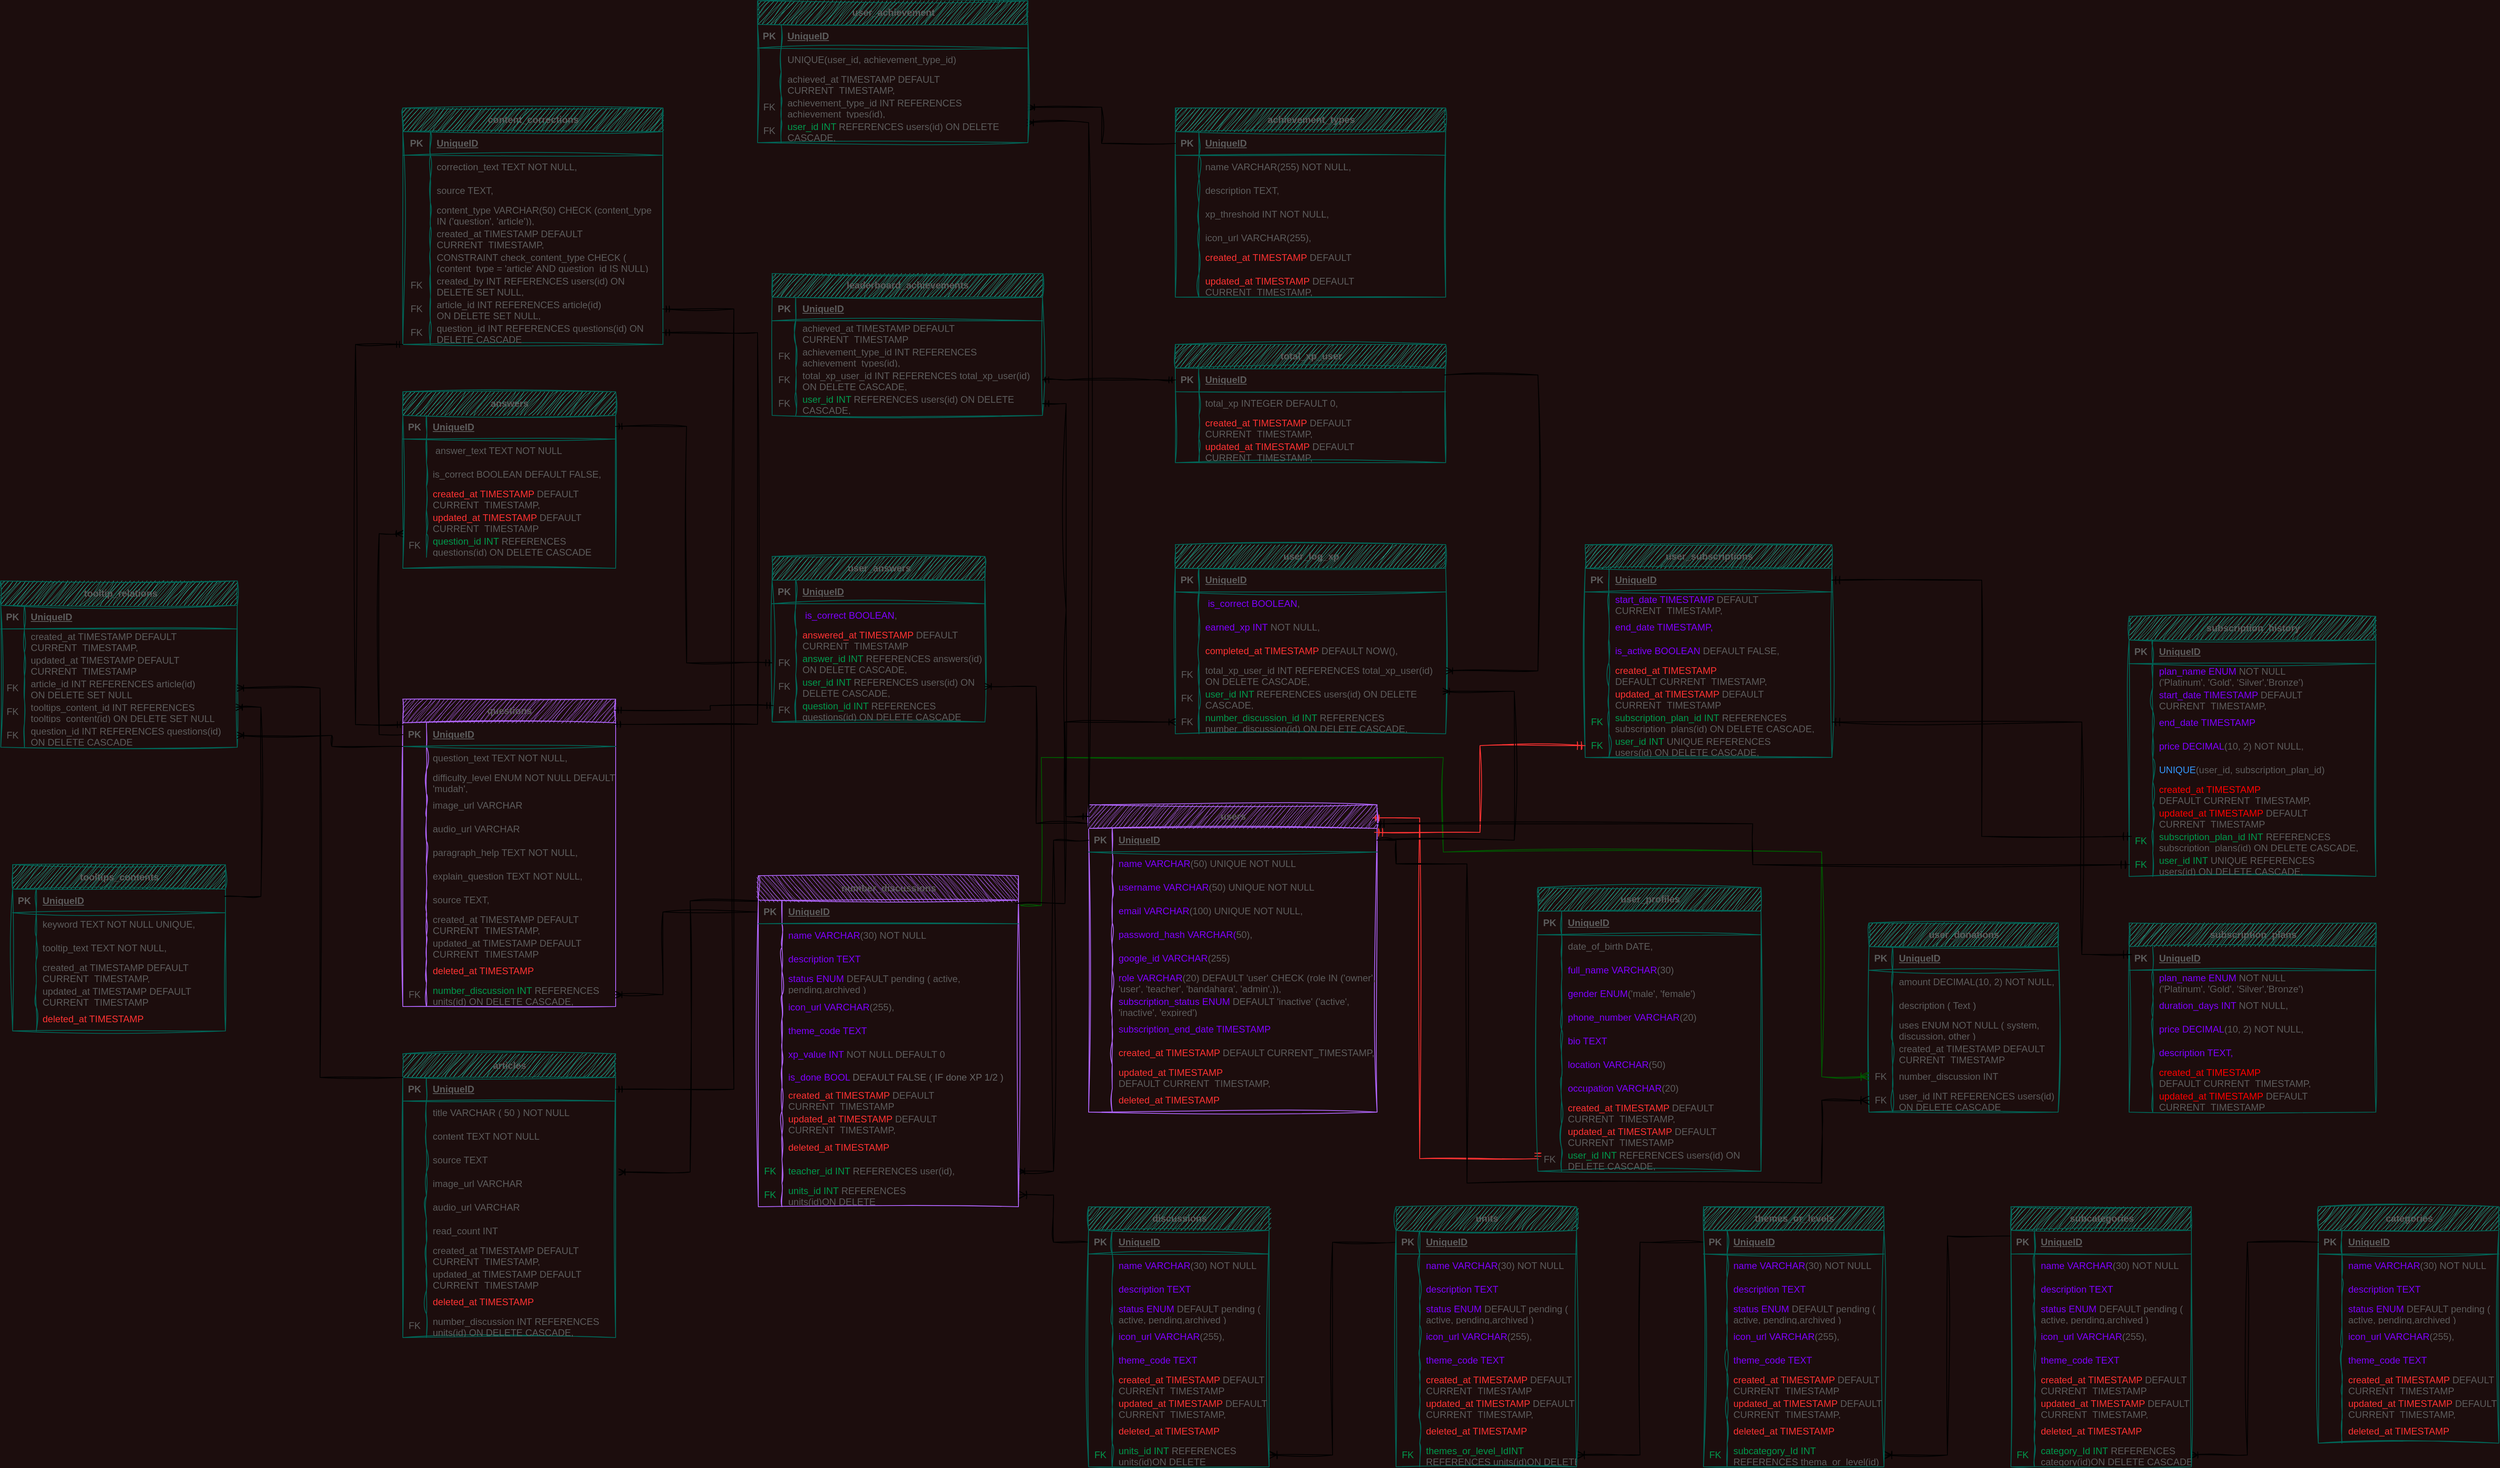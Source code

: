 <mxfile>
    <diagram name="Page-1" id="6xPgeVsz1DlpT-ZteU3C">
        <mxGraphModel dx="1611" dy="1574" grid="1" gridSize="30" guides="1" tooltips="1" connect="1" arrows="1" fold="1" page="1" pageScale="1" pageWidth="827" pageHeight="1169" background="#1c0d0d" math="0" shadow="0">
            <root>
                <mxCell id="0"/>
                <mxCell id="1" parent="0"/>
                <mxCell id="_YYzHPp-bwZArHC-BHGb-21" value="" style="edgeStyle=orthogonalEdgeStyle;fontSize=12;html=1;endArrow=ERmandOne;startArrow=ERmandOne;rounded=0;labelBackgroundColor=none;strokeColor=#FF3333;fontColor=default;exitX=0.985;exitY=0.043;exitDx=0;exitDy=0;exitPerimeter=0;sketch=1;curveFitting=1;jiggle=2;entryX=0;entryY=0.5;entryDx=0;entryDy=0;" parent="1" source="_YYzHPp-bwZArHC-BHGb-94" target="_YYzHPp-bwZArHC-BHGb-74" edge="1">
                    <mxGeometry width="100" height="100" relative="1" as="geometry">
                        <mxPoint x="1046" y="580" as="sourcePoint"/>
                        <mxPoint x="1135.1" y="824.35" as="targetPoint"/>
                        <Array as="points">
                            <mxPoint x="990" y="317"/>
                            <mxPoint x="990" y="749"/>
                        </Array>
                    </mxGeometry>
                </mxCell>
                <mxCell id="_YYzHPp-bwZArHC-BHGb-51" value="user_profiles" style="shape=table;startSize=30;container=1;collapsible=1;childLayout=tableLayout;fixedRows=1;rowLines=0;fontStyle=1;align=center;resizeLast=1;html=1;strokeColor=#006658;fontColor=#5C5C5C;fillColor=#21C0A5;sketch=1;curveFitting=1;jiggle=2;labelBackgroundColor=none;" parent="1" vertex="1">
                    <mxGeometry x="1140" y="405" width="283.0" height="360" as="geometry"/>
                </mxCell>
                <mxCell id="_YYzHPp-bwZArHC-BHGb-52" value="" style="shape=tableRow;horizontal=0;startSize=0;swimlaneHead=0;swimlaneBody=0;fillColor=none;collapsible=0;dropTarget=0;points=[[0,0.5],[1,0.5]];portConstraint=eastwest;top=0;left=0;right=0;bottom=1;strokeColor=#006658;fontColor=#5C5C5C;sketch=1;curveFitting=1;jiggle=2;labelBackgroundColor=none;" parent="_YYzHPp-bwZArHC-BHGb-51" vertex="1">
                    <mxGeometry y="30" width="283.0" height="30" as="geometry"/>
                </mxCell>
                <mxCell id="_YYzHPp-bwZArHC-BHGb-53" value="PK" style="shape=partialRectangle;connectable=0;fillColor=none;top=0;left=0;bottom=0;right=0;fontStyle=1;overflow=hidden;whiteSpace=wrap;html=1;strokeColor=#006658;fontColor=#5C5C5C;sketch=1;curveFitting=1;jiggle=2;labelBackgroundColor=none;" parent="_YYzHPp-bwZArHC-BHGb-52" vertex="1">
                    <mxGeometry width="30" height="30" as="geometry">
                        <mxRectangle width="30" height="30" as="alternateBounds"/>
                    </mxGeometry>
                </mxCell>
                <mxCell id="_YYzHPp-bwZArHC-BHGb-54" value="UniqueID" style="shape=partialRectangle;connectable=0;fillColor=none;top=0;left=0;bottom=0;right=0;align=left;spacingLeft=6;fontStyle=5;overflow=hidden;whiteSpace=wrap;html=1;strokeColor=#006658;fontColor=#5C5C5C;sketch=1;curveFitting=1;jiggle=2;labelBackgroundColor=none;" parent="_YYzHPp-bwZArHC-BHGb-52" vertex="1">
                    <mxGeometry x="30" width="253.0" height="30" as="geometry">
                        <mxRectangle width="253.0" height="30" as="alternateBounds"/>
                    </mxGeometry>
                </mxCell>
                <mxCell id="_YYzHPp-bwZArHC-BHGb-55" value="" style="shape=tableRow;horizontal=0;startSize=0;swimlaneHead=0;swimlaneBody=0;fillColor=none;collapsible=0;dropTarget=0;points=[[0,0.5],[1,0.5]];portConstraint=eastwest;top=0;left=0;right=0;bottom=0;strokeColor=#006658;fontColor=#5C5C5C;sketch=1;curveFitting=1;jiggle=2;labelBackgroundColor=none;" parent="_YYzHPp-bwZArHC-BHGb-51" vertex="1">
                    <mxGeometry y="60" width="283.0" height="30" as="geometry"/>
                </mxCell>
                <mxCell id="_YYzHPp-bwZArHC-BHGb-56" value="" style="shape=partialRectangle;connectable=0;fillColor=none;top=0;left=0;bottom=0;right=0;editable=1;overflow=hidden;whiteSpace=wrap;html=1;strokeColor=#006658;fontColor=#5C5C5C;sketch=1;curveFitting=1;jiggle=2;labelBackgroundColor=none;" parent="_YYzHPp-bwZArHC-BHGb-55" vertex="1">
                    <mxGeometry width="30" height="30" as="geometry">
                        <mxRectangle width="30" height="30" as="alternateBounds"/>
                    </mxGeometry>
                </mxCell>
                <mxCell id="_YYzHPp-bwZArHC-BHGb-57" value="date_of_birth &lt;span class=&quot;hljs-type&quot;&gt;DATE&lt;/span&gt;," style="shape=partialRectangle;connectable=0;fillColor=none;top=0;left=0;bottom=0;right=0;align=left;spacingLeft=6;overflow=hidden;whiteSpace=wrap;html=1;strokeColor=#006658;fontColor=#5C5C5C;sketch=1;curveFitting=1;jiggle=2;labelBackgroundColor=none;" parent="_YYzHPp-bwZArHC-BHGb-55" vertex="1">
                    <mxGeometry x="30" width="253.0" height="30" as="geometry">
                        <mxRectangle width="253.0" height="30" as="alternateBounds"/>
                    </mxGeometry>
                </mxCell>
                <mxCell id="CCAYK8EGFrovrTlSUyUZ-381" value="" style="shape=tableRow;horizontal=0;startSize=0;swimlaneHead=0;swimlaneBody=0;fillColor=none;collapsible=0;dropTarget=0;points=[[0,0.5],[1,0.5]];portConstraint=eastwest;top=0;left=0;right=0;bottom=0;strokeColor=#006658;fontColor=#5C5C5C;sketch=1;curveFitting=1;jiggle=2;labelBackgroundColor=none;" parent="_YYzHPp-bwZArHC-BHGb-51" vertex="1">
                    <mxGeometry y="90" width="283.0" height="30" as="geometry"/>
                </mxCell>
                <mxCell id="CCAYK8EGFrovrTlSUyUZ-382" value="" style="shape=partialRectangle;connectable=0;fillColor=none;top=0;left=0;bottom=0;right=0;editable=1;overflow=hidden;whiteSpace=wrap;html=1;strokeColor=#006658;fontColor=#5C5C5C;sketch=1;curveFitting=1;jiggle=2;labelBackgroundColor=none;" parent="CCAYK8EGFrovrTlSUyUZ-381" vertex="1">
                    <mxGeometry width="30" height="30" as="geometry">
                        <mxRectangle width="30" height="30" as="alternateBounds"/>
                    </mxGeometry>
                </mxCell>
                <mxCell id="CCAYK8EGFrovrTlSUyUZ-383" value="&lt;font color=&quot;#7f00ff&quot;&gt;full_name &lt;span class=&quot;hljs-type&quot;&gt;VARCHAR&lt;/span&gt;&lt;/font&gt;(3&lt;span class=&quot;hljs-number&quot;&gt;0&lt;/span&gt;)" style="shape=partialRectangle;connectable=0;fillColor=none;top=0;left=0;bottom=0;right=0;align=left;spacingLeft=6;overflow=hidden;whiteSpace=wrap;html=1;strokeColor=#006658;fontColor=#5C5C5C;sketch=1;curveFitting=1;jiggle=2;labelBackgroundColor=none;" parent="CCAYK8EGFrovrTlSUyUZ-381" vertex="1">
                    <mxGeometry x="30" width="253.0" height="30" as="geometry">
                        <mxRectangle width="253.0" height="30" as="alternateBounds"/>
                    </mxGeometry>
                </mxCell>
                <mxCell id="_YYzHPp-bwZArHC-BHGb-58" value="" style="shape=tableRow;horizontal=0;startSize=0;swimlaneHead=0;swimlaneBody=0;fillColor=none;collapsible=0;dropTarget=0;points=[[0,0.5],[1,0.5]];portConstraint=eastwest;top=0;left=0;right=0;bottom=0;strokeColor=#006658;fontColor=#5C5C5C;sketch=1;curveFitting=1;jiggle=2;labelBackgroundColor=none;" parent="_YYzHPp-bwZArHC-BHGb-51" vertex="1">
                    <mxGeometry y="120" width="283.0" height="30" as="geometry"/>
                </mxCell>
                <mxCell id="_YYzHPp-bwZArHC-BHGb-59" value="" style="shape=partialRectangle;connectable=0;fillColor=none;top=0;left=0;bottom=0;right=0;editable=1;overflow=hidden;whiteSpace=wrap;html=1;strokeColor=#006658;fontColor=#5C5C5C;sketch=1;curveFitting=1;jiggle=2;labelBackgroundColor=none;" parent="_YYzHPp-bwZArHC-BHGb-58" vertex="1">
                    <mxGeometry width="30" height="30" as="geometry">
                        <mxRectangle width="30" height="30" as="alternateBounds"/>
                    </mxGeometry>
                </mxCell>
                <mxCell id="_YYzHPp-bwZArHC-BHGb-60" value="&lt;font color=&quot;#7f00ff&quot;&gt;gender ENUM&lt;/font&gt;(&lt;span class=&quot;hljs-string&quot;&gt;'male'&lt;/span&gt;, &lt;span class=&quot;hljs-string&quot;&gt;'female'&lt;/span&gt;)" style="shape=partialRectangle;connectable=0;fillColor=none;top=0;left=0;bottom=0;right=0;align=left;spacingLeft=6;overflow=hidden;whiteSpace=wrap;html=1;strokeColor=#006658;fontColor=#5C5C5C;sketch=1;curveFitting=1;jiggle=2;labelBackgroundColor=none;" parent="_YYzHPp-bwZArHC-BHGb-58" vertex="1">
                    <mxGeometry x="30" width="253.0" height="30" as="geometry">
                        <mxRectangle width="253.0" height="30" as="alternateBounds"/>
                    </mxGeometry>
                </mxCell>
                <mxCell id="LZ3DwJe1eyH-bmcJSmnp-264" value="" style="shape=tableRow;horizontal=0;startSize=0;swimlaneHead=0;swimlaneBody=0;fillColor=none;collapsible=0;dropTarget=0;points=[[0,0.5],[1,0.5]];portConstraint=eastwest;top=0;left=0;right=0;bottom=0;strokeColor=#006658;fontColor=#5C5C5C;sketch=1;curveFitting=1;jiggle=2;labelBackgroundColor=none;" parent="_YYzHPp-bwZArHC-BHGb-51" vertex="1">
                    <mxGeometry y="150" width="283.0" height="30" as="geometry"/>
                </mxCell>
                <mxCell id="LZ3DwJe1eyH-bmcJSmnp-265" value="" style="shape=partialRectangle;connectable=0;fillColor=none;top=0;left=0;bottom=0;right=0;editable=1;overflow=hidden;whiteSpace=wrap;html=1;strokeColor=#006658;fontColor=#5C5C5C;sketch=1;curveFitting=1;jiggle=2;labelBackgroundColor=none;" parent="LZ3DwJe1eyH-bmcJSmnp-264" vertex="1">
                    <mxGeometry width="30" height="30" as="geometry">
                        <mxRectangle width="30" height="30" as="alternateBounds"/>
                    </mxGeometry>
                </mxCell>
                <mxCell id="LZ3DwJe1eyH-bmcJSmnp-266" value="&lt;font color=&quot;#7f00ff&quot;&gt;phone_number VARCHAR&lt;/font&gt;(20)" style="shape=partialRectangle;connectable=0;fillColor=none;top=0;left=0;bottom=0;right=0;align=left;spacingLeft=6;overflow=hidden;whiteSpace=wrap;html=1;strokeColor=#006658;fontColor=#5C5C5C;sketch=1;curveFitting=1;jiggle=2;labelBackgroundColor=none;" parent="LZ3DwJe1eyH-bmcJSmnp-264" vertex="1">
                    <mxGeometry x="30" width="253.0" height="30" as="geometry">
                        <mxRectangle width="253.0" height="30" as="alternateBounds"/>
                    </mxGeometry>
                </mxCell>
                <mxCell id="LZ3DwJe1eyH-bmcJSmnp-258" value="" style="shape=tableRow;horizontal=0;startSize=0;swimlaneHead=0;swimlaneBody=0;fillColor=none;collapsible=0;dropTarget=0;points=[[0,0.5],[1,0.5]];portConstraint=eastwest;top=0;left=0;right=0;bottom=0;strokeColor=#006658;fontColor=#5C5C5C;sketch=1;curveFitting=1;jiggle=2;labelBackgroundColor=none;" parent="_YYzHPp-bwZArHC-BHGb-51" vertex="1">
                    <mxGeometry y="180" width="283.0" height="30" as="geometry"/>
                </mxCell>
                <mxCell id="LZ3DwJe1eyH-bmcJSmnp-259" value="" style="shape=partialRectangle;connectable=0;fillColor=none;top=0;left=0;bottom=0;right=0;editable=1;overflow=hidden;whiteSpace=wrap;html=1;strokeColor=#006658;fontColor=#5C5C5C;sketch=1;curveFitting=1;jiggle=2;labelBackgroundColor=none;" parent="LZ3DwJe1eyH-bmcJSmnp-258" vertex="1">
                    <mxGeometry width="30" height="30" as="geometry">
                        <mxRectangle width="30" height="30" as="alternateBounds"/>
                    </mxGeometry>
                </mxCell>
                <mxCell id="LZ3DwJe1eyH-bmcJSmnp-260" value="&lt;font color=&quot;#7f00ff&quot;&gt;bio TEXT&lt;/font&gt;" style="shape=partialRectangle;connectable=0;fillColor=none;top=0;left=0;bottom=0;right=0;align=left;spacingLeft=6;overflow=hidden;whiteSpace=wrap;html=1;strokeColor=#006658;fontColor=#5C5C5C;sketch=1;curveFitting=1;jiggle=2;labelBackgroundColor=none;" parent="LZ3DwJe1eyH-bmcJSmnp-258" vertex="1">
                    <mxGeometry x="30" width="253.0" height="30" as="geometry">
                        <mxRectangle width="253.0" height="30" as="alternateBounds"/>
                    </mxGeometry>
                </mxCell>
                <mxCell id="LZ3DwJe1eyH-bmcJSmnp-255" value="" style="shape=tableRow;horizontal=0;startSize=0;swimlaneHead=0;swimlaneBody=0;fillColor=none;collapsible=0;dropTarget=0;points=[[0,0.5],[1,0.5]];portConstraint=eastwest;top=0;left=0;right=0;bottom=0;strokeColor=#006658;fontColor=#5C5C5C;sketch=1;curveFitting=1;jiggle=2;labelBackgroundColor=none;" parent="_YYzHPp-bwZArHC-BHGb-51" vertex="1">
                    <mxGeometry y="210" width="283.0" height="30" as="geometry"/>
                </mxCell>
                <mxCell id="LZ3DwJe1eyH-bmcJSmnp-256" value="" style="shape=partialRectangle;connectable=0;fillColor=none;top=0;left=0;bottom=0;right=0;editable=1;overflow=hidden;whiteSpace=wrap;html=1;strokeColor=#006658;fontColor=#5C5C5C;sketch=1;curveFitting=1;jiggle=2;labelBackgroundColor=none;" parent="LZ3DwJe1eyH-bmcJSmnp-255" vertex="1">
                    <mxGeometry width="30" height="30" as="geometry">
                        <mxRectangle width="30" height="30" as="alternateBounds"/>
                    </mxGeometry>
                </mxCell>
                <mxCell id="LZ3DwJe1eyH-bmcJSmnp-257" value="&lt;font color=&quot;#7f00ff&quot;&gt;location &lt;span class=&quot;hljs-type&quot;&gt;VARCHAR&lt;/span&gt;&lt;/font&gt;(&lt;span class=&quot;hljs-number&quot;&gt;50&lt;/span&gt;)" style="shape=partialRectangle;connectable=0;fillColor=none;top=0;left=0;bottom=0;right=0;align=left;spacingLeft=6;overflow=hidden;whiteSpace=wrap;html=1;strokeColor=#006658;fontColor=#5C5C5C;sketch=1;curveFitting=1;jiggle=2;labelBackgroundColor=none;" parent="LZ3DwJe1eyH-bmcJSmnp-255" vertex="1">
                    <mxGeometry x="30" width="253.0" height="30" as="geometry">
                        <mxRectangle width="253.0" height="30" as="alternateBounds"/>
                    </mxGeometry>
                </mxCell>
                <mxCell id="_YYzHPp-bwZArHC-BHGb-65" value="" style="shape=tableRow;horizontal=0;startSize=0;swimlaneHead=0;swimlaneBody=0;fillColor=none;collapsible=0;dropTarget=0;points=[[0,0.5],[1,0.5]];portConstraint=eastwest;top=0;left=0;right=0;bottom=0;strokeColor=#006658;fontColor=#5C5C5C;sketch=1;curveFitting=1;jiggle=2;labelBackgroundColor=none;" parent="_YYzHPp-bwZArHC-BHGb-51" vertex="1">
                    <mxGeometry y="240" width="283.0" height="30" as="geometry"/>
                </mxCell>
                <mxCell id="_YYzHPp-bwZArHC-BHGb-66" value="" style="shape=partialRectangle;connectable=0;fillColor=none;top=0;left=0;bottom=0;right=0;editable=1;overflow=hidden;whiteSpace=wrap;html=1;strokeColor=#006658;fontColor=#5C5C5C;sketch=1;curveFitting=1;jiggle=2;labelBackgroundColor=none;" parent="_YYzHPp-bwZArHC-BHGb-65" vertex="1">
                    <mxGeometry width="30" height="30" as="geometry">
                        <mxRectangle width="30" height="30" as="alternateBounds"/>
                    </mxGeometry>
                </mxCell>
                <mxCell id="_YYzHPp-bwZArHC-BHGb-67" value="&lt;font color=&quot;#7f00ff&quot;&gt;occupation VARCHAR&lt;/font&gt;(20)" style="shape=partialRectangle;connectable=0;fillColor=none;top=0;left=0;bottom=0;right=0;align=left;spacingLeft=6;overflow=hidden;whiteSpace=wrap;html=1;strokeColor=#006658;fontColor=#5C5C5C;sketch=1;curveFitting=1;jiggle=2;labelBackgroundColor=none;" parent="_YYzHPp-bwZArHC-BHGb-65" vertex="1">
                    <mxGeometry x="30" width="253.0" height="30" as="geometry">
                        <mxRectangle width="253.0" height="30" as="alternateBounds"/>
                    </mxGeometry>
                </mxCell>
                <mxCell id="_YYzHPp-bwZArHC-BHGb-68" value="" style="shape=tableRow;horizontal=0;startSize=0;swimlaneHead=0;swimlaneBody=0;fillColor=none;collapsible=0;dropTarget=0;points=[[0,0.5],[1,0.5]];portConstraint=eastwest;top=0;left=0;right=0;bottom=0;strokeColor=#006658;fontColor=#5C5C5C;sketch=1;curveFitting=1;jiggle=2;labelBackgroundColor=none;" parent="_YYzHPp-bwZArHC-BHGb-51" vertex="1">
                    <mxGeometry y="270" width="283.0" height="30" as="geometry"/>
                </mxCell>
                <mxCell id="_YYzHPp-bwZArHC-BHGb-69" value="" style="shape=partialRectangle;connectable=0;fillColor=none;top=0;left=0;bottom=0;right=0;editable=1;overflow=hidden;whiteSpace=wrap;html=1;strokeColor=#006658;fontColor=#5C5C5C;sketch=1;curveFitting=1;jiggle=2;labelBackgroundColor=none;" parent="_YYzHPp-bwZArHC-BHGb-68" vertex="1">
                    <mxGeometry width="30" height="30" as="geometry">
                        <mxRectangle width="30" height="30" as="alternateBounds"/>
                    </mxGeometry>
                </mxCell>
                <mxCell id="_YYzHPp-bwZArHC-BHGb-70" value="&lt;font color=&quot;#ff3333&quot;&gt;created_at &lt;span class=&quot;hljs-type&quot;&gt;TIMESTAMP&lt;/span&gt;&lt;/font&gt; &lt;span class=&quot;hljs-keyword&quot;&gt;DEFAULT&lt;/span&gt; &lt;span class=&quot;hljs-built_in&quot;&gt;CURRENT_TIMESTAMP&lt;/span&gt;," style="shape=partialRectangle;connectable=0;fillColor=none;top=0;left=0;bottom=0;right=0;align=left;spacingLeft=6;overflow=hidden;whiteSpace=wrap;html=1;strokeColor=#006658;fontColor=#5C5C5C;sketch=1;curveFitting=1;jiggle=2;labelBackgroundColor=none;" parent="_YYzHPp-bwZArHC-BHGb-68" vertex="1">
                    <mxGeometry x="30" width="253.0" height="30" as="geometry">
                        <mxRectangle width="253.0" height="30" as="alternateBounds"/>
                    </mxGeometry>
                </mxCell>
                <mxCell id="_YYzHPp-bwZArHC-BHGb-71" value="" style="shape=tableRow;horizontal=0;startSize=0;swimlaneHead=0;swimlaneBody=0;fillColor=none;collapsible=0;dropTarget=0;points=[[0,0.5],[1,0.5]];portConstraint=eastwest;top=0;left=0;right=0;bottom=0;strokeColor=#006658;fontColor=#5C5C5C;sketch=1;curveFitting=1;jiggle=2;labelBackgroundColor=none;" parent="_YYzHPp-bwZArHC-BHGb-51" vertex="1">
                    <mxGeometry y="300" width="283.0" height="30" as="geometry"/>
                </mxCell>
                <mxCell id="_YYzHPp-bwZArHC-BHGb-72" value="" style="shape=partialRectangle;connectable=0;fillColor=none;top=0;left=0;bottom=0;right=0;editable=1;overflow=hidden;whiteSpace=wrap;html=1;strokeColor=#006658;fontColor=#5C5C5C;sketch=1;curveFitting=1;jiggle=2;labelBackgroundColor=none;" parent="_YYzHPp-bwZArHC-BHGb-71" vertex="1">
                    <mxGeometry width="30" height="30" as="geometry">
                        <mxRectangle width="30" height="30" as="alternateBounds"/>
                    </mxGeometry>
                </mxCell>
                <mxCell id="_YYzHPp-bwZArHC-BHGb-73" value="&lt;font color=&quot;#ff3333&quot;&gt;updated_at &lt;span class=&quot;hljs-type&quot;&gt;TIMESTAMP&lt;/span&gt;&lt;/font&gt; &lt;span class=&quot;hljs-keyword&quot;&gt;DEFAULT&lt;/span&gt; &lt;span class=&quot;hljs-built_in&quot;&gt;CURRENT_TIMESTAMP&lt;/span&gt;" style="shape=partialRectangle;connectable=0;fillColor=none;top=0;left=0;bottom=0;right=0;align=left;spacingLeft=6;overflow=hidden;whiteSpace=wrap;html=1;strokeColor=#006658;fontColor=#5C5C5C;sketch=1;curveFitting=1;jiggle=2;labelBackgroundColor=none;" parent="_YYzHPp-bwZArHC-BHGb-71" vertex="1">
                    <mxGeometry x="30" width="253.0" height="30" as="geometry">
                        <mxRectangle width="253.0" height="30" as="alternateBounds"/>
                    </mxGeometry>
                </mxCell>
                <mxCell id="_YYzHPp-bwZArHC-BHGb-74" value="" style="shape=tableRow;horizontal=0;startSize=0;swimlaneHead=0;swimlaneBody=0;fillColor=none;collapsible=0;dropTarget=0;points=[[0,0.5],[1,0.5]];portConstraint=eastwest;top=0;left=0;right=0;bottom=0;strokeColor=#006658;fontColor=#5C5C5C;sketch=1;curveFitting=1;jiggle=2;labelBackgroundColor=none;" parent="_YYzHPp-bwZArHC-BHGb-51" vertex="1">
                    <mxGeometry y="330" width="283.0" height="30" as="geometry"/>
                </mxCell>
                <mxCell id="_YYzHPp-bwZArHC-BHGb-75" value="FK" style="shape=partialRectangle;connectable=0;fillColor=none;top=0;left=0;bottom=0;right=0;editable=1;overflow=hidden;whiteSpace=wrap;html=1;strokeColor=#006658;fontColor=#5C5C5C;sketch=1;curveFitting=1;jiggle=2;labelBackgroundColor=none;" parent="_YYzHPp-bwZArHC-BHGb-74" vertex="1">
                    <mxGeometry width="30" height="30" as="geometry">
                        <mxRectangle width="30" height="30" as="alternateBounds"/>
                    </mxGeometry>
                </mxCell>
                <mxCell id="_YYzHPp-bwZArHC-BHGb-76" value="&lt;font color=&quot;#00994d&quot;&gt;user_id &lt;span class=&quot;hljs-type&quot;&gt;INT&lt;/span&gt;&lt;/font&gt; &lt;span class=&quot;hljs-keyword&quot;&gt;REFERENCES&lt;/span&gt; users(id) &lt;span class=&quot;hljs-keyword&quot;&gt;ON&lt;/span&gt; &lt;span class=&quot;hljs-keyword&quot;&gt;DELETE&lt;/span&gt; CASCADE," style="shape=partialRectangle;connectable=0;fillColor=none;top=0;left=0;bottom=0;right=0;align=left;spacingLeft=6;overflow=hidden;whiteSpace=wrap;html=1;strokeColor=#006658;fontColor=#5C5C5C;sketch=1;curveFitting=1;jiggle=2;labelBackgroundColor=none;" parent="_YYzHPp-bwZArHC-BHGb-74" vertex="1">
                    <mxGeometry x="30" width="253.0" height="30" as="geometry">
                        <mxRectangle width="253.0" height="30" as="alternateBounds"/>
                    </mxGeometry>
                </mxCell>
                <mxCell id="_YYzHPp-bwZArHC-BHGb-94" value="users" style="shape=table;startSize=30;container=1;collapsible=1;childLayout=tableLayout;fixedRows=1;rowLines=0;fontStyle=1;align=center;resizeLast=1;html=1;strokeColor=#B266FF;fillColor=#B266FF;fontColor=#5C5C5C;sketch=1;curveFitting=1;jiggle=2;labelBackgroundColor=none;" parent="1" vertex="1">
                    <mxGeometry x="570" y="300" width="366" height="390" as="geometry"/>
                </mxCell>
                <mxCell id="_YYzHPp-bwZArHC-BHGb-95" value="" style="shape=tableRow;horizontal=0;startSize=0;swimlaneHead=0;swimlaneBody=0;fillColor=none;collapsible=0;dropTarget=0;points=[[0,0.5],[1,0.5]];portConstraint=eastwest;top=0;left=0;right=0;bottom=1;strokeColor=#006658;fontColor=#5C5C5C;sketch=1;curveFitting=1;jiggle=2;labelBackgroundColor=none;" parent="_YYzHPp-bwZArHC-BHGb-94" vertex="1">
                    <mxGeometry y="30" width="366" height="30" as="geometry"/>
                </mxCell>
                <mxCell id="_YYzHPp-bwZArHC-BHGb-96" value="PK" style="shape=partialRectangle;connectable=0;fillColor=none;top=0;left=0;bottom=0;right=0;fontStyle=1;overflow=hidden;whiteSpace=wrap;html=1;strokeColor=#006658;fontColor=#5C5C5C;sketch=1;curveFitting=1;jiggle=2;labelBackgroundColor=none;" parent="_YYzHPp-bwZArHC-BHGb-95" vertex="1">
                    <mxGeometry width="30" height="30" as="geometry">
                        <mxRectangle width="30" height="30" as="alternateBounds"/>
                    </mxGeometry>
                </mxCell>
                <mxCell id="_YYzHPp-bwZArHC-BHGb-97" value="UniqueID" style="shape=partialRectangle;connectable=0;fillColor=none;top=0;left=0;bottom=0;right=0;align=left;spacingLeft=6;fontStyle=5;overflow=hidden;whiteSpace=wrap;html=1;strokeColor=#006658;fontColor=#5C5C5C;sketch=1;curveFitting=1;jiggle=2;labelBackgroundColor=none;" parent="_YYzHPp-bwZArHC-BHGb-95" vertex="1">
                    <mxGeometry x="30" width="336" height="30" as="geometry">
                        <mxRectangle width="336" height="30" as="alternateBounds"/>
                    </mxGeometry>
                </mxCell>
                <mxCell id="_YYzHPp-bwZArHC-BHGb-98" value="" style="shape=tableRow;horizontal=0;startSize=0;swimlaneHead=0;swimlaneBody=0;fillColor=none;collapsible=0;dropTarget=0;points=[[0,0.5],[1,0.5]];portConstraint=eastwest;top=0;left=0;right=0;bottom=0;strokeColor=#006658;fontColor=#5C5C5C;sketch=1;curveFitting=1;jiggle=2;labelBackgroundColor=none;" parent="_YYzHPp-bwZArHC-BHGb-94" vertex="1">
                    <mxGeometry y="60" width="366" height="30" as="geometry"/>
                </mxCell>
                <mxCell id="_YYzHPp-bwZArHC-BHGb-99" value="" style="shape=partialRectangle;connectable=0;fillColor=none;top=0;left=0;bottom=0;right=0;editable=1;overflow=hidden;whiteSpace=wrap;html=1;strokeColor=#006658;fontColor=#5C5C5C;sketch=1;curveFitting=1;jiggle=2;labelBackgroundColor=none;" parent="_YYzHPp-bwZArHC-BHGb-98" vertex="1">
                    <mxGeometry width="30" height="30" as="geometry">
                        <mxRectangle width="30" height="30" as="alternateBounds"/>
                    </mxGeometry>
                </mxCell>
                <mxCell id="_YYzHPp-bwZArHC-BHGb-100" value="&lt;font color=&quot;#7f00ff&quot;&gt;name &lt;span style=&quot;&quot; class=&quot;hljs-type&quot;&gt;VARCHAR&lt;/span&gt;&lt;/font&gt;(&lt;span class=&quot;hljs-number&quot;&gt;50&lt;/span&gt;) &lt;span class=&quot;hljs-keyword&quot;&gt;UNIQUE&lt;/span&gt; &lt;span class=&quot;hljs-keyword&quot;&gt;NOT&lt;/span&gt; &lt;span class=&quot;hljs-keyword&quot;&gt;NULL&lt;/span&gt;" style="shape=partialRectangle;connectable=0;fillColor=none;top=0;left=0;bottom=0;right=0;align=left;spacingLeft=6;overflow=hidden;whiteSpace=wrap;html=1;strokeColor=#006658;fontColor=#5C5C5C;sketch=1;curveFitting=1;jiggle=2;labelBackgroundColor=none;" parent="_YYzHPp-bwZArHC-BHGb-98" vertex="1">
                    <mxGeometry x="30" width="336" height="30" as="geometry">
                        <mxRectangle width="336" height="30" as="alternateBounds"/>
                    </mxGeometry>
                </mxCell>
                <mxCell id="_YYzHPp-bwZArHC-BHGb-101" value="" style="shape=tableRow;horizontal=0;startSize=0;swimlaneHead=0;swimlaneBody=0;fillColor=none;collapsible=0;dropTarget=0;points=[[0,0.5],[1,0.5]];portConstraint=eastwest;top=0;left=0;right=0;bottom=0;strokeColor=#006658;fontColor=#5C5C5C;sketch=1;curveFitting=1;jiggle=2;labelBackgroundColor=none;" parent="_YYzHPp-bwZArHC-BHGb-94" vertex="1">
                    <mxGeometry y="90" width="366" height="30" as="geometry"/>
                </mxCell>
                <mxCell id="_YYzHPp-bwZArHC-BHGb-102" value="" style="shape=partialRectangle;connectable=0;fillColor=none;top=0;left=0;bottom=0;right=0;editable=1;overflow=hidden;whiteSpace=wrap;html=1;strokeColor=#006658;fontColor=#5C5C5C;sketch=1;curveFitting=1;jiggle=2;labelBackgroundColor=none;" parent="_YYzHPp-bwZArHC-BHGb-101" vertex="1">
                    <mxGeometry width="30" height="30" as="geometry">
                        <mxRectangle width="30" height="30" as="alternateBounds"/>
                    </mxGeometry>
                </mxCell>
                <mxCell id="_YYzHPp-bwZArHC-BHGb-103" value="&lt;font color=&quot;#7f00ff&quot;&gt;username &lt;span style=&quot;&quot; class=&quot;hljs-type&quot;&gt;VARCHAR&lt;/span&gt;&lt;/font&gt;(&lt;span class=&quot;hljs-number&quot;&gt;50&lt;/span&gt;) &lt;span class=&quot;hljs-keyword&quot;&gt;UNIQUE&lt;/span&gt; &lt;span class=&quot;hljs-keyword&quot;&gt;NOT&lt;/span&gt; &lt;span class=&quot;hljs-keyword&quot;&gt;NULL&lt;/span&gt;" style="shape=partialRectangle;connectable=0;fillColor=none;top=0;left=0;bottom=0;right=0;align=left;spacingLeft=6;overflow=hidden;whiteSpace=wrap;html=1;strokeColor=#006658;fontColor=#5C5C5C;sketch=1;curveFitting=1;jiggle=2;labelBackgroundColor=none;" parent="_YYzHPp-bwZArHC-BHGb-101" vertex="1">
                    <mxGeometry x="30" width="336" height="30" as="geometry">
                        <mxRectangle width="336" height="30" as="alternateBounds"/>
                    </mxGeometry>
                </mxCell>
                <mxCell id="_YYzHPp-bwZArHC-BHGb-104" value="" style="shape=tableRow;horizontal=0;startSize=0;swimlaneHead=0;swimlaneBody=0;fillColor=none;collapsible=0;dropTarget=0;points=[[0,0.5],[1,0.5]];portConstraint=eastwest;top=0;left=0;right=0;bottom=0;strokeColor=#006658;fontColor=#5C5C5C;sketch=1;curveFitting=1;jiggle=2;labelBackgroundColor=none;" parent="_YYzHPp-bwZArHC-BHGb-94" vertex="1">
                    <mxGeometry y="120" width="366" height="30" as="geometry"/>
                </mxCell>
                <mxCell id="_YYzHPp-bwZArHC-BHGb-105" value="" style="shape=partialRectangle;connectable=0;fillColor=none;top=0;left=0;bottom=0;right=0;editable=1;overflow=hidden;whiteSpace=wrap;html=1;strokeColor=#006658;fontColor=#5C5C5C;sketch=1;curveFitting=1;jiggle=2;labelBackgroundColor=none;" parent="_YYzHPp-bwZArHC-BHGb-104" vertex="1">
                    <mxGeometry width="30" height="30" as="geometry">
                        <mxRectangle width="30" height="30" as="alternateBounds"/>
                    </mxGeometry>
                </mxCell>
                <mxCell id="_YYzHPp-bwZArHC-BHGb-106" value="&lt;font color=&quot;#7f00ff&quot;&gt;email &lt;span style=&quot;&quot; class=&quot;hljs-type&quot;&gt;VARCHAR&lt;/span&gt;&lt;/font&gt;(&lt;span class=&quot;hljs-number&quot;&gt;100&lt;/span&gt;) &lt;span class=&quot;hljs-keyword&quot;&gt;UNIQUE&lt;/span&gt; &lt;span class=&quot;hljs-keyword&quot;&gt;NOT&lt;/span&gt; &lt;span class=&quot;hljs-keyword&quot;&gt;NULL&lt;/span&gt;," style="shape=partialRectangle;connectable=0;fillColor=none;top=0;left=0;bottom=0;right=0;align=left;spacingLeft=6;overflow=hidden;whiteSpace=wrap;html=1;strokeColor=#006658;fontColor=#5C5C5C;sketch=1;curveFitting=1;jiggle=2;labelBackgroundColor=none;" parent="_YYzHPp-bwZArHC-BHGb-104" vertex="1">
                    <mxGeometry x="30" width="336" height="30" as="geometry">
                        <mxRectangle width="336" height="30" as="alternateBounds"/>
                    </mxGeometry>
                </mxCell>
                <mxCell id="_YYzHPp-bwZArHC-BHGb-107" value="" style="shape=tableRow;horizontal=0;startSize=0;swimlaneHead=0;swimlaneBody=0;fillColor=none;collapsible=0;dropTarget=0;points=[[0,0.5],[1,0.5]];portConstraint=eastwest;top=0;left=0;right=0;bottom=0;strokeColor=#006658;fontColor=#5C5C5C;sketch=1;curveFitting=1;jiggle=2;labelBackgroundColor=none;" parent="_YYzHPp-bwZArHC-BHGb-94" vertex="1">
                    <mxGeometry y="150" width="366" height="30" as="geometry"/>
                </mxCell>
                <mxCell id="_YYzHPp-bwZArHC-BHGb-108" value="" style="shape=partialRectangle;connectable=0;fillColor=none;top=0;left=0;bottom=0;right=0;editable=1;overflow=hidden;whiteSpace=wrap;html=1;strokeColor=#006658;fontColor=#5C5C5C;sketch=1;curveFitting=1;jiggle=2;labelBackgroundColor=none;" parent="_YYzHPp-bwZArHC-BHGb-107" vertex="1">
                    <mxGeometry width="30" height="30" as="geometry">
                        <mxRectangle width="30" height="30" as="alternateBounds"/>
                    </mxGeometry>
                </mxCell>
                <mxCell id="_YYzHPp-bwZArHC-BHGb-109" value="&lt;font color=&quot;#7f00ff&quot;&gt;password_hash &lt;span style=&quot;&quot; class=&quot;hljs-type&quot;&gt;VARCHAR&lt;/span&gt;(&lt;/font&gt;&lt;span class=&quot;hljs-number&quot;&gt;50&lt;/span&gt;)," style="shape=partialRectangle;connectable=0;fillColor=none;top=0;left=0;bottom=0;right=0;align=left;spacingLeft=6;overflow=hidden;whiteSpace=wrap;html=1;strokeColor=#006658;fontColor=#5C5C5C;sketch=1;curveFitting=1;jiggle=2;labelBackgroundColor=none;" parent="_YYzHPp-bwZArHC-BHGb-107" vertex="1">
                    <mxGeometry x="30" width="336" height="30" as="geometry">
                        <mxRectangle width="336" height="30" as="alternateBounds"/>
                    </mxGeometry>
                </mxCell>
                <mxCell id="CCAYK8EGFrovrTlSUyUZ-384" value="" style="shape=tableRow;horizontal=0;startSize=0;swimlaneHead=0;swimlaneBody=0;fillColor=none;collapsible=0;dropTarget=0;points=[[0,0.5],[1,0.5]];portConstraint=eastwest;top=0;left=0;right=0;bottom=0;strokeColor=#006658;fontColor=#5C5C5C;sketch=1;curveFitting=1;jiggle=2;labelBackgroundColor=none;" parent="_YYzHPp-bwZArHC-BHGb-94" vertex="1">
                    <mxGeometry y="180" width="366" height="30" as="geometry"/>
                </mxCell>
                <mxCell id="CCAYK8EGFrovrTlSUyUZ-385" value="" style="shape=partialRectangle;connectable=0;fillColor=none;top=0;left=0;bottom=0;right=0;editable=1;overflow=hidden;whiteSpace=wrap;html=1;strokeColor=#006658;fontColor=#5C5C5C;sketch=1;curveFitting=1;jiggle=2;labelBackgroundColor=none;" parent="CCAYK8EGFrovrTlSUyUZ-384" vertex="1">
                    <mxGeometry width="30" height="30" as="geometry">
                        <mxRectangle width="30" height="30" as="alternateBounds"/>
                    </mxGeometry>
                </mxCell>
                <mxCell id="CCAYK8EGFrovrTlSUyUZ-386" value="&lt;font color=&quot;#7f00ff&quot;&gt;google_id &lt;span class=&quot;hljs-type&quot;&gt;VARCHAR&lt;/span&gt;&lt;/font&gt;(&lt;span class=&quot;hljs-number&quot;&gt;255&lt;/span&gt;)" style="shape=partialRectangle;connectable=0;fillColor=none;top=0;left=0;bottom=0;right=0;align=left;spacingLeft=6;overflow=hidden;whiteSpace=wrap;html=1;strokeColor=#006658;fontColor=#5C5C5C;sketch=1;curveFitting=1;jiggle=2;labelBackgroundColor=none;" parent="CCAYK8EGFrovrTlSUyUZ-384" vertex="1">
                    <mxGeometry x="30" width="336" height="30" as="geometry">
                        <mxRectangle width="336" height="30" as="alternateBounds"/>
                    </mxGeometry>
                </mxCell>
                <mxCell id="_YYzHPp-bwZArHC-BHGb-110" value="" style="shape=tableRow;horizontal=0;startSize=0;swimlaneHead=0;swimlaneBody=0;fillColor=none;collapsible=0;dropTarget=0;points=[[0,0.5],[1,0.5]];portConstraint=eastwest;top=0;left=0;right=0;bottom=0;strokeColor=#006658;fontColor=#5C5C5C;sketch=1;curveFitting=1;jiggle=2;labelBackgroundColor=none;" parent="_YYzHPp-bwZArHC-BHGb-94" vertex="1">
                    <mxGeometry y="210" width="366" height="30" as="geometry"/>
                </mxCell>
                <mxCell id="_YYzHPp-bwZArHC-BHGb-111" value="" style="shape=partialRectangle;connectable=0;fillColor=none;top=0;left=0;bottom=0;right=0;editable=1;overflow=hidden;whiteSpace=wrap;html=1;strokeColor=#006658;fontColor=#5C5C5C;sketch=1;curveFitting=1;jiggle=2;labelBackgroundColor=none;" parent="_YYzHPp-bwZArHC-BHGb-110" vertex="1">
                    <mxGeometry width="30" height="30" as="geometry">
                        <mxRectangle width="30" height="30" as="alternateBounds"/>
                    </mxGeometry>
                </mxCell>
                <mxCell id="_YYzHPp-bwZArHC-BHGb-112" value="&lt;font color=&quot;#7f00ff&quot;&gt;role &lt;span style=&quot;&quot; class=&quot;hljs-type&quot;&gt;VARCHAR&lt;/span&gt;&lt;/font&gt;(&lt;span class=&quot;hljs-number&quot;&gt;20&lt;/span&gt;) &lt;span class=&quot;hljs-keyword&quot;&gt;DEFAULT&lt;/span&gt; &lt;span class=&quot;hljs-string&quot;&gt;'user'&lt;/span&gt; &lt;span class=&quot;hljs-keyword&quot;&gt;CHECK&lt;/span&gt; (role &lt;span class=&quot;hljs-keyword&quot;&gt;IN&lt;/span&gt; (&lt;span class=&quot;hljs-string&quot;&gt;'owner'&lt;/span&gt;, &lt;span class=&quot;hljs-string&quot;&gt;'user'&lt;/span&gt;, &lt;span class=&quot;hljs-string&quot;&gt;'teacher'&lt;/span&gt;, &lt;span class=&quot;hljs-string&quot;&gt;'bandahara'&lt;/span&gt;, &lt;span class=&quot;hljs-string&quot;&gt;'admin'&lt;/span&gt;,))," style="shape=partialRectangle;connectable=0;fillColor=none;top=0;left=0;bottom=0;right=0;align=left;spacingLeft=6;overflow=hidden;whiteSpace=wrap;html=1;strokeColor=#006658;fontColor=#5C5C5C;sketch=1;curveFitting=1;jiggle=2;labelBackgroundColor=none;" parent="_YYzHPp-bwZArHC-BHGb-110" vertex="1">
                    <mxGeometry x="30" width="336" height="30" as="geometry">
                        <mxRectangle width="336" height="30" as="alternateBounds"/>
                    </mxGeometry>
                </mxCell>
                <mxCell id="_YYzHPp-bwZArHC-BHGb-260" value="" style="shape=tableRow;horizontal=0;startSize=0;swimlaneHead=0;swimlaneBody=0;fillColor=none;collapsible=0;dropTarget=0;points=[[0,0.5],[1,0.5]];portConstraint=eastwest;top=0;left=0;right=0;bottom=0;strokeColor=#006658;fontColor=#5C5C5C;sketch=1;curveFitting=1;jiggle=2;labelBackgroundColor=none;" parent="_YYzHPp-bwZArHC-BHGb-94" vertex="1">
                    <mxGeometry y="240" width="366" height="30" as="geometry"/>
                </mxCell>
                <mxCell id="_YYzHPp-bwZArHC-BHGb-261" value="" style="shape=partialRectangle;connectable=0;fillColor=none;top=0;left=0;bottom=0;right=0;editable=1;overflow=hidden;whiteSpace=wrap;html=1;strokeColor=#006658;fontColor=#5C5C5C;sketch=1;curveFitting=1;jiggle=2;labelBackgroundColor=none;" parent="_YYzHPp-bwZArHC-BHGb-260" vertex="1">
                    <mxGeometry width="30" height="30" as="geometry">
                        <mxRectangle width="30" height="30" as="alternateBounds"/>
                    </mxGeometry>
                </mxCell>
                <mxCell id="_YYzHPp-bwZArHC-BHGb-262" value="&lt;font color=&quot;#7f00ff&quot;&gt;subscription_status ENUM&lt;/font&gt;&lt;font color=&quot;#66b2ff&quot;&gt;&amp;nbsp;&lt;/font&gt;&lt;span class=&quot;hljs-keyword&quot;&gt;DEFAULT&lt;/span&gt; &lt;span class=&quot;hljs-string&quot;&gt;'inactive'&lt;/span&gt;&amp;nbsp;(&lt;span class=&quot;hljs-string&quot;&gt;'active'&lt;/span&gt;, &lt;span class=&quot;hljs-string&quot;&gt;'inactive'&lt;/span&gt;, &lt;span class=&quot;hljs-string&quot;&gt;'expired'&lt;/span&gt;)" style="shape=partialRectangle;connectable=0;fillColor=none;top=0;left=0;bottom=0;right=0;align=left;spacingLeft=6;overflow=hidden;whiteSpace=wrap;html=1;strokeColor=#006658;fontColor=#5C5C5C;sketch=1;curveFitting=1;jiggle=2;labelBackgroundColor=none;" parent="_YYzHPp-bwZArHC-BHGb-260" vertex="1">
                    <mxGeometry x="30" width="336" height="30" as="geometry">
                        <mxRectangle width="336" height="30" as="alternateBounds"/>
                    </mxGeometry>
                </mxCell>
                <mxCell id="_YYzHPp-bwZArHC-BHGb-132" value="" style="shape=tableRow;horizontal=0;startSize=0;swimlaneHead=0;swimlaneBody=0;fillColor=none;collapsible=0;dropTarget=0;points=[[0,0.5],[1,0.5]];portConstraint=eastwest;top=0;left=0;right=0;bottom=0;strokeColor=#006658;fontColor=#5C5C5C;sketch=1;curveFitting=1;jiggle=2;labelBackgroundColor=none;" parent="_YYzHPp-bwZArHC-BHGb-94" vertex="1">
                    <mxGeometry y="270" width="366" height="30" as="geometry"/>
                </mxCell>
                <mxCell id="_YYzHPp-bwZArHC-BHGb-133" value="" style="shape=partialRectangle;connectable=0;fillColor=none;top=0;left=0;bottom=0;right=0;editable=1;overflow=hidden;whiteSpace=wrap;html=1;strokeColor=#006658;fontColor=#5C5C5C;sketch=1;curveFitting=1;jiggle=2;labelBackgroundColor=none;" parent="_YYzHPp-bwZArHC-BHGb-132" vertex="1">
                    <mxGeometry width="30" height="30" as="geometry">
                        <mxRectangle width="30" height="30" as="alternateBounds"/>
                    </mxGeometry>
                </mxCell>
                <mxCell id="_YYzHPp-bwZArHC-BHGb-134" value="&lt;font color=&quot;#7f00ff&quot;&gt;subscription_end_date &lt;span style=&quot;&quot; class=&quot;hljs-type&quot;&gt;TIMESTAMP&lt;/span&gt;&lt;/font&gt;" style="shape=partialRectangle;connectable=0;fillColor=none;top=0;left=0;bottom=0;right=0;align=left;spacingLeft=6;overflow=hidden;whiteSpace=wrap;html=1;strokeColor=#006658;fontColor=#5C5C5C;sketch=1;curveFitting=1;jiggle=2;labelBackgroundColor=none;" parent="_YYzHPp-bwZArHC-BHGb-132" vertex="1">
                    <mxGeometry x="30" width="336" height="30" as="geometry">
                        <mxRectangle width="336" height="30" as="alternateBounds"/>
                    </mxGeometry>
                </mxCell>
                <mxCell id="_YYzHPp-bwZArHC-BHGb-135" value="" style="shape=tableRow;horizontal=0;startSize=0;swimlaneHead=0;swimlaneBody=0;fillColor=none;collapsible=0;dropTarget=0;points=[[0,0.5],[1,0.5]];portConstraint=eastwest;top=0;left=0;right=0;bottom=0;strokeColor=#006658;fontColor=#5C5C5C;sketch=1;curveFitting=1;jiggle=2;labelBackgroundColor=none;" parent="_YYzHPp-bwZArHC-BHGb-94" vertex="1">
                    <mxGeometry y="300" width="366" height="30" as="geometry"/>
                </mxCell>
                <mxCell id="_YYzHPp-bwZArHC-BHGb-136" value="" style="shape=partialRectangle;connectable=0;fillColor=none;top=0;left=0;bottom=0;right=0;editable=1;overflow=hidden;whiteSpace=wrap;html=1;strokeColor=#006658;fontColor=#5C5C5C;sketch=1;curveFitting=1;jiggle=2;labelBackgroundColor=none;" parent="_YYzHPp-bwZArHC-BHGb-135" vertex="1">
                    <mxGeometry width="30" height="30" as="geometry">
                        <mxRectangle width="30" height="30" as="alternateBounds"/>
                    </mxGeometry>
                </mxCell>
                <mxCell id="_YYzHPp-bwZArHC-BHGb-137" value="&lt;font color=&quot;#ff3333&quot;&gt;created_at &lt;span style=&quot;&quot; class=&quot;hljs-type&quot;&gt;TIMESTAMP&lt;/span&gt;&lt;/font&gt; &lt;span class=&quot;hljs-keyword&quot;&gt;DEFAULT&lt;/span&gt; &lt;span class=&quot;hljs-built_in&quot;&gt;CURRENT_TIMESTAMP&lt;/span&gt;," style="shape=partialRectangle;connectable=0;fillColor=none;top=0;left=0;bottom=0;right=0;align=left;spacingLeft=6;overflow=hidden;whiteSpace=wrap;html=1;strokeColor=#006658;fontColor=#5C5C5C;sketch=1;curveFitting=1;jiggle=2;labelBackgroundColor=none;" parent="_YYzHPp-bwZArHC-BHGb-135" vertex="1">
                    <mxGeometry x="30" width="336" height="30" as="geometry">
                        <mxRectangle width="336" height="30" as="alternateBounds"/>
                    </mxGeometry>
                </mxCell>
                <mxCell id="_YYzHPp-bwZArHC-BHGb-497" value="" style="shape=tableRow;horizontal=0;startSize=0;swimlaneHead=0;swimlaneBody=0;fillColor=none;collapsible=0;dropTarget=0;points=[[0,0.5],[1,0.5]];portConstraint=eastwest;top=0;left=0;right=0;bottom=0;strokeColor=#006658;fontColor=#5C5C5C;sketch=1;curveFitting=1;jiggle=2;labelBackgroundColor=none;" parent="_YYzHPp-bwZArHC-BHGb-94" vertex="1">
                    <mxGeometry y="330" width="366" height="30" as="geometry"/>
                </mxCell>
                <mxCell id="_YYzHPp-bwZArHC-BHGb-498" value="" style="shape=partialRectangle;connectable=0;fillColor=none;top=0;left=0;bottom=0;right=0;editable=1;overflow=hidden;whiteSpace=wrap;html=1;strokeColor=#006658;fontColor=#5C5C5C;sketch=1;curveFitting=1;jiggle=2;labelBackgroundColor=none;" parent="_YYzHPp-bwZArHC-BHGb-497" vertex="1">
                    <mxGeometry width="30" height="30" as="geometry">
                        <mxRectangle width="30" height="30" as="alternateBounds"/>
                    </mxGeometry>
                </mxCell>
                <mxCell id="_YYzHPp-bwZArHC-BHGb-499" value="&lt;font color=&quot;#ff3333&quot;&gt;updated_at &lt;span style=&quot;&quot; class=&quot;hljs-type&quot;&gt;TIMESTAMP&lt;/span&gt;&lt;/font&gt; &lt;span class=&quot;hljs-keyword&quot;&gt;DEFAULT&amp;nbsp;&lt;/span&gt;&lt;span class=&quot;hljs-built_in&quot;&gt;CURRENT_TIMESTAMP&lt;/span&gt;,&amp;nbsp;" style="shape=partialRectangle;connectable=0;fillColor=none;top=0;left=0;bottom=0;right=0;align=left;spacingLeft=6;overflow=hidden;whiteSpace=wrap;html=1;strokeColor=#006658;fontColor=#5C5C5C;sketch=1;curveFitting=1;jiggle=2;labelBackgroundColor=none;" parent="_YYzHPp-bwZArHC-BHGb-497" vertex="1">
                    <mxGeometry x="30" width="336" height="30" as="geometry">
                        <mxRectangle width="336" height="30" as="alternateBounds"/>
                    </mxGeometry>
                </mxCell>
                <mxCell id="LZ3DwJe1eyH-bmcJSmnp-227" value="" style="shape=tableRow;horizontal=0;startSize=0;swimlaneHead=0;swimlaneBody=0;fillColor=none;collapsible=0;dropTarget=0;points=[[0,0.5],[1,0.5]];portConstraint=eastwest;top=0;left=0;right=0;bottom=0;strokeColor=#006658;fontColor=#5C5C5C;sketch=1;curveFitting=1;jiggle=2;labelBackgroundColor=none;" parent="_YYzHPp-bwZArHC-BHGb-94" vertex="1">
                    <mxGeometry y="360" width="366" height="30" as="geometry"/>
                </mxCell>
                <mxCell id="LZ3DwJe1eyH-bmcJSmnp-228" value="" style="shape=partialRectangle;connectable=0;fillColor=none;top=0;left=0;bottom=0;right=0;editable=1;overflow=hidden;whiteSpace=wrap;html=1;strokeColor=#006658;fontColor=#5C5C5C;sketch=1;curveFitting=1;jiggle=2;labelBackgroundColor=none;" parent="LZ3DwJe1eyH-bmcJSmnp-227" vertex="1">
                    <mxGeometry width="30" height="30" as="geometry">
                        <mxRectangle width="30" height="30" as="alternateBounds"/>
                    </mxGeometry>
                </mxCell>
                <mxCell id="LZ3DwJe1eyH-bmcJSmnp-229" value="&lt;font color=&quot;#ff3333&quot;&gt;deleted_at &lt;span style=&quot;&quot; class=&quot;hljs-type&quot;&gt;TIMESTAMP&lt;/span&gt;&lt;/font&gt;" style="shape=partialRectangle;connectable=0;fillColor=none;top=0;left=0;bottom=0;right=0;align=left;spacingLeft=6;overflow=hidden;whiteSpace=wrap;html=1;strokeColor=#006658;fontColor=#5C5C5C;sketch=1;curveFitting=1;jiggle=2;labelBackgroundColor=none;" parent="LZ3DwJe1eyH-bmcJSmnp-227" vertex="1">
                    <mxGeometry x="30" width="336" height="30" as="geometry">
                        <mxRectangle width="336" height="30" as="alternateBounds"/>
                    </mxGeometry>
                </mxCell>
                <mxCell id="_YYzHPp-bwZArHC-BHGb-158" value="questions" style="shape=table;startSize=30;container=1;collapsible=1;childLayout=tableLayout;fixedRows=1;rowLines=0;fontStyle=1;align=center;resizeLast=1;html=1;strokeColor=#B266FF;fontColor=#5C5C5C;fillColor=#B266FF;sketch=1;curveFitting=1;jiggle=2;labelBackgroundColor=none;" parent="1" vertex="1">
                    <mxGeometry x="-300" y="166" width="270.0" height="390" as="geometry"/>
                </mxCell>
                <mxCell id="_YYzHPp-bwZArHC-BHGb-159" value="" style="shape=tableRow;horizontal=0;startSize=0;swimlaneHead=0;swimlaneBody=0;fillColor=none;collapsible=0;dropTarget=0;points=[[0,0.5],[1,0.5]];portConstraint=eastwest;top=0;left=0;right=0;bottom=1;strokeColor=#006658;fontColor=#5C5C5C;sketch=1;curveFitting=1;jiggle=2;labelBackgroundColor=none;" parent="_YYzHPp-bwZArHC-BHGb-158" vertex="1">
                    <mxGeometry y="30" width="270.0" height="30" as="geometry"/>
                </mxCell>
                <mxCell id="_YYzHPp-bwZArHC-BHGb-160" value="PK" style="shape=partialRectangle;connectable=0;fillColor=none;top=0;left=0;bottom=0;right=0;fontStyle=1;overflow=hidden;whiteSpace=wrap;html=1;strokeColor=#006658;fontColor=#5C5C5C;sketch=1;curveFitting=1;jiggle=2;labelBackgroundColor=none;" parent="_YYzHPp-bwZArHC-BHGb-159" vertex="1">
                    <mxGeometry width="30" height="30" as="geometry">
                        <mxRectangle width="30" height="30" as="alternateBounds"/>
                    </mxGeometry>
                </mxCell>
                <mxCell id="_YYzHPp-bwZArHC-BHGb-161" value="UniqueID" style="shape=partialRectangle;connectable=0;fillColor=none;top=0;left=0;bottom=0;right=0;align=left;spacingLeft=6;fontStyle=5;overflow=hidden;whiteSpace=wrap;html=1;strokeColor=#006658;fontColor=#5C5C5C;sketch=1;curveFitting=1;jiggle=2;labelBackgroundColor=none;" parent="_YYzHPp-bwZArHC-BHGb-159" vertex="1">
                    <mxGeometry x="30" width="240.0" height="30" as="geometry">
                        <mxRectangle width="240.0" height="30" as="alternateBounds"/>
                    </mxGeometry>
                </mxCell>
                <mxCell id="_YYzHPp-bwZArHC-BHGb-162" value="" style="shape=tableRow;horizontal=0;startSize=0;swimlaneHead=0;swimlaneBody=0;fillColor=none;collapsible=0;dropTarget=0;points=[[0,0.5],[1,0.5]];portConstraint=eastwest;top=0;left=0;right=0;bottom=0;strokeColor=#006658;fontColor=#5C5C5C;sketch=1;curveFitting=1;jiggle=2;labelBackgroundColor=none;" parent="_YYzHPp-bwZArHC-BHGb-158" vertex="1">
                    <mxGeometry y="60" width="270.0" height="30" as="geometry"/>
                </mxCell>
                <mxCell id="_YYzHPp-bwZArHC-BHGb-163" value="" style="shape=partialRectangle;connectable=0;fillColor=none;top=0;left=0;bottom=0;right=0;editable=1;overflow=hidden;whiteSpace=wrap;html=1;strokeColor=#006658;fontColor=#5C5C5C;sketch=1;curveFitting=1;jiggle=2;labelBackgroundColor=none;" parent="_YYzHPp-bwZArHC-BHGb-162" vertex="1">
                    <mxGeometry width="30" height="30" as="geometry">
                        <mxRectangle width="30" height="30" as="alternateBounds"/>
                    </mxGeometry>
                </mxCell>
                <mxCell id="_YYzHPp-bwZArHC-BHGb-164" value="question_text TEXT &lt;span class=&quot;hljs-keyword&quot;&gt;NOT&lt;/span&gt; &lt;span class=&quot;hljs-keyword&quot;&gt;NULL&lt;/span&gt;," style="shape=partialRectangle;connectable=0;fillColor=none;top=0;left=0;bottom=0;right=0;align=left;spacingLeft=6;overflow=hidden;whiteSpace=wrap;html=1;strokeColor=#006658;fontColor=#5C5C5C;sketch=1;curveFitting=1;jiggle=2;labelBackgroundColor=none;" parent="_YYzHPp-bwZArHC-BHGb-162" vertex="1">
                    <mxGeometry x="30" width="240.0" height="30" as="geometry">
                        <mxRectangle width="240.0" height="30" as="alternateBounds"/>
                    </mxGeometry>
                </mxCell>
                <mxCell id="_YYzHPp-bwZArHC-BHGb-165" value="" style="shape=tableRow;horizontal=0;startSize=0;swimlaneHead=0;swimlaneBody=0;fillColor=none;collapsible=0;dropTarget=0;points=[[0,0.5],[1,0.5]];portConstraint=eastwest;top=0;left=0;right=0;bottom=0;strokeColor=#006658;fontColor=#5C5C5C;sketch=1;curveFitting=1;jiggle=2;labelBackgroundColor=none;" parent="_YYzHPp-bwZArHC-BHGb-158" vertex="1">
                    <mxGeometry y="90" width="270.0" height="30" as="geometry"/>
                </mxCell>
                <mxCell id="_YYzHPp-bwZArHC-BHGb-166" value="" style="shape=partialRectangle;connectable=0;fillColor=none;top=0;left=0;bottom=0;right=0;editable=1;overflow=hidden;whiteSpace=wrap;html=1;strokeColor=#006658;fontColor=#5C5C5C;sketch=1;curveFitting=1;jiggle=2;labelBackgroundColor=none;" parent="_YYzHPp-bwZArHC-BHGb-165" vertex="1">
                    <mxGeometry width="30" height="30" as="geometry">
                        <mxRectangle width="30" height="30" as="alternateBounds"/>
                    </mxGeometry>
                </mxCell>
                <mxCell id="_YYzHPp-bwZArHC-BHGb-167" value="difficulty_level ENUM NOT NULL DEFAULT 'mudah'," style="shape=partialRectangle;connectable=0;fillColor=none;top=0;left=0;bottom=0;right=0;align=left;spacingLeft=6;overflow=hidden;whiteSpace=wrap;html=1;strokeColor=#006658;fontColor=#5C5C5C;sketch=1;curveFitting=1;jiggle=2;labelBackgroundColor=none;" parent="_YYzHPp-bwZArHC-BHGb-165" vertex="1">
                    <mxGeometry x="30" width="240.0" height="30" as="geometry">
                        <mxRectangle width="240.0" height="30" as="alternateBounds"/>
                    </mxGeometry>
                </mxCell>
                <mxCell id="_YYzHPp-bwZArHC-BHGb-528" value="" style="shape=tableRow;horizontal=0;startSize=0;swimlaneHead=0;swimlaneBody=0;fillColor=none;collapsible=0;dropTarget=0;points=[[0,0.5],[1,0.5]];portConstraint=eastwest;top=0;left=0;right=0;bottom=0;strokeColor=#006658;fontColor=#5C5C5C;sketch=1;curveFitting=1;jiggle=2;labelBackgroundColor=none;" parent="_YYzHPp-bwZArHC-BHGb-158" vertex="1">
                    <mxGeometry y="120" width="270.0" height="30" as="geometry"/>
                </mxCell>
                <mxCell id="_YYzHPp-bwZArHC-BHGb-529" value="" style="shape=partialRectangle;connectable=0;fillColor=none;top=0;left=0;bottom=0;right=0;editable=1;overflow=hidden;whiteSpace=wrap;html=1;strokeColor=#006658;fontColor=#5C5C5C;sketch=1;curveFitting=1;jiggle=2;labelBackgroundColor=none;" parent="_YYzHPp-bwZArHC-BHGb-528" vertex="1">
                    <mxGeometry width="30" height="30" as="geometry">
                        <mxRectangle width="30" height="30" as="alternateBounds"/>
                    </mxGeometry>
                </mxCell>
                <mxCell id="_YYzHPp-bwZArHC-BHGb-530" value="image_url VARCHAR" style="shape=partialRectangle;connectable=0;fillColor=none;top=0;left=0;bottom=0;right=0;align=left;spacingLeft=6;overflow=hidden;whiteSpace=wrap;html=1;strokeColor=#006658;fontColor=#5C5C5C;sketch=1;curveFitting=1;jiggle=2;labelBackgroundColor=none;" parent="_YYzHPp-bwZArHC-BHGb-528" vertex="1">
                    <mxGeometry x="30" width="240.0" height="30" as="geometry">
                        <mxRectangle width="240.0" height="30" as="alternateBounds"/>
                    </mxGeometry>
                </mxCell>
                <mxCell id="_YYzHPp-bwZArHC-BHGb-174" value="" style="shape=tableRow;horizontal=0;startSize=0;swimlaneHead=0;swimlaneBody=0;fillColor=none;collapsible=0;dropTarget=0;points=[[0,0.5],[1,0.5]];portConstraint=eastwest;top=0;left=0;right=0;bottom=0;strokeColor=#006658;fontColor=#5C5C5C;sketch=1;curveFitting=1;jiggle=2;labelBackgroundColor=none;" parent="_YYzHPp-bwZArHC-BHGb-158" vertex="1">
                    <mxGeometry y="150" width="270.0" height="30" as="geometry"/>
                </mxCell>
                <mxCell id="_YYzHPp-bwZArHC-BHGb-175" value="" style="shape=partialRectangle;connectable=0;fillColor=none;top=0;left=0;bottom=0;right=0;editable=1;overflow=hidden;whiteSpace=wrap;html=1;strokeColor=#006658;fontColor=#5C5C5C;sketch=1;curveFitting=1;jiggle=2;labelBackgroundColor=none;" parent="_YYzHPp-bwZArHC-BHGb-174" vertex="1">
                    <mxGeometry width="30" height="30" as="geometry">
                        <mxRectangle width="30" height="30" as="alternateBounds"/>
                    </mxGeometry>
                </mxCell>
                <mxCell id="_YYzHPp-bwZArHC-BHGb-176" value="audio_url VARCHAR" style="shape=partialRectangle;connectable=0;fillColor=none;top=0;left=0;bottom=0;right=0;align=left;spacingLeft=6;overflow=hidden;whiteSpace=wrap;html=1;strokeColor=#006658;fontColor=#5C5C5C;sketch=1;curveFitting=1;jiggle=2;labelBackgroundColor=none;" parent="_YYzHPp-bwZArHC-BHGb-174" vertex="1">
                    <mxGeometry x="30" width="240.0" height="30" as="geometry">
                        <mxRectangle width="240.0" height="30" as="alternateBounds"/>
                    </mxGeometry>
                </mxCell>
                <mxCell id="CCAYK8EGFrovrTlSUyUZ-553" value="" style="shape=tableRow;horizontal=0;startSize=0;swimlaneHead=0;swimlaneBody=0;fillColor=none;collapsible=0;dropTarget=0;points=[[0,0.5],[1,0.5]];portConstraint=eastwest;top=0;left=0;right=0;bottom=0;strokeColor=#006658;fontColor=#5C5C5C;sketch=1;curveFitting=1;jiggle=2;labelBackgroundColor=none;" parent="_YYzHPp-bwZArHC-BHGb-158" vertex="1">
                    <mxGeometry y="180" width="270.0" height="30" as="geometry"/>
                </mxCell>
                <mxCell id="CCAYK8EGFrovrTlSUyUZ-554" value="" style="shape=partialRectangle;connectable=0;fillColor=none;top=0;left=0;bottom=0;right=0;editable=1;overflow=hidden;whiteSpace=wrap;html=1;strokeColor=#006658;fontColor=#5C5C5C;sketch=1;curveFitting=1;jiggle=2;labelBackgroundColor=none;" parent="CCAYK8EGFrovrTlSUyUZ-553" vertex="1">
                    <mxGeometry width="30" height="30" as="geometry">
                        <mxRectangle width="30" height="30" as="alternateBounds"/>
                    </mxGeometry>
                </mxCell>
                <mxCell id="CCAYK8EGFrovrTlSUyUZ-555" value="paragraph_help TEXT&amp;nbsp;&lt;span class=&quot;hljs-keyword&quot;&gt;NOT&lt;/span&gt;&amp;nbsp;&lt;span class=&quot;hljs-keyword&quot;&gt;NULL&lt;/span&gt;," style="shape=partialRectangle;connectable=0;fillColor=none;top=0;left=0;bottom=0;right=0;align=left;spacingLeft=6;overflow=hidden;whiteSpace=wrap;html=1;strokeColor=#006658;fontColor=#5C5C5C;sketch=1;curveFitting=1;jiggle=2;labelBackgroundColor=none;" parent="CCAYK8EGFrovrTlSUyUZ-553" vertex="1">
                    <mxGeometry x="30" width="240.0" height="30" as="geometry">
                        <mxRectangle width="240.0" height="30" as="alternateBounds"/>
                    </mxGeometry>
                </mxCell>
                <mxCell id="CCAYK8EGFrovrTlSUyUZ-565" value="" style="shape=tableRow;horizontal=0;startSize=0;swimlaneHead=0;swimlaneBody=0;fillColor=none;collapsible=0;dropTarget=0;points=[[0,0.5],[1,0.5]];portConstraint=eastwest;top=0;left=0;right=0;bottom=0;strokeColor=#006658;fontColor=#5C5C5C;sketch=1;curveFitting=1;jiggle=2;labelBackgroundColor=none;" parent="_YYzHPp-bwZArHC-BHGb-158" vertex="1">
                    <mxGeometry y="210" width="270.0" height="30" as="geometry"/>
                </mxCell>
                <mxCell id="CCAYK8EGFrovrTlSUyUZ-566" value="" style="shape=partialRectangle;connectable=0;fillColor=none;top=0;left=0;bottom=0;right=0;editable=1;overflow=hidden;whiteSpace=wrap;html=1;strokeColor=#006658;fontColor=#5C5C5C;sketch=1;curveFitting=1;jiggle=2;labelBackgroundColor=none;" parent="CCAYK8EGFrovrTlSUyUZ-565" vertex="1">
                    <mxGeometry width="30" height="30" as="geometry">
                        <mxRectangle width="30" height="30" as="alternateBounds"/>
                    </mxGeometry>
                </mxCell>
                <mxCell id="CCAYK8EGFrovrTlSUyUZ-567" value="explain_question TEXT&amp;nbsp;&lt;span class=&quot;hljs-keyword&quot;&gt;NOT&lt;/span&gt;&amp;nbsp;&lt;span class=&quot;hljs-keyword&quot;&gt;NULL&lt;/span&gt;," style="shape=partialRectangle;connectable=0;fillColor=none;top=0;left=0;bottom=0;right=0;align=left;spacingLeft=6;overflow=hidden;whiteSpace=wrap;html=1;strokeColor=#006658;fontColor=#5C5C5C;sketch=1;curveFitting=1;jiggle=2;labelBackgroundColor=none;" parent="CCAYK8EGFrovrTlSUyUZ-565" vertex="1">
                    <mxGeometry x="30" width="240.0" height="30" as="geometry">
                        <mxRectangle width="240.0" height="30" as="alternateBounds"/>
                    </mxGeometry>
                </mxCell>
                <mxCell id="CCAYK8EGFrovrTlSUyUZ-556" value="" style="shape=tableRow;horizontal=0;startSize=0;swimlaneHead=0;swimlaneBody=0;fillColor=none;collapsible=0;dropTarget=0;points=[[0,0.5],[1,0.5]];portConstraint=eastwest;top=0;left=0;right=0;bottom=0;strokeColor=#006658;fontColor=#5C5C5C;sketch=1;curveFitting=1;jiggle=2;labelBackgroundColor=none;" parent="_YYzHPp-bwZArHC-BHGb-158" vertex="1">
                    <mxGeometry y="240" width="270.0" height="30" as="geometry"/>
                </mxCell>
                <mxCell id="CCAYK8EGFrovrTlSUyUZ-557" value="" style="shape=partialRectangle;connectable=0;fillColor=none;top=0;left=0;bottom=0;right=0;editable=1;overflow=hidden;whiteSpace=wrap;html=1;strokeColor=#006658;fontColor=#5C5C5C;sketch=1;curveFitting=1;jiggle=2;labelBackgroundColor=none;" parent="CCAYK8EGFrovrTlSUyUZ-556" vertex="1">
                    <mxGeometry width="30" height="30" as="geometry">
                        <mxRectangle width="30" height="30" as="alternateBounds"/>
                    </mxGeometry>
                </mxCell>
                <mxCell id="CCAYK8EGFrovrTlSUyUZ-558" value="source TEXT," style="shape=partialRectangle;connectable=0;fillColor=none;top=0;left=0;bottom=0;right=0;align=left;spacingLeft=6;overflow=hidden;whiteSpace=wrap;html=1;strokeColor=#006658;fontColor=#5C5C5C;sketch=1;curveFitting=1;jiggle=2;labelBackgroundColor=none;" parent="CCAYK8EGFrovrTlSUyUZ-556" vertex="1">
                    <mxGeometry x="30" width="240.0" height="30" as="geometry">
                        <mxRectangle width="240.0" height="30" as="alternateBounds"/>
                    </mxGeometry>
                </mxCell>
                <mxCell id="_YYzHPp-bwZArHC-BHGb-177" value="" style="shape=tableRow;horizontal=0;startSize=0;swimlaneHead=0;swimlaneBody=0;fillColor=none;collapsible=0;dropTarget=0;points=[[0,0.5],[1,0.5]];portConstraint=eastwest;top=0;left=0;right=0;bottom=0;strokeColor=#006658;fontColor=#5C5C5C;sketch=1;curveFitting=1;jiggle=2;labelBackgroundColor=none;" parent="_YYzHPp-bwZArHC-BHGb-158" vertex="1">
                    <mxGeometry y="270" width="270.0" height="30" as="geometry"/>
                </mxCell>
                <mxCell id="_YYzHPp-bwZArHC-BHGb-178" value="" style="shape=partialRectangle;connectable=0;fillColor=none;top=0;left=0;bottom=0;right=0;editable=1;overflow=hidden;whiteSpace=wrap;html=1;strokeColor=#006658;fontColor=#5C5C5C;sketch=1;curveFitting=1;jiggle=2;labelBackgroundColor=none;" parent="_YYzHPp-bwZArHC-BHGb-177" vertex="1">
                    <mxGeometry width="30" height="30" as="geometry">
                        <mxRectangle width="30" height="30" as="alternateBounds"/>
                    </mxGeometry>
                </mxCell>
                <mxCell id="_YYzHPp-bwZArHC-BHGb-179" value="created_at &lt;span class=&quot;hljs-type&quot;&gt;TIMESTAMP&lt;/span&gt; &lt;span class=&quot;hljs-keyword&quot;&gt;DEFAULT&lt;/span&gt; &lt;span class=&quot;hljs-built_in&quot;&gt;CURRENT_TIMESTAMP&lt;/span&gt;," style="shape=partialRectangle;connectable=0;fillColor=none;top=0;left=0;bottom=0;right=0;align=left;spacingLeft=6;overflow=hidden;whiteSpace=wrap;html=1;strokeColor=#006658;fontColor=#5C5C5C;sketch=1;curveFitting=1;jiggle=2;labelBackgroundColor=none;" parent="_YYzHPp-bwZArHC-BHGb-177" vertex="1">
                    <mxGeometry x="30" width="240.0" height="30" as="geometry">
                        <mxRectangle width="240.0" height="30" as="alternateBounds"/>
                    </mxGeometry>
                </mxCell>
                <mxCell id="_YYzHPp-bwZArHC-BHGb-559" value="" style="shape=tableRow;horizontal=0;startSize=0;swimlaneHead=0;swimlaneBody=0;fillColor=none;collapsible=0;dropTarget=0;points=[[0,0.5],[1,0.5]];portConstraint=eastwest;top=0;left=0;right=0;bottom=0;strokeColor=#006658;fontColor=#5C5C5C;sketch=1;curveFitting=1;jiggle=2;labelBackgroundColor=none;" parent="_YYzHPp-bwZArHC-BHGb-158" vertex="1">
                    <mxGeometry y="300" width="270.0" height="30" as="geometry"/>
                </mxCell>
                <mxCell id="_YYzHPp-bwZArHC-BHGb-560" value="" style="shape=partialRectangle;connectable=0;fillColor=none;top=0;left=0;bottom=0;right=0;editable=1;overflow=hidden;whiteSpace=wrap;html=1;strokeColor=#006658;fontColor=#5C5C5C;sketch=1;curveFitting=1;jiggle=2;labelBackgroundColor=none;" parent="_YYzHPp-bwZArHC-BHGb-559" vertex="1">
                    <mxGeometry width="30" height="30" as="geometry">
                        <mxRectangle width="30" height="30" as="alternateBounds"/>
                    </mxGeometry>
                </mxCell>
                <mxCell id="_YYzHPp-bwZArHC-BHGb-561" value="updated_at &lt;span class=&quot;hljs-type&quot;&gt;TIMESTAMP&lt;/span&gt; &lt;span class=&quot;hljs-keyword&quot;&gt;DEFAULT&lt;/span&gt; &lt;span class=&quot;hljs-built_in&quot;&gt;CURRENT_TIMESTAMP&lt;/span&gt;" style="shape=partialRectangle;connectable=0;fillColor=none;top=0;left=0;bottom=0;right=0;align=left;spacingLeft=6;overflow=hidden;whiteSpace=wrap;html=1;strokeColor=#006658;fontColor=#5C5C5C;sketch=1;curveFitting=1;jiggle=2;labelBackgroundColor=none;" parent="_YYzHPp-bwZArHC-BHGb-559" vertex="1">
                    <mxGeometry x="30" width="240.0" height="30" as="geometry">
                        <mxRectangle width="240.0" height="30" as="alternateBounds"/>
                    </mxGeometry>
                </mxCell>
                <mxCell id="_YYzHPp-bwZArHC-BHGb-562" value="" style="shape=tableRow;horizontal=0;startSize=0;swimlaneHead=0;swimlaneBody=0;fillColor=none;collapsible=0;dropTarget=0;points=[[0,0.5],[1,0.5]];portConstraint=eastwest;top=0;left=0;right=0;bottom=0;strokeColor=#006658;fontColor=#5C5C5C;sketch=1;curveFitting=1;jiggle=2;labelBackgroundColor=none;" parent="_YYzHPp-bwZArHC-BHGb-158" vertex="1">
                    <mxGeometry y="330" width="270.0" height="30" as="geometry"/>
                </mxCell>
                <mxCell id="_YYzHPp-bwZArHC-BHGb-563" value="" style="shape=partialRectangle;connectable=0;fillColor=none;top=0;left=0;bottom=0;right=0;editable=1;overflow=hidden;whiteSpace=wrap;html=1;strokeColor=#006658;fontColor=#5C5C5C;sketch=1;curveFitting=1;jiggle=2;labelBackgroundColor=none;" parent="_YYzHPp-bwZArHC-BHGb-562" vertex="1">
                    <mxGeometry width="30" height="30" as="geometry">
                        <mxRectangle width="30" height="30" as="alternateBounds"/>
                    </mxGeometry>
                </mxCell>
                <mxCell id="_YYzHPp-bwZArHC-BHGb-564" value="&lt;span style=&quot;color: rgb(255, 51, 51);&quot;&gt;deleted_at TIMESTAMP&lt;/span&gt;" style="shape=partialRectangle;connectable=0;fillColor=none;top=0;left=0;bottom=0;right=0;align=left;spacingLeft=6;overflow=hidden;whiteSpace=wrap;html=1;strokeColor=#006658;fontColor=#5C5C5C;sketch=1;curveFitting=1;jiggle=2;labelBackgroundColor=none;" parent="_YYzHPp-bwZArHC-BHGb-562" vertex="1">
                    <mxGeometry x="30" width="240.0" height="30" as="geometry">
                        <mxRectangle width="240.0" height="30" as="alternateBounds"/>
                    </mxGeometry>
                </mxCell>
                <mxCell id="_YYzHPp-bwZArHC-BHGb-180" value="" style="shape=tableRow;horizontal=0;startSize=0;swimlaneHead=0;swimlaneBody=0;fillColor=none;collapsible=0;dropTarget=0;points=[[0,0.5],[1,0.5]];portConstraint=eastwest;top=0;left=0;right=0;bottom=0;strokeColor=#006658;fontColor=#5C5C5C;sketch=1;curveFitting=1;jiggle=2;labelBackgroundColor=none;" parent="_YYzHPp-bwZArHC-BHGb-158" vertex="1">
                    <mxGeometry y="360" width="270.0" height="30" as="geometry"/>
                </mxCell>
                <mxCell id="_YYzHPp-bwZArHC-BHGb-181" value="FK" style="shape=partialRectangle;connectable=0;fillColor=none;top=0;left=0;bottom=0;right=0;editable=1;overflow=hidden;whiteSpace=wrap;html=1;strokeColor=#006658;fontColor=#5C5C5C;sketch=1;curveFitting=1;jiggle=2;labelBackgroundColor=none;" parent="_YYzHPp-bwZArHC-BHGb-180" vertex="1">
                    <mxGeometry width="30" height="30" as="geometry">
                        <mxRectangle width="30" height="30" as="alternateBounds"/>
                    </mxGeometry>
                </mxCell>
                <mxCell id="_YYzHPp-bwZArHC-BHGb-182" value="&lt;font color=&quot;#00994d&quot;&gt;number_discussion&amp;nbsp;&lt;span class=&quot;hljs-type&quot;&gt;INT&lt;/span&gt; &lt;/font&gt;&lt;span class=&quot;hljs-keyword&quot;&gt;REFERENCES&lt;/span&gt; units(id) &lt;span class=&quot;hljs-keyword&quot;&gt;ON&lt;/span&gt; &lt;span class=&quot;hljs-keyword&quot;&gt;DELETE&lt;/span&gt; CASCADE,&amp;nbsp;" style="shape=partialRectangle;connectable=0;fillColor=none;top=0;left=0;bottom=0;right=0;align=left;spacingLeft=6;overflow=hidden;whiteSpace=wrap;html=1;strokeColor=#006658;fontColor=#5C5C5C;sketch=1;curveFitting=1;jiggle=2;labelBackgroundColor=none;" parent="_YYzHPp-bwZArHC-BHGb-180" vertex="1">
                    <mxGeometry x="30" width="240.0" height="30" as="geometry">
                        <mxRectangle width="240.0" height="30" as="alternateBounds"/>
                    </mxGeometry>
                </mxCell>
                <mxCell id="_YYzHPp-bwZArHC-BHGb-245" value="categories" style="shape=table;startSize=30;container=1;collapsible=1;childLayout=tableLayout;fixedRows=1;rowLines=0;fontStyle=1;align=center;resizeLast=1;html=1;strokeColor=#006658;fontColor=#5C5C5C;fillColor=#21C0A5;sketch=1;curveFitting=1;jiggle=2;labelBackgroundColor=none;" parent="1" vertex="1">
                    <mxGeometry x="2130" y="810" width="229" height="300" as="geometry"/>
                </mxCell>
                <mxCell id="_YYzHPp-bwZArHC-BHGb-246" value="" style="shape=tableRow;horizontal=0;startSize=0;swimlaneHead=0;swimlaneBody=0;fillColor=none;collapsible=0;dropTarget=0;points=[[0,0.5],[1,0.5]];portConstraint=eastwest;top=0;left=0;right=0;bottom=1;strokeColor=#006658;fontColor=#5C5C5C;sketch=1;curveFitting=1;jiggle=2;labelBackgroundColor=none;" parent="_YYzHPp-bwZArHC-BHGb-245" vertex="1">
                    <mxGeometry y="30" width="229" height="30" as="geometry"/>
                </mxCell>
                <mxCell id="_YYzHPp-bwZArHC-BHGb-247" value="PK" style="shape=partialRectangle;connectable=0;fillColor=none;top=0;left=0;bottom=0;right=0;fontStyle=1;overflow=hidden;whiteSpace=wrap;html=1;strokeColor=#006658;fontColor=#5C5C5C;sketch=1;curveFitting=1;jiggle=2;labelBackgroundColor=none;" parent="_YYzHPp-bwZArHC-BHGb-246" vertex="1">
                    <mxGeometry width="30" height="30" as="geometry">
                        <mxRectangle width="30" height="30" as="alternateBounds"/>
                    </mxGeometry>
                </mxCell>
                <mxCell id="_YYzHPp-bwZArHC-BHGb-248" value="UniqueID" style="shape=partialRectangle;connectable=0;fillColor=none;top=0;left=0;bottom=0;right=0;align=left;spacingLeft=6;fontStyle=5;overflow=hidden;whiteSpace=wrap;html=1;strokeColor=#006658;fontColor=#5C5C5C;sketch=1;curveFitting=1;jiggle=2;labelBackgroundColor=none;" parent="_YYzHPp-bwZArHC-BHGb-246" vertex="1">
                    <mxGeometry x="30" width="199" height="30" as="geometry">
                        <mxRectangle width="199" height="30" as="alternateBounds"/>
                    </mxGeometry>
                </mxCell>
                <mxCell id="_YYzHPp-bwZArHC-BHGb-249" value="" style="shape=tableRow;horizontal=0;startSize=0;swimlaneHead=0;swimlaneBody=0;fillColor=none;collapsible=0;dropTarget=0;points=[[0,0.5],[1,0.5]];portConstraint=eastwest;top=0;left=0;right=0;bottom=0;strokeColor=#006658;fontColor=#5C5C5C;sketch=1;curveFitting=1;jiggle=2;labelBackgroundColor=none;" parent="_YYzHPp-bwZArHC-BHGb-245" vertex="1">
                    <mxGeometry y="60" width="229" height="30" as="geometry"/>
                </mxCell>
                <mxCell id="_YYzHPp-bwZArHC-BHGb-250" value="" style="shape=partialRectangle;connectable=0;fillColor=none;top=0;left=0;bottom=0;right=0;editable=1;overflow=hidden;whiteSpace=wrap;html=1;strokeColor=#006658;fontColor=#5C5C5C;sketch=1;curveFitting=1;jiggle=2;labelBackgroundColor=none;" parent="_YYzHPp-bwZArHC-BHGb-249" vertex="1">
                    <mxGeometry width="30" height="30" as="geometry">
                        <mxRectangle width="30" height="30" as="alternateBounds"/>
                    </mxGeometry>
                </mxCell>
                <mxCell id="_YYzHPp-bwZArHC-BHGb-251" value="&lt;font color=&quot;#7f00ff&quot;&gt;name &lt;span style=&quot;&quot; class=&quot;hljs-type&quot;&gt;VARCHAR&lt;/span&gt;&lt;/font&gt;(3&lt;span class=&quot;hljs-number&quot;&gt;0&lt;/span&gt;) &lt;span class=&quot;hljs-keyword&quot;&gt;NOT&lt;/span&gt; &lt;span class=&quot;hljs-keyword&quot;&gt;NULL&lt;/span&gt;" style="shape=partialRectangle;connectable=0;fillColor=none;top=0;left=0;bottom=0;right=0;align=left;spacingLeft=6;overflow=hidden;whiteSpace=wrap;html=1;strokeColor=#006658;fontColor=#5C5C5C;sketch=1;curveFitting=1;jiggle=2;labelBackgroundColor=none;" parent="_YYzHPp-bwZArHC-BHGb-249" vertex="1">
                    <mxGeometry x="30" width="199" height="30" as="geometry">
                        <mxRectangle width="199" height="30" as="alternateBounds"/>
                    </mxGeometry>
                </mxCell>
                <mxCell id="_YYzHPp-bwZArHC-BHGb-252" value="" style="shape=tableRow;horizontal=0;startSize=0;swimlaneHead=0;swimlaneBody=0;fillColor=none;collapsible=0;dropTarget=0;points=[[0,0.5],[1,0.5]];portConstraint=eastwest;top=0;left=0;right=0;bottom=0;strokeColor=#006658;fontColor=#5C5C5C;sketch=1;curveFitting=1;jiggle=2;labelBackgroundColor=none;" parent="_YYzHPp-bwZArHC-BHGb-245" vertex="1">
                    <mxGeometry y="90" width="229" height="30" as="geometry"/>
                </mxCell>
                <mxCell id="_YYzHPp-bwZArHC-BHGb-253" value="" style="shape=partialRectangle;connectable=0;fillColor=none;top=0;left=0;bottom=0;right=0;editable=1;overflow=hidden;whiteSpace=wrap;html=1;strokeColor=#006658;fontColor=#5C5C5C;sketch=1;curveFitting=1;jiggle=2;labelBackgroundColor=none;" parent="_YYzHPp-bwZArHC-BHGb-252" vertex="1">
                    <mxGeometry width="30" height="30" as="geometry">
                        <mxRectangle width="30" height="30" as="alternateBounds"/>
                    </mxGeometry>
                </mxCell>
                <mxCell id="_YYzHPp-bwZArHC-BHGb-254" value="&lt;font color=&quot;#7f00ff&quot;&gt;description TEXT&lt;/font&gt;" style="shape=partialRectangle;connectable=0;fillColor=none;top=0;left=0;bottom=0;right=0;align=left;spacingLeft=6;overflow=hidden;whiteSpace=wrap;html=1;strokeColor=#006658;fontColor=#5C5C5C;sketch=1;curveFitting=1;jiggle=2;labelBackgroundColor=none;" parent="_YYzHPp-bwZArHC-BHGb-252" vertex="1">
                    <mxGeometry x="30" width="199" height="30" as="geometry">
                        <mxRectangle width="199" height="30" as="alternateBounds"/>
                    </mxGeometry>
                </mxCell>
                <mxCell id="CCAYK8EGFrovrTlSUyUZ-174" value="" style="shape=tableRow;horizontal=0;startSize=0;swimlaneHead=0;swimlaneBody=0;fillColor=none;collapsible=0;dropTarget=0;points=[[0,0.5],[1,0.5]];portConstraint=eastwest;top=0;left=0;right=0;bottom=0;strokeColor=#006658;fontColor=#5C5C5C;sketch=1;curveFitting=1;jiggle=2;labelBackgroundColor=none;" parent="_YYzHPp-bwZArHC-BHGb-245" vertex="1">
                    <mxGeometry y="120" width="229" height="30" as="geometry"/>
                </mxCell>
                <mxCell id="CCAYK8EGFrovrTlSUyUZ-175" value="" style="shape=partialRectangle;connectable=0;fillColor=none;top=0;left=0;bottom=0;right=0;editable=1;overflow=hidden;whiteSpace=wrap;html=1;strokeColor=#006658;fontColor=#5C5C5C;sketch=1;curveFitting=1;jiggle=2;labelBackgroundColor=none;" parent="CCAYK8EGFrovrTlSUyUZ-174" vertex="1">
                    <mxGeometry width="30" height="30" as="geometry">
                        <mxRectangle width="30" height="30" as="alternateBounds"/>
                    </mxGeometry>
                </mxCell>
                <mxCell id="CCAYK8EGFrovrTlSUyUZ-176" value="&lt;font color=&quot;#7f00ff&quot;&gt;status ENUM&lt;/font&gt; DEFAULT pending ( active, pending,archived&amp;nbsp;)" style="shape=partialRectangle;connectable=0;fillColor=none;top=0;left=0;bottom=0;right=0;align=left;spacingLeft=6;overflow=hidden;whiteSpace=wrap;html=1;strokeColor=#006658;fontColor=#5C5C5C;sketch=1;curveFitting=1;jiggle=2;labelBackgroundColor=none;" parent="CCAYK8EGFrovrTlSUyUZ-174" vertex="1">
                    <mxGeometry x="30" width="199" height="30" as="geometry">
                        <mxRectangle width="199" height="30" as="alternateBounds"/>
                    </mxGeometry>
                </mxCell>
                <mxCell id="LZ3DwJe1eyH-bmcJSmnp-74" value="" style="shape=tableRow;horizontal=0;startSize=0;swimlaneHead=0;swimlaneBody=0;fillColor=none;collapsible=0;dropTarget=0;points=[[0,0.5],[1,0.5]];portConstraint=eastwest;top=0;left=0;right=0;bottom=0;strokeColor=#006658;fontColor=#5C5C5C;sketch=1;curveFitting=1;jiggle=2;labelBackgroundColor=none;" parent="_YYzHPp-bwZArHC-BHGb-245" vertex="1">
                    <mxGeometry y="150" width="229" height="30" as="geometry"/>
                </mxCell>
                <mxCell id="LZ3DwJe1eyH-bmcJSmnp-75" value="" style="shape=partialRectangle;connectable=0;fillColor=none;top=0;left=0;bottom=0;right=0;editable=1;overflow=hidden;whiteSpace=wrap;html=1;strokeColor=#006658;fontColor=#5C5C5C;sketch=1;curveFitting=1;jiggle=2;labelBackgroundColor=none;" parent="LZ3DwJe1eyH-bmcJSmnp-74" vertex="1">
                    <mxGeometry width="30" height="30" as="geometry">
                        <mxRectangle width="30" height="30" as="alternateBounds"/>
                    </mxGeometry>
                </mxCell>
                <mxCell id="LZ3DwJe1eyH-bmcJSmnp-76" value="&lt;font color=&quot;#7f00ff&quot;&gt;icon_url &lt;span style=&quot;&quot; class=&quot;hljs-type&quot;&gt;VARCHAR&lt;/span&gt;&lt;/font&gt;(&lt;span class=&quot;hljs-number&quot;&gt;255&lt;/span&gt;),&amp;nbsp;" style="shape=partialRectangle;connectable=0;fillColor=none;top=0;left=0;bottom=0;right=0;align=left;spacingLeft=6;overflow=hidden;whiteSpace=wrap;html=1;strokeColor=#006658;fontColor=#5C5C5C;sketch=1;curveFitting=1;jiggle=2;labelBackgroundColor=none;" parent="LZ3DwJe1eyH-bmcJSmnp-74" vertex="1">
                    <mxGeometry x="30" width="199" height="30" as="geometry">
                        <mxRectangle width="199" height="30" as="alternateBounds"/>
                    </mxGeometry>
                </mxCell>
                <mxCell id="CCAYK8EGFrovrTlSUyUZ-7" value="" style="shape=tableRow;horizontal=0;startSize=0;swimlaneHead=0;swimlaneBody=0;fillColor=none;collapsible=0;dropTarget=0;points=[[0,0.5],[1,0.5]];portConstraint=eastwest;top=0;left=0;right=0;bottom=0;strokeColor=#006658;fontColor=#5C5C5C;sketch=1;curveFitting=1;jiggle=2;labelBackgroundColor=none;" parent="_YYzHPp-bwZArHC-BHGb-245" vertex="1">
                    <mxGeometry y="180" width="229" height="30" as="geometry"/>
                </mxCell>
                <mxCell id="CCAYK8EGFrovrTlSUyUZ-8" value="" style="shape=partialRectangle;connectable=0;fillColor=none;top=0;left=0;bottom=0;right=0;editable=1;overflow=hidden;whiteSpace=wrap;html=1;strokeColor=#006658;fontColor=#5C5C5C;sketch=1;curveFitting=1;jiggle=2;labelBackgroundColor=none;" parent="CCAYK8EGFrovrTlSUyUZ-7" vertex="1">
                    <mxGeometry width="30" height="30" as="geometry">
                        <mxRectangle width="30" height="30" as="alternateBounds"/>
                    </mxGeometry>
                </mxCell>
                <mxCell id="CCAYK8EGFrovrTlSUyUZ-9" value="&lt;font color=&quot;#7f00ff&quot;&gt;theme_code TEXT&amp;nbsp;&lt;/font&gt;" style="shape=partialRectangle;connectable=0;fillColor=none;top=0;left=0;bottom=0;right=0;align=left;spacingLeft=6;overflow=hidden;whiteSpace=wrap;html=1;strokeColor=#006658;fontColor=#5C5C5C;sketch=1;curveFitting=1;jiggle=2;labelBackgroundColor=none;" parent="CCAYK8EGFrovrTlSUyUZ-7" vertex="1">
                    <mxGeometry x="30" width="199" height="30" as="geometry">
                        <mxRectangle width="199" height="30" as="alternateBounds"/>
                    </mxGeometry>
                </mxCell>
                <mxCell id="LZ3DwJe1eyH-bmcJSmnp-71" value="" style="shape=tableRow;horizontal=0;startSize=0;swimlaneHead=0;swimlaneBody=0;fillColor=none;collapsible=0;dropTarget=0;points=[[0,0.5],[1,0.5]];portConstraint=eastwest;top=0;left=0;right=0;bottom=0;strokeColor=#006658;fontColor=#5C5C5C;sketch=1;curveFitting=1;jiggle=2;labelBackgroundColor=none;" parent="_YYzHPp-bwZArHC-BHGb-245" vertex="1">
                    <mxGeometry y="210" width="229" height="30" as="geometry"/>
                </mxCell>
                <mxCell id="LZ3DwJe1eyH-bmcJSmnp-72" value="" style="shape=partialRectangle;connectable=0;fillColor=none;top=0;left=0;bottom=0;right=0;editable=1;overflow=hidden;whiteSpace=wrap;html=1;strokeColor=#006658;fontColor=#5C5C5C;sketch=1;curveFitting=1;jiggle=2;labelBackgroundColor=none;" parent="LZ3DwJe1eyH-bmcJSmnp-71" vertex="1">
                    <mxGeometry width="30" height="30" as="geometry">
                        <mxRectangle width="30" height="30" as="alternateBounds"/>
                    </mxGeometry>
                </mxCell>
                <mxCell id="LZ3DwJe1eyH-bmcJSmnp-73" value="&lt;font color=&quot;#ff3333&quot;&gt;created_at &lt;span style=&quot;&quot; class=&quot;hljs-type&quot;&gt;TIMESTAMP&lt;/span&gt;&lt;/font&gt; &lt;span class=&quot;hljs-keyword&quot;&gt;DEFAULT&lt;/span&gt; &lt;span class=&quot;hljs-built_in&quot;&gt;CURRENT_TIMESTAMP&lt;/span&gt;" style="shape=partialRectangle;connectable=0;fillColor=none;top=0;left=0;bottom=0;right=0;align=left;spacingLeft=6;overflow=hidden;whiteSpace=wrap;html=1;strokeColor=#006658;fontColor=#5C5C5C;sketch=1;curveFitting=1;jiggle=2;labelBackgroundColor=none;" parent="LZ3DwJe1eyH-bmcJSmnp-71" vertex="1">
                    <mxGeometry x="30" width="199" height="30" as="geometry">
                        <mxRectangle width="199" height="30" as="alternateBounds"/>
                    </mxGeometry>
                </mxCell>
                <mxCell id="LZ3DwJe1eyH-bmcJSmnp-68" value="" style="shape=tableRow;horizontal=0;startSize=0;swimlaneHead=0;swimlaneBody=0;fillColor=none;collapsible=0;dropTarget=0;points=[[0,0.5],[1,0.5]];portConstraint=eastwest;top=0;left=0;right=0;bottom=0;strokeColor=#006658;fontColor=#5C5C5C;sketch=1;curveFitting=1;jiggle=2;labelBackgroundColor=none;" parent="_YYzHPp-bwZArHC-BHGb-245" vertex="1">
                    <mxGeometry y="240" width="229" height="30" as="geometry"/>
                </mxCell>
                <mxCell id="LZ3DwJe1eyH-bmcJSmnp-69" value="" style="shape=partialRectangle;connectable=0;fillColor=none;top=0;left=0;bottom=0;right=0;editable=1;overflow=hidden;whiteSpace=wrap;html=1;strokeColor=#006658;fontColor=#5C5C5C;sketch=1;curveFitting=1;jiggle=2;labelBackgroundColor=none;" parent="LZ3DwJe1eyH-bmcJSmnp-68" vertex="1">
                    <mxGeometry width="30" height="30" as="geometry">
                        <mxRectangle width="30" height="30" as="alternateBounds"/>
                    </mxGeometry>
                </mxCell>
                <mxCell id="LZ3DwJe1eyH-bmcJSmnp-70" value="&lt;font color=&quot;#ff3333&quot;&gt;updated_at &lt;span style=&quot;&quot; class=&quot;hljs-type&quot;&gt;TIMESTAMP&lt;/span&gt;&lt;/font&gt; &lt;span class=&quot;hljs-keyword&quot;&gt;DEFAULT&lt;/span&gt; &lt;span class=&quot;hljs-built_in&quot;&gt;CURRENT_TIMESTAMP&lt;/span&gt;,&amp;nbsp;" style="shape=partialRectangle;connectable=0;fillColor=none;top=0;left=0;bottom=0;right=0;align=left;spacingLeft=6;overflow=hidden;whiteSpace=wrap;html=1;strokeColor=#006658;fontColor=#5C5C5C;sketch=1;curveFitting=1;jiggle=2;labelBackgroundColor=none;" parent="LZ3DwJe1eyH-bmcJSmnp-68" vertex="1">
                    <mxGeometry x="30" width="199" height="30" as="geometry">
                        <mxRectangle width="199" height="30" as="alternateBounds"/>
                    </mxGeometry>
                </mxCell>
                <mxCell id="LZ3DwJe1eyH-bmcJSmnp-77" value="" style="shape=tableRow;horizontal=0;startSize=0;swimlaneHead=0;swimlaneBody=0;fillColor=none;collapsible=0;dropTarget=0;points=[[0,0.5],[1,0.5]];portConstraint=eastwest;top=0;left=0;right=0;bottom=0;strokeColor=#006658;fontColor=#5C5C5C;sketch=1;curveFitting=1;jiggle=2;labelBackgroundColor=none;" parent="_YYzHPp-bwZArHC-BHGb-245" vertex="1">
                    <mxGeometry y="270" width="229" height="30" as="geometry"/>
                </mxCell>
                <mxCell id="LZ3DwJe1eyH-bmcJSmnp-78" value="" style="shape=partialRectangle;connectable=0;fillColor=none;top=0;left=0;bottom=0;right=0;editable=1;overflow=hidden;whiteSpace=wrap;html=1;strokeColor=#006658;fontColor=#5C5C5C;sketch=1;curveFitting=1;jiggle=2;labelBackgroundColor=none;" parent="LZ3DwJe1eyH-bmcJSmnp-77" vertex="1">
                    <mxGeometry width="30" height="30" as="geometry">
                        <mxRectangle width="30" height="30" as="alternateBounds"/>
                    </mxGeometry>
                </mxCell>
                <mxCell id="LZ3DwJe1eyH-bmcJSmnp-79" value="&lt;font color=&quot;#ff3333&quot;&gt;deleted_at TIMESTAMP&lt;/font&gt;" style="shape=partialRectangle;connectable=0;fillColor=none;top=0;left=0;bottom=0;right=0;align=left;spacingLeft=6;overflow=hidden;whiteSpace=wrap;html=1;strokeColor=#006658;fontColor=#5C5C5C;sketch=1;curveFitting=1;jiggle=2;labelBackgroundColor=none;" parent="LZ3DwJe1eyH-bmcJSmnp-77" vertex="1">
                    <mxGeometry x="30" width="199" height="30" as="geometry">
                        <mxRectangle width="199" height="30" as="alternateBounds"/>
                    </mxGeometry>
                </mxCell>
                <mxCell id="_YYzHPp-bwZArHC-BHGb-442" value="user_donations" style="shape=table;startSize=30;container=1;collapsible=1;childLayout=tableLayout;fixedRows=1;rowLines=0;fontStyle=1;align=center;resizeLast=1;html=1;strokeColor=#006658;fontColor=#5C5C5C;fillColor=#21C0A5;sketch=1;curveFitting=1;jiggle=2;labelBackgroundColor=none;" parent="1" vertex="1">
                    <mxGeometry x="1560" y="450" width="240" height="240" as="geometry"/>
                </mxCell>
                <mxCell id="_YYzHPp-bwZArHC-BHGb-443" value="" style="shape=tableRow;horizontal=0;startSize=0;swimlaneHead=0;swimlaneBody=0;fillColor=none;collapsible=0;dropTarget=0;points=[[0,0.5],[1,0.5]];portConstraint=eastwest;top=0;left=0;right=0;bottom=1;strokeColor=#006658;fontColor=#5C5C5C;sketch=1;curveFitting=1;jiggle=2;labelBackgroundColor=none;" parent="_YYzHPp-bwZArHC-BHGb-442" vertex="1">
                    <mxGeometry y="30" width="240" height="30" as="geometry"/>
                </mxCell>
                <mxCell id="_YYzHPp-bwZArHC-BHGb-444" value="PK" style="shape=partialRectangle;connectable=0;fillColor=none;top=0;left=0;bottom=0;right=0;fontStyle=1;overflow=hidden;whiteSpace=wrap;html=1;strokeColor=#006658;fontColor=#5C5C5C;sketch=1;curveFitting=1;jiggle=2;labelBackgroundColor=none;" parent="_YYzHPp-bwZArHC-BHGb-443" vertex="1">
                    <mxGeometry width="30" height="30" as="geometry">
                        <mxRectangle width="30" height="30" as="alternateBounds"/>
                    </mxGeometry>
                </mxCell>
                <mxCell id="_YYzHPp-bwZArHC-BHGb-445" value="UniqueID" style="shape=partialRectangle;connectable=0;fillColor=none;top=0;left=0;bottom=0;right=0;align=left;spacingLeft=6;fontStyle=5;overflow=hidden;whiteSpace=wrap;html=1;strokeColor=#006658;fontColor=#5C5C5C;sketch=1;curveFitting=1;jiggle=2;labelBackgroundColor=none;" parent="_YYzHPp-bwZArHC-BHGb-443" vertex="1">
                    <mxGeometry x="30" width="210" height="30" as="geometry">
                        <mxRectangle width="210" height="30" as="alternateBounds"/>
                    </mxGeometry>
                </mxCell>
                <mxCell id="_YYzHPp-bwZArHC-BHGb-446" value="" style="shape=tableRow;horizontal=0;startSize=0;swimlaneHead=0;swimlaneBody=0;fillColor=none;collapsible=0;dropTarget=0;points=[[0,0.5],[1,0.5]];portConstraint=eastwest;top=0;left=0;right=0;bottom=0;strokeColor=#006658;fontColor=#5C5C5C;sketch=1;curveFitting=1;jiggle=2;labelBackgroundColor=none;" parent="_YYzHPp-bwZArHC-BHGb-442" vertex="1">
                    <mxGeometry y="60" width="240" height="30" as="geometry"/>
                </mxCell>
                <mxCell id="_YYzHPp-bwZArHC-BHGb-447" value="" style="shape=partialRectangle;connectable=0;fillColor=none;top=0;left=0;bottom=0;right=0;editable=1;overflow=hidden;whiteSpace=wrap;html=1;strokeColor=#006658;fontColor=#5C5C5C;sketch=1;curveFitting=1;jiggle=2;labelBackgroundColor=none;" parent="_YYzHPp-bwZArHC-BHGb-446" vertex="1">
                    <mxGeometry width="30" height="30" as="geometry">
                        <mxRectangle width="30" height="30" as="alternateBounds"/>
                    </mxGeometry>
                </mxCell>
                <mxCell id="_YYzHPp-bwZArHC-BHGb-448" value="amount &lt;span class=&quot;hljs-type&quot;&gt;DECIMAL&lt;/span&gt;(&lt;span class=&quot;hljs-number&quot;&gt;10&lt;/span&gt;, &lt;span class=&quot;hljs-number&quot;&gt;2&lt;/span&gt;) &lt;span class=&quot;hljs-keyword&quot;&gt;NOT&lt;/span&gt; &lt;span class=&quot;hljs-keyword&quot;&gt;NULL&lt;/span&gt;,&amp;nbsp;" style="shape=partialRectangle;connectable=0;fillColor=none;top=0;left=0;bottom=0;right=0;align=left;spacingLeft=6;overflow=hidden;whiteSpace=wrap;html=1;strokeColor=#006658;fontColor=#5C5C5C;sketch=1;curveFitting=1;jiggle=2;labelBackgroundColor=none;" parent="_YYzHPp-bwZArHC-BHGb-446" vertex="1">
                    <mxGeometry x="30" width="210" height="30" as="geometry">
                        <mxRectangle width="210" height="30" as="alternateBounds"/>
                    </mxGeometry>
                </mxCell>
                <mxCell id="_YYzHPp-bwZArHC-BHGb-449" value="" style="shape=tableRow;horizontal=0;startSize=0;swimlaneHead=0;swimlaneBody=0;fillColor=none;collapsible=0;dropTarget=0;points=[[0,0.5],[1,0.5]];portConstraint=eastwest;top=0;left=0;right=0;bottom=0;strokeColor=#006658;fontColor=#5C5C5C;sketch=1;curveFitting=1;jiggle=2;labelBackgroundColor=none;" parent="_YYzHPp-bwZArHC-BHGb-442" vertex="1">
                    <mxGeometry y="90" width="240" height="30" as="geometry"/>
                </mxCell>
                <mxCell id="_YYzHPp-bwZArHC-BHGb-450" value="" style="shape=partialRectangle;connectable=0;fillColor=none;top=0;left=0;bottom=0;right=0;editable=1;overflow=hidden;whiteSpace=wrap;html=1;strokeColor=#006658;fontColor=#5C5C5C;sketch=1;curveFitting=1;jiggle=2;labelBackgroundColor=none;" parent="_YYzHPp-bwZArHC-BHGb-449" vertex="1">
                    <mxGeometry width="30" height="30" as="geometry">
                        <mxRectangle width="30" height="30" as="alternateBounds"/>
                    </mxGeometry>
                </mxCell>
                <mxCell id="_YYzHPp-bwZArHC-BHGb-451" value="description ( Text )" style="shape=partialRectangle;connectable=0;fillColor=none;top=0;left=0;bottom=0;right=0;align=left;spacingLeft=6;overflow=hidden;whiteSpace=wrap;html=1;strokeColor=#006658;fontColor=#5C5C5C;sketch=1;curveFitting=1;jiggle=2;labelBackgroundColor=none;" parent="_YYzHPp-bwZArHC-BHGb-449" vertex="1">
                    <mxGeometry x="30" width="210" height="30" as="geometry">
                        <mxRectangle width="210" height="30" as="alternateBounds"/>
                    </mxGeometry>
                </mxCell>
                <mxCell id="_YYzHPp-bwZArHC-BHGb-452" value="" style="shape=tableRow;horizontal=0;startSize=0;swimlaneHead=0;swimlaneBody=0;fillColor=none;collapsible=0;dropTarget=0;points=[[0,0.5],[1,0.5]];portConstraint=eastwest;top=0;left=0;right=0;bottom=0;strokeColor=#006658;fontColor=#5C5C5C;sketch=1;curveFitting=1;jiggle=2;labelBackgroundColor=none;" parent="_YYzHPp-bwZArHC-BHGb-442" vertex="1">
                    <mxGeometry y="120" width="240" height="30" as="geometry"/>
                </mxCell>
                <mxCell id="_YYzHPp-bwZArHC-BHGb-453" value="" style="shape=partialRectangle;connectable=0;fillColor=none;top=0;left=0;bottom=0;right=0;editable=1;overflow=hidden;whiteSpace=wrap;html=1;strokeColor=#006658;fontColor=#5C5C5C;sketch=1;curveFitting=1;jiggle=2;labelBackgroundColor=none;" parent="_YYzHPp-bwZArHC-BHGb-452" vertex="1">
                    <mxGeometry width="30" height="30" as="geometry">
                        <mxRectangle width="30" height="30" as="alternateBounds"/>
                    </mxGeometry>
                </mxCell>
                <mxCell id="_YYzHPp-bwZArHC-BHGb-454" value="uses ENUM NOT NULL ( system, discussion, other )" style="shape=partialRectangle;connectable=0;fillColor=none;top=0;left=0;bottom=0;right=0;align=left;spacingLeft=6;overflow=hidden;whiteSpace=wrap;html=1;strokeColor=#006658;fontColor=#5C5C5C;sketch=1;curveFitting=1;jiggle=2;labelBackgroundColor=none;" parent="_YYzHPp-bwZArHC-BHGb-452" vertex="1">
                    <mxGeometry x="30" width="210" height="30" as="geometry">
                        <mxRectangle width="210" height="30" as="alternateBounds"/>
                    </mxGeometry>
                </mxCell>
                <mxCell id="_YYzHPp-bwZArHC-BHGb-455" value="" style="shape=tableRow;horizontal=0;startSize=0;swimlaneHead=0;swimlaneBody=0;fillColor=none;collapsible=0;dropTarget=0;points=[[0,0.5],[1,0.5]];portConstraint=eastwest;top=0;left=0;right=0;bottom=0;strokeColor=#006658;fontColor=#5C5C5C;sketch=1;curveFitting=1;jiggle=2;labelBackgroundColor=none;" parent="_YYzHPp-bwZArHC-BHGb-442" vertex="1">
                    <mxGeometry y="150" width="240" height="30" as="geometry"/>
                </mxCell>
                <mxCell id="_YYzHPp-bwZArHC-BHGb-456" value="" style="shape=partialRectangle;connectable=0;fillColor=none;top=0;left=0;bottom=0;right=0;editable=1;overflow=hidden;whiteSpace=wrap;html=1;strokeColor=#006658;fontColor=#5C5C5C;sketch=1;curveFitting=1;jiggle=2;labelBackgroundColor=none;" parent="_YYzHPp-bwZArHC-BHGb-455" vertex="1">
                    <mxGeometry width="30" height="30" as="geometry">
                        <mxRectangle width="30" height="30" as="alternateBounds"/>
                    </mxGeometry>
                </mxCell>
                <mxCell id="_YYzHPp-bwZArHC-BHGb-457" value="created_at &lt;span class=&quot;hljs-type&quot;&gt;TIMESTAMP&lt;/span&gt; &lt;span class=&quot;hljs-keyword&quot;&gt;DEFAULT&lt;/span&gt; &lt;span class=&quot;hljs-built_in&quot;&gt;CURRENT_TIMESTAMP&lt;/span&gt;" style="shape=partialRectangle;connectable=0;fillColor=none;top=0;left=0;bottom=0;right=0;align=left;spacingLeft=6;overflow=hidden;whiteSpace=wrap;html=1;strokeColor=#006658;fontColor=#5C5C5C;sketch=1;curveFitting=1;jiggle=2;labelBackgroundColor=none;" parent="_YYzHPp-bwZArHC-BHGb-455" vertex="1">
                    <mxGeometry x="30" width="210" height="30" as="geometry">
                        <mxRectangle width="210" height="30" as="alternateBounds"/>
                    </mxGeometry>
                </mxCell>
                <mxCell id="_YYzHPp-bwZArHC-BHGb-458" value="" style="shape=tableRow;horizontal=0;startSize=0;swimlaneHead=0;swimlaneBody=0;fillColor=none;collapsible=0;dropTarget=0;points=[[0,0.5],[1,0.5]];portConstraint=eastwest;top=0;left=0;right=0;bottom=0;strokeColor=#006658;fontColor=#5C5C5C;sketch=1;curveFitting=1;jiggle=2;labelBackgroundColor=none;" parent="_YYzHPp-bwZArHC-BHGb-442" vertex="1">
                    <mxGeometry y="180" width="240" height="30" as="geometry"/>
                </mxCell>
                <mxCell id="_YYzHPp-bwZArHC-BHGb-459" value="FK" style="shape=partialRectangle;connectable=0;fillColor=none;top=0;left=0;bottom=0;right=0;editable=1;overflow=hidden;whiteSpace=wrap;html=1;strokeColor=#006658;fontColor=#5C5C5C;sketch=1;curveFitting=1;jiggle=2;labelBackgroundColor=none;" parent="_YYzHPp-bwZArHC-BHGb-458" vertex="1">
                    <mxGeometry width="30" height="30" as="geometry">
                        <mxRectangle width="30" height="30" as="alternateBounds"/>
                    </mxGeometry>
                </mxCell>
                <mxCell id="_YYzHPp-bwZArHC-BHGb-460" value="number_discussion INT" style="shape=partialRectangle;connectable=0;fillColor=none;top=0;left=0;bottom=0;right=0;align=left;spacingLeft=6;overflow=hidden;whiteSpace=wrap;html=1;strokeColor=#006658;fontColor=#5C5C5C;sketch=1;curveFitting=1;jiggle=2;labelBackgroundColor=none;" parent="_YYzHPp-bwZArHC-BHGb-458" vertex="1">
                    <mxGeometry x="30" width="210" height="30" as="geometry">
                        <mxRectangle width="210" height="30" as="alternateBounds"/>
                    </mxGeometry>
                </mxCell>
                <mxCell id="_YYzHPp-bwZArHC-BHGb-464" value="" style="shape=tableRow;horizontal=0;startSize=0;swimlaneHead=0;swimlaneBody=0;fillColor=none;collapsible=0;dropTarget=0;points=[[0,0.5],[1,0.5]];portConstraint=eastwest;top=0;left=0;right=0;bottom=0;strokeColor=#006658;fontColor=#5C5C5C;sketch=1;curveFitting=1;jiggle=2;labelBackgroundColor=none;" parent="_YYzHPp-bwZArHC-BHGb-442" vertex="1">
                    <mxGeometry y="210" width="240" height="30" as="geometry"/>
                </mxCell>
                <mxCell id="_YYzHPp-bwZArHC-BHGb-465" value="FK" style="shape=partialRectangle;connectable=0;fillColor=none;top=0;left=0;bottom=0;right=0;editable=1;overflow=hidden;whiteSpace=wrap;html=1;strokeColor=#006658;fontColor=#5C5C5C;sketch=1;curveFitting=1;jiggle=2;labelBackgroundColor=none;" parent="_YYzHPp-bwZArHC-BHGb-464" vertex="1">
                    <mxGeometry width="30" height="30" as="geometry">
                        <mxRectangle width="30" height="30" as="alternateBounds"/>
                    </mxGeometry>
                </mxCell>
                <mxCell id="_YYzHPp-bwZArHC-BHGb-466" value="user_id &lt;span class=&quot;hljs-type&quot;&gt;INT&lt;/span&gt; &lt;span class=&quot;hljs-keyword&quot;&gt;REFERENCES&lt;/span&gt; users(id) &lt;span class=&quot;hljs-keyword&quot;&gt;ON&lt;/span&gt; &lt;span class=&quot;hljs-keyword&quot;&gt;DELETE&lt;/span&gt; CASCADE" style="shape=partialRectangle;connectable=0;fillColor=none;top=0;left=0;bottom=0;right=0;align=left;spacingLeft=6;overflow=hidden;whiteSpace=wrap;html=1;strokeColor=#006658;fontColor=#5C5C5C;sketch=1;curveFitting=1;jiggle=2;labelBackgroundColor=none;" parent="_YYzHPp-bwZArHC-BHGb-464" vertex="1">
                    <mxGeometry x="30" width="210" height="30" as="geometry">
                        <mxRectangle width="210" height="30" as="alternateBounds"/>
                    </mxGeometry>
                </mxCell>
                <mxCell id="LZ3DwJe1eyH-bmcJSmnp-49" value="" style="shape=tableRow;horizontal=0;startSize=0;swimlaneHead=0;swimlaneBody=0;fillColor=none;collapsible=0;dropTarget=0;points=[[0,0.5],[1,0.5]];portConstraint=eastwest;top=0;left=0;right=0;bottom=0;strokeColor=#006658;fontColor=#5C5C5C;sketch=1;curveFitting=1;jiggle=2;labelBackgroundColor=none;" parent="1" vertex="1">
                    <mxGeometry x="680" y="1050" width="180" height="30" as="geometry"/>
                </mxCell>
                <mxCell id="LZ3DwJe1eyH-bmcJSmnp-65" value="" style="edgeStyle=orthogonalEdgeStyle;fontSize=12;html=1;endArrow=ERoneToMany;rounded=0;sketch=1;hachureGap=4;jiggle=2;curveFitting=1;fontFamily=Architects Daughter;fontSource=https%3A%2F%2Ffonts.googleapis.com%2Fcss%3Ffamily%3DArchitects%2BDaughter;startSize=8;endSize=8;entryX=0;entryY=0.5;entryDx=0;entryDy=0;exitX=1;exitY=0.5;exitDx=0;exitDy=0;" parent="1" source="_YYzHPp-bwZArHC-BHGb-95" target="_YYzHPp-bwZArHC-BHGb-464" edge="1">
                    <mxGeometry width="100" height="100" relative="1" as="geometry">
                        <mxPoint x="990" y="420" as="sourcePoint"/>
                        <mxPoint x="1596" y="600" as="targetPoint"/>
                        <Array as="points">
                            <mxPoint x="960" y="345"/>
                            <mxPoint x="960" y="375"/>
                            <mxPoint x="1050" y="375"/>
                            <mxPoint x="1050" y="780"/>
                            <mxPoint x="1500" y="780"/>
                            <mxPoint x="1500" y="675"/>
                        </Array>
                    </mxGeometry>
                </mxCell>
                <mxCell id="LZ3DwJe1eyH-bmcJSmnp-66" value="" style="edgeStyle=orthogonalEdgeStyle;fontSize=12;html=1;endArrow=ERoneToMany;rounded=0;sketch=1;hachureGap=4;jiggle=2;curveFitting=1;fontFamily=Architects Daughter;fontSource=https%3A%2F%2Ffonts.googleapis.com%2Fcss%3Ffamily%3DArchitects%2BDaughter;startSize=8;endSize=8;strokeColor=#005700;fillColor=#008a00;entryX=0;entryY=0.5;entryDx=0;entryDy=0;exitX=1.009;exitY=0.194;exitDx=0;exitDy=0;exitPerimeter=0;" parent="1" source="CCAYK8EGFrovrTlSUyUZ-338" target="_YYzHPp-bwZArHC-BHGb-458" edge="1">
                    <mxGeometry width="100" height="100" relative="1" as="geometry">
                        <mxPoint x="776" y="780" as="sourcePoint"/>
                        <mxPoint x="1766" y="270" as="targetPoint"/>
                        <Array as="points">
                            <mxPoint x="484" y="428"/>
                            <mxPoint x="510" y="428"/>
                            <mxPoint x="510" y="240"/>
                            <mxPoint x="1020" y="240"/>
                            <mxPoint x="1020" y="360"/>
                            <mxPoint x="1500" y="360"/>
                            <mxPoint x="1500" y="645"/>
                        </Array>
                    </mxGeometry>
                </mxCell>
                <mxCell id="LZ3DwJe1eyH-bmcJSmnp-149" value="" style="edgeStyle=elbowEdgeStyle;fontSize=12;html=1;endArrow=ERoneToMany;rounded=0;sketch=1;hachureGap=4;jiggle=2;curveFitting=1;fontFamily=Architects Daughter;fontSource=https%3A%2F%2Ffonts.googleapis.com%2Fcss%3Ffamily%3DArchitects%2BDaughter;startSize=8;endSize=8;exitX=-0.001;exitY=0.238;exitDx=0;exitDy=0;exitPerimeter=0;" parent="1" source="CCAYK8EGFrovrTlSUyUZ-208" target="CCAYK8EGFrovrTlSUyUZ-272" edge="1">
                    <mxGeometry width="100" height="100" relative="1" as="geometry">
                        <mxPoint x="1946" y="840" as="sourcePoint"/>
                        <mxPoint x="1886" y="1110" as="targetPoint"/>
                    </mxGeometry>
                </mxCell>
                <mxCell id="LZ3DwJe1eyH-bmcJSmnp-197" value="" style="edgeStyle=elbowEdgeStyle;fontSize=12;html=1;endArrow=ERoneToMany;rounded=0;sketch=1;hachureGap=4;jiggle=2;curveFitting=1;fontFamily=Architects Daughter;fontSource=https%3A%2F%2Ffonts.googleapis.com%2Fcss%3Ffamily%3DArchitects%2BDaughter;startSize=8;endSize=8;" parent="1" source="CCAYK8EGFrovrTlSUyUZ-276" target="CCAYK8EGFrovrTlSUyUZ-334" edge="1">
                    <mxGeometry width="100" height="100" relative="1" as="geometry">
                        <mxPoint x="1273" y="885" as="sourcePoint"/>
                        <mxPoint x="1183" y="1125" as="targetPoint"/>
                    </mxGeometry>
                </mxCell>
                <mxCell id="LZ3DwJe1eyH-bmcJSmnp-226" value="" style="edgeStyle=orthogonalEdgeStyle;fontSize=12;html=1;endArrow=ERoneToMany;rounded=0;sketch=1;hachureGap=4;jiggle=2;curveFitting=1;fontFamily=Architects Daughter;fontSource=https%3A%2F%2Ffonts.googleapis.com%2Fcss%3Ffamily%3DArchitects%2BDaughter;startSize=8;endSize=8;exitX=0;exitY=0.5;exitDx=0;exitDy=0;" parent="1" source="CCAYK8EGFrovrTlSUyUZ-307" target="CCAYK8EGFrovrTlSUyUZ-377" edge="1">
                    <mxGeometry width="100" height="100" relative="1" as="geometry">
                        <mxPoint x="1003" y="885" as="sourcePoint"/>
                        <mxPoint x="860" y="1065" as="targetPoint"/>
                    </mxGeometry>
                </mxCell>
                <mxCell id="LZ3DwJe1eyH-bmcJSmnp-270" value="user_subscriptions" style="shape=table;startSize=30;container=1;collapsible=1;childLayout=tableLayout;fixedRows=1;rowLines=0;fontStyle=1;align=center;resizeLast=1;html=1;strokeColor=#006658;fontColor=#5C5C5C;fillColor=#21C0A5;sketch=1;curveFitting=1;jiggle=2;labelBackgroundColor=none;" parent="1" vertex="1">
                    <mxGeometry x="1200" y="-30" width="313.0" height="270.0" as="geometry"/>
                </mxCell>
                <mxCell id="LZ3DwJe1eyH-bmcJSmnp-271" value="" style="shape=tableRow;horizontal=0;startSize=0;swimlaneHead=0;swimlaneBody=0;fillColor=none;collapsible=0;dropTarget=0;points=[[0,0.5],[1,0.5]];portConstraint=eastwest;top=0;left=0;right=0;bottom=1;strokeColor=#006658;fontColor=#5C5C5C;sketch=1;curveFitting=1;jiggle=2;labelBackgroundColor=none;" parent="LZ3DwJe1eyH-bmcJSmnp-270" vertex="1">
                    <mxGeometry y="30" width="313.0" height="30" as="geometry"/>
                </mxCell>
                <mxCell id="LZ3DwJe1eyH-bmcJSmnp-272" value="PK" style="shape=partialRectangle;connectable=0;fillColor=none;top=0;left=0;bottom=0;right=0;fontStyle=1;overflow=hidden;whiteSpace=wrap;html=1;strokeColor=#006658;fontColor=#5C5C5C;sketch=1;curveFitting=1;jiggle=2;labelBackgroundColor=none;" parent="LZ3DwJe1eyH-bmcJSmnp-271" vertex="1">
                    <mxGeometry width="30" height="30" as="geometry">
                        <mxRectangle width="30" height="30" as="alternateBounds"/>
                    </mxGeometry>
                </mxCell>
                <mxCell id="LZ3DwJe1eyH-bmcJSmnp-273" value="UniqueID" style="shape=partialRectangle;connectable=0;fillColor=none;top=0;left=0;bottom=0;right=0;align=left;spacingLeft=6;fontStyle=5;overflow=hidden;whiteSpace=wrap;html=1;strokeColor=#006658;fontColor=#5C5C5C;sketch=1;curveFitting=1;jiggle=2;labelBackgroundColor=none;" parent="LZ3DwJe1eyH-bmcJSmnp-271" vertex="1">
                    <mxGeometry x="30" width="283.0" height="30" as="geometry">
                        <mxRectangle width="283.0" height="30" as="alternateBounds"/>
                    </mxGeometry>
                </mxCell>
                <mxCell id="LZ3DwJe1eyH-bmcJSmnp-280" value="" style="shape=tableRow;horizontal=0;startSize=0;swimlaneHead=0;swimlaneBody=0;fillColor=none;collapsible=0;dropTarget=0;points=[[0,0.5],[1,0.5]];portConstraint=eastwest;top=0;left=0;right=0;bottom=0;strokeColor=#006658;fontColor=#5C5C5C;sketch=1;curveFitting=1;jiggle=2;labelBackgroundColor=none;" parent="LZ3DwJe1eyH-bmcJSmnp-270" vertex="1">
                    <mxGeometry y="60" width="313.0" height="30" as="geometry"/>
                </mxCell>
                <mxCell id="LZ3DwJe1eyH-bmcJSmnp-281" value="" style="shape=partialRectangle;connectable=0;fillColor=none;top=0;left=0;bottom=0;right=0;editable=1;overflow=hidden;whiteSpace=wrap;html=1;strokeColor=#006658;fontColor=#5C5C5C;sketch=1;curveFitting=1;jiggle=2;labelBackgroundColor=none;" parent="LZ3DwJe1eyH-bmcJSmnp-280" vertex="1">
                    <mxGeometry width="30" height="30" as="geometry">
                        <mxRectangle width="30" height="30" as="alternateBounds"/>
                    </mxGeometry>
                </mxCell>
                <mxCell id="LZ3DwJe1eyH-bmcJSmnp-282" value="&lt;font color=&quot;#7f00ff&quot;&gt;start_date &lt;span style=&quot;&quot; class=&quot;hljs-type&quot;&gt;TIMESTAMP&lt;/span&gt;&lt;/font&gt; &lt;span class=&quot;hljs-keyword&quot;&gt;DEFAULT&lt;/span&gt; &lt;span class=&quot;hljs-built_in&quot;&gt;CURRENT_TIMESTAMP&lt;/span&gt;," style="shape=partialRectangle;connectable=0;fillColor=none;top=0;left=0;bottom=0;right=0;align=left;spacingLeft=6;overflow=hidden;whiteSpace=wrap;html=1;strokeColor=#006658;fontColor=#5C5C5C;sketch=1;curveFitting=1;jiggle=2;labelBackgroundColor=none;" parent="LZ3DwJe1eyH-bmcJSmnp-280" vertex="1">
                    <mxGeometry x="30" width="283.0" height="30" as="geometry">
                        <mxRectangle width="283.0" height="30" as="alternateBounds"/>
                    </mxGeometry>
                </mxCell>
                <mxCell id="LZ3DwJe1eyH-bmcJSmnp-283" value="" style="shape=tableRow;horizontal=0;startSize=0;swimlaneHead=0;swimlaneBody=0;fillColor=none;collapsible=0;dropTarget=0;points=[[0,0.5],[1,0.5]];portConstraint=eastwest;top=0;left=0;right=0;bottom=0;strokeColor=#006658;fontColor=#5C5C5C;sketch=1;curveFitting=1;jiggle=2;labelBackgroundColor=none;" parent="LZ3DwJe1eyH-bmcJSmnp-270" vertex="1">
                    <mxGeometry y="90" width="313.0" height="30" as="geometry"/>
                </mxCell>
                <mxCell id="LZ3DwJe1eyH-bmcJSmnp-284" value="" style="shape=partialRectangle;connectable=0;fillColor=none;top=0;left=0;bottom=0;right=0;editable=1;overflow=hidden;whiteSpace=wrap;html=1;strokeColor=#006658;fontColor=#5C5C5C;sketch=1;curveFitting=1;jiggle=2;labelBackgroundColor=none;" parent="LZ3DwJe1eyH-bmcJSmnp-283" vertex="1">
                    <mxGeometry width="30" height="30" as="geometry">
                        <mxRectangle width="30" height="30" as="alternateBounds"/>
                    </mxGeometry>
                </mxCell>
                <mxCell id="LZ3DwJe1eyH-bmcJSmnp-285" value="&lt;font color=&quot;#7f00ff&quot;&gt;end_date &lt;span style=&quot;&quot; class=&quot;hljs-type&quot;&gt;TIMESTAMP&lt;/span&gt;,&lt;/font&gt;" style="shape=partialRectangle;connectable=0;fillColor=none;top=0;left=0;bottom=0;right=0;align=left;spacingLeft=6;overflow=hidden;whiteSpace=wrap;html=1;strokeColor=#006658;fontColor=#5C5C5C;sketch=1;curveFitting=1;jiggle=2;labelBackgroundColor=none;" parent="LZ3DwJe1eyH-bmcJSmnp-283" vertex="1">
                    <mxGeometry x="30" width="283.0" height="30" as="geometry">
                        <mxRectangle width="283.0" height="30" as="alternateBounds"/>
                    </mxGeometry>
                </mxCell>
                <mxCell id="LZ3DwJe1eyH-bmcJSmnp-286" value="" style="shape=tableRow;horizontal=0;startSize=0;swimlaneHead=0;swimlaneBody=0;fillColor=none;collapsible=0;dropTarget=0;points=[[0,0.5],[1,0.5]];portConstraint=eastwest;top=0;left=0;right=0;bottom=0;strokeColor=#006658;fontColor=#5C5C5C;sketch=1;curveFitting=1;jiggle=2;labelBackgroundColor=none;" parent="LZ3DwJe1eyH-bmcJSmnp-270" vertex="1">
                    <mxGeometry y="120" width="313.0" height="30" as="geometry"/>
                </mxCell>
                <mxCell id="LZ3DwJe1eyH-bmcJSmnp-287" value="" style="shape=partialRectangle;connectable=0;fillColor=none;top=0;left=0;bottom=0;right=0;editable=1;overflow=hidden;whiteSpace=wrap;html=1;strokeColor=#006658;fontColor=#5C5C5C;sketch=1;curveFitting=1;jiggle=2;labelBackgroundColor=none;" parent="LZ3DwJe1eyH-bmcJSmnp-286" vertex="1">
                    <mxGeometry width="30" height="30" as="geometry">
                        <mxRectangle width="30" height="30" as="alternateBounds"/>
                    </mxGeometry>
                </mxCell>
                <mxCell id="LZ3DwJe1eyH-bmcJSmnp-288" value="&lt;font color=&quot;#7f00ff&quot;&gt;is_active &lt;span style=&quot;&quot; class=&quot;hljs-type&quot;&gt;BOOLEAN&lt;/span&gt;&lt;/font&gt; &lt;span class=&quot;hljs-keyword&quot;&gt;DEFAULT&lt;/span&gt; &lt;span class=&quot;hljs-literal&quot;&gt;FALSE&lt;/span&gt;,&amp;nbsp; &amp;nbsp; &amp;nbsp; &amp;nbsp; &amp;nbsp; &amp;nbsp; &amp;nbsp; &amp;nbsp; &amp;nbsp;" style="shape=partialRectangle;connectable=0;fillColor=none;top=0;left=0;bottom=0;right=0;align=left;spacingLeft=6;overflow=hidden;whiteSpace=wrap;html=1;strokeColor=#006658;fontColor=#5C5C5C;sketch=1;curveFitting=1;jiggle=2;labelBackgroundColor=none;" parent="LZ3DwJe1eyH-bmcJSmnp-286" vertex="1">
                    <mxGeometry x="30" width="283.0" height="30" as="geometry">
                        <mxRectangle width="283.0" height="30" as="alternateBounds"/>
                    </mxGeometry>
                </mxCell>
                <mxCell id="LZ3DwJe1eyH-bmcJSmnp-289" value="" style="shape=tableRow;horizontal=0;startSize=0;swimlaneHead=0;swimlaneBody=0;fillColor=none;collapsible=0;dropTarget=0;points=[[0,0.5],[1,0.5]];portConstraint=eastwest;top=0;left=0;right=0;bottom=0;strokeColor=#006658;fontColor=#5C5C5C;sketch=1;curveFitting=1;jiggle=2;labelBackgroundColor=none;" parent="LZ3DwJe1eyH-bmcJSmnp-270" vertex="1">
                    <mxGeometry y="150" width="313.0" height="30" as="geometry"/>
                </mxCell>
                <mxCell id="LZ3DwJe1eyH-bmcJSmnp-290" value="" style="shape=partialRectangle;connectable=0;fillColor=none;top=0;left=0;bottom=0;right=0;editable=1;overflow=hidden;whiteSpace=wrap;html=1;strokeColor=#006658;fontColor=#5C5C5C;sketch=1;curveFitting=1;jiggle=2;labelBackgroundColor=none;" parent="LZ3DwJe1eyH-bmcJSmnp-289" vertex="1">
                    <mxGeometry width="30" height="30" as="geometry">
                        <mxRectangle width="30" height="30" as="alternateBounds"/>
                    </mxGeometry>
                </mxCell>
                <mxCell id="LZ3DwJe1eyH-bmcJSmnp-291" value="&lt;font color=&quot;#ff3333&quot;&gt;created_at &lt;span style=&quot;&quot; class=&quot;hljs-type&quot;&gt;TIMESTAMP&lt;/span&gt;&lt;/font&gt; &lt;span class=&quot;hljs-keyword&quot;&gt;DEFAULT&amp;nbsp;&lt;/span&gt;&lt;span class=&quot;hljs-built_in&quot;&gt;CURRENT_TIMESTAMP&lt;/span&gt;,&amp;nbsp;" style="shape=partialRectangle;connectable=0;fillColor=none;top=0;left=0;bottom=0;right=0;align=left;spacingLeft=6;overflow=hidden;whiteSpace=wrap;html=1;strokeColor=#006658;fontColor=#5C5C5C;sketch=1;curveFitting=1;jiggle=2;labelBackgroundColor=none;" parent="LZ3DwJe1eyH-bmcJSmnp-289" vertex="1">
                    <mxGeometry x="30" width="283.0" height="30" as="geometry">
                        <mxRectangle width="283.0" height="30" as="alternateBounds"/>
                    </mxGeometry>
                </mxCell>
                <mxCell id="LZ3DwJe1eyH-bmcJSmnp-295" value="" style="shape=tableRow;horizontal=0;startSize=0;swimlaneHead=0;swimlaneBody=0;fillColor=none;collapsible=0;dropTarget=0;points=[[0,0.5],[1,0.5]];portConstraint=eastwest;top=0;left=0;right=0;bottom=0;strokeColor=#006658;fontColor=#5C5C5C;sketch=1;curveFitting=1;jiggle=2;labelBackgroundColor=none;" parent="LZ3DwJe1eyH-bmcJSmnp-270" vertex="1">
                    <mxGeometry y="180" width="313.0" height="30" as="geometry"/>
                </mxCell>
                <mxCell id="LZ3DwJe1eyH-bmcJSmnp-296" value="" style="shape=partialRectangle;connectable=0;fillColor=none;top=0;left=0;bottom=0;right=0;editable=1;overflow=hidden;whiteSpace=wrap;html=1;strokeColor=#006658;fontColor=#5C5C5C;sketch=1;curveFitting=1;jiggle=2;labelBackgroundColor=none;" parent="LZ3DwJe1eyH-bmcJSmnp-295" vertex="1">
                    <mxGeometry width="30" height="30" as="geometry">
                        <mxRectangle width="30" height="30" as="alternateBounds"/>
                    </mxGeometry>
                </mxCell>
                <mxCell id="LZ3DwJe1eyH-bmcJSmnp-297" value="&lt;font color=&quot;#ff3333&quot;&gt;updated_at &lt;span style=&quot;&quot; class=&quot;hljs-type&quot;&gt;TIMESTAMP&lt;/span&gt;&lt;/font&gt; &lt;span class=&quot;hljs-keyword&quot;&gt;DEFAULT&lt;/span&gt; &lt;span class=&quot;hljs-built_in&quot;&gt;CURRENT_TIMESTAMP&lt;/span&gt;" style="shape=partialRectangle;connectable=0;fillColor=none;top=0;left=0;bottom=0;right=0;align=left;spacingLeft=6;overflow=hidden;whiteSpace=wrap;html=1;strokeColor=#006658;fontColor=#5C5C5C;sketch=1;curveFitting=1;jiggle=2;labelBackgroundColor=none;" parent="LZ3DwJe1eyH-bmcJSmnp-295" vertex="1">
                    <mxGeometry x="30" width="283.0" height="30" as="geometry">
                        <mxRectangle width="283.0" height="30" as="alternateBounds"/>
                    </mxGeometry>
                </mxCell>
                <mxCell id="LZ3DwJe1eyH-bmcJSmnp-305" value="" style="shape=tableRow;horizontal=0;startSize=0;swimlaneHead=0;swimlaneBody=0;fillColor=none;collapsible=0;dropTarget=0;points=[[0,0.5],[1,0.5]];portConstraint=eastwest;top=0;left=0;right=0;bottom=0;strokeColor=#006658;fontColor=#5C5C5C;sketch=1;curveFitting=1;jiggle=2;labelBackgroundColor=none;" parent="LZ3DwJe1eyH-bmcJSmnp-270" vertex="1">
                    <mxGeometry y="210" width="313.0" height="30" as="geometry"/>
                </mxCell>
                <mxCell id="LZ3DwJe1eyH-bmcJSmnp-306" value="&lt;font color=&quot;#00994d&quot;&gt;FK&lt;/font&gt;" style="shape=partialRectangle;connectable=0;fillColor=none;top=0;left=0;bottom=0;right=0;editable=1;overflow=hidden;whiteSpace=wrap;html=1;strokeColor=#006658;fontColor=#5C5C5C;sketch=1;curveFitting=1;jiggle=2;labelBackgroundColor=none;" parent="LZ3DwJe1eyH-bmcJSmnp-305" vertex="1">
                    <mxGeometry width="30" height="30" as="geometry">
                        <mxRectangle width="30" height="30" as="alternateBounds"/>
                    </mxGeometry>
                </mxCell>
                <mxCell id="LZ3DwJe1eyH-bmcJSmnp-307" value="&lt;font color=&quot;#00994d&quot;&gt;subscription_plan_id&amp;nbsp;&lt;span style=&quot;&quot; class=&quot;hljs-type&quot;&gt;INT&lt;/span&gt;&lt;/font&gt;&amp;nbsp;&lt;span class=&quot;hljs-keyword&quot;&gt;REFERENCES&lt;/span&gt;&amp;nbsp;&lt;div&gt;subscription_plans(id)&amp;nbsp;&lt;span class=&quot;hljs-keyword&quot;&gt;ON&lt;/span&gt;&amp;nbsp;&lt;span class=&quot;hljs-keyword&quot;&gt;DELETE&lt;/span&gt;&amp;nbsp;CASCADE,&amp;nbsp;&lt;/div&gt;" style="shape=partialRectangle;connectable=0;fillColor=none;top=0;left=0;bottom=0;right=0;align=left;spacingLeft=6;overflow=hidden;whiteSpace=wrap;html=1;strokeColor=#006658;fontColor=#5C5C5C;sketch=1;curveFitting=1;jiggle=2;labelBackgroundColor=none;" parent="LZ3DwJe1eyH-bmcJSmnp-305" vertex="1">
                    <mxGeometry x="30" width="283.0" height="30" as="geometry">
                        <mxRectangle width="283.0" height="30" as="alternateBounds"/>
                    </mxGeometry>
                </mxCell>
                <mxCell id="LZ3DwJe1eyH-bmcJSmnp-301" value="" style="shape=tableRow;horizontal=0;startSize=0;swimlaneHead=0;swimlaneBody=0;fillColor=none;collapsible=0;dropTarget=0;points=[[0,0.5],[1,0.5]];portConstraint=eastwest;top=0;left=0;right=0;bottom=0;strokeColor=#006658;fontColor=#5C5C5C;sketch=1;curveFitting=1;jiggle=2;labelBackgroundColor=none;" parent="LZ3DwJe1eyH-bmcJSmnp-270" vertex="1">
                    <mxGeometry y="240" width="313.0" height="30" as="geometry"/>
                </mxCell>
                <mxCell id="LZ3DwJe1eyH-bmcJSmnp-302" value="&lt;font color=&quot;#00994d&quot;&gt;FK&lt;/font&gt;" style="shape=partialRectangle;connectable=0;fillColor=none;top=0;left=0;bottom=0;right=0;editable=1;overflow=hidden;whiteSpace=wrap;html=1;strokeColor=#006658;fontColor=#5C5C5C;sketch=1;curveFitting=1;jiggle=2;labelBackgroundColor=none;" parent="LZ3DwJe1eyH-bmcJSmnp-301" vertex="1">
                    <mxGeometry width="30" height="30" as="geometry">
                        <mxRectangle width="30" height="30" as="alternateBounds"/>
                    </mxGeometry>
                </mxCell>
                <mxCell id="LZ3DwJe1eyH-bmcJSmnp-303" value="&lt;font color=&quot;#00994d&quot;&gt;user_id&amp;nbsp;&lt;span class=&quot;hljs-type&quot;&gt;INT&lt;/span&gt;&lt;/font&gt;&amp;nbsp;&lt;span class=&quot;hljs-keyword&quot;&gt;UNIQUE&lt;/span&gt;&amp;nbsp;&lt;span class=&quot;hljs-keyword&quot;&gt;REFERENCES&lt;/span&gt;&amp;nbsp;&lt;div&gt;users(id)&amp;nbsp;&lt;span class=&quot;hljs-keyword&quot;&gt;ON&lt;/span&gt;&amp;nbsp;&lt;span class=&quot;hljs-keyword&quot;&gt;DELETE&lt;/span&gt;&amp;nbsp;CASCADE,&lt;/div&gt;" style="shape=partialRectangle;connectable=0;fillColor=none;top=0;left=0;bottom=0;right=0;align=left;spacingLeft=6;overflow=hidden;whiteSpace=wrap;html=1;strokeColor=#006658;fontColor=#5C5C5C;sketch=1;curveFitting=1;jiggle=2;labelBackgroundColor=none;" parent="LZ3DwJe1eyH-bmcJSmnp-301" vertex="1">
                    <mxGeometry x="30" width="283.0" height="30" as="geometry">
                        <mxRectangle width="283.0" height="30" as="alternateBounds"/>
                    </mxGeometry>
                </mxCell>
                <mxCell id="LZ3DwJe1eyH-bmcJSmnp-304" value="" style="edgeStyle=elbowEdgeStyle;fontSize=12;html=1;endArrow=ERmandOne;startArrow=ERmandOne;rounded=0;sketch=1;hachureGap=4;jiggle=2;curveFitting=1;fontFamily=Architects Daughter;fontSource=https%3A%2F%2Ffonts.googleapis.com%2Fcss%3Ffamily%3DArchitects%2BDaughter;startSize=8;endSize=8;exitX=0.991;exitY=0.168;exitDx=0;exitDy=0;exitPerimeter=0;strokeColor=#FF3333;" parent="1" source="_YYzHPp-bwZArHC-BHGb-95" target="LZ3DwJe1eyH-bmcJSmnp-301" edge="1">
                    <mxGeometry width="100" height="100" relative="1" as="geometry">
                        <mxPoint x="1196" y="550" as="sourcePoint"/>
                        <mxPoint x="1316" y="150" as="targetPoint"/>
                    </mxGeometry>
                </mxCell>
                <mxCell id="LZ3DwJe1eyH-bmcJSmnp-309" value="subscription_plans" style="shape=table;startSize=30;container=1;collapsible=1;childLayout=tableLayout;fixedRows=1;rowLines=0;fontStyle=1;align=center;resizeLast=1;html=1;strokeColor=#006658;fontColor=#5C5C5C;fillColor=#21C0A5;sketch=1;curveFitting=1;jiggle=2;labelBackgroundColor=none;" parent="1" vertex="1">
                    <mxGeometry x="1890" y="450" width="313.0" height="240.0" as="geometry"/>
                </mxCell>
                <mxCell id="LZ3DwJe1eyH-bmcJSmnp-310" value="" style="shape=tableRow;horizontal=0;startSize=0;swimlaneHead=0;swimlaneBody=0;fillColor=none;collapsible=0;dropTarget=0;points=[[0,0.5],[1,0.5]];portConstraint=eastwest;top=0;left=0;right=0;bottom=1;strokeColor=#006658;fontColor=#5C5C5C;sketch=1;curveFitting=1;jiggle=2;labelBackgroundColor=none;" parent="LZ3DwJe1eyH-bmcJSmnp-309" vertex="1">
                    <mxGeometry y="30" width="313.0" height="30" as="geometry"/>
                </mxCell>
                <mxCell id="LZ3DwJe1eyH-bmcJSmnp-311" value="PK" style="shape=partialRectangle;connectable=0;fillColor=none;top=0;left=0;bottom=0;right=0;fontStyle=1;overflow=hidden;whiteSpace=wrap;html=1;strokeColor=#006658;fontColor=#5C5C5C;sketch=1;curveFitting=1;jiggle=2;labelBackgroundColor=none;" parent="LZ3DwJe1eyH-bmcJSmnp-310" vertex="1">
                    <mxGeometry width="30" height="30" as="geometry">
                        <mxRectangle width="30" height="30" as="alternateBounds"/>
                    </mxGeometry>
                </mxCell>
                <mxCell id="LZ3DwJe1eyH-bmcJSmnp-312" value="UniqueID" style="shape=partialRectangle;connectable=0;fillColor=none;top=0;left=0;bottom=0;right=0;align=left;spacingLeft=6;fontStyle=5;overflow=hidden;whiteSpace=wrap;html=1;strokeColor=#006658;fontColor=#5C5C5C;sketch=1;curveFitting=1;jiggle=2;labelBackgroundColor=none;" parent="LZ3DwJe1eyH-bmcJSmnp-310" vertex="1">
                    <mxGeometry x="30" width="283.0" height="30" as="geometry">
                        <mxRectangle width="283.0" height="30" as="alternateBounds"/>
                    </mxGeometry>
                </mxCell>
                <mxCell id="LZ3DwJe1eyH-bmcJSmnp-313" value="" style="shape=tableRow;horizontal=0;startSize=0;swimlaneHead=0;swimlaneBody=0;fillColor=none;collapsible=0;dropTarget=0;points=[[0,0.5],[1,0.5]];portConstraint=eastwest;top=0;left=0;right=0;bottom=0;strokeColor=#006658;fontColor=#5C5C5C;sketch=1;curveFitting=1;jiggle=2;labelBackgroundColor=none;" parent="LZ3DwJe1eyH-bmcJSmnp-309" vertex="1">
                    <mxGeometry y="60" width="313.0" height="30" as="geometry"/>
                </mxCell>
                <mxCell id="LZ3DwJe1eyH-bmcJSmnp-314" value="" style="shape=partialRectangle;connectable=0;fillColor=none;top=0;left=0;bottom=0;right=0;editable=1;overflow=hidden;whiteSpace=wrap;html=1;strokeColor=#006658;fontColor=#5C5C5C;sketch=1;curveFitting=1;jiggle=2;labelBackgroundColor=none;" parent="LZ3DwJe1eyH-bmcJSmnp-313" vertex="1">
                    <mxGeometry width="30" height="30" as="geometry">
                        <mxRectangle width="30" height="30" as="alternateBounds"/>
                    </mxGeometry>
                </mxCell>
                <mxCell id="LZ3DwJe1eyH-bmcJSmnp-315" value="&lt;font color=&quot;#7f00ff&quot;&gt;plan_name ENUM &lt;/font&gt;NOT NULL (&lt;span class=&quot;hljs-string&quot;&gt;'Platinum'&lt;/span&gt;,&amp;nbsp;&lt;span class=&quot;hljs-string&quot;&gt;'Gold'&lt;/span&gt;,&amp;nbsp;&lt;span class=&quot;hljs-string&quot;&gt;'Silver','Bronze'&lt;/span&gt;)" style="shape=partialRectangle;connectable=0;fillColor=none;top=0;left=0;bottom=0;right=0;align=left;spacingLeft=6;overflow=hidden;whiteSpace=wrap;html=1;strokeColor=#006658;fontColor=#5C5C5C;sketch=1;curveFitting=1;jiggle=2;labelBackgroundColor=none;" parent="LZ3DwJe1eyH-bmcJSmnp-313" vertex="1">
                    <mxGeometry x="30" width="283.0" height="30" as="geometry">
                        <mxRectangle width="283.0" height="30" as="alternateBounds"/>
                    </mxGeometry>
                </mxCell>
                <mxCell id="LZ3DwJe1eyH-bmcJSmnp-316" value="" style="shape=tableRow;horizontal=0;startSize=0;swimlaneHead=0;swimlaneBody=0;fillColor=none;collapsible=0;dropTarget=0;points=[[0,0.5],[1,0.5]];portConstraint=eastwest;top=0;left=0;right=0;bottom=0;strokeColor=#006658;fontColor=#5C5C5C;sketch=1;curveFitting=1;jiggle=2;labelBackgroundColor=none;" parent="LZ3DwJe1eyH-bmcJSmnp-309" vertex="1">
                    <mxGeometry y="90" width="313.0" height="30" as="geometry"/>
                </mxCell>
                <mxCell id="LZ3DwJe1eyH-bmcJSmnp-317" value="" style="shape=partialRectangle;connectable=0;fillColor=none;top=0;left=0;bottom=0;right=0;editable=1;overflow=hidden;whiteSpace=wrap;html=1;strokeColor=#006658;fontColor=#5C5C5C;sketch=1;curveFitting=1;jiggle=2;labelBackgroundColor=none;" parent="LZ3DwJe1eyH-bmcJSmnp-316" vertex="1">
                    <mxGeometry width="30" height="30" as="geometry">
                        <mxRectangle width="30" height="30" as="alternateBounds"/>
                    </mxGeometry>
                </mxCell>
                <mxCell id="LZ3DwJe1eyH-bmcJSmnp-318" value="&lt;font color=&quot;#7f00ff&quot;&gt;duration_days &lt;span style=&quot;&quot; class=&quot;hljs-type&quot;&gt;INT&lt;/span&gt; &lt;/font&gt;&lt;span class=&quot;hljs-keyword&quot;&gt;NOT&lt;/span&gt; &lt;span class=&quot;hljs-keyword&quot;&gt;NULL&lt;/span&gt;," style="shape=partialRectangle;connectable=0;fillColor=none;top=0;left=0;bottom=0;right=0;align=left;spacingLeft=6;overflow=hidden;whiteSpace=wrap;html=1;strokeColor=#006658;fontColor=#5C5C5C;sketch=1;curveFitting=1;jiggle=2;labelBackgroundColor=none;" parent="LZ3DwJe1eyH-bmcJSmnp-316" vertex="1">
                    <mxGeometry x="30" width="283.0" height="30" as="geometry">
                        <mxRectangle width="283.0" height="30" as="alternateBounds"/>
                    </mxGeometry>
                </mxCell>
                <mxCell id="LZ3DwJe1eyH-bmcJSmnp-319" value="" style="shape=tableRow;horizontal=0;startSize=0;swimlaneHead=0;swimlaneBody=0;fillColor=none;collapsible=0;dropTarget=0;points=[[0,0.5],[1,0.5]];portConstraint=eastwest;top=0;left=0;right=0;bottom=0;strokeColor=#006658;fontColor=#5C5C5C;sketch=1;curveFitting=1;jiggle=2;labelBackgroundColor=none;" parent="LZ3DwJe1eyH-bmcJSmnp-309" vertex="1">
                    <mxGeometry y="120" width="313.0" height="30" as="geometry"/>
                </mxCell>
                <mxCell id="LZ3DwJe1eyH-bmcJSmnp-320" value="" style="shape=partialRectangle;connectable=0;fillColor=none;top=0;left=0;bottom=0;right=0;editable=1;overflow=hidden;whiteSpace=wrap;html=1;strokeColor=#006658;fontColor=#5C5C5C;sketch=1;curveFitting=1;jiggle=2;labelBackgroundColor=none;" parent="LZ3DwJe1eyH-bmcJSmnp-319" vertex="1">
                    <mxGeometry width="30" height="30" as="geometry">
                        <mxRectangle width="30" height="30" as="alternateBounds"/>
                    </mxGeometry>
                </mxCell>
                <mxCell id="LZ3DwJe1eyH-bmcJSmnp-321" value="&lt;font color=&quot;#7f00ff&quot;&gt;price &lt;span style=&quot;&quot; class=&quot;hljs-type&quot;&gt;DECIMAL&lt;/span&gt;&lt;/font&gt;(&lt;span class=&quot;hljs-number&quot;&gt;10&lt;/span&gt;, &lt;span class=&quot;hljs-number&quot;&gt;2&lt;/span&gt;) &lt;span class=&quot;hljs-keyword&quot;&gt;NOT&lt;/span&gt; &lt;span class=&quot;hljs-keyword&quot;&gt;NULL&lt;/span&gt;," style="shape=partialRectangle;connectable=0;fillColor=none;top=0;left=0;bottom=0;right=0;align=left;spacingLeft=6;overflow=hidden;whiteSpace=wrap;html=1;strokeColor=#006658;fontColor=#5C5C5C;sketch=1;curveFitting=1;jiggle=2;labelBackgroundColor=none;" parent="LZ3DwJe1eyH-bmcJSmnp-319" vertex="1">
                    <mxGeometry x="30" width="283.0" height="30" as="geometry">
                        <mxRectangle width="283.0" height="30" as="alternateBounds"/>
                    </mxGeometry>
                </mxCell>
                <mxCell id="LZ3DwJe1eyH-bmcJSmnp-337" value="" style="shape=tableRow;horizontal=0;startSize=0;swimlaneHead=0;swimlaneBody=0;fillColor=none;collapsible=0;dropTarget=0;points=[[0,0.5],[1,0.5]];portConstraint=eastwest;top=0;left=0;right=0;bottom=0;strokeColor=#006658;fontColor=#5C5C5C;sketch=1;curveFitting=1;jiggle=2;labelBackgroundColor=none;" parent="LZ3DwJe1eyH-bmcJSmnp-309" vertex="1">
                    <mxGeometry y="150" width="313.0" height="30" as="geometry"/>
                </mxCell>
                <mxCell id="LZ3DwJe1eyH-bmcJSmnp-338" value="" style="shape=partialRectangle;connectable=0;fillColor=none;top=0;left=0;bottom=0;right=0;editable=1;overflow=hidden;whiteSpace=wrap;html=1;strokeColor=#006658;fontColor=#5C5C5C;sketch=1;curveFitting=1;jiggle=2;labelBackgroundColor=none;" parent="LZ3DwJe1eyH-bmcJSmnp-337" vertex="1">
                    <mxGeometry width="30" height="30" as="geometry">
                        <mxRectangle width="30" height="30" as="alternateBounds"/>
                    </mxGeometry>
                </mxCell>
                <mxCell id="LZ3DwJe1eyH-bmcJSmnp-339" value="&lt;font color=&quot;#7f00ff&quot;&gt;description TEXT,&amp;nbsp;&lt;/font&gt;" style="shape=partialRectangle;connectable=0;fillColor=none;top=0;left=0;bottom=0;right=0;align=left;spacingLeft=6;overflow=hidden;whiteSpace=wrap;html=1;strokeColor=#006658;fontColor=#5C5C5C;sketch=1;curveFitting=1;jiggle=2;labelBackgroundColor=none;" parent="LZ3DwJe1eyH-bmcJSmnp-337" vertex="1">
                    <mxGeometry x="30" width="283.0" height="30" as="geometry">
                        <mxRectangle width="283.0" height="30" as="alternateBounds"/>
                    </mxGeometry>
                </mxCell>
                <mxCell id="LZ3DwJe1eyH-bmcJSmnp-322" value="" style="shape=tableRow;horizontal=0;startSize=0;swimlaneHead=0;swimlaneBody=0;fillColor=none;collapsible=0;dropTarget=0;points=[[0,0.5],[1,0.5]];portConstraint=eastwest;top=0;left=0;right=0;bottom=0;strokeColor=#006658;fontColor=#5C5C5C;sketch=1;curveFitting=1;jiggle=2;labelBackgroundColor=none;" parent="LZ3DwJe1eyH-bmcJSmnp-309" vertex="1">
                    <mxGeometry y="180" width="313.0" height="30" as="geometry"/>
                </mxCell>
                <mxCell id="LZ3DwJe1eyH-bmcJSmnp-323" value="" style="shape=partialRectangle;connectable=0;fillColor=none;top=0;left=0;bottom=0;right=0;editable=1;overflow=hidden;whiteSpace=wrap;html=1;strokeColor=#006658;fontColor=#5C5C5C;sketch=1;curveFitting=1;jiggle=2;labelBackgroundColor=none;" parent="LZ3DwJe1eyH-bmcJSmnp-322" vertex="1">
                    <mxGeometry width="30" height="30" as="geometry">
                        <mxRectangle width="30" height="30" as="alternateBounds"/>
                    </mxGeometry>
                </mxCell>
                <mxCell id="LZ3DwJe1eyH-bmcJSmnp-324" value="&lt;font color=&quot;#ff0000&quot;&gt;created_at &lt;span style=&quot;&quot; class=&quot;hljs-type&quot;&gt;TIMESTAMP&lt;/span&gt; &lt;/font&gt;&lt;span class=&quot;hljs-keyword&quot;&gt;DEFAULT&amp;nbsp;&lt;/span&gt;&lt;span class=&quot;hljs-built_in&quot;&gt;CURRENT_TIMESTAMP&lt;/span&gt;,&amp;nbsp;" style="shape=partialRectangle;connectable=0;fillColor=none;top=0;left=0;bottom=0;right=0;align=left;spacingLeft=6;overflow=hidden;whiteSpace=wrap;html=1;strokeColor=#006658;fontColor=#5C5C5C;sketch=1;curveFitting=1;jiggle=2;labelBackgroundColor=none;" parent="LZ3DwJe1eyH-bmcJSmnp-322" vertex="1">
                    <mxGeometry x="30" width="283.0" height="30" as="geometry">
                        <mxRectangle width="283.0" height="30" as="alternateBounds"/>
                    </mxGeometry>
                </mxCell>
                <mxCell id="LZ3DwJe1eyH-bmcJSmnp-325" value="" style="shape=tableRow;horizontal=0;startSize=0;swimlaneHead=0;swimlaneBody=0;fillColor=none;collapsible=0;dropTarget=0;points=[[0,0.5],[1,0.5]];portConstraint=eastwest;top=0;left=0;right=0;bottom=0;strokeColor=#006658;fontColor=#5C5C5C;sketch=1;curveFitting=1;jiggle=2;labelBackgroundColor=none;" parent="LZ3DwJe1eyH-bmcJSmnp-309" vertex="1">
                    <mxGeometry y="210" width="313.0" height="30" as="geometry"/>
                </mxCell>
                <mxCell id="LZ3DwJe1eyH-bmcJSmnp-326" value="" style="shape=partialRectangle;connectable=0;fillColor=none;top=0;left=0;bottom=0;right=0;editable=1;overflow=hidden;whiteSpace=wrap;html=1;strokeColor=#006658;fontColor=#5C5C5C;sketch=1;curveFitting=1;jiggle=2;labelBackgroundColor=none;" parent="LZ3DwJe1eyH-bmcJSmnp-325" vertex="1">
                    <mxGeometry width="30" height="30" as="geometry">
                        <mxRectangle width="30" height="30" as="alternateBounds"/>
                    </mxGeometry>
                </mxCell>
                <mxCell id="LZ3DwJe1eyH-bmcJSmnp-327" value="&lt;font color=&quot;#ff0000&quot;&gt;updated_at &lt;span style=&quot;&quot; class=&quot;hljs-type&quot;&gt;TIMESTAMP&lt;/span&gt;&lt;/font&gt; &lt;span class=&quot;hljs-keyword&quot;&gt;DEFAULT&lt;/span&gt; &lt;span class=&quot;hljs-built_in&quot;&gt;CURRENT_TIMESTAMP&lt;/span&gt;" style="shape=partialRectangle;connectable=0;fillColor=none;top=0;left=0;bottom=0;right=0;align=left;spacingLeft=6;overflow=hidden;whiteSpace=wrap;html=1;strokeColor=#006658;fontColor=#5C5C5C;sketch=1;curveFitting=1;jiggle=2;labelBackgroundColor=none;" parent="LZ3DwJe1eyH-bmcJSmnp-325" vertex="1">
                    <mxGeometry x="30" width="283.0" height="30" as="geometry">
                        <mxRectangle width="283.0" height="30" as="alternateBounds"/>
                    </mxGeometry>
                </mxCell>
                <mxCell id="LZ3DwJe1eyH-bmcJSmnp-340" value="" style="edgeStyle=elbowEdgeStyle;fontSize=12;html=1;endArrow=ERmandOne;startArrow=ERmandOne;rounded=0;sketch=1;hachureGap=4;jiggle=2;curveFitting=1;fontFamily=Architects Daughter;fontSource=https%3A%2F%2Ffonts.googleapis.com%2Fcss%3Ffamily%3DArchitects%2BDaughter;startSize=8;endSize=8;entryX=0.01;entryY=0.333;entryDx=0;entryDy=0;entryPerimeter=0;" parent="1" source="LZ3DwJe1eyH-bmcJSmnp-305" target="LZ3DwJe1eyH-bmcJSmnp-310" edge="1">
                    <mxGeometry width="100" height="100" relative="1" as="geometry">
                        <mxPoint x="1616" y="60" as="sourcePoint"/>
                        <mxPoint x="1686" y="-60" as="targetPoint"/>
                        <Array as="points">
                            <mxPoint x="1830" y="330"/>
                        </Array>
                    </mxGeometry>
                </mxCell>
                <mxCell id="LZ3DwJe1eyH-bmcJSmnp-342" value="subscription_history" style="shape=table;startSize=30;container=1;collapsible=1;childLayout=tableLayout;fixedRows=1;rowLines=0;fontStyle=1;align=center;resizeLast=1;html=1;strokeColor=#006658;fontColor=#5C5C5C;fillColor=#21C0A5;sketch=1;curveFitting=1;jiggle=2;labelBackgroundColor=none;" parent="1" vertex="1">
                    <mxGeometry x="1890" y="61" width="313.0" height="330.0" as="geometry"/>
                </mxCell>
                <mxCell id="LZ3DwJe1eyH-bmcJSmnp-343" value="" style="shape=tableRow;horizontal=0;startSize=0;swimlaneHead=0;swimlaneBody=0;fillColor=none;collapsible=0;dropTarget=0;points=[[0,0.5],[1,0.5]];portConstraint=eastwest;top=0;left=0;right=0;bottom=1;strokeColor=#006658;fontColor=#5C5C5C;sketch=1;curveFitting=1;jiggle=2;labelBackgroundColor=none;" parent="LZ3DwJe1eyH-bmcJSmnp-342" vertex="1">
                    <mxGeometry y="30" width="313.0" height="30" as="geometry"/>
                </mxCell>
                <mxCell id="LZ3DwJe1eyH-bmcJSmnp-344" value="PK" style="shape=partialRectangle;connectable=0;fillColor=none;top=0;left=0;bottom=0;right=0;fontStyle=1;overflow=hidden;whiteSpace=wrap;html=1;strokeColor=#006658;fontColor=#5C5C5C;sketch=1;curveFitting=1;jiggle=2;labelBackgroundColor=none;" parent="LZ3DwJe1eyH-bmcJSmnp-343" vertex="1">
                    <mxGeometry width="30" height="30" as="geometry">
                        <mxRectangle width="30" height="30" as="alternateBounds"/>
                    </mxGeometry>
                </mxCell>
                <mxCell id="LZ3DwJe1eyH-bmcJSmnp-345" value="UniqueID" style="shape=partialRectangle;connectable=0;fillColor=none;top=0;left=0;bottom=0;right=0;align=left;spacingLeft=6;fontStyle=5;overflow=hidden;whiteSpace=wrap;html=1;strokeColor=#006658;fontColor=#5C5C5C;sketch=1;curveFitting=1;jiggle=2;labelBackgroundColor=none;" parent="LZ3DwJe1eyH-bmcJSmnp-343" vertex="1">
                    <mxGeometry x="30" width="283.0" height="30" as="geometry">
                        <mxRectangle width="283.0" height="30" as="alternateBounds"/>
                    </mxGeometry>
                </mxCell>
                <mxCell id="LZ3DwJe1eyH-bmcJSmnp-346" value="" style="shape=tableRow;horizontal=0;startSize=0;swimlaneHead=0;swimlaneBody=0;fillColor=none;collapsible=0;dropTarget=0;points=[[0,0.5],[1,0.5]];portConstraint=eastwest;top=0;left=0;right=0;bottom=0;strokeColor=#006658;fontColor=#5C5C5C;sketch=1;curveFitting=1;jiggle=2;labelBackgroundColor=none;" parent="LZ3DwJe1eyH-bmcJSmnp-342" vertex="1">
                    <mxGeometry y="60" width="313.0" height="30" as="geometry"/>
                </mxCell>
                <mxCell id="LZ3DwJe1eyH-bmcJSmnp-347" value="" style="shape=partialRectangle;connectable=0;fillColor=none;top=0;left=0;bottom=0;right=0;editable=1;overflow=hidden;whiteSpace=wrap;html=1;strokeColor=#006658;fontColor=#5C5C5C;sketch=1;curveFitting=1;jiggle=2;labelBackgroundColor=none;" parent="LZ3DwJe1eyH-bmcJSmnp-346" vertex="1">
                    <mxGeometry width="30" height="30" as="geometry">
                        <mxRectangle width="30" height="30" as="alternateBounds"/>
                    </mxGeometry>
                </mxCell>
                <mxCell id="LZ3DwJe1eyH-bmcJSmnp-348" value="&lt;font color=&quot;#7f00ff&quot;&gt;plan_name ENUM&amp;nbsp;&lt;/font&gt;NOT NULL (&lt;span class=&quot;hljs-string&quot;&gt;'Platinum'&lt;/span&gt;,&amp;nbsp;&lt;span class=&quot;hljs-string&quot;&gt;'Gold'&lt;/span&gt;,&amp;nbsp;&lt;span class=&quot;hljs-string&quot;&gt;'Silver','Bronze'&lt;/span&gt;)" style="shape=partialRectangle;connectable=0;fillColor=none;top=0;left=0;bottom=0;right=0;align=left;spacingLeft=6;overflow=hidden;whiteSpace=wrap;html=1;strokeColor=#006658;fontColor=#5C5C5C;sketch=1;curveFitting=1;jiggle=2;labelBackgroundColor=none;" parent="LZ3DwJe1eyH-bmcJSmnp-346" vertex="1">
                    <mxGeometry x="30" width="283.0" height="30" as="geometry">
                        <mxRectangle width="283.0" height="30" as="alternateBounds"/>
                    </mxGeometry>
                </mxCell>
                <mxCell id="LZ3DwJe1eyH-bmcJSmnp-349" value="" style="shape=tableRow;horizontal=0;startSize=0;swimlaneHead=0;swimlaneBody=0;fillColor=none;collapsible=0;dropTarget=0;points=[[0,0.5],[1,0.5]];portConstraint=eastwest;top=0;left=0;right=0;bottom=0;strokeColor=#006658;fontColor=#5C5C5C;sketch=1;curveFitting=1;jiggle=2;labelBackgroundColor=none;" parent="LZ3DwJe1eyH-bmcJSmnp-342" vertex="1">
                    <mxGeometry y="90" width="313.0" height="30" as="geometry"/>
                </mxCell>
                <mxCell id="LZ3DwJe1eyH-bmcJSmnp-350" value="" style="shape=partialRectangle;connectable=0;fillColor=none;top=0;left=0;bottom=0;right=0;editable=1;overflow=hidden;whiteSpace=wrap;html=1;strokeColor=#006658;fontColor=#5C5C5C;sketch=1;curveFitting=1;jiggle=2;labelBackgroundColor=none;" parent="LZ3DwJe1eyH-bmcJSmnp-349" vertex="1">
                    <mxGeometry width="30" height="30" as="geometry">
                        <mxRectangle width="30" height="30" as="alternateBounds"/>
                    </mxGeometry>
                </mxCell>
                <mxCell id="LZ3DwJe1eyH-bmcJSmnp-351" value="&lt;font color=&quot;#7f00ff&quot;&gt;start_date &lt;span style=&quot;&quot; class=&quot;hljs-type&quot;&gt;TIMESTAMP&lt;/span&gt;&lt;/font&gt; &lt;span class=&quot;hljs-keyword&quot;&gt;DEFAULT&lt;/span&gt; &lt;span class=&quot;hljs-built_in&quot;&gt;CURRENT_TIMESTAMP&lt;/span&gt;," style="shape=partialRectangle;connectable=0;fillColor=none;top=0;left=0;bottom=0;right=0;align=left;spacingLeft=6;overflow=hidden;whiteSpace=wrap;html=1;strokeColor=#006658;fontColor=#5C5C5C;sketch=1;curveFitting=1;jiggle=2;labelBackgroundColor=none;" parent="LZ3DwJe1eyH-bmcJSmnp-349" vertex="1">
                    <mxGeometry x="30" width="283.0" height="30" as="geometry">
                        <mxRectangle width="283.0" height="30" as="alternateBounds"/>
                    </mxGeometry>
                </mxCell>
                <mxCell id="LZ3DwJe1eyH-bmcJSmnp-370" value="" style="shape=tableRow;horizontal=0;startSize=0;swimlaneHead=0;swimlaneBody=0;fillColor=none;collapsible=0;dropTarget=0;points=[[0,0.5],[1,0.5]];portConstraint=eastwest;top=0;left=0;right=0;bottom=0;strokeColor=#006658;fontColor=#5C5C5C;sketch=1;curveFitting=1;jiggle=2;labelBackgroundColor=none;" parent="LZ3DwJe1eyH-bmcJSmnp-342" vertex="1">
                    <mxGeometry y="120" width="313.0" height="30" as="geometry"/>
                </mxCell>
                <mxCell id="LZ3DwJe1eyH-bmcJSmnp-371" value="" style="shape=partialRectangle;connectable=0;fillColor=none;top=0;left=0;bottom=0;right=0;editable=1;overflow=hidden;whiteSpace=wrap;html=1;strokeColor=#006658;fontColor=#5C5C5C;sketch=1;curveFitting=1;jiggle=2;labelBackgroundColor=none;" parent="LZ3DwJe1eyH-bmcJSmnp-370" vertex="1">
                    <mxGeometry width="30" height="30" as="geometry">
                        <mxRectangle width="30" height="30" as="alternateBounds"/>
                    </mxGeometry>
                </mxCell>
                <mxCell id="LZ3DwJe1eyH-bmcJSmnp-372" value="&lt;font color=&quot;#7f00ff&quot;&gt;end_date &lt;span class=&quot;hljs-type&quot;&gt;TIMESTAMP&lt;/span&gt;&lt;/font&gt;" style="shape=partialRectangle;connectable=0;fillColor=none;top=0;left=0;bottom=0;right=0;align=left;spacingLeft=6;overflow=hidden;whiteSpace=wrap;html=1;strokeColor=#006658;fontColor=#5C5C5C;sketch=1;curveFitting=1;jiggle=2;labelBackgroundColor=none;" parent="LZ3DwJe1eyH-bmcJSmnp-370" vertex="1">
                    <mxGeometry x="30" width="283.0" height="30" as="geometry">
                        <mxRectangle width="283.0" height="30" as="alternateBounds"/>
                    </mxGeometry>
                </mxCell>
                <mxCell id="LZ3DwJe1eyH-bmcJSmnp-367" value="" style="shape=tableRow;horizontal=0;startSize=0;swimlaneHead=0;swimlaneBody=0;fillColor=none;collapsible=0;dropTarget=0;points=[[0,0.5],[1,0.5]];portConstraint=eastwest;top=0;left=0;right=0;bottom=0;strokeColor=#006658;fontColor=#5C5C5C;sketch=1;curveFitting=1;jiggle=2;labelBackgroundColor=none;" parent="LZ3DwJe1eyH-bmcJSmnp-342" vertex="1">
                    <mxGeometry y="150" width="313.0" height="30" as="geometry"/>
                </mxCell>
                <mxCell id="LZ3DwJe1eyH-bmcJSmnp-368" value="" style="shape=partialRectangle;connectable=0;fillColor=none;top=0;left=0;bottom=0;right=0;editable=1;overflow=hidden;whiteSpace=wrap;html=1;strokeColor=#006658;fontColor=#5C5C5C;sketch=1;curveFitting=1;jiggle=2;labelBackgroundColor=none;" parent="LZ3DwJe1eyH-bmcJSmnp-367" vertex="1">
                    <mxGeometry width="30" height="30" as="geometry">
                        <mxRectangle width="30" height="30" as="alternateBounds"/>
                    </mxGeometry>
                </mxCell>
                <mxCell id="LZ3DwJe1eyH-bmcJSmnp-369" value="&lt;font color=&quot;#7f00ff&quot;&gt;price&amp;nbsp;&lt;span style=&quot;&quot; class=&quot;hljs-type&quot;&gt;DECIMAL&lt;/span&gt;&lt;/font&gt;(&lt;span class=&quot;hljs-number&quot;&gt;10&lt;/span&gt;,&amp;nbsp;&lt;span class=&quot;hljs-number&quot;&gt;2&lt;/span&gt;)&amp;nbsp;&lt;span class=&quot;hljs-keyword&quot;&gt;NOT&lt;/span&gt;&amp;nbsp;&lt;span class=&quot;hljs-keyword&quot;&gt;NULL&lt;/span&gt;," style="shape=partialRectangle;connectable=0;fillColor=none;top=0;left=0;bottom=0;right=0;align=left;spacingLeft=6;overflow=hidden;whiteSpace=wrap;html=1;strokeColor=#006658;fontColor=#5C5C5C;sketch=1;curveFitting=1;jiggle=2;labelBackgroundColor=none;" parent="LZ3DwJe1eyH-bmcJSmnp-367" vertex="1">
                    <mxGeometry x="30" width="283.0" height="30" as="geometry">
                        <mxRectangle width="283.0" height="30" as="alternateBounds"/>
                    </mxGeometry>
                </mxCell>
                <mxCell id="LZ3DwJe1eyH-bmcJSmnp-352" value="" style="shape=tableRow;horizontal=0;startSize=0;swimlaneHead=0;swimlaneBody=0;fillColor=none;collapsible=0;dropTarget=0;points=[[0,0.5],[1,0.5]];portConstraint=eastwest;top=0;left=0;right=0;bottom=0;strokeColor=#006658;fontColor=#5C5C5C;sketch=1;curveFitting=1;jiggle=2;labelBackgroundColor=none;" parent="LZ3DwJe1eyH-bmcJSmnp-342" vertex="1">
                    <mxGeometry y="180" width="313.0" height="30" as="geometry"/>
                </mxCell>
                <mxCell id="LZ3DwJe1eyH-bmcJSmnp-353" value="" style="shape=partialRectangle;connectable=0;fillColor=none;top=0;left=0;bottom=0;right=0;editable=1;overflow=hidden;whiteSpace=wrap;html=1;strokeColor=#006658;fontColor=#5C5C5C;sketch=1;curveFitting=1;jiggle=2;labelBackgroundColor=none;" parent="LZ3DwJe1eyH-bmcJSmnp-352" vertex="1">
                    <mxGeometry width="30" height="30" as="geometry">
                        <mxRectangle width="30" height="30" as="alternateBounds"/>
                    </mxGeometry>
                </mxCell>
                <mxCell id="LZ3DwJe1eyH-bmcJSmnp-354" value="&lt;span style=&quot;color: rgb(51, 153, 255);&quot; class=&quot;hljs-keyword&quot;&gt;UNIQUE&lt;/span&gt;(user_id, subscription_plan_id)" style="shape=partialRectangle;connectable=0;fillColor=none;top=0;left=0;bottom=0;right=0;align=left;spacingLeft=6;overflow=hidden;whiteSpace=wrap;html=1;strokeColor=#006658;fontColor=#5C5C5C;sketch=1;curveFitting=1;jiggle=2;labelBackgroundColor=none;" parent="LZ3DwJe1eyH-bmcJSmnp-352" vertex="1">
                    <mxGeometry x="30" width="283.0" height="30" as="geometry">
                        <mxRectangle width="283.0" height="30" as="alternateBounds"/>
                    </mxGeometry>
                </mxCell>
                <mxCell id="LZ3DwJe1eyH-bmcJSmnp-355" value="" style="shape=tableRow;horizontal=0;startSize=0;swimlaneHead=0;swimlaneBody=0;fillColor=none;collapsible=0;dropTarget=0;points=[[0,0.5],[1,0.5]];portConstraint=eastwest;top=0;left=0;right=0;bottom=0;strokeColor=#006658;fontColor=#5C5C5C;sketch=1;curveFitting=1;jiggle=2;labelBackgroundColor=none;" parent="LZ3DwJe1eyH-bmcJSmnp-342" vertex="1">
                    <mxGeometry y="210" width="313.0" height="30" as="geometry"/>
                </mxCell>
                <mxCell id="LZ3DwJe1eyH-bmcJSmnp-356" value="" style="shape=partialRectangle;connectable=0;fillColor=none;top=0;left=0;bottom=0;right=0;editable=1;overflow=hidden;whiteSpace=wrap;html=1;strokeColor=#006658;fontColor=#5C5C5C;sketch=1;curveFitting=1;jiggle=2;labelBackgroundColor=none;" parent="LZ3DwJe1eyH-bmcJSmnp-355" vertex="1">
                    <mxGeometry width="30" height="30" as="geometry">
                        <mxRectangle width="30" height="30" as="alternateBounds"/>
                    </mxGeometry>
                </mxCell>
                <mxCell id="LZ3DwJe1eyH-bmcJSmnp-357" value="&lt;font color=&quot;#ff0000&quot;&gt;created_at &lt;span style=&quot;&quot; class=&quot;hljs-type&quot;&gt;TIMESTAMP&lt;/span&gt; &lt;/font&gt;&lt;span class=&quot;hljs-keyword&quot;&gt;DEFAULT&amp;nbsp;&lt;/span&gt;&lt;span class=&quot;hljs-built_in&quot;&gt;CURRENT_TIMESTAMP&lt;/span&gt;,&amp;nbsp;" style="shape=partialRectangle;connectable=0;fillColor=none;top=0;left=0;bottom=0;right=0;align=left;spacingLeft=6;overflow=hidden;whiteSpace=wrap;html=1;strokeColor=#006658;fontColor=#5C5C5C;sketch=1;curveFitting=1;jiggle=2;labelBackgroundColor=none;" parent="LZ3DwJe1eyH-bmcJSmnp-355" vertex="1">
                    <mxGeometry x="30" width="283.0" height="30" as="geometry">
                        <mxRectangle width="283.0" height="30" as="alternateBounds"/>
                    </mxGeometry>
                </mxCell>
                <mxCell id="LZ3DwJe1eyH-bmcJSmnp-358" value="" style="shape=tableRow;horizontal=0;startSize=0;swimlaneHead=0;swimlaneBody=0;fillColor=none;collapsible=0;dropTarget=0;points=[[0,0.5],[1,0.5]];portConstraint=eastwest;top=0;left=0;right=0;bottom=0;strokeColor=#006658;fontColor=#5C5C5C;sketch=1;curveFitting=1;jiggle=2;labelBackgroundColor=none;" parent="LZ3DwJe1eyH-bmcJSmnp-342" vertex="1">
                    <mxGeometry y="240" width="313.0" height="30" as="geometry"/>
                </mxCell>
                <mxCell id="LZ3DwJe1eyH-bmcJSmnp-359" value="" style="shape=partialRectangle;connectable=0;fillColor=none;top=0;left=0;bottom=0;right=0;editable=1;overflow=hidden;whiteSpace=wrap;html=1;strokeColor=#006658;fontColor=#5C5C5C;sketch=1;curveFitting=1;jiggle=2;labelBackgroundColor=none;" parent="LZ3DwJe1eyH-bmcJSmnp-358" vertex="1">
                    <mxGeometry width="30" height="30" as="geometry">
                        <mxRectangle width="30" height="30" as="alternateBounds"/>
                    </mxGeometry>
                </mxCell>
                <mxCell id="LZ3DwJe1eyH-bmcJSmnp-360" value="&lt;font color=&quot;#ff0000&quot;&gt;updated_at &lt;span style=&quot;&quot; class=&quot;hljs-type&quot;&gt;TIMESTAMP&lt;/span&gt;&lt;/font&gt; &lt;span class=&quot;hljs-keyword&quot;&gt;DEFAULT&lt;/span&gt; &lt;span class=&quot;hljs-built_in&quot;&gt;CURRENT_TIMESTAMP&lt;/span&gt;" style="shape=partialRectangle;connectable=0;fillColor=none;top=0;left=0;bottom=0;right=0;align=left;spacingLeft=6;overflow=hidden;whiteSpace=wrap;html=1;strokeColor=#006658;fontColor=#5C5C5C;sketch=1;curveFitting=1;jiggle=2;labelBackgroundColor=none;" parent="LZ3DwJe1eyH-bmcJSmnp-358" vertex="1">
                    <mxGeometry x="30" width="283.0" height="30" as="geometry">
                        <mxRectangle width="283.0" height="30" as="alternateBounds"/>
                    </mxGeometry>
                </mxCell>
                <mxCell id="LZ3DwJe1eyH-bmcJSmnp-361" value="" style="shape=tableRow;horizontal=0;startSize=0;swimlaneHead=0;swimlaneBody=0;fillColor=none;collapsible=0;dropTarget=0;points=[[0,0.5],[1,0.5]];portConstraint=eastwest;top=0;left=0;right=0;bottom=0;strokeColor=#006658;fontColor=#5C5C5C;sketch=1;curveFitting=1;jiggle=2;labelBackgroundColor=none;" parent="LZ3DwJe1eyH-bmcJSmnp-342" vertex="1">
                    <mxGeometry y="270" width="313.0" height="30" as="geometry"/>
                </mxCell>
                <mxCell id="LZ3DwJe1eyH-bmcJSmnp-362" value="&lt;font color=&quot;#00994d&quot;&gt;FK&lt;/font&gt;" style="shape=partialRectangle;connectable=0;fillColor=none;top=0;left=0;bottom=0;right=0;editable=1;overflow=hidden;whiteSpace=wrap;html=1;strokeColor=#006658;fontColor=#5C5C5C;sketch=1;curveFitting=1;jiggle=2;labelBackgroundColor=none;" parent="LZ3DwJe1eyH-bmcJSmnp-361" vertex="1">
                    <mxGeometry width="30" height="30" as="geometry">
                        <mxRectangle width="30" height="30" as="alternateBounds"/>
                    </mxGeometry>
                </mxCell>
                <mxCell id="LZ3DwJe1eyH-bmcJSmnp-363" value="&lt;font color=&quot;#00994d&quot;&gt;subscription_plan_id&amp;nbsp;&lt;span style=&quot;&quot; class=&quot;hljs-type&quot;&gt;INT&lt;/span&gt;&lt;/font&gt;&lt;font color=&quot;#ff66ff&quot;&gt;&amp;nbsp;&lt;/font&gt;&lt;span class=&quot;hljs-keyword&quot;&gt;REFERENCES&lt;/span&gt;&amp;nbsp;&lt;div&gt;subscription_plans(id)&amp;nbsp;&lt;span class=&quot;hljs-keyword&quot;&gt;ON&lt;/span&gt;&amp;nbsp;&lt;span class=&quot;hljs-keyword&quot;&gt;DELETE&lt;/span&gt;&amp;nbsp;CASCADE,&amp;nbsp;&lt;/div&gt;" style="shape=partialRectangle;connectable=0;fillColor=none;top=0;left=0;bottom=0;right=0;align=left;spacingLeft=6;overflow=hidden;whiteSpace=wrap;html=1;strokeColor=#006658;fontColor=#5C5C5C;sketch=1;curveFitting=1;jiggle=2;labelBackgroundColor=none;" parent="LZ3DwJe1eyH-bmcJSmnp-361" vertex="1">
                    <mxGeometry x="30" width="283.0" height="30" as="geometry">
                        <mxRectangle width="283.0" height="30" as="alternateBounds"/>
                    </mxGeometry>
                </mxCell>
                <mxCell id="LZ3DwJe1eyH-bmcJSmnp-364" value="" style="shape=tableRow;horizontal=0;startSize=0;swimlaneHead=0;swimlaneBody=0;fillColor=none;collapsible=0;dropTarget=0;points=[[0,0.5],[1,0.5]];portConstraint=eastwest;top=0;left=0;right=0;bottom=0;strokeColor=#006658;fontColor=#5C5C5C;sketch=1;curveFitting=1;jiggle=2;labelBackgroundColor=none;" parent="LZ3DwJe1eyH-bmcJSmnp-342" vertex="1">
                    <mxGeometry y="300" width="313.0" height="30" as="geometry"/>
                </mxCell>
                <mxCell id="LZ3DwJe1eyH-bmcJSmnp-365" value="&lt;font color=&quot;#00994d&quot;&gt;FK&lt;/font&gt;" style="shape=partialRectangle;connectable=0;fillColor=none;top=0;left=0;bottom=0;right=0;editable=1;overflow=hidden;whiteSpace=wrap;html=1;strokeColor=#006658;fontColor=#5C5C5C;sketch=1;curveFitting=1;jiggle=2;labelBackgroundColor=none;" parent="LZ3DwJe1eyH-bmcJSmnp-364" vertex="1">
                    <mxGeometry width="30" height="30" as="geometry">
                        <mxRectangle width="30" height="30" as="alternateBounds"/>
                    </mxGeometry>
                </mxCell>
                <mxCell id="LZ3DwJe1eyH-bmcJSmnp-366" value="&lt;font color=&quot;#00994d&quot;&gt;user_id&amp;nbsp;&lt;span class=&quot;hljs-type&quot;&gt;INT&lt;/span&gt;&lt;/font&gt;&amp;nbsp;&lt;span class=&quot;hljs-keyword&quot;&gt;UNIQUE&lt;/span&gt;&amp;nbsp;&lt;span class=&quot;hljs-keyword&quot;&gt;REFERENCES&lt;/span&gt;&amp;nbsp;&lt;div&gt;users(id)&amp;nbsp;&lt;span class=&quot;hljs-keyword&quot;&gt;ON&lt;/span&gt;&amp;nbsp;&lt;span class=&quot;hljs-keyword&quot;&gt;DELETE&lt;/span&gt;&amp;nbsp;CASCADE,&lt;/div&gt;" style="shape=partialRectangle;connectable=0;fillColor=none;top=0;left=0;bottom=0;right=0;align=left;spacingLeft=6;overflow=hidden;whiteSpace=wrap;html=1;strokeColor=#006658;fontColor=#5C5C5C;sketch=1;curveFitting=1;jiggle=2;labelBackgroundColor=none;" parent="LZ3DwJe1eyH-bmcJSmnp-364" vertex="1">
                    <mxGeometry x="30" width="283.0" height="30" as="geometry">
                        <mxRectangle width="283.0" height="30" as="alternateBounds"/>
                    </mxGeometry>
                </mxCell>
                <mxCell id="LZ3DwJe1eyH-bmcJSmnp-373" value="" style="edgeStyle=elbowEdgeStyle;fontSize=12;html=1;endArrow=ERmandOne;startArrow=ERmandOne;rounded=0;sketch=1;hachureGap=4;jiggle=2;curveFitting=1;fontFamily=Architects Daughter;fontSource=https%3A%2F%2Ffonts.googleapis.com%2Fcss%3Ffamily%3DArchitects%2BDaughter;startSize=8;endSize=8;entryX=0.01;entryY=0.306;entryDx=0;entryDy=0;entryPerimeter=0;" parent="1" source="LZ3DwJe1eyH-bmcJSmnp-271" target="LZ3DwJe1eyH-bmcJSmnp-361" edge="1">
                    <mxGeometry width="100" height="100" relative="1" as="geometry">
                        <mxPoint x="1526" y="-20" as="sourcePoint"/>
                        <mxPoint x="1626" y="-120" as="targetPoint"/>
                    </mxGeometry>
                </mxCell>
                <mxCell id="LZ3DwJe1eyH-bmcJSmnp-374" value="" style="edgeStyle=elbowEdgeStyle;fontSize=12;html=1;endArrow=ERmandOne;startArrow=ERmandOne;rounded=0;sketch=1;hachureGap=4;jiggle=2;curveFitting=1;fontFamily=Architects Daughter;fontSource=https%3A%2F%2Ffonts.googleapis.com%2Fcss%3Ffamily%3DArchitects%2BDaughter;startSize=8;endSize=8;exitX=0.997;exitY=0.062;exitDx=0;exitDy=0;exitPerimeter=0;" parent="1" source="_YYzHPp-bwZArHC-BHGb-94" target="LZ3DwJe1eyH-bmcJSmnp-364" edge="1">
                    <mxGeometry width="100" height="100" relative="1" as="geometry">
                        <mxPoint x="936" y="300" as="sourcePoint"/>
                        <mxPoint x="1800" y="315" as="targetPoint"/>
                        <Array as="points"/>
                    </mxGeometry>
                </mxCell>
                <mxCell id="CCAYK8EGFrovrTlSUyUZ-173" value="" style="edgeStyle=elbowEdgeStyle;fontSize=12;html=1;endArrow=ERoneToMany;rounded=0;sketch=1;hachureGap=4;jiggle=2;curveFitting=1;fontFamily=Architects Daughter;fontSource=https%3A%2F%2Ffonts.googleapis.com%2Fcss%3Ffamily%3DArchitects%2BDaughter;startSize=8;endSize=8;" parent="1" source="CCAYK8EGFrovrTlSUyUZ-245" target="CCAYK8EGFrovrTlSUyUZ-303" edge="1">
                    <mxGeometry width="100" height="100" relative="1" as="geometry">
                        <mxPoint x="1586" y="885.0" as="sourcePoint"/>
                        <mxPoint x="1513" y="1125.0" as="targetPoint"/>
                    </mxGeometry>
                </mxCell>
                <mxCell id="CCAYK8EGFrovrTlSUyUZ-242" value="" style="edgeStyle=elbowEdgeStyle;fontSize=12;html=1;endArrow=ERoneToMany;rounded=0;sketch=1;hachureGap=4;jiggle=2;curveFitting=1;fontFamily=Architects Daughter;fontSource=https%3A%2F%2Ffonts.googleapis.com%2Fcss%3Ffamily%3DArchitects%2BDaughter;exitX=0;exitY=0.5;exitDx=0;exitDy=0;" parent="1" source="_YYzHPp-bwZArHC-BHGb-246" target="CCAYK8EGFrovrTlSUyUZ-238" edge="1">
                    <mxGeometry width="100" height="100" relative="1" as="geometry">
                        <mxPoint x="1905" y="525" as="sourcePoint"/>
                        <mxPoint x="2126" y="1125" as="targetPoint"/>
                        <Array as="points">
                            <mxPoint x="2040" y="990"/>
                        </Array>
                    </mxGeometry>
                </mxCell>
                <mxCell id="CCAYK8EGFrovrTlSUyUZ-207" value="subcategories" style="shape=table;startSize=30;container=1;collapsible=1;childLayout=tableLayout;fixedRows=1;rowLines=0;fontStyle=1;align=center;resizeLast=1;html=1;strokeColor=#006658;fontColor=#5C5C5C;fillColor=#21C0A5;sketch=1;curveFitting=1;jiggle=2;labelBackgroundColor=none;" parent="1" vertex="1">
                    <mxGeometry x="1740" y="810" width="229" height="330" as="geometry"/>
                </mxCell>
                <mxCell id="CCAYK8EGFrovrTlSUyUZ-208" value="" style="shape=tableRow;horizontal=0;startSize=0;swimlaneHead=0;swimlaneBody=0;fillColor=none;collapsible=0;dropTarget=0;points=[[0,0.5],[1,0.5]];portConstraint=eastwest;top=0;left=0;right=0;bottom=1;strokeColor=#006658;fontColor=#5C5C5C;sketch=1;curveFitting=1;jiggle=2;labelBackgroundColor=none;" parent="CCAYK8EGFrovrTlSUyUZ-207" vertex="1">
                    <mxGeometry y="30" width="229" height="30" as="geometry"/>
                </mxCell>
                <mxCell id="CCAYK8EGFrovrTlSUyUZ-209" value="PK" style="shape=partialRectangle;connectable=0;fillColor=none;top=0;left=0;bottom=0;right=0;fontStyle=1;overflow=hidden;whiteSpace=wrap;html=1;strokeColor=#006658;fontColor=#5C5C5C;sketch=1;curveFitting=1;jiggle=2;labelBackgroundColor=none;" parent="CCAYK8EGFrovrTlSUyUZ-208" vertex="1">
                    <mxGeometry width="30" height="30" as="geometry">
                        <mxRectangle width="30" height="30" as="alternateBounds"/>
                    </mxGeometry>
                </mxCell>
                <mxCell id="CCAYK8EGFrovrTlSUyUZ-210" value="UniqueID" style="shape=partialRectangle;connectable=0;fillColor=none;top=0;left=0;bottom=0;right=0;align=left;spacingLeft=6;fontStyle=5;overflow=hidden;whiteSpace=wrap;html=1;strokeColor=#006658;fontColor=#5C5C5C;sketch=1;curveFitting=1;jiggle=2;labelBackgroundColor=none;" parent="CCAYK8EGFrovrTlSUyUZ-208" vertex="1">
                    <mxGeometry x="30" width="199" height="30" as="geometry">
                        <mxRectangle width="199" height="30" as="alternateBounds"/>
                    </mxGeometry>
                </mxCell>
                <mxCell id="CCAYK8EGFrovrTlSUyUZ-211" value="" style="shape=tableRow;horizontal=0;startSize=0;swimlaneHead=0;swimlaneBody=0;fillColor=none;collapsible=0;dropTarget=0;points=[[0,0.5],[1,0.5]];portConstraint=eastwest;top=0;left=0;right=0;bottom=0;strokeColor=#006658;fontColor=#5C5C5C;sketch=1;curveFitting=1;jiggle=2;labelBackgroundColor=none;" parent="CCAYK8EGFrovrTlSUyUZ-207" vertex="1">
                    <mxGeometry y="60" width="229" height="30" as="geometry"/>
                </mxCell>
                <mxCell id="CCAYK8EGFrovrTlSUyUZ-212" value="" style="shape=partialRectangle;connectable=0;fillColor=none;top=0;left=0;bottom=0;right=0;editable=1;overflow=hidden;whiteSpace=wrap;html=1;strokeColor=#006658;fontColor=#5C5C5C;sketch=1;curveFitting=1;jiggle=2;labelBackgroundColor=none;" parent="CCAYK8EGFrovrTlSUyUZ-211" vertex="1">
                    <mxGeometry width="30" height="30" as="geometry">
                        <mxRectangle width="30" height="30" as="alternateBounds"/>
                    </mxGeometry>
                </mxCell>
                <mxCell id="CCAYK8EGFrovrTlSUyUZ-213" value="&lt;font color=&quot;#7f00ff&quot;&gt;name &lt;span style=&quot;&quot; class=&quot;hljs-type&quot;&gt;VARCHAR&lt;/span&gt;&lt;/font&gt;(3&lt;span class=&quot;hljs-number&quot;&gt;0&lt;/span&gt;) &lt;span class=&quot;hljs-keyword&quot;&gt;NOT&lt;/span&gt; &lt;span class=&quot;hljs-keyword&quot;&gt;NULL&lt;/span&gt;" style="shape=partialRectangle;connectable=0;fillColor=none;top=0;left=0;bottom=0;right=0;align=left;spacingLeft=6;overflow=hidden;whiteSpace=wrap;html=1;strokeColor=#006658;fontColor=#5C5C5C;sketch=1;curveFitting=1;jiggle=2;labelBackgroundColor=none;" parent="CCAYK8EGFrovrTlSUyUZ-211" vertex="1">
                    <mxGeometry x="30" width="199" height="30" as="geometry">
                        <mxRectangle width="199" height="30" as="alternateBounds"/>
                    </mxGeometry>
                </mxCell>
                <mxCell id="CCAYK8EGFrovrTlSUyUZ-214" value="" style="shape=tableRow;horizontal=0;startSize=0;swimlaneHead=0;swimlaneBody=0;fillColor=none;collapsible=0;dropTarget=0;points=[[0,0.5],[1,0.5]];portConstraint=eastwest;top=0;left=0;right=0;bottom=0;strokeColor=#006658;fontColor=#5C5C5C;sketch=1;curveFitting=1;jiggle=2;labelBackgroundColor=none;" parent="CCAYK8EGFrovrTlSUyUZ-207" vertex="1">
                    <mxGeometry y="90" width="229" height="30" as="geometry"/>
                </mxCell>
                <mxCell id="CCAYK8EGFrovrTlSUyUZ-215" value="" style="shape=partialRectangle;connectable=0;fillColor=none;top=0;left=0;bottom=0;right=0;editable=1;overflow=hidden;whiteSpace=wrap;html=1;strokeColor=#006658;fontColor=#5C5C5C;sketch=1;curveFitting=1;jiggle=2;labelBackgroundColor=none;" parent="CCAYK8EGFrovrTlSUyUZ-214" vertex="1">
                    <mxGeometry width="30" height="30" as="geometry">
                        <mxRectangle width="30" height="30" as="alternateBounds"/>
                    </mxGeometry>
                </mxCell>
                <mxCell id="CCAYK8EGFrovrTlSUyUZ-216" value="&lt;font color=&quot;#7f00ff&quot;&gt;description TEXT&lt;/font&gt;" style="shape=partialRectangle;connectable=0;fillColor=none;top=0;left=0;bottom=0;right=0;align=left;spacingLeft=6;overflow=hidden;whiteSpace=wrap;html=1;strokeColor=#006658;fontColor=#5C5C5C;sketch=1;curveFitting=1;jiggle=2;labelBackgroundColor=none;" parent="CCAYK8EGFrovrTlSUyUZ-214" vertex="1">
                    <mxGeometry x="30" width="199" height="30" as="geometry">
                        <mxRectangle width="199" height="30" as="alternateBounds"/>
                    </mxGeometry>
                </mxCell>
                <mxCell id="CCAYK8EGFrovrTlSUyUZ-217" value="" style="shape=tableRow;horizontal=0;startSize=0;swimlaneHead=0;swimlaneBody=0;fillColor=none;collapsible=0;dropTarget=0;points=[[0,0.5],[1,0.5]];portConstraint=eastwest;top=0;left=0;right=0;bottom=0;strokeColor=#006658;fontColor=#5C5C5C;sketch=1;curveFitting=1;jiggle=2;labelBackgroundColor=none;" parent="CCAYK8EGFrovrTlSUyUZ-207" vertex="1">
                    <mxGeometry y="120" width="229" height="30" as="geometry"/>
                </mxCell>
                <mxCell id="CCAYK8EGFrovrTlSUyUZ-218" value="" style="shape=partialRectangle;connectable=0;fillColor=none;top=0;left=0;bottom=0;right=0;editable=1;overflow=hidden;whiteSpace=wrap;html=1;strokeColor=#006658;fontColor=#5C5C5C;sketch=1;curveFitting=1;jiggle=2;labelBackgroundColor=none;" parent="CCAYK8EGFrovrTlSUyUZ-217" vertex="1">
                    <mxGeometry width="30" height="30" as="geometry">
                        <mxRectangle width="30" height="30" as="alternateBounds"/>
                    </mxGeometry>
                </mxCell>
                <mxCell id="CCAYK8EGFrovrTlSUyUZ-219" value="&lt;font color=&quot;#7f00ff&quot;&gt;status ENUM&lt;/font&gt; DEFAULT pending ( active, pending,archived&amp;nbsp;)" style="shape=partialRectangle;connectable=0;fillColor=none;top=0;left=0;bottom=0;right=0;align=left;spacingLeft=6;overflow=hidden;whiteSpace=wrap;html=1;strokeColor=#006658;fontColor=#5C5C5C;sketch=1;curveFitting=1;jiggle=2;labelBackgroundColor=none;" parent="CCAYK8EGFrovrTlSUyUZ-217" vertex="1">
                    <mxGeometry x="30" width="199" height="30" as="geometry">
                        <mxRectangle width="199" height="30" as="alternateBounds"/>
                    </mxGeometry>
                </mxCell>
                <mxCell id="CCAYK8EGFrovrTlSUyUZ-220" value="" style="shape=tableRow;horizontal=0;startSize=0;swimlaneHead=0;swimlaneBody=0;fillColor=none;collapsible=0;dropTarget=0;points=[[0,0.5],[1,0.5]];portConstraint=eastwest;top=0;left=0;right=0;bottom=0;strokeColor=#006658;fontColor=#5C5C5C;sketch=1;curveFitting=1;jiggle=2;labelBackgroundColor=none;" parent="CCAYK8EGFrovrTlSUyUZ-207" vertex="1">
                    <mxGeometry y="150" width="229" height="30" as="geometry"/>
                </mxCell>
                <mxCell id="CCAYK8EGFrovrTlSUyUZ-221" value="" style="shape=partialRectangle;connectable=0;fillColor=none;top=0;left=0;bottom=0;right=0;editable=1;overflow=hidden;whiteSpace=wrap;html=1;strokeColor=#006658;fontColor=#5C5C5C;sketch=1;curveFitting=1;jiggle=2;labelBackgroundColor=none;" parent="CCAYK8EGFrovrTlSUyUZ-220" vertex="1">
                    <mxGeometry width="30" height="30" as="geometry">
                        <mxRectangle width="30" height="30" as="alternateBounds"/>
                    </mxGeometry>
                </mxCell>
                <mxCell id="CCAYK8EGFrovrTlSUyUZ-222" value="&lt;font color=&quot;#7f00ff&quot;&gt;icon_url &lt;span style=&quot;&quot; class=&quot;hljs-type&quot;&gt;VARCHAR&lt;/span&gt;&lt;/font&gt;(&lt;span class=&quot;hljs-number&quot;&gt;255&lt;/span&gt;),&amp;nbsp;" style="shape=partialRectangle;connectable=0;fillColor=none;top=0;left=0;bottom=0;right=0;align=left;spacingLeft=6;overflow=hidden;whiteSpace=wrap;html=1;strokeColor=#006658;fontColor=#5C5C5C;sketch=1;curveFitting=1;jiggle=2;labelBackgroundColor=none;" parent="CCAYK8EGFrovrTlSUyUZ-220" vertex="1">
                    <mxGeometry x="30" width="199" height="30" as="geometry">
                        <mxRectangle width="199" height="30" as="alternateBounds"/>
                    </mxGeometry>
                </mxCell>
                <mxCell id="CCAYK8EGFrovrTlSUyUZ-223" value="" style="shape=tableRow;horizontal=0;startSize=0;swimlaneHead=0;swimlaneBody=0;fillColor=none;collapsible=0;dropTarget=0;points=[[0,0.5],[1,0.5]];portConstraint=eastwest;top=0;left=0;right=0;bottom=0;strokeColor=#006658;fontColor=#5C5C5C;sketch=1;curveFitting=1;jiggle=2;labelBackgroundColor=none;" parent="CCAYK8EGFrovrTlSUyUZ-207" vertex="1">
                    <mxGeometry y="180" width="229" height="30" as="geometry"/>
                </mxCell>
                <mxCell id="CCAYK8EGFrovrTlSUyUZ-224" value="" style="shape=partialRectangle;connectable=0;fillColor=none;top=0;left=0;bottom=0;right=0;editable=1;overflow=hidden;whiteSpace=wrap;html=1;strokeColor=#006658;fontColor=#5C5C5C;sketch=1;curveFitting=1;jiggle=2;labelBackgroundColor=none;" parent="CCAYK8EGFrovrTlSUyUZ-223" vertex="1">
                    <mxGeometry width="30" height="30" as="geometry">
                        <mxRectangle width="30" height="30" as="alternateBounds"/>
                    </mxGeometry>
                </mxCell>
                <mxCell id="CCAYK8EGFrovrTlSUyUZ-225" value="&lt;font color=&quot;#7f00ff&quot;&gt;theme_code TEXT&amp;nbsp;&lt;/font&gt;" style="shape=partialRectangle;connectable=0;fillColor=none;top=0;left=0;bottom=0;right=0;align=left;spacingLeft=6;overflow=hidden;whiteSpace=wrap;html=1;strokeColor=#006658;fontColor=#5C5C5C;sketch=1;curveFitting=1;jiggle=2;labelBackgroundColor=none;" parent="CCAYK8EGFrovrTlSUyUZ-223" vertex="1">
                    <mxGeometry x="30" width="199" height="30" as="geometry">
                        <mxRectangle width="199" height="30" as="alternateBounds"/>
                    </mxGeometry>
                </mxCell>
                <mxCell id="CCAYK8EGFrovrTlSUyUZ-226" value="" style="shape=tableRow;horizontal=0;startSize=0;swimlaneHead=0;swimlaneBody=0;fillColor=none;collapsible=0;dropTarget=0;points=[[0,0.5],[1,0.5]];portConstraint=eastwest;top=0;left=0;right=0;bottom=0;strokeColor=#006658;fontColor=#5C5C5C;sketch=1;curveFitting=1;jiggle=2;labelBackgroundColor=none;" parent="CCAYK8EGFrovrTlSUyUZ-207" vertex="1">
                    <mxGeometry y="210" width="229" height="30" as="geometry"/>
                </mxCell>
                <mxCell id="CCAYK8EGFrovrTlSUyUZ-227" value="" style="shape=partialRectangle;connectable=0;fillColor=none;top=0;left=0;bottom=0;right=0;editable=1;overflow=hidden;whiteSpace=wrap;html=1;strokeColor=#006658;fontColor=#5C5C5C;sketch=1;curveFitting=1;jiggle=2;labelBackgroundColor=none;" parent="CCAYK8EGFrovrTlSUyUZ-226" vertex="1">
                    <mxGeometry width="30" height="30" as="geometry">
                        <mxRectangle width="30" height="30" as="alternateBounds"/>
                    </mxGeometry>
                </mxCell>
                <mxCell id="CCAYK8EGFrovrTlSUyUZ-228" value="&lt;font color=&quot;#ff3333&quot;&gt;created_at &lt;span style=&quot;&quot; class=&quot;hljs-type&quot;&gt;TIMESTAMP&lt;/span&gt;&lt;/font&gt; &lt;span class=&quot;hljs-keyword&quot;&gt;DEFAULT&lt;/span&gt; &lt;span class=&quot;hljs-built_in&quot;&gt;CURRENT_TIMESTAMP&lt;/span&gt;" style="shape=partialRectangle;connectable=0;fillColor=none;top=0;left=0;bottom=0;right=0;align=left;spacingLeft=6;overflow=hidden;whiteSpace=wrap;html=1;strokeColor=#006658;fontColor=#5C5C5C;sketch=1;curveFitting=1;jiggle=2;labelBackgroundColor=none;" parent="CCAYK8EGFrovrTlSUyUZ-226" vertex="1">
                    <mxGeometry x="30" width="199" height="30" as="geometry">
                        <mxRectangle width="199" height="30" as="alternateBounds"/>
                    </mxGeometry>
                </mxCell>
                <mxCell id="CCAYK8EGFrovrTlSUyUZ-229" value="" style="shape=tableRow;horizontal=0;startSize=0;swimlaneHead=0;swimlaneBody=0;fillColor=none;collapsible=0;dropTarget=0;points=[[0,0.5],[1,0.5]];portConstraint=eastwest;top=0;left=0;right=0;bottom=0;strokeColor=#006658;fontColor=#5C5C5C;sketch=1;curveFitting=1;jiggle=2;labelBackgroundColor=none;" parent="CCAYK8EGFrovrTlSUyUZ-207" vertex="1">
                    <mxGeometry y="240" width="229" height="30" as="geometry"/>
                </mxCell>
                <mxCell id="CCAYK8EGFrovrTlSUyUZ-230" value="" style="shape=partialRectangle;connectable=0;fillColor=none;top=0;left=0;bottom=0;right=0;editable=1;overflow=hidden;whiteSpace=wrap;html=1;strokeColor=#006658;fontColor=#5C5C5C;sketch=1;curveFitting=1;jiggle=2;labelBackgroundColor=none;" parent="CCAYK8EGFrovrTlSUyUZ-229" vertex="1">
                    <mxGeometry width="30" height="30" as="geometry">
                        <mxRectangle width="30" height="30" as="alternateBounds"/>
                    </mxGeometry>
                </mxCell>
                <mxCell id="CCAYK8EGFrovrTlSUyUZ-231" value="&lt;font color=&quot;#ff3333&quot;&gt;updated_at &lt;span style=&quot;&quot; class=&quot;hljs-type&quot;&gt;TIMESTAMP&lt;/span&gt;&lt;/font&gt; &lt;span class=&quot;hljs-keyword&quot;&gt;DEFAULT&lt;/span&gt; &lt;span class=&quot;hljs-built_in&quot;&gt;CURRENT_TIMESTAMP&lt;/span&gt;,&amp;nbsp;" style="shape=partialRectangle;connectable=0;fillColor=none;top=0;left=0;bottom=0;right=0;align=left;spacingLeft=6;overflow=hidden;whiteSpace=wrap;html=1;strokeColor=#006658;fontColor=#5C5C5C;sketch=1;curveFitting=1;jiggle=2;labelBackgroundColor=none;" parent="CCAYK8EGFrovrTlSUyUZ-229" vertex="1">
                    <mxGeometry x="30" width="199" height="30" as="geometry">
                        <mxRectangle width="199" height="30" as="alternateBounds"/>
                    </mxGeometry>
                </mxCell>
                <mxCell id="CCAYK8EGFrovrTlSUyUZ-232" value="" style="shape=tableRow;horizontal=0;startSize=0;swimlaneHead=0;swimlaneBody=0;fillColor=none;collapsible=0;dropTarget=0;points=[[0,0.5],[1,0.5]];portConstraint=eastwest;top=0;left=0;right=0;bottom=0;strokeColor=#006658;fontColor=#5C5C5C;sketch=1;curveFitting=1;jiggle=2;labelBackgroundColor=none;" parent="CCAYK8EGFrovrTlSUyUZ-207" vertex="1">
                    <mxGeometry y="270" width="229" height="30" as="geometry"/>
                </mxCell>
                <mxCell id="CCAYK8EGFrovrTlSUyUZ-233" value="" style="shape=partialRectangle;connectable=0;fillColor=none;top=0;left=0;bottom=0;right=0;editable=1;overflow=hidden;whiteSpace=wrap;html=1;strokeColor=#006658;fontColor=#5C5C5C;sketch=1;curveFitting=1;jiggle=2;labelBackgroundColor=none;" parent="CCAYK8EGFrovrTlSUyUZ-232" vertex="1">
                    <mxGeometry width="30" height="30" as="geometry">
                        <mxRectangle width="30" height="30" as="alternateBounds"/>
                    </mxGeometry>
                </mxCell>
                <mxCell id="CCAYK8EGFrovrTlSUyUZ-234" value="&lt;font color=&quot;#ff3333&quot;&gt;deleted_at TIMESTAMP&lt;/font&gt;" style="shape=partialRectangle;connectable=0;fillColor=none;top=0;left=0;bottom=0;right=0;align=left;spacingLeft=6;overflow=hidden;whiteSpace=wrap;html=1;strokeColor=#006658;fontColor=#5C5C5C;sketch=1;curveFitting=1;jiggle=2;labelBackgroundColor=none;" parent="CCAYK8EGFrovrTlSUyUZ-232" vertex="1">
                    <mxGeometry x="30" width="199" height="30" as="geometry">
                        <mxRectangle width="199" height="30" as="alternateBounds"/>
                    </mxGeometry>
                </mxCell>
                <mxCell id="CCAYK8EGFrovrTlSUyUZ-238" value="" style="shape=tableRow;horizontal=0;startSize=0;swimlaneHead=0;swimlaneBody=0;fillColor=none;collapsible=0;dropTarget=0;points=[[0,0.5],[1,0.5]];portConstraint=eastwest;top=0;left=0;right=0;bottom=0;strokeColor=#006658;fontColor=#5C5C5C;sketch=1;curveFitting=1;jiggle=2;labelBackgroundColor=none;" parent="CCAYK8EGFrovrTlSUyUZ-207" vertex="1">
                    <mxGeometry y="300" width="229" height="30" as="geometry"/>
                </mxCell>
                <mxCell id="CCAYK8EGFrovrTlSUyUZ-239" value="&lt;font color=&quot;#00994d&quot;&gt;FK&lt;/font&gt;" style="shape=partialRectangle;connectable=0;fillColor=none;top=0;left=0;bottom=0;right=0;editable=1;overflow=hidden;whiteSpace=wrap;html=1;strokeColor=#006658;fontColor=#5C5C5C;sketch=1;curveFitting=1;jiggle=2;labelBackgroundColor=none;" parent="CCAYK8EGFrovrTlSUyUZ-238" vertex="1">
                    <mxGeometry width="30" height="30" as="geometry">
                        <mxRectangle width="30" height="30" as="alternateBounds"/>
                    </mxGeometry>
                </mxCell>
                <mxCell id="CCAYK8EGFrovrTlSUyUZ-240" value="&lt;font color=&quot;#00994d&quot;&gt;category_Id INT&amp;nbsp;&lt;/font&gt;&lt;span style=&quot;background-color: initial;&quot; class=&quot;hljs-keyword&quot;&gt;REFERENCES&lt;/span&gt;&lt;span style=&quot;background-color: initial;&quot;&gt;&amp;nbsp;&lt;/span&gt;&lt;div&gt;category(id)&lt;span class=&quot;hljs-keyword&quot;&gt;ON&amp;nbsp;&lt;/span&gt;&lt;span class=&quot;hljs-keyword&quot;&gt;DELETE&amp;nbsp;&lt;/span&gt;&lt;span style=&quot;background-color: initial;&quot;&gt;CASCADE&lt;/span&gt;&lt;/div&gt;" style="shape=partialRectangle;connectable=0;fillColor=none;top=0;left=0;bottom=0;right=0;align=left;spacingLeft=6;overflow=hidden;whiteSpace=wrap;html=1;strokeColor=#006658;fontColor=#5C5C5C;sketch=1;curveFitting=1;jiggle=2;labelBackgroundColor=none;" parent="CCAYK8EGFrovrTlSUyUZ-238" vertex="1">
                    <mxGeometry x="30" width="199" height="30" as="geometry">
                        <mxRectangle width="199" height="30" as="alternateBounds"/>
                    </mxGeometry>
                </mxCell>
                <mxCell id="CCAYK8EGFrovrTlSUyUZ-244" value="themes_or_levels" style="shape=table;startSize=30;container=1;collapsible=1;childLayout=tableLayout;fixedRows=1;rowLines=0;fontStyle=1;align=center;resizeLast=1;html=1;strokeColor=#006658;fontColor=#5C5C5C;fillColor=#21C0A5;sketch=1;curveFitting=1;jiggle=2;labelBackgroundColor=none;" parent="1" vertex="1">
                    <mxGeometry x="1350" y="810" width="229" height="330" as="geometry"/>
                </mxCell>
                <mxCell id="CCAYK8EGFrovrTlSUyUZ-245" value="" style="shape=tableRow;horizontal=0;startSize=0;swimlaneHead=0;swimlaneBody=0;fillColor=none;collapsible=0;dropTarget=0;points=[[0,0.5],[1,0.5]];portConstraint=eastwest;top=0;left=0;right=0;bottom=1;strokeColor=#006658;fontColor=#5C5C5C;sketch=1;curveFitting=1;jiggle=2;labelBackgroundColor=none;" parent="CCAYK8EGFrovrTlSUyUZ-244" vertex="1">
                    <mxGeometry y="30" width="229" height="30" as="geometry"/>
                </mxCell>
                <mxCell id="CCAYK8EGFrovrTlSUyUZ-246" value="PK" style="shape=partialRectangle;connectable=0;fillColor=none;top=0;left=0;bottom=0;right=0;fontStyle=1;overflow=hidden;whiteSpace=wrap;html=1;strokeColor=#006658;fontColor=#5C5C5C;sketch=1;curveFitting=1;jiggle=2;labelBackgroundColor=none;" parent="CCAYK8EGFrovrTlSUyUZ-245" vertex="1">
                    <mxGeometry width="30" height="30" as="geometry">
                        <mxRectangle width="30" height="30" as="alternateBounds"/>
                    </mxGeometry>
                </mxCell>
                <mxCell id="CCAYK8EGFrovrTlSUyUZ-247" value="UniqueID" style="shape=partialRectangle;connectable=0;fillColor=none;top=0;left=0;bottom=0;right=0;align=left;spacingLeft=6;fontStyle=5;overflow=hidden;whiteSpace=wrap;html=1;strokeColor=#006658;fontColor=#5C5C5C;sketch=1;curveFitting=1;jiggle=2;labelBackgroundColor=none;" parent="CCAYK8EGFrovrTlSUyUZ-245" vertex="1">
                    <mxGeometry x="30" width="199" height="30" as="geometry">
                        <mxRectangle width="199" height="30" as="alternateBounds"/>
                    </mxGeometry>
                </mxCell>
                <mxCell id="CCAYK8EGFrovrTlSUyUZ-248" value="" style="shape=tableRow;horizontal=0;startSize=0;swimlaneHead=0;swimlaneBody=0;fillColor=none;collapsible=0;dropTarget=0;points=[[0,0.5],[1,0.5]];portConstraint=eastwest;top=0;left=0;right=0;bottom=0;strokeColor=#006658;fontColor=#5C5C5C;sketch=1;curveFitting=1;jiggle=2;labelBackgroundColor=none;" parent="CCAYK8EGFrovrTlSUyUZ-244" vertex="1">
                    <mxGeometry y="60" width="229" height="30" as="geometry"/>
                </mxCell>
                <mxCell id="CCAYK8EGFrovrTlSUyUZ-249" value="" style="shape=partialRectangle;connectable=0;fillColor=none;top=0;left=0;bottom=0;right=0;editable=1;overflow=hidden;whiteSpace=wrap;html=1;strokeColor=#006658;fontColor=#5C5C5C;sketch=1;curveFitting=1;jiggle=2;labelBackgroundColor=none;" parent="CCAYK8EGFrovrTlSUyUZ-248" vertex="1">
                    <mxGeometry width="30" height="30" as="geometry">
                        <mxRectangle width="30" height="30" as="alternateBounds"/>
                    </mxGeometry>
                </mxCell>
                <mxCell id="CCAYK8EGFrovrTlSUyUZ-250" value="&lt;font color=&quot;#7f00ff&quot;&gt;name &lt;span style=&quot;&quot; class=&quot;hljs-type&quot;&gt;VARCHAR&lt;/span&gt;&lt;/font&gt;(3&lt;span class=&quot;hljs-number&quot;&gt;0&lt;/span&gt;) &lt;span class=&quot;hljs-keyword&quot;&gt;NOT&lt;/span&gt; &lt;span class=&quot;hljs-keyword&quot;&gt;NULL&lt;/span&gt;" style="shape=partialRectangle;connectable=0;fillColor=none;top=0;left=0;bottom=0;right=0;align=left;spacingLeft=6;overflow=hidden;whiteSpace=wrap;html=1;strokeColor=#006658;fontColor=#5C5C5C;sketch=1;curveFitting=1;jiggle=2;labelBackgroundColor=none;" parent="CCAYK8EGFrovrTlSUyUZ-248" vertex="1">
                    <mxGeometry x="30" width="199" height="30" as="geometry">
                        <mxRectangle width="199" height="30" as="alternateBounds"/>
                    </mxGeometry>
                </mxCell>
                <mxCell id="CCAYK8EGFrovrTlSUyUZ-251" value="" style="shape=tableRow;horizontal=0;startSize=0;swimlaneHead=0;swimlaneBody=0;fillColor=none;collapsible=0;dropTarget=0;points=[[0,0.5],[1,0.5]];portConstraint=eastwest;top=0;left=0;right=0;bottom=0;strokeColor=#006658;fontColor=#5C5C5C;sketch=1;curveFitting=1;jiggle=2;labelBackgroundColor=none;" parent="CCAYK8EGFrovrTlSUyUZ-244" vertex="1">
                    <mxGeometry y="90" width="229" height="30" as="geometry"/>
                </mxCell>
                <mxCell id="CCAYK8EGFrovrTlSUyUZ-252" value="" style="shape=partialRectangle;connectable=0;fillColor=none;top=0;left=0;bottom=0;right=0;editable=1;overflow=hidden;whiteSpace=wrap;html=1;strokeColor=#006658;fontColor=#5C5C5C;sketch=1;curveFitting=1;jiggle=2;labelBackgroundColor=none;" parent="CCAYK8EGFrovrTlSUyUZ-251" vertex="1">
                    <mxGeometry width="30" height="30" as="geometry">
                        <mxRectangle width="30" height="30" as="alternateBounds"/>
                    </mxGeometry>
                </mxCell>
                <mxCell id="CCAYK8EGFrovrTlSUyUZ-253" value="&lt;font color=&quot;#7f00ff&quot;&gt;description TEXT&lt;/font&gt;" style="shape=partialRectangle;connectable=0;fillColor=none;top=0;left=0;bottom=0;right=0;align=left;spacingLeft=6;overflow=hidden;whiteSpace=wrap;html=1;strokeColor=#006658;fontColor=#5C5C5C;sketch=1;curveFitting=1;jiggle=2;labelBackgroundColor=none;" parent="CCAYK8EGFrovrTlSUyUZ-251" vertex="1">
                    <mxGeometry x="30" width="199" height="30" as="geometry">
                        <mxRectangle width="199" height="30" as="alternateBounds"/>
                    </mxGeometry>
                </mxCell>
                <mxCell id="CCAYK8EGFrovrTlSUyUZ-254" value="" style="shape=tableRow;horizontal=0;startSize=0;swimlaneHead=0;swimlaneBody=0;fillColor=none;collapsible=0;dropTarget=0;points=[[0,0.5],[1,0.5]];portConstraint=eastwest;top=0;left=0;right=0;bottom=0;strokeColor=#006658;fontColor=#5C5C5C;sketch=1;curveFitting=1;jiggle=2;labelBackgroundColor=none;" parent="CCAYK8EGFrovrTlSUyUZ-244" vertex="1">
                    <mxGeometry y="120" width="229" height="30" as="geometry"/>
                </mxCell>
                <mxCell id="CCAYK8EGFrovrTlSUyUZ-255" value="" style="shape=partialRectangle;connectable=0;fillColor=none;top=0;left=0;bottom=0;right=0;editable=1;overflow=hidden;whiteSpace=wrap;html=1;strokeColor=#006658;fontColor=#5C5C5C;sketch=1;curveFitting=1;jiggle=2;labelBackgroundColor=none;" parent="CCAYK8EGFrovrTlSUyUZ-254" vertex="1">
                    <mxGeometry width="30" height="30" as="geometry">
                        <mxRectangle width="30" height="30" as="alternateBounds"/>
                    </mxGeometry>
                </mxCell>
                <mxCell id="CCAYK8EGFrovrTlSUyUZ-256" value="&lt;font color=&quot;#7f00ff&quot;&gt;status ENUM&lt;/font&gt; DEFAULT pending ( active, pending,archived&amp;nbsp;)" style="shape=partialRectangle;connectable=0;fillColor=none;top=0;left=0;bottom=0;right=0;align=left;spacingLeft=6;overflow=hidden;whiteSpace=wrap;html=1;strokeColor=#006658;fontColor=#5C5C5C;sketch=1;curveFitting=1;jiggle=2;labelBackgroundColor=none;" parent="CCAYK8EGFrovrTlSUyUZ-254" vertex="1">
                    <mxGeometry x="30" width="199" height="30" as="geometry">
                        <mxRectangle width="199" height="30" as="alternateBounds"/>
                    </mxGeometry>
                </mxCell>
                <mxCell id="CCAYK8EGFrovrTlSUyUZ-257" value="" style="shape=tableRow;horizontal=0;startSize=0;swimlaneHead=0;swimlaneBody=0;fillColor=none;collapsible=0;dropTarget=0;points=[[0,0.5],[1,0.5]];portConstraint=eastwest;top=0;left=0;right=0;bottom=0;strokeColor=#006658;fontColor=#5C5C5C;sketch=1;curveFitting=1;jiggle=2;labelBackgroundColor=none;" parent="CCAYK8EGFrovrTlSUyUZ-244" vertex="1">
                    <mxGeometry y="150" width="229" height="30" as="geometry"/>
                </mxCell>
                <mxCell id="CCAYK8EGFrovrTlSUyUZ-258" value="" style="shape=partialRectangle;connectable=0;fillColor=none;top=0;left=0;bottom=0;right=0;editable=1;overflow=hidden;whiteSpace=wrap;html=1;strokeColor=#006658;fontColor=#5C5C5C;sketch=1;curveFitting=1;jiggle=2;labelBackgroundColor=none;" parent="CCAYK8EGFrovrTlSUyUZ-257" vertex="1">
                    <mxGeometry width="30" height="30" as="geometry">
                        <mxRectangle width="30" height="30" as="alternateBounds"/>
                    </mxGeometry>
                </mxCell>
                <mxCell id="CCAYK8EGFrovrTlSUyUZ-259" value="&lt;font color=&quot;#7f00ff&quot;&gt;icon_url &lt;span style=&quot;&quot; class=&quot;hljs-type&quot;&gt;VARCHAR&lt;/span&gt;&lt;/font&gt;(&lt;span class=&quot;hljs-number&quot;&gt;255&lt;/span&gt;),&amp;nbsp;" style="shape=partialRectangle;connectable=0;fillColor=none;top=0;left=0;bottom=0;right=0;align=left;spacingLeft=6;overflow=hidden;whiteSpace=wrap;html=1;strokeColor=#006658;fontColor=#5C5C5C;sketch=1;curveFitting=1;jiggle=2;labelBackgroundColor=none;" parent="CCAYK8EGFrovrTlSUyUZ-257" vertex="1">
                    <mxGeometry x="30" width="199" height="30" as="geometry">
                        <mxRectangle width="199" height="30" as="alternateBounds"/>
                    </mxGeometry>
                </mxCell>
                <mxCell id="CCAYK8EGFrovrTlSUyUZ-260" value="" style="shape=tableRow;horizontal=0;startSize=0;swimlaneHead=0;swimlaneBody=0;fillColor=none;collapsible=0;dropTarget=0;points=[[0,0.5],[1,0.5]];portConstraint=eastwest;top=0;left=0;right=0;bottom=0;strokeColor=#006658;fontColor=#5C5C5C;sketch=1;curveFitting=1;jiggle=2;labelBackgroundColor=none;" parent="CCAYK8EGFrovrTlSUyUZ-244" vertex="1">
                    <mxGeometry y="180" width="229" height="30" as="geometry"/>
                </mxCell>
                <mxCell id="CCAYK8EGFrovrTlSUyUZ-261" value="" style="shape=partialRectangle;connectable=0;fillColor=none;top=0;left=0;bottom=0;right=0;editable=1;overflow=hidden;whiteSpace=wrap;html=1;strokeColor=#006658;fontColor=#5C5C5C;sketch=1;curveFitting=1;jiggle=2;labelBackgroundColor=none;" parent="CCAYK8EGFrovrTlSUyUZ-260" vertex="1">
                    <mxGeometry width="30" height="30" as="geometry">
                        <mxRectangle width="30" height="30" as="alternateBounds"/>
                    </mxGeometry>
                </mxCell>
                <mxCell id="CCAYK8EGFrovrTlSUyUZ-262" value="&lt;font color=&quot;#7f00ff&quot;&gt;theme_code TEXT&amp;nbsp;&lt;/font&gt;" style="shape=partialRectangle;connectable=0;fillColor=none;top=0;left=0;bottom=0;right=0;align=left;spacingLeft=6;overflow=hidden;whiteSpace=wrap;html=1;strokeColor=#006658;fontColor=#5C5C5C;sketch=1;curveFitting=1;jiggle=2;labelBackgroundColor=none;" parent="CCAYK8EGFrovrTlSUyUZ-260" vertex="1">
                    <mxGeometry x="30" width="199" height="30" as="geometry">
                        <mxRectangle width="199" height="30" as="alternateBounds"/>
                    </mxGeometry>
                </mxCell>
                <mxCell id="CCAYK8EGFrovrTlSUyUZ-263" value="" style="shape=tableRow;horizontal=0;startSize=0;swimlaneHead=0;swimlaneBody=0;fillColor=none;collapsible=0;dropTarget=0;points=[[0,0.5],[1,0.5]];portConstraint=eastwest;top=0;left=0;right=0;bottom=0;strokeColor=#006658;fontColor=#5C5C5C;sketch=1;curveFitting=1;jiggle=2;labelBackgroundColor=none;" parent="CCAYK8EGFrovrTlSUyUZ-244" vertex="1">
                    <mxGeometry y="210" width="229" height="30" as="geometry"/>
                </mxCell>
                <mxCell id="CCAYK8EGFrovrTlSUyUZ-264" value="" style="shape=partialRectangle;connectable=0;fillColor=none;top=0;left=0;bottom=0;right=0;editable=1;overflow=hidden;whiteSpace=wrap;html=1;strokeColor=#006658;fontColor=#5C5C5C;sketch=1;curveFitting=1;jiggle=2;labelBackgroundColor=none;" parent="CCAYK8EGFrovrTlSUyUZ-263" vertex="1">
                    <mxGeometry width="30" height="30" as="geometry">
                        <mxRectangle width="30" height="30" as="alternateBounds"/>
                    </mxGeometry>
                </mxCell>
                <mxCell id="CCAYK8EGFrovrTlSUyUZ-265" value="&lt;font color=&quot;#ff3333&quot;&gt;created_at &lt;span style=&quot;&quot; class=&quot;hljs-type&quot;&gt;TIMESTAMP&lt;/span&gt;&lt;/font&gt; &lt;span class=&quot;hljs-keyword&quot;&gt;DEFAULT&lt;/span&gt; &lt;span class=&quot;hljs-built_in&quot;&gt;CURRENT_TIMESTAMP&lt;/span&gt;" style="shape=partialRectangle;connectable=0;fillColor=none;top=0;left=0;bottom=0;right=0;align=left;spacingLeft=6;overflow=hidden;whiteSpace=wrap;html=1;strokeColor=#006658;fontColor=#5C5C5C;sketch=1;curveFitting=1;jiggle=2;labelBackgroundColor=none;" parent="CCAYK8EGFrovrTlSUyUZ-263" vertex="1">
                    <mxGeometry x="30" width="199" height="30" as="geometry">
                        <mxRectangle width="199" height="30" as="alternateBounds"/>
                    </mxGeometry>
                </mxCell>
                <mxCell id="CCAYK8EGFrovrTlSUyUZ-266" value="" style="shape=tableRow;horizontal=0;startSize=0;swimlaneHead=0;swimlaneBody=0;fillColor=none;collapsible=0;dropTarget=0;points=[[0,0.5],[1,0.5]];portConstraint=eastwest;top=0;left=0;right=0;bottom=0;strokeColor=#006658;fontColor=#5C5C5C;sketch=1;curveFitting=1;jiggle=2;labelBackgroundColor=none;" parent="CCAYK8EGFrovrTlSUyUZ-244" vertex="1">
                    <mxGeometry y="240" width="229" height="30" as="geometry"/>
                </mxCell>
                <mxCell id="CCAYK8EGFrovrTlSUyUZ-267" value="" style="shape=partialRectangle;connectable=0;fillColor=none;top=0;left=0;bottom=0;right=0;editable=1;overflow=hidden;whiteSpace=wrap;html=1;strokeColor=#006658;fontColor=#5C5C5C;sketch=1;curveFitting=1;jiggle=2;labelBackgroundColor=none;" parent="CCAYK8EGFrovrTlSUyUZ-266" vertex="1">
                    <mxGeometry width="30" height="30" as="geometry">
                        <mxRectangle width="30" height="30" as="alternateBounds"/>
                    </mxGeometry>
                </mxCell>
                <mxCell id="CCAYK8EGFrovrTlSUyUZ-268" value="&lt;font color=&quot;#ff3333&quot;&gt;updated_at &lt;span style=&quot;&quot; class=&quot;hljs-type&quot;&gt;TIMESTAMP&lt;/span&gt;&lt;/font&gt; &lt;span class=&quot;hljs-keyword&quot;&gt;DEFAULT&lt;/span&gt; &lt;span class=&quot;hljs-built_in&quot;&gt;CURRENT_TIMESTAMP&lt;/span&gt;,&amp;nbsp;" style="shape=partialRectangle;connectable=0;fillColor=none;top=0;left=0;bottom=0;right=0;align=left;spacingLeft=6;overflow=hidden;whiteSpace=wrap;html=1;strokeColor=#006658;fontColor=#5C5C5C;sketch=1;curveFitting=1;jiggle=2;labelBackgroundColor=none;" parent="CCAYK8EGFrovrTlSUyUZ-266" vertex="1">
                    <mxGeometry x="30" width="199" height="30" as="geometry">
                        <mxRectangle width="199" height="30" as="alternateBounds"/>
                    </mxGeometry>
                </mxCell>
                <mxCell id="CCAYK8EGFrovrTlSUyUZ-269" value="" style="shape=tableRow;horizontal=0;startSize=0;swimlaneHead=0;swimlaneBody=0;fillColor=none;collapsible=0;dropTarget=0;points=[[0,0.5],[1,0.5]];portConstraint=eastwest;top=0;left=0;right=0;bottom=0;strokeColor=#006658;fontColor=#5C5C5C;sketch=1;curveFitting=1;jiggle=2;labelBackgroundColor=none;" parent="CCAYK8EGFrovrTlSUyUZ-244" vertex="1">
                    <mxGeometry y="270" width="229" height="30" as="geometry"/>
                </mxCell>
                <mxCell id="CCAYK8EGFrovrTlSUyUZ-270" value="" style="shape=partialRectangle;connectable=0;fillColor=none;top=0;left=0;bottom=0;right=0;editable=1;overflow=hidden;whiteSpace=wrap;html=1;strokeColor=#006658;fontColor=#5C5C5C;sketch=1;curveFitting=1;jiggle=2;labelBackgroundColor=none;" parent="CCAYK8EGFrovrTlSUyUZ-269" vertex="1">
                    <mxGeometry width="30" height="30" as="geometry">
                        <mxRectangle width="30" height="30" as="alternateBounds"/>
                    </mxGeometry>
                </mxCell>
                <mxCell id="CCAYK8EGFrovrTlSUyUZ-271" value="&lt;font color=&quot;#ff3333&quot;&gt;deleted_at TIMESTAMP&lt;/font&gt;" style="shape=partialRectangle;connectable=0;fillColor=none;top=0;left=0;bottom=0;right=0;align=left;spacingLeft=6;overflow=hidden;whiteSpace=wrap;html=1;strokeColor=#006658;fontColor=#5C5C5C;sketch=1;curveFitting=1;jiggle=2;labelBackgroundColor=none;" parent="CCAYK8EGFrovrTlSUyUZ-269" vertex="1">
                    <mxGeometry x="30" width="199" height="30" as="geometry">
                        <mxRectangle width="199" height="30" as="alternateBounds"/>
                    </mxGeometry>
                </mxCell>
                <mxCell id="CCAYK8EGFrovrTlSUyUZ-272" value="" style="shape=tableRow;horizontal=0;startSize=0;swimlaneHead=0;swimlaneBody=0;fillColor=none;collapsible=0;dropTarget=0;points=[[0,0.5],[1,0.5]];portConstraint=eastwest;top=0;left=0;right=0;bottom=0;strokeColor=#006658;fontColor=#5C5C5C;sketch=1;curveFitting=1;jiggle=2;labelBackgroundColor=none;" parent="CCAYK8EGFrovrTlSUyUZ-244" vertex="1">
                    <mxGeometry y="300" width="229" height="30" as="geometry"/>
                </mxCell>
                <mxCell id="CCAYK8EGFrovrTlSUyUZ-273" value="&lt;font color=&quot;#00994d&quot;&gt;FK&lt;/font&gt;" style="shape=partialRectangle;connectable=0;fillColor=none;top=0;left=0;bottom=0;right=0;editable=1;overflow=hidden;whiteSpace=wrap;html=1;strokeColor=#006658;fontColor=#5C5C5C;sketch=1;curveFitting=1;jiggle=2;labelBackgroundColor=none;" parent="CCAYK8EGFrovrTlSUyUZ-272" vertex="1">
                    <mxGeometry width="30" height="30" as="geometry">
                        <mxRectangle width="30" height="30" as="alternateBounds"/>
                    </mxGeometry>
                </mxCell>
                <mxCell id="CCAYK8EGFrovrTlSUyUZ-274" value="&lt;font color=&quot;#00994d&quot;&gt;subcategory_Id INT&amp;nbsp;&lt;/font&gt;&lt;div&gt;&lt;span style=&quot;background-color: initial;&quot; class=&quot;hljs-keyword&quot;&gt;REFERENCES&lt;/span&gt;&lt;span style=&quot;background-color: initial;&quot;&gt;&amp;nbsp;&lt;/span&gt;&lt;span style=&quot;background-color: initial;&quot;&gt;thema_or_level(id)&lt;/span&gt;&lt;/div&gt;&lt;div&gt;&lt;span style=&quot;background-color: initial;&quot; class=&quot;hljs-keyword&quot;&gt;ON&amp;nbsp;&lt;/span&gt;&lt;span style=&quot;background-color: initial;&quot; class=&quot;hljs-keyword&quot;&gt;DELETE&amp;nbsp;&lt;/span&gt;&lt;span style=&quot;background-color: initial;&quot;&gt;CASCADE&lt;/span&gt;&lt;/div&gt;" style="shape=partialRectangle;connectable=0;fillColor=none;top=0;left=0;bottom=0;right=0;align=left;spacingLeft=6;overflow=hidden;whiteSpace=wrap;html=1;strokeColor=#006658;fontColor=#5C5C5C;sketch=1;curveFitting=1;jiggle=2;labelBackgroundColor=none;" parent="CCAYK8EGFrovrTlSUyUZ-272" vertex="1">
                    <mxGeometry x="30" width="199" height="30" as="geometry">
                        <mxRectangle width="199" height="30" as="alternateBounds"/>
                    </mxGeometry>
                </mxCell>
                <mxCell id="CCAYK8EGFrovrTlSUyUZ-275" value="units" style="shape=table;startSize=30;container=1;collapsible=1;childLayout=tableLayout;fixedRows=1;rowLines=0;fontStyle=1;align=center;resizeLast=1;html=1;strokeColor=#006658;fontColor=#5C5C5C;fillColor=#21C0A5;sketch=1;curveFitting=1;jiggle=2;labelBackgroundColor=none;" parent="1" vertex="1">
                    <mxGeometry x="960" y="810" width="229" height="330" as="geometry"/>
                </mxCell>
                <mxCell id="CCAYK8EGFrovrTlSUyUZ-276" value="" style="shape=tableRow;horizontal=0;startSize=0;swimlaneHead=0;swimlaneBody=0;fillColor=none;collapsible=0;dropTarget=0;points=[[0,0.5],[1,0.5]];portConstraint=eastwest;top=0;left=0;right=0;bottom=1;strokeColor=#006658;fontColor=#5C5C5C;sketch=1;curveFitting=1;jiggle=2;labelBackgroundColor=none;" parent="CCAYK8EGFrovrTlSUyUZ-275" vertex="1">
                    <mxGeometry y="30" width="229" height="30" as="geometry"/>
                </mxCell>
                <mxCell id="CCAYK8EGFrovrTlSUyUZ-277" value="PK" style="shape=partialRectangle;connectable=0;fillColor=none;top=0;left=0;bottom=0;right=0;fontStyle=1;overflow=hidden;whiteSpace=wrap;html=1;strokeColor=#006658;fontColor=#5C5C5C;sketch=1;curveFitting=1;jiggle=2;labelBackgroundColor=none;" parent="CCAYK8EGFrovrTlSUyUZ-276" vertex="1">
                    <mxGeometry width="30" height="30" as="geometry">
                        <mxRectangle width="30" height="30" as="alternateBounds"/>
                    </mxGeometry>
                </mxCell>
                <mxCell id="CCAYK8EGFrovrTlSUyUZ-278" value="UniqueID" style="shape=partialRectangle;connectable=0;fillColor=none;top=0;left=0;bottom=0;right=0;align=left;spacingLeft=6;fontStyle=5;overflow=hidden;whiteSpace=wrap;html=1;strokeColor=#006658;fontColor=#5C5C5C;sketch=1;curveFitting=1;jiggle=2;labelBackgroundColor=none;" parent="CCAYK8EGFrovrTlSUyUZ-276" vertex="1">
                    <mxGeometry x="30" width="199" height="30" as="geometry">
                        <mxRectangle width="199" height="30" as="alternateBounds"/>
                    </mxGeometry>
                </mxCell>
                <mxCell id="CCAYK8EGFrovrTlSUyUZ-279" value="" style="shape=tableRow;horizontal=0;startSize=0;swimlaneHead=0;swimlaneBody=0;fillColor=none;collapsible=0;dropTarget=0;points=[[0,0.5],[1,0.5]];portConstraint=eastwest;top=0;left=0;right=0;bottom=0;strokeColor=#006658;fontColor=#5C5C5C;sketch=1;curveFitting=1;jiggle=2;labelBackgroundColor=none;" parent="CCAYK8EGFrovrTlSUyUZ-275" vertex="1">
                    <mxGeometry y="60" width="229" height="30" as="geometry"/>
                </mxCell>
                <mxCell id="CCAYK8EGFrovrTlSUyUZ-280" value="" style="shape=partialRectangle;connectable=0;fillColor=none;top=0;left=0;bottom=0;right=0;editable=1;overflow=hidden;whiteSpace=wrap;html=1;strokeColor=#006658;fontColor=#5C5C5C;sketch=1;curveFitting=1;jiggle=2;labelBackgroundColor=none;" parent="CCAYK8EGFrovrTlSUyUZ-279" vertex="1">
                    <mxGeometry width="30" height="30" as="geometry">
                        <mxRectangle width="30" height="30" as="alternateBounds"/>
                    </mxGeometry>
                </mxCell>
                <mxCell id="CCAYK8EGFrovrTlSUyUZ-281" value="&lt;font color=&quot;#7f00ff&quot;&gt;name &lt;span style=&quot;&quot; class=&quot;hljs-type&quot;&gt;VARCHAR&lt;/span&gt;&lt;/font&gt;(3&lt;span class=&quot;hljs-number&quot;&gt;0&lt;/span&gt;) &lt;span class=&quot;hljs-keyword&quot;&gt;NOT&lt;/span&gt; &lt;span class=&quot;hljs-keyword&quot;&gt;NULL&lt;/span&gt;" style="shape=partialRectangle;connectable=0;fillColor=none;top=0;left=0;bottom=0;right=0;align=left;spacingLeft=6;overflow=hidden;whiteSpace=wrap;html=1;strokeColor=#006658;fontColor=#5C5C5C;sketch=1;curveFitting=1;jiggle=2;labelBackgroundColor=none;" parent="CCAYK8EGFrovrTlSUyUZ-279" vertex="1">
                    <mxGeometry x="30" width="199" height="30" as="geometry">
                        <mxRectangle width="199" height="30" as="alternateBounds"/>
                    </mxGeometry>
                </mxCell>
                <mxCell id="CCAYK8EGFrovrTlSUyUZ-282" value="" style="shape=tableRow;horizontal=0;startSize=0;swimlaneHead=0;swimlaneBody=0;fillColor=none;collapsible=0;dropTarget=0;points=[[0,0.5],[1,0.5]];portConstraint=eastwest;top=0;left=0;right=0;bottom=0;strokeColor=#006658;fontColor=#5C5C5C;sketch=1;curveFitting=1;jiggle=2;labelBackgroundColor=none;" parent="CCAYK8EGFrovrTlSUyUZ-275" vertex="1">
                    <mxGeometry y="90" width="229" height="30" as="geometry"/>
                </mxCell>
                <mxCell id="CCAYK8EGFrovrTlSUyUZ-283" value="" style="shape=partialRectangle;connectable=0;fillColor=none;top=0;left=0;bottom=0;right=0;editable=1;overflow=hidden;whiteSpace=wrap;html=1;strokeColor=#006658;fontColor=#5C5C5C;sketch=1;curveFitting=1;jiggle=2;labelBackgroundColor=none;" parent="CCAYK8EGFrovrTlSUyUZ-282" vertex="1">
                    <mxGeometry width="30" height="30" as="geometry">
                        <mxRectangle width="30" height="30" as="alternateBounds"/>
                    </mxGeometry>
                </mxCell>
                <mxCell id="CCAYK8EGFrovrTlSUyUZ-284" value="&lt;font color=&quot;#7f00ff&quot;&gt;description TEXT&lt;/font&gt;" style="shape=partialRectangle;connectable=0;fillColor=none;top=0;left=0;bottom=0;right=0;align=left;spacingLeft=6;overflow=hidden;whiteSpace=wrap;html=1;strokeColor=#006658;fontColor=#5C5C5C;sketch=1;curveFitting=1;jiggle=2;labelBackgroundColor=none;" parent="CCAYK8EGFrovrTlSUyUZ-282" vertex="1">
                    <mxGeometry x="30" width="199" height="30" as="geometry">
                        <mxRectangle width="199" height="30" as="alternateBounds"/>
                    </mxGeometry>
                </mxCell>
                <mxCell id="CCAYK8EGFrovrTlSUyUZ-285" value="" style="shape=tableRow;horizontal=0;startSize=0;swimlaneHead=0;swimlaneBody=0;fillColor=none;collapsible=0;dropTarget=0;points=[[0,0.5],[1,0.5]];portConstraint=eastwest;top=0;left=0;right=0;bottom=0;strokeColor=#006658;fontColor=#5C5C5C;sketch=1;curveFitting=1;jiggle=2;labelBackgroundColor=none;" parent="CCAYK8EGFrovrTlSUyUZ-275" vertex="1">
                    <mxGeometry y="120" width="229" height="30" as="geometry"/>
                </mxCell>
                <mxCell id="CCAYK8EGFrovrTlSUyUZ-286" value="" style="shape=partialRectangle;connectable=0;fillColor=none;top=0;left=0;bottom=0;right=0;editable=1;overflow=hidden;whiteSpace=wrap;html=1;strokeColor=#006658;fontColor=#5C5C5C;sketch=1;curveFitting=1;jiggle=2;labelBackgroundColor=none;" parent="CCAYK8EGFrovrTlSUyUZ-285" vertex="1">
                    <mxGeometry width="30" height="30" as="geometry">
                        <mxRectangle width="30" height="30" as="alternateBounds"/>
                    </mxGeometry>
                </mxCell>
                <mxCell id="CCAYK8EGFrovrTlSUyUZ-287" value="&lt;font color=&quot;#7f00ff&quot;&gt;status ENUM&lt;/font&gt; DEFAULT pending ( active, pending,archived&amp;nbsp;)" style="shape=partialRectangle;connectable=0;fillColor=none;top=0;left=0;bottom=0;right=0;align=left;spacingLeft=6;overflow=hidden;whiteSpace=wrap;html=1;strokeColor=#006658;fontColor=#5C5C5C;sketch=1;curveFitting=1;jiggle=2;labelBackgroundColor=none;" parent="CCAYK8EGFrovrTlSUyUZ-285" vertex="1">
                    <mxGeometry x="30" width="199" height="30" as="geometry">
                        <mxRectangle width="199" height="30" as="alternateBounds"/>
                    </mxGeometry>
                </mxCell>
                <mxCell id="CCAYK8EGFrovrTlSUyUZ-288" value="" style="shape=tableRow;horizontal=0;startSize=0;swimlaneHead=0;swimlaneBody=0;fillColor=none;collapsible=0;dropTarget=0;points=[[0,0.5],[1,0.5]];portConstraint=eastwest;top=0;left=0;right=0;bottom=0;strokeColor=#006658;fontColor=#5C5C5C;sketch=1;curveFitting=1;jiggle=2;labelBackgroundColor=none;" parent="CCAYK8EGFrovrTlSUyUZ-275" vertex="1">
                    <mxGeometry y="150" width="229" height="30" as="geometry"/>
                </mxCell>
                <mxCell id="CCAYK8EGFrovrTlSUyUZ-289" value="" style="shape=partialRectangle;connectable=0;fillColor=none;top=0;left=0;bottom=0;right=0;editable=1;overflow=hidden;whiteSpace=wrap;html=1;strokeColor=#006658;fontColor=#5C5C5C;sketch=1;curveFitting=1;jiggle=2;labelBackgroundColor=none;" parent="CCAYK8EGFrovrTlSUyUZ-288" vertex="1">
                    <mxGeometry width="30" height="30" as="geometry">
                        <mxRectangle width="30" height="30" as="alternateBounds"/>
                    </mxGeometry>
                </mxCell>
                <mxCell id="CCAYK8EGFrovrTlSUyUZ-290" value="&lt;font color=&quot;#7f00ff&quot;&gt;icon_url &lt;span style=&quot;&quot; class=&quot;hljs-type&quot;&gt;VARCHAR&lt;/span&gt;&lt;/font&gt;(&lt;span class=&quot;hljs-number&quot;&gt;255&lt;/span&gt;),&amp;nbsp;" style="shape=partialRectangle;connectable=0;fillColor=none;top=0;left=0;bottom=0;right=0;align=left;spacingLeft=6;overflow=hidden;whiteSpace=wrap;html=1;strokeColor=#006658;fontColor=#5C5C5C;sketch=1;curveFitting=1;jiggle=2;labelBackgroundColor=none;" parent="CCAYK8EGFrovrTlSUyUZ-288" vertex="1">
                    <mxGeometry x="30" width="199" height="30" as="geometry">
                        <mxRectangle width="199" height="30" as="alternateBounds"/>
                    </mxGeometry>
                </mxCell>
                <mxCell id="CCAYK8EGFrovrTlSUyUZ-291" value="" style="shape=tableRow;horizontal=0;startSize=0;swimlaneHead=0;swimlaneBody=0;fillColor=none;collapsible=0;dropTarget=0;points=[[0,0.5],[1,0.5]];portConstraint=eastwest;top=0;left=0;right=0;bottom=0;strokeColor=#006658;fontColor=#5C5C5C;sketch=1;curveFitting=1;jiggle=2;labelBackgroundColor=none;" parent="CCAYK8EGFrovrTlSUyUZ-275" vertex="1">
                    <mxGeometry y="180" width="229" height="30" as="geometry"/>
                </mxCell>
                <mxCell id="CCAYK8EGFrovrTlSUyUZ-292" value="" style="shape=partialRectangle;connectable=0;fillColor=none;top=0;left=0;bottom=0;right=0;editable=1;overflow=hidden;whiteSpace=wrap;html=1;strokeColor=#006658;fontColor=#5C5C5C;sketch=1;curveFitting=1;jiggle=2;labelBackgroundColor=none;" parent="CCAYK8EGFrovrTlSUyUZ-291" vertex="1">
                    <mxGeometry width="30" height="30" as="geometry">
                        <mxRectangle width="30" height="30" as="alternateBounds"/>
                    </mxGeometry>
                </mxCell>
                <mxCell id="CCAYK8EGFrovrTlSUyUZ-293" value="&lt;font color=&quot;#7f00ff&quot;&gt;theme_code TEXT&amp;nbsp;&lt;/font&gt;" style="shape=partialRectangle;connectable=0;fillColor=none;top=0;left=0;bottom=0;right=0;align=left;spacingLeft=6;overflow=hidden;whiteSpace=wrap;html=1;strokeColor=#006658;fontColor=#5C5C5C;sketch=1;curveFitting=1;jiggle=2;labelBackgroundColor=none;" parent="CCAYK8EGFrovrTlSUyUZ-291" vertex="1">
                    <mxGeometry x="30" width="199" height="30" as="geometry">
                        <mxRectangle width="199" height="30" as="alternateBounds"/>
                    </mxGeometry>
                </mxCell>
                <mxCell id="CCAYK8EGFrovrTlSUyUZ-294" value="" style="shape=tableRow;horizontal=0;startSize=0;swimlaneHead=0;swimlaneBody=0;fillColor=none;collapsible=0;dropTarget=0;points=[[0,0.5],[1,0.5]];portConstraint=eastwest;top=0;left=0;right=0;bottom=0;strokeColor=#006658;fontColor=#5C5C5C;sketch=1;curveFitting=1;jiggle=2;labelBackgroundColor=none;" parent="CCAYK8EGFrovrTlSUyUZ-275" vertex="1">
                    <mxGeometry y="210" width="229" height="30" as="geometry"/>
                </mxCell>
                <mxCell id="CCAYK8EGFrovrTlSUyUZ-295" value="" style="shape=partialRectangle;connectable=0;fillColor=none;top=0;left=0;bottom=0;right=0;editable=1;overflow=hidden;whiteSpace=wrap;html=1;strokeColor=#006658;fontColor=#5C5C5C;sketch=1;curveFitting=1;jiggle=2;labelBackgroundColor=none;" parent="CCAYK8EGFrovrTlSUyUZ-294" vertex="1">
                    <mxGeometry width="30" height="30" as="geometry">
                        <mxRectangle width="30" height="30" as="alternateBounds"/>
                    </mxGeometry>
                </mxCell>
                <mxCell id="CCAYK8EGFrovrTlSUyUZ-296" value="&lt;font color=&quot;#ff3333&quot;&gt;created_at &lt;span style=&quot;&quot; class=&quot;hljs-type&quot;&gt;TIMESTAMP&lt;/span&gt;&lt;/font&gt; &lt;span class=&quot;hljs-keyword&quot;&gt;DEFAULT&lt;/span&gt; &lt;span class=&quot;hljs-built_in&quot;&gt;CURRENT_TIMESTAMP&lt;/span&gt;" style="shape=partialRectangle;connectable=0;fillColor=none;top=0;left=0;bottom=0;right=0;align=left;spacingLeft=6;overflow=hidden;whiteSpace=wrap;html=1;strokeColor=#006658;fontColor=#5C5C5C;sketch=1;curveFitting=1;jiggle=2;labelBackgroundColor=none;" parent="CCAYK8EGFrovrTlSUyUZ-294" vertex="1">
                    <mxGeometry x="30" width="199" height="30" as="geometry">
                        <mxRectangle width="199" height="30" as="alternateBounds"/>
                    </mxGeometry>
                </mxCell>
                <mxCell id="CCAYK8EGFrovrTlSUyUZ-297" value="" style="shape=tableRow;horizontal=0;startSize=0;swimlaneHead=0;swimlaneBody=0;fillColor=none;collapsible=0;dropTarget=0;points=[[0,0.5],[1,0.5]];portConstraint=eastwest;top=0;left=0;right=0;bottom=0;strokeColor=#006658;fontColor=#5C5C5C;sketch=1;curveFitting=1;jiggle=2;labelBackgroundColor=none;" parent="CCAYK8EGFrovrTlSUyUZ-275" vertex="1">
                    <mxGeometry y="240" width="229" height="30" as="geometry"/>
                </mxCell>
                <mxCell id="CCAYK8EGFrovrTlSUyUZ-298" value="" style="shape=partialRectangle;connectable=0;fillColor=none;top=0;left=0;bottom=0;right=0;editable=1;overflow=hidden;whiteSpace=wrap;html=1;strokeColor=#006658;fontColor=#5C5C5C;sketch=1;curveFitting=1;jiggle=2;labelBackgroundColor=none;" parent="CCAYK8EGFrovrTlSUyUZ-297" vertex="1">
                    <mxGeometry width="30" height="30" as="geometry">
                        <mxRectangle width="30" height="30" as="alternateBounds"/>
                    </mxGeometry>
                </mxCell>
                <mxCell id="CCAYK8EGFrovrTlSUyUZ-299" value="&lt;font color=&quot;#ff3333&quot;&gt;updated_at &lt;span style=&quot;&quot; class=&quot;hljs-type&quot;&gt;TIMESTAMP&lt;/span&gt;&lt;/font&gt; &lt;span class=&quot;hljs-keyword&quot;&gt;DEFAULT&lt;/span&gt; &lt;span class=&quot;hljs-built_in&quot;&gt;CURRENT_TIMESTAMP&lt;/span&gt;,&amp;nbsp;" style="shape=partialRectangle;connectable=0;fillColor=none;top=0;left=0;bottom=0;right=0;align=left;spacingLeft=6;overflow=hidden;whiteSpace=wrap;html=1;strokeColor=#006658;fontColor=#5C5C5C;sketch=1;curveFitting=1;jiggle=2;labelBackgroundColor=none;" parent="CCAYK8EGFrovrTlSUyUZ-297" vertex="1">
                    <mxGeometry x="30" width="199" height="30" as="geometry">
                        <mxRectangle width="199" height="30" as="alternateBounds"/>
                    </mxGeometry>
                </mxCell>
                <mxCell id="CCAYK8EGFrovrTlSUyUZ-300" value="" style="shape=tableRow;horizontal=0;startSize=0;swimlaneHead=0;swimlaneBody=0;fillColor=none;collapsible=0;dropTarget=0;points=[[0,0.5],[1,0.5]];portConstraint=eastwest;top=0;left=0;right=0;bottom=0;strokeColor=#006658;fontColor=#5C5C5C;sketch=1;curveFitting=1;jiggle=2;labelBackgroundColor=none;" parent="CCAYK8EGFrovrTlSUyUZ-275" vertex="1">
                    <mxGeometry y="270" width="229" height="30" as="geometry"/>
                </mxCell>
                <mxCell id="CCAYK8EGFrovrTlSUyUZ-301" value="" style="shape=partialRectangle;connectable=0;fillColor=none;top=0;left=0;bottom=0;right=0;editable=1;overflow=hidden;whiteSpace=wrap;html=1;strokeColor=#006658;fontColor=#5C5C5C;sketch=1;curveFitting=1;jiggle=2;labelBackgroundColor=none;" parent="CCAYK8EGFrovrTlSUyUZ-300" vertex="1">
                    <mxGeometry width="30" height="30" as="geometry">
                        <mxRectangle width="30" height="30" as="alternateBounds"/>
                    </mxGeometry>
                </mxCell>
                <mxCell id="CCAYK8EGFrovrTlSUyUZ-302" value="&lt;font color=&quot;#ff3333&quot;&gt;deleted_at TIMESTAMP&lt;/font&gt;" style="shape=partialRectangle;connectable=0;fillColor=none;top=0;left=0;bottom=0;right=0;align=left;spacingLeft=6;overflow=hidden;whiteSpace=wrap;html=1;strokeColor=#006658;fontColor=#5C5C5C;sketch=1;curveFitting=1;jiggle=2;labelBackgroundColor=none;" parent="CCAYK8EGFrovrTlSUyUZ-300" vertex="1">
                    <mxGeometry x="30" width="199" height="30" as="geometry">
                        <mxRectangle width="199" height="30" as="alternateBounds"/>
                    </mxGeometry>
                </mxCell>
                <mxCell id="CCAYK8EGFrovrTlSUyUZ-303" value="" style="shape=tableRow;horizontal=0;startSize=0;swimlaneHead=0;swimlaneBody=0;fillColor=none;collapsible=0;dropTarget=0;points=[[0,0.5],[1,0.5]];portConstraint=eastwest;top=0;left=0;right=0;bottom=0;strokeColor=#006658;fontColor=#5C5C5C;sketch=1;curveFitting=1;jiggle=2;labelBackgroundColor=none;" parent="CCAYK8EGFrovrTlSUyUZ-275" vertex="1">
                    <mxGeometry y="300" width="229" height="30" as="geometry"/>
                </mxCell>
                <mxCell id="CCAYK8EGFrovrTlSUyUZ-304" value="&lt;font color=&quot;#00994d&quot;&gt;FK&lt;/font&gt;" style="shape=partialRectangle;connectable=0;fillColor=none;top=0;left=0;bottom=0;right=0;editable=1;overflow=hidden;whiteSpace=wrap;html=1;strokeColor=#006658;fontColor=#5C5C5C;sketch=1;curveFitting=1;jiggle=2;labelBackgroundColor=none;" parent="CCAYK8EGFrovrTlSUyUZ-303" vertex="1">
                    <mxGeometry width="30" height="30" as="geometry">
                        <mxRectangle width="30" height="30" as="alternateBounds"/>
                    </mxGeometry>
                </mxCell>
                <mxCell id="CCAYK8EGFrovrTlSUyUZ-305" value="&lt;font color=&quot;#00994d&quot;&gt;themes_or_level_IdINT&amp;nbsp;&lt;/font&gt;&lt;div&gt;&lt;span style=&quot;background-color: initial;&quot; class=&quot;hljs-keyword&quot;&gt;REFERENCES&lt;/span&gt;&lt;span style=&quot;background-color: initial;&quot;&gt;&amp;nbsp;&lt;/span&gt;&lt;span style=&quot;background-color: initial;&quot;&gt;units(id)&lt;/span&gt;&lt;span style=&quot;background-color: initial;&quot; class=&quot;hljs-keyword&quot;&gt;ON&amp;nbsp;&lt;/span&gt;&lt;span style=&quot;background-color: initial;&quot; class=&quot;hljs-keyword&quot;&gt;DELETE&amp;nbsp;&lt;/span&gt;&lt;div&gt;&lt;div&gt;CASCADE&lt;/div&gt;&lt;/div&gt;&lt;/div&gt;" style="shape=partialRectangle;connectable=0;fillColor=none;top=0;left=0;bottom=0;right=0;align=left;spacingLeft=6;overflow=hidden;whiteSpace=wrap;html=1;strokeColor=#006658;fontColor=#5C5C5C;sketch=1;curveFitting=1;jiggle=2;labelBackgroundColor=none;" parent="CCAYK8EGFrovrTlSUyUZ-303" vertex="1">
                    <mxGeometry x="30" width="199" height="30" as="geometry">
                        <mxRectangle width="199" height="30" as="alternateBounds"/>
                    </mxGeometry>
                </mxCell>
                <mxCell id="CCAYK8EGFrovrTlSUyUZ-306" value="discussions" style="shape=table;startSize=30;container=1;collapsible=1;childLayout=tableLayout;fixedRows=1;rowLines=0;fontStyle=1;align=center;resizeLast=1;html=1;strokeColor=#006658;fontColor=#5C5C5C;fillColor=#21C0A5;sketch=1;curveFitting=1;jiggle=2;labelBackgroundColor=none;" parent="1" vertex="1">
                    <mxGeometry x="570" y="810" width="229" height="330" as="geometry"/>
                </mxCell>
                <mxCell id="CCAYK8EGFrovrTlSUyUZ-307" value="" style="shape=tableRow;horizontal=0;startSize=0;swimlaneHead=0;swimlaneBody=0;fillColor=none;collapsible=0;dropTarget=0;points=[[0,0.5],[1,0.5]];portConstraint=eastwest;top=0;left=0;right=0;bottom=1;strokeColor=#006658;fontColor=#5C5C5C;sketch=1;curveFitting=1;jiggle=2;labelBackgroundColor=none;" parent="CCAYK8EGFrovrTlSUyUZ-306" vertex="1">
                    <mxGeometry y="30" width="229" height="30" as="geometry"/>
                </mxCell>
                <mxCell id="CCAYK8EGFrovrTlSUyUZ-308" value="PK" style="shape=partialRectangle;connectable=0;fillColor=none;top=0;left=0;bottom=0;right=0;fontStyle=1;overflow=hidden;whiteSpace=wrap;html=1;strokeColor=#006658;fontColor=#5C5C5C;sketch=1;curveFitting=1;jiggle=2;labelBackgroundColor=none;" parent="CCAYK8EGFrovrTlSUyUZ-307" vertex="1">
                    <mxGeometry width="30" height="30" as="geometry">
                        <mxRectangle width="30" height="30" as="alternateBounds"/>
                    </mxGeometry>
                </mxCell>
                <mxCell id="CCAYK8EGFrovrTlSUyUZ-309" value="UniqueID" style="shape=partialRectangle;connectable=0;fillColor=none;top=0;left=0;bottom=0;right=0;align=left;spacingLeft=6;fontStyle=5;overflow=hidden;whiteSpace=wrap;html=1;strokeColor=#006658;fontColor=#5C5C5C;sketch=1;curveFitting=1;jiggle=2;labelBackgroundColor=none;" parent="CCAYK8EGFrovrTlSUyUZ-307" vertex="1">
                    <mxGeometry x="30" width="199" height="30" as="geometry">
                        <mxRectangle width="199" height="30" as="alternateBounds"/>
                    </mxGeometry>
                </mxCell>
                <mxCell id="CCAYK8EGFrovrTlSUyUZ-310" value="" style="shape=tableRow;horizontal=0;startSize=0;swimlaneHead=0;swimlaneBody=0;fillColor=none;collapsible=0;dropTarget=0;points=[[0,0.5],[1,0.5]];portConstraint=eastwest;top=0;left=0;right=0;bottom=0;strokeColor=#006658;fontColor=#5C5C5C;sketch=1;curveFitting=1;jiggle=2;labelBackgroundColor=none;" parent="CCAYK8EGFrovrTlSUyUZ-306" vertex="1">
                    <mxGeometry y="60" width="229" height="30" as="geometry"/>
                </mxCell>
                <mxCell id="CCAYK8EGFrovrTlSUyUZ-311" value="" style="shape=partialRectangle;connectable=0;fillColor=none;top=0;left=0;bottom=0;right=0;editable=1;overflow=hidden;whiteSpace=wrap;html=1;strokeColor=#006658;fontColor=#5C5C5C;sketch=1;curveFitting=1;jiggle=2;labelBackgroundColor=none;" parent="CCAYK8EGFrovrTlSUyUZ-310" vertex="1">
                    <mxGeometry width="30" height="30" as="geometry">
                        <mxRectangle width="30" height="30" as="alternateBounds"/>
                    </mxGeometry>
                </mxCell>
                <mxCell id="CCAYK8EGFrovrTlSUyUZ-312" value="&lt;font color=&quot;#7f00ff&quot;&gt;name &lt;span style=&quot;&quot; class=&quot;hljs-type&quot;&gt;VARCHAR&lt;/span&gt;&lt;/font&gt;(3&lt;span class=&quot;hljs-number&quot;&gt;0&lt;/span&gt;) &lt;span class=&quot;hljs-keyword&quot;&gt;NOT&lt;/span&gt; &lt;span class=&quot;hljs-keyword&quot;&gt;NULL&lt;/span&gt;" style="shape=partialRectangle;connectable=0;fillColor=none;top=0;left=0;bottom=0;right=0;align=left;spacingLeft=6;overflow=hidden;whiteSpace=wrap;html=1;strokeColor=#006658;fontColor=#5C5C5C;sketch=1;curveFitting=1;jiggle=2;labelBackgroundColor=none;" parent="CCAYK8EGFrovrTlSUyUZ-310" vertex="1">
                    <mxGeometry x="30" width="199" height="30" as="geometry">
                        <mxRectangle width="199" height="30" as="alternateBounds"/>
                    </mxGeometry>
                </mxCell>
                <mxCell id="CCAYK8EGFrovrTlSUyUZ-313" value="" style="shape=tableRow;horizontal=0;startSize=0;swimlaneHead=0;swimlaneBody=0;fillColor=none;collapsible=0;dropTarget=0;points=[[0,0.5],[1,0.5]];portConstraint=eastwest;top=0;left=0;right=0;bottom=0;strokeColor=#006658;fontColor=#5C5C5C;sketch=1;curveFitting=1;jiggle=2;labelBackgroundColor=none;" parent="CCAYK8EGFrovrTlSUyUZ-306" vertex="1">
                    <mxGeometry y="90" width="229" height="30" as="geometry"/>
                </mxCell>
                <mxCell id="CCAYK8EGFrovrTlSUyUZ-314" value="" style="shape=partialRectangle;connectable=0;fillColor=none;top=0;left=0;bottom=0;right=0;editable=1;overflow=hidden;whiteSpace=wrap;html=1;strokeColor=#006658;fontColor=#5C5C5C;sketch=1;curveFitting=1;jiggle=2;labelBackgroundColor=none;" parent="CCAYK8EGFrovrTlSUyUZ-313" vertex="1">
                    <mxGeometry width="30" height="30" as="geometry">
                        <mxRectangle width="30" height="30" as="alternateBounds"/>
                    </mxGeometry>
                </mxCell>
                <mxCell id="CCAYK8EGFrovrTlSUyUZ-315" value="&lt;font color=&quot;#7f00ff&quot;&gt;description TEXT&lt;/font&gt;" style="shape=partialRectangle;connectable=0;fillColor=none;top=0;left=0;bottom=0;right=0;align=left;spacingLeft=6;overflow=hidden;whiteSpace=wrap;html=1;strokeColor=#006658;fontColor=#5C5C5C;sketch=1;curveFitting=1;jiggle=2;labelBackgroundColor=none;" parent="CCAYK8EGFrovrTlSUyUZ-313" vertex="1">
                    <mxGeometry x="30" width="199" height="30" as="geometry">
                        <mxRectangle width="199" height="30" as="alternateBounds"/>
                    </mxGeometry>
                </mxCell>
                <mxCell id="CCAYK8EGFrovrTlSUyUZ-316" value="" style="shape=tableRow;horizontal=0;startSize=0;swimlaneHead=0;swimlaneBody=0;fillColor=none;collapsible=0;dropTarget=0;points=[[0,0.5],[1,0.5]];portConstraint=eastwest;top=0;left=0;right=0;bottom=0;strokeColor=#006658;fontColor=#5C5C5C;sketch=1;curveFitting=1;jiggle=2;labelBackgroundColor=none;" parent="CCAYK8EGFrovrTlSUyUZ-306" vertex="1">
                    <mxGeometry y="120" width="229" height="30" as="geometry"/>
                </mxCell>
                <mxCell id="CCAYK8EGFrovrTlSUyUZ-317" value="" style="shape=partialRectangle;connectable=0;fillColor=none;top=0;left=0;bottom=0;right=0;editable=1;overflow=hidden;whiteSpace=wrap;html=1;strokeColor=#006658;fontColor=#5C5C5C;sketch=1;curveFitting=1;jiggle=2;labelBackgroundColor=none;" parent="CCAYK8EGFrovrTlSUyUZ-316" vertex="1">
                    <mxGeometry width="30" height="30" as="geometry">
                        <mxRectangle width="30" height="30" as="alternateBounds"/>
                    </mxGeometry>
                </mxCell>
                <mxCell id="CCAYK8EGFrovrTlSUyUZ-318" value="&lt;font color=&quot;#7f00ff&quot;&gt;status ENUM&lt;/font&gt; DEFAULT pending ( active, pending,archived&amp;nbsp;)" style="shape=partialRectangle;connectable=0;fillColor=none;top=0;left=0;bottom=0;right=0;align=left;spacingLeft=6;overflow=hidden;whiteSpace=wrap;html=1;strokeColor=#006658;fontColor=#5C5C5C;sketch=1;curveFitting=1;jiggle=2;labelBackgroundColor=none;" parent="CCAYK8EGFrovrTlSUyUZ-316" vertex="1">
                    <mxGeometry x="30" width="199" height="30" as="geometry">
                        <mxRectangle width="199" height="30" as="alternateBounds"/>
                    </mxGeometry>
                </mxCell>
                <mxCell id="CCAYK8EGFrovrTlSUyUZ-319" value="" style="shape=tableRow;horizontal=0;startSize=0;swimlaneHead=0;swimlaneBody=0;fillColor=none;collapsible=0;dropTarget=0;points=[[0,0.5],[1,0.5]];portConstraint=eastwest;top=0;left=0;right=0;bottom=0;strokeColor=#006658;fontColor=#5C5C5C;sketch=1;curveFitting=1;jiggle=2;labelBackgroundColor=none;" parent="CCAYK8EGFrovrTlSUyUZ-306" vertex="1">
                    <mxGeometry y="150" width="229" height="30" as="geometry"/>
                </mxCell>
                <mxCell id="CCAYK8EGFrovrTlSUyUZ-320" value="" style="shape=partialRectangle;connectable=0;fillColor=none;top=0;left=0;bottom=0;right=0;editable=1;overflow=hidden;whiteSpace=wrap;html=1;strokeColor=#006658;fontColor=#5C5C5C;sketch=1;curveFitting=1;jiggle=2;labelBackgroundColor=none;" parent="CCAYK8EGFrovrTlSUyUZ-319" vertex="1">
                    <mxGeometry width="30" height="30" as="geometry">
                        <mxRectangle width="30" height="30" as="alternateBounds"/>
                    </mxGeometry>
                </mxCell>
                <mxCell id="CCAYK8EGFrovrTlSUyUZ-321" value="&lt;font color=&quot;#7f00ff&quot;&gt;icon_url &lt;span style=&quot;&quot; class=&quot;hljs-type&quot;&gt;VARCHAR&lt;/span&gt;&lt;/font&gt;(&lt;span class=&quot;hljs-number&quot;&gt;255&lt;/span&gt;),&amp;nbsp;" style="shape=partialRectangle;connectable=0;fillColor=none;top=0;left=0;bottom=0;right=0;align=left;spacingLeft=6;overflow=hidden;whiteSpace=wrap;html=1;strokeColor=#006658;fontColor=#5C5C5C;sketch=1;curveFitting=1;jiggle=2;labelBackgroundColor=none;" parent="CCAYK8EGFrovrTlSUyUZ-319" vertex="1">
                    <mxGeometry x="30" width="199" height="30" as="geometry">
                        <mxRectangle width="199" height="30" as="alternateBounds"/>
                    </mxGeometry>
                </mxCell>
                <mxCell id="CCAYK8EGFrovrTlSUyUZ-322" value="" style="shape=tableRow;horizontal=0;startSize=0;swimlaneHead=0;swimlaneBody=0;fillColor=none;collapsible=0;dropTarget=0;points=[[0,0.5],[1,0.5]];portConstraint=eastwest;top=0;left=0;right=0;bottom=0;strokeColor=#006658;fontColor=#5C5C5C;sketch=1;curveFitting=1;jiggle=2;labelBackgroundColor=none;" parent="CCAYK8EGFrovrTlSUyUZ-306" vertex="1">
                    <mxGeometry y="180" width="229" height="30" as="geometry"/>
                </mxCell>
                <mxCell id="CCAYK8EGFrovrTlSUyUZ-323" value="" style="shape=partialRectangle;connectable=0;fillColor=none;top=0;left=0;bottom=0;right=0;editable=1;overflow=hidden;whiteSpace=wrap;html=1;strokeColor=#006658;fontColor=#5C5C5C;sketch=1;curveFitting=1;jiggle=2;labelBackgroundColor=none;" parent="CCAYK8EGFrovrTlSUyUZ-322" vertex="1">
                    <mxGeometry width="30" height="30" as="geometry">
                        <mxRectangle width="30" height="30" as="alternateBounds"/>
                    </mxGeometry>
                </mxCell>
                <mxCell id="CCAYK8EGFrovrTlSUyUZ-324" value="&lt;font color=&quot;#7f00ff&quot;&gt;theme_code TEXT&amp;nbsp;&lt;/font&gt;" style="shape=partialRectangle;connectable=0;fillColor=none;top=0;left=0;bottom=0;right=0;align=left;spacingLeft=6;overflow=hidden;whiteSpace=wrap;html=1;strokeColor=#006658;fontColor=#5C5C5C;sketch=1;curveFitting=1;jiggle=2;labelBackgroundColor=none;" parent="CCAYK8EGFrovrTlSUyUZ-322" vertex="1">
                    <mxGeometry x="30" width="199" height="30" as="geometry">
                        <mxRectangle width="199" height="30" as="alternateBounds"/>
                    </mxGeometry>
                </mxCell>
                <mxCell id="CCAYK8EGFrovrTlSUyUZ-325" value="" style="shape=tableRow;horizontal=0;startSize=0;swimlaneHead=0;swimlaneBody=0;fillColor=none;collapsible=0;dropTarget=0;points=[[0,0.5],[1,0.5]];portConstraint=eastwest;top=0;left=0;right=0;bottom=0;strokeColor=#006658;fontColor=#5C5C5C;sketch=1;curveFitting=1;jiggle=2;labelBackgroundColor=none;" parent="CCAYK8EGFrovrTlSUyUZ-306" vertex="1">
                    <mxGeometry y="210" width="229" height="30" as="geometry"/>
                </mxCell>
                <mxCell id="CCAYK8EGFrovrTlSUyUZ-326" value="" style="shape=partialRectangle;connectable=0;fillColor=none;top=0;left=0;bottom=0;right=0;editable=1;overflow=hidden;whiteSpace=wrap;html=1;strokeColor=#006658;fontColor=#5C5C5C;sketch=1;curveFitting=1;jiggle=2;labelBackgroundColor=none;" parent="CCAYK8EGFrovrTlSUyUZ-325" vertex="1">
                    <mxGeometry width="30" height="30" as="geometry">
                        <mxRectangle width="30" height="30" as="alternateBounds"/>
                    </mxGeometry>
                </mxCell>
                <mxCell id="CCAYK8EGFrovrTlSUyUZ-327" value="&lt;font color=&quot;#ff3333&quot;&gt;created_at &lt;span style=&quot;&quot; class=&quot;hljs-type&quot;&gt;TIMESTAMP&lt;/span&gt;&lt;/font&gt; &lt;span class=&quot;hljs-keyword&quot;&gt;DEFAULT&lt;/span&gt; &lt;span class=&quot;hljs-built_in&quot;&gt;CURRENT_TIMESTAMP&lt;/span&gt;" style="shape=partialRectangle;connectable=0;fillColor=none;top=0;left=0;bottom=0;right=0;align=left;spacingLeft=6;overflow=hidden;whiteSpace=wrap;html=1;strokeColor=#006658;fontColor=#5C5C5C;sketch=1;curveFitting=1;jiggle=2;labelBackgroundColor=none;" parent="CCAYK8EGFrovrTlSUyUZ-325" vertex="1">
                    <mxGeometry x="30" width="199" height="30" as="geometry">
                        <mxRectangle width="199" height="30" as="alternateBounds"/>
                    </mxGeometry>
                </mxCell>
                <mxCell id="CCAYK8EGFrovrTlSUyUZ-328" value="" style="shape=tableRow;horizontal=0;startSize=0;swimlaneHead=0;swimlaneBody=0;fillColor=none;collapsible=0;dropTarget=0;points=[[0,0.5],[1,0.5]];portConstraint=eastwest;top=0;left=0;right=0;bottom=0;strokeColor=#006658;fontColor=#5C5C5C;sketch=1;curveFitting=1;jiggle=2;labelBackgroundColor=none;" parent="CCAYK8EGFrovrTlSUyUZ-306" vertex="1">
                    <mxGeometry y="240" width="229" height="30" as="geometry"/>
                </mxCell>
                <mxCell id="CCAYK8EGFrovrTlSUyUZ-329" value="" style="shape=partialRectangle;connectable=0;fillColor=none;top=0;left=0;bottom=0;right=0;editable=1;overflow=hidden;whiteSpace=wrap;html=1;strokeColor=#006658;fontColor=#5C5C5C;sketch=1;curveFitting=1;jiggle=2;labelBackgroundColor=none;" parent="CCAYK8EGFrovrTlSUyUZ-328" vertex="1">
                    <mxGeometry width="30" height="30" as="geometry">
                        <mxRectangle width="30" height="30" as="alternateBounds"/>
                    </mxGeometry>
                </mxCell>
                <mxCell id="CCAYK8EGFrovrTlSUyUZ-330" value="&lt;font color=&quot;#ff3333&quot;&gt;updated_at &lt;span style=&quot;&quot; class=&quot;hljs-type&quot;&gt;TIMESTAMP&lt;/span&gt;&lt;/font&gt; &lt;span class=&quot;hljs-keyword&quot;&gt;DEFAULT&lt;/span&gt; &lt;span class=&quot;hljs-built_in&quot;&gt;CURRENT_TIMESTAMP&lt;/span&gt;,&amp;nbsp;" style="shape=partialRectangle;connectable=0;fillColor=none;top=0;left=0;bottom=0;right=0;align=left;spacingLeft=6;overflow=hidden;whiteSpace=wrap;html=1;strokeColor=#006658;fontColor=#5C5C5C;sketch=1;curveFitting=1;jiggle=2;labelBackgroundColor=none;" parent="CCAYK8EGFrovrTlSUyUZ-328" vertex="1">
                    <mxGeometry x="30" width="199" height="30" as="geometry">
                        <mxRectangle width="199" height="30" as="alternateBounds"/>
                    </mxGeometry>
                </mxCell>
                <mxCell id="CCAYK8EGFrovrTlSUyUZ-331" value="" style="shape=tableRow;horizontal=0;startSize=0;swimlaneHead=0;swimlaneBody=0;fillColor=none;collapsible=0;dropTarget=0;points=[[0,0.5],[1,0.5]];portConstraint=eastwest;top=0;left=0;right=0;bottom=0;strokeColor=#006658;fontColor=#5C5C5C;sketch=1;curveFitting=1;jiggle=2;labelBackgroundColor=none;" parent="CCAYK8EGFrovrTlSUyUZ-306" vertex="1">
                    <mxGeometry y="270" width="229" height="30" as="geometry"/>
                </mxCell>
                <mxCell id="CCAYK8EGFrovrTlSUyUZ-332" value="" style="shape=partialRectangle;connectable=0;fillColor=none;top=0;left=0;bottom=0;right=0;editable=1;overflow=hidden;whiteSpace=wrap;html=1;strokeColor=#006658;fontColor=#5C5C5C;sketch=1;curveFitting=1;jiggle=2;labelBackgroundColor=none;" parent="CCAYK8EGFrovrTlSUyUZ-331" vertex="1">
                    <mxGeometry width="30" height="30" as="geometry">
                        <mxRectangle width="30" height="30" as="alternateBounds"/>
                    </mxGeometry>
                </mxCell>
                <mxCell id="CCAYK8EGFrovrTlSUyUZ-333" value="&lt;font color=&quot;#ff3333&quot;&gt;deleted_at TIMESTAMP&lt;/font&gt;" style="shape=partialRectangle;connectable=0;fillColor=none;top=0;left=0;bottom=0;right=0;align=left;spacingLeft=6;overflow=hidden;whiteSpace=wrap;html=1;strokeColor=#006658;fontColor=#5C5C5C;sketch=1;curveFitting=1;jiggle=2;labelBackgroundColor=none;" parent="CCAYK8EGFrovrTlSUyUZ-331" vertex="1">
                    <mxGeometry x="30" width="199" height="30" as="geometry">
                        <mxRectangle width="199" height="30" as="alternateBounds"/>
                    </mxGeometry>
                </mxCell>
                <mxCell id="CCAYK8EGFrovrTlSUyUZ-334" value="" style="shape=tableRow;horizontal=0;startSize=0;swimlaneHead=0;swimlaneBody=0;fillColor=none;collapsible=0;dropTarget=0;points=[[0,0.5],[1,0.5]];portConstraint=eastwest;top=0;left=0;right=0;bottom=0;strokeColor=#006658;fontColor=#5C5C5C;sketch=1;curveFitting=1;jiggle=2;labelBackgroundColor=none;" parent="CCAYK8EGFrovrTlSUyUZ-306" vertex="1">
                    <mxGeometry y="300" width="229" height="30" as="geometry"/>
                </mxCell>
                <mxCell id="CCAYK8EGFrovrTlSUyUZ-335" value="&lt;font color=&quot;#00994d&quot;&gt;FK&lt;/font&gt;" style="shape=partialRectangle;connectable=0;fillColor=none;top=0;left=0;bottom=0;right=0;editable=1;overflow=hidden;whiteSpace=wrap;html=1;strokeColor=#006658;fontColor=#5C5C5C;sketch=1;curveFitting=1;jiggle=2;labelBackgroundColor=none;" parent="CCAYK8EGFrovrTlSUyUZ-334" vertex="1">
                    <mxGeometry width="30" height="30" as="geometry">
                        <mxRectangle width="30" height="30" as="alternateBounds"/>
                    </mxGeometry>
                </mxCell>
                <mxCell id="CCAYK8EGFrovrTlSUyUZ-336" value="&lt;font color=&quot;#00994d&quot;&gt;units_id INT&amp;nbsp;&lt;/font&gt;&lt;span style=&quot;background-color: initial;&quot; class=&quot;hljs-keyword&quot;&gt;REFERENCES&lt;/span&gt;&lt;span style=&quot;background-color: initial;&quot;&gt;&amp;nbsp;&lt;/span&gt;&lt;div&gt;units(id)&lt;span class=&quot;hljs-keyword&quot;&gt;ON&amp;nbsp;&lt;/span&gt;&lt;span class=&quot;hljs-keyword&quot;&gt;DELETE&amp;nbsp;&lt;/span&gt;&lt;/div&gt;&lt;div&gt;CASCADE&lt;/div&gt;" style="shape=partialRectangle;connectable=0;fillColor=none;top=0;left=0;bottom=0;right=0;align=left;spacingLeft=6;overflow=hidden;whiteSpace=wrap;html=1;strokeColor=#006658;fontColor=#5C5C5C;sketch=1;curveFitting=1;jiggle=2;labelBackgroundColor=none;" parent="CCAYK8EGFrovrTlSUyUZ-334" vertex="1">
                    <mxGeometry x="30" width="199" height="30" as="geometry">
                        <mxRectangle width="199" height="30" as="alternateBounds"/>
                    </mxGeometry>
                </mxCell>
                <mxCell id="CCAYK8EGFrovrTlSUyUZ-380" value="" style="edgeStyle=elbowEdgeStyle;fontSize=12;html=1;endArrow=ERoneToMany;rounded=0;sketch=1;hachureGap=4;jiggle=2;curveFitting=1;fontFamily=Architects Daughter;fontSource=https%3A%2F%2Ffonts.googleapis.com%2Fcss%3Ffamily%3DArchitects%2BDaughter;exitX=0;exitY=0.5;exitDx=0;exitDy=0;" parent="1" source="_YYzHPp-bwZArHC-BHGb-95" target="CCAYK8EGFrovrTlSUyUZ-748" edge="1">
                    <mxGeometry width="100" height="100" relative="1" as="geometry">
                        <mxPoint x="596" y="490" as="sourcePoint"/>
                        <mxPoint x="696" y="390" as="targetPoint"/>
                    </mxGeometry>
                </mxCell>
                <mxCell id="CCAYK8EGFrovrTlSUyUZ-389" value="" style="edgeStyle=elbowEdgeStyle;fontSize=12;html=1;endArrow=ERoneToMany;rounded=0;sketch=1;hachureGap=4;jiggle=2;curveFitting=1;fontFamily=Architects Daughter;fontSource=https%3A%2F%2Ffonts.googleapis.com%2Fcss%3Ffamily%3DArchitects%2BDaughter;" parent="1" source="CCAYK8EGFrovrTlSUyUZ-338" target="_YYzHPp-bwZArHC-BHGb-180" edge="1">
                    <mxGeometry width="100" height="100" relative="1" as="geometry">
                        <mxPoint x="26" y="616" as="sourcePoint"/>
                        <mxPoint x="96" y="346" as="targetPoint"/>
                        <Array as="points">
                            <mxPoint x="30" y="480"/>
                        </Array>
                    </mxGeometry>
                </mxCell>
                <mxCell id="CCAYK8EGFrovrTlSUyUZ-390" value="answers" style="shape=table;startSize=30;container=1;collapsible=1;childLayout=tableLayout;fixedRows=1;rowLines=0;fontStyle=1;align=center;resizeLast=1;html=1;strokeColor=#006658;fontColor=#5C5C5C;fillColor=#21C0A5;sketch=1;curveFitting=1;jiggle=2;labelBackgroundColor=none;" parent="1" vertex="1">
                    <mxGeometry x="-300" y="-224" width="270" height="224" as="geometry"/>
                </mxCell>
                <mxCell id="CCAYK8EGFrovrTlSUyUZ-391" value="" style="shape=tableRow;horizontal=0;startSize=0;swimlaneHead=0;swimlaneBody=0;fillColor=none;collapsible=0;dropTarget=0;points=[[0,0.5],[1,0.5]];portConstraint=eastwest;top=0;left=0;right=0;bottom=1;strokeColor=#006658;fontColor=#5C5C5C;sketch=1;curveFitting=1;jiggle=2;labelBackgroundColor=none;" parent="CCAYK8EGFrovrTlSUyUZ-390" vertex="1">
                    <mxGeometry y="30" width="270" height="30" as="geometry"/>
                </mxCell>
                <mxCell id="CCAYK8EGFrovrTlSUyUZ-392" value="PK" style="shape=partialRectangle;connectable=0;fillColor=none;top=0;left=0;bottom=0;right=0;fontStyle=1;overflow=hidden;whiteSpace=wrap;html=1;strokeColor=#006658;fontColor=#5C5C5C;sketch=1;curveFitting=1;jiggle=2;labelBackgroundColor=none;" parent="CCAYK8EGFrovrTlSUyUZ-391" vertex="1">
                    <mxGeometry width="30" height="30" as="geometry">
                        <mxRectangle width="30" height="30" as="alternateBounds"/>
                    </mxGeometry>
                </mxCell>
                <mxCell id="CCAYK8EGFrovrTlSUyUZ-393" value="UniqueID" style="shape=partialRectangle;connectable=0;fillColor=none;top=0;left=0;bottom=0;right=0;align=left;spacingLeft=6;fontStyle=5;overflow=hidden;whiteSpace=wrap;html=1;strokeColor=#006658;fontColor=#5C5C5C;sketch=1;curveFitting=1;jiggle=2;labelBackgroundColor=none;" parent="CCAYK8EGFrovrTlSUyUZ-391" vertex="1">
                    <mxGeometry x="30" width="240" height="30" as="geometry">
                        <mxRectangle width="240" height="30" as="alternateBounds"/>
                    </mxGeometry>
                </mxCell>
                <mxCell id="CCAYK8EGFrovrTlSUyUZ-394" value="" style="shape=tableRow;horizontal=0;startSize=0;swimlaneHead=0;swimlaneBody=0;fillColor=none;collapsible=0;dropTarget=0;points=[[0,0.5],[1,0.5]];portConstraint=eastwest;top=0;left=0;right=0;bottom=0;strokeColor=#006658;fontColor=#5C5C5C;sketch=1;curveFitting=1;jiggle=2;labelBackgroundColor=none;" parent="CCAYK8EGFrovrTlSUyUZ-390" vertex="1">
                    <mxGeometry y="60" width="270" height="30" as="geometry"/>
                </mxCell>
                <mxCell id="CCAYK8EGFrovrTlSUyUZ-395" value="" style="shape=partialRectangle;connectable=0;fillColor=none;top=0;left=0;bottom=0;right=0;editable=1;overflow=hidden;whiteSpace=wrap;html=1;strokeColor=#006658;fontColor=#5C5C5C;sketch=1;curveFitting=1;jiggle=2;labelBackgroundColor=none;" parent="CCAYK8EGFrovrTlSUyUZ-394" vertex="1">
                    <mxGeometry width="30" height="30" as="geometry">
                        <mxRectangle width="30" height="30" as="alternateBounds"/>
                    </mxGeometry>
                </mxCell>
                <mxCell id="CCAYK8EGFrovrTlSUyUZ-396" value="&amp;nbsp;answer_text TEXT &lt;span class=&quot;hljs-keyword&quot;&gt;NOT&lt;/span&gt; &lt;span class=&quot;hljs-keyword&quot;&gt;NULL&lt;/span&gt;" style="shape=partialRectangle;connectable=0;fillColor=none;top=0;left=0;bottom=0;right=0;align=left;spacingLeft=6;overflow=hidden;whiteSpace=wrap;html=1;strokeColor=#006658;fontColor=#5C5C5C;sketch=1;curveFitting=1;jiggle=2;labelBackgroundColor=none;" parent="CCAYK8EGFrovrTlSUyUZ-394" vertex="1">
                    <mxGeometry x="30" width="240" height="30" as="geometry">
                        <mxRectangle width="240" height="30" as="alternateBounds"/>
                    </mxGeometry>
                </mxCell>
                <mxCell id="CCAYK8EGFrovrTlSUyUZ-397" value="" style="shape=tableRow;horizontal=0;startSize=0;swimlaneHead=0;swimlaneBody=0;fillColor=none;collapsible=0;dropTarget=0;points=[[0,0.5],[1,0.5]];portConstraint=eastwest;top=0;left=0;right=0;bottom=0;strokeColor=#006658;fontColor=#5C5C5C;sketch=1;curveFitting=1;jiggle=2;labelBackgroundColor=none;" parent="CCAYK8EGFrovrTlSUyUZ-390" vertex="1">
                    <mxGeometry y="90" width="270" height="30" as="geometry"/>
                </mxCell>
                <mxCell id="CCAYK8EGFrovrTlSUyUZ-398" value="" style="shape=partialRectangle;connectable=0;fillColor=none;top=0;left=0;bottom=0;right=0;editable=1;overflow=hidden;whiteSpace=wrap;html=1;strokeColor=#006658;fontColor=#5C5C5C;sketch=1;curveFitting=1;jiggle=2;labelBackgroundColor=none;" parent="CCAYK8EGFrovrTlSUyUZ-397" vertex="1">
                    <mxGeometry width="30" height="30" as="geometry">
                        <mxRectangle width="30" height="30" as="alternateBounds"/>
                    </mxGeometry>
                </mxCell>
                <mxCell id="CCAYK8EGFrovrTlSUyUZ-399" value="is_correct &lt;span class=&quot;hljs-type&quot;&gt;BOOLEAN&lt;/span&gt; &lt;span class=&quot;hljs-keyword&quot;&gt;DEFAULT&lt;/span&gt; &lt;span class=&quot;hljs-literal&quot;&gt;FALSE&lt;/span&gt;," style="shape=partialRectangle;connectable=0;fillColor=none;top=0;left=0;bottom=0;right=0;align=left;spacingLeft=6;overflow=hidden;whiteSpace=wrap;html=1;strokeColor=#006658;fontColor=#5C5C5C;sketch=1;curveFitting=1;jiggle=2;labelBackgroundColor=none;" parent="CCAYK8EGFrovrTlSUyUZ-397" vertex="1">
                    <mxGeometry x="30" width="240" height="30" as="geometry">
                        <mxRectangle width="240" height="30" as="alternateBounds"/>
                    </mxGeometry>
                </mxCell>
                <mxCell id="CCAYK8EGFrovrTlSUyUZ-406" value="" style="shape=tableRow;horizontal=0;startSize=0;swimlaneHead=0;swimlaneBody=0;fillColor=none;collapsible=0;dropTarget=0;points=[[0,0.5],[1,0.5]];portConstraint=eastwest;top=0;left=0;right=0;bottom=0;strokeColor=#006658;fontColor=#5C5C5C;sketch=1;curveFitting=1;jiggle=2;labelBackgroundColor=none;" parent="CCAYK8EGFrovrTlSUyUZ-390" vertex="1">
                    <mxGeometry y="120" width="270" height="30" as="geometry"/>
                </mxCell>
                <mxCell id="CCAYK8EGFrovrTlSUyUZ-407" value="" style="shape=partialRectangle;connectable=0;fillColor=none;top=0;left=0;bottom=0;right=0;editable=1;overflow=hidden;whiteSpace=wrap;html=1;strokeColor=#006658;fontColor=#5C5C5C;sketch=1;curveFitting=1;jiggle=2;labelBackgroundColor=none;" parent="CCAYK8EGFrovrTlSUyUZ-406" vertex="1">
                    <mxGeometry width="30" height="30" as="geometry">
                        <mxRectangle width="30" height="30" as="alternateBounds"/>
                    </mxGeometry>
                </mxCell>
                <mxCell id="CCAYK8EGFrovrTlSUyUZ-408" value="&lt;font color=&quot;#ff3333&quot;&gt;created_at &lt;span style=&quot;&quot; class=&quot;hljs-type&quot;&gt;TIMESTAMP&lt;/span&gt; &lt;/font&gt;&lt;span class=&quot;hljs-keyword&quot;&gt;DEFAULT&lt;/span&gt; &lt;span class=&quot;hljs-built_in&quot;&gt;CURRENT_TIMESTAMP&lt;/span&gt;," style="shape=partialRectangle;connectable=0;fillColor=none;top=0;left=0;bottom=0;right=0;align=left;spacingLeft=6;overflow=hidden;whiteSpace=wrap;html=1;strokeColor=#006658;fontColor=#5C5C5C;sketch=1;curveFitting=1;jiggle=2;labelBackgroundColor=none;" parent="CCAYK8EGFrovrTlSUyUZ-406" vertex="1">
                    <mxGeometry x="30" width="240" height="30" as="geometry">
                        <mxRectangle width="240" height="30" as="alternateBounds"/>
                    </mxGeometry>
                </mxCell>
                <mxCell id="CCAYK8EGFrovrTlSUyUZ-409" value="" style="shape=tableRow;horizontal=0;startSize=0;swimlaneHead=0;swimlaneBody=0;fillColor=none;collapsible=0;dropTarget=0;points=[[0,0.5],[1,0.5]];portConstraint=eastwest;top=0;left=0;right=0;bottom=0;strokeColor=#006658;fontColor=#5C5C5C;sketch=1;curveFitting=1;jiggle=2;labelBackgroundColor=none;" parent="CCAYK8EGFrovrTlSUyUZ-390" vertex="1">
                    <mxGeometry y="150" width="270" height="30" as="geometry"/>
                </mxCell>
                <mxCell id="CCAYK8EGFrovrTlSUyUZ-410" value="" style="shape=partialRectangle;connectable=0;fillColor=none;top=0;left=0;bottom=0;right=0;editable=1;overflow=hidden;whiteSpace=wrap;html=1;strokeColor=#006658;fontColor=#5C5C5C;sketch=1;curveFitting=1;jiggle=2;labelBackgroundColor=none;" parent="CCAYK8EGFrovrTlSUyUZ-409" vertex="1">
                    <mxGeometry width="30" height="30" as="geometry">
                        <mxRectangle width="30" height="30" as="alternateBounds"/>
                    </mxGeometry>
                </mxCell>
                <mxCell id="CCAYK8EGFrovrTlSUyUZ-411" value="&lt;font color=&quot;#ff3333&quot;&gt;updated_at &lt;span class=&quot;hljs-type&quot;&gt;TIMESTAMP&lt;/span&gt;&lt;/font&gt; &lt;span class=&quot;hljs-keyword&quot;&gt;DEFAULT&lt;/span&gt; &lt;span class=&quot;hljs-built_in&quot;&gt;CURRENT_TIMESTAMP&lt;/span&gt;" style="shape=partialRectangle;connectable=0;fillColor=none;top=0;left=0;bottom=0;right=0;align=left;spacingLeft=6;overflow=hidden;whiteSpace=wrap;html=1;strokeColor=#006658;fontColor=#5C5C5C;sketch=1;curveFitting=1;jiggle=2;labelBackgroundColor=none;" parent="CCAYK8EGFrovrTlSUyUZ-409" vertex="1">
                    <mxGeometry x="30" width="240" height="30" as="geometry">
                        <mxRectangle width="240" height="30" as="alternateBounds"/>
                    </mxGeometry>
                </mxCell>
                <mxCell id="CCAYK8EGFrovrTlSUyUZ-415" value="" style="shape=tableRow;horizontal=0;startSize=0;swimlaneHead=0;swimlaneBody=0;fillColor=none;collapsible=0;dropTarget=0;points=[[0,0.5],[1,0.5]];portConstraint=eastwest;top=0;left=0;right=0;bottom=0;strokeColor=#006658;fontColor=#5C5C5C;sketch=1;curveFitting=1;jiggle=2;labelBackgroundColor=none;" parent="CCAYK8EGFrovrTlSUyUZ-390" vertex="1">
                    <mxGeometry y="180" width="270" height="30" as="geometry"/>
                </mxCell>
                <mxCell id="CCAYK8EGFrovrTlSUyUZ-416" value="FK" style="shape=partialRectangle;connectable=0;fillColor=none;top=0;left=0;bottom=0;right=0;editable=1;overflow=hidden;whiteSpace=wrap;html=1;strokeColor=#006658;fontColor=#5C5C5C;sketch=1;curveFitting=1;jiggle=2;labelBackgroundColor=none;" parent="CCAYK8EGFrovrTlSUyUZ-415" vertex="1">
                    <mxGeometry width="30" height="30" as="geometry">
                        <mxRectangle width="30" height="30" as="alternateBounds"/>
                    </mxGeometry>
                </mxCell>
                <mxCell id="CCAYK8EGFrovrTlSUyUZ-417" value="&lt;font color=&quot;#00994d&quot;&gt;question_id &lt;span class=&quot;hljs-type&quot;&gt;INT&lt;/span&gt;&lt;/font&gt; &lt;span class=&quot;hljs-keyword&quot;&gt;REFERENCES&lt;/span&gt; questions(id) &lt;span class=&quot;hljs-keyword&quot;&gt;ON&lt;/span&gt; &lt;span class=&quot;hljs-keyword&quot;&gt;DELETE&lt;/span&gt; CASCADE" style="shape=partialRectangle;connectable=0;fillColor=none;top=0;left=0;bottom=0;right=0;align=left;spacingLeft=6;overflow=hidden;whiteSpace=wrap;html=1;strokeColor=#006658;fontColor=#5C5C5C;sketch=1;curveFitting=1;jiggle=2;labelBackgroundColor=none;" parent="CCAYK8EGFrovrTlSUyUZ-415" vertex="1">
                    <mxGeometry x="30" width="240" height="30" as="geometry">
                        <mxRectangle width="240" height="30" as="alternateBounds"/>
                    </mxGeometry>
                </mxCell>
                <mxCell id="CCAYK8EGFrovrTlSUyUZ-422" value="" style="edgeStyle=elbowEdgeStyle;fontSize=12;html=1;endArrow=ERoneToMany;rounded=0;sketch=1;hachureGap=4;jiggle=2;curveFitting=1;fontFamily=Architects Daughter;fontSource=https%3A%2F%2Ffonts.googleapis.com%2Fcss%3Ffamily%3DArchitects%2BDaughter;entryX=0;entryY=0;entryDx=0;entryDy=0;entryPerimeter=0;exitX=0;exitY=0.5;exitDx=0;exitDy=0;" parent="1" source="_YYzHPp-bwZArHC-BHGb-159" target="CCAYK8EGFrovrTlSUyUZ-415" edge="1">
                    <mxGeometry width="100" height="100" relative="1" as="geometry">
                        <mxPoint x="-304" y="176" as="sourcePoint"/>
                        <mxPoint x="-204" y="76" as="targetPoint"/>
                        <Array as="points">
                            <mxPoint x="-330" y="106"/>
                        </Array>
                    </mxGeometry>
                </mxCell>
                <mxCell id="CCAYK8EGFrovrTlSUyUZ-423" value="user_answers" style="shape=table;startSize=30;container=1;collapsible=1;childLayout=tableLayout;fixedRows=1;rowLines=0;fontStyle=1;align=center;resizeLast=1;html=1;strokeColor=#006658;fontColor=#5C5C5C;fillColor=#21C0A5;sketch=1;curveFitting=1;jiggle=2;labelBackgroundColor=none;" parent="1" vertex="1">
                    <mxGeometry x="168.5" y="-15" width="270.0" height="210" as="geometry"/>
                </mxCell>
                <mxCell id="CCAYK8EGFrovrTlSUyUZ-424" value="" style="shape=tableRow;horizontal=0;startSize=0;swimlaneHead=0;swimlaneBody=0;fillColor=none;collapsible=0;dropTarget=0;points=[[0,0.5],[1,0.5]];portConstraint=eastwest;top=0;left=0;right=0;bottom=1;strokeColor=#006658;fontColor=#5C5C5C;sketch=1;curveFitting=1;jiggle=2;labelBackgroundColor=none;" parent="CCAYK8EGFrovrTlSUyUZ-423" vertex="1">
                    <mxGeometry y="30" width="270.0" height="30" as="geometry"/>
                </mxCell>
                <mxCell id="CCAYK8EGFrovrTlSUyUZ-425" value="PK" style="shape=partialRectangle;connectable=0;fillColor=none;top=0;left=0;bottom=0;right=0;fontStyle=1;overflow=hidden;whiteSpace=wrap;html=1;strokeColor=#006658;fontColor=#5C5C5C;sketch=1;curveFitting=1;jiggle=2;labelBackgroundColor=none;" parent="CCAYK8EGFrovrTlSUyUZ-424" vertex="1">
                    <mxGeometry width="30" height="30" as="geometry">
                        <mxRectangle width="30" height="30" as="alternateBounds"/>
                    </mxGeometry>
                </mxCell>
                <mxCell id="CCAYK8EGFrovrTlSUyUZ-426" value="UniqueID" style="shape=partialRectangle;connectable=0;fillColor=none;top=0;left=0;bottom=0;right=0;align=left;spacingLeft=6;fontStyle=5;overflow=hidden;whiteSpace=wrap;html=1;strokeColor=#006658;fontColor=#5C5C5C;sketch=1;curveFitting=1;jiggle=2;labelBackgroundColor=none;" parent="CCAYK8EGFrovrTlSUyUZ-424" vertex="1">
                    <mxGeometry x="30" width="240.0" height="30" as="geometry">
                        <mxRectangle width="240.0" height="30" as="alternateBounds"/>
                    </mxGeometry>
                </mxCell>
                <mxCell id="CCAYK8EGFrovrTlSUyUZ-427" value="" style="shape=tableRow;horizontal=0;startSize=0;swimlaneHead=0;swimlaneBody=0;fillColor=none;collapsible=0;dropTarget=0;points=[[0,0.5],[1,0.5]];portConstraint=eastwest;top=0;left=0;right=0;bottom=0;strokeColor=#006658;fontColor=#5C5C5C;sketch=1;curveFitting=1;jiggle=2;labelBackgroundColor=none;" parent="CCAYK8EGFrovrTlSUyUZ-423" vertex="1">
                    <mxGeometry y="60" width="270.0" height="30" as="geometry"/>
                </mxCell>
                <mxCell id="CCAYK8EGFrovrTlSUyUZ-428" value="" style="shape=partialRectangle;connectable=0;fillColor=none;top=0;left=0;bottom=0;right=0;editable=1;overflow=hidden;whiteSpace=wrap;html=1;strokeColor=#006658;fontColor=#5C5C5C;sketch=1;curveFitting=1;jiggle=2;labelBackgroundColor=none;" parent="CCAYK8EGFrovrTlSUyUZ-427" vertex="1">
                    <mxGeometry width="30" height="30" as="geometry">
                        <mxRectangle width="30" height="30" as="alternateBounds"/>
                    </mxGeometry>
                </mxCell>
                <mxCell id="CCAYK8EGFrovrTlSUyUZ-429" value="&amp;nbsp;&lt;font color=&quot;#7f00ff&quot;&gt;is_correct &lt;span class=&quot;hljs-type&quot;&gt;BOOLEAN&lt;/span&gt;&lt;/font&gt;," style="shape=partialRectangle;connectable=0;fillColor=none;top=0;left=0;bottom=0;right=0;align=left;spacingLeft=6;overflow=hidden;whiteSpace=wrap;html=1;strokeColor=#006658;fontColor=#5C5C5C;sketch=1;curveFitting=1;jiggle=2;labelBackgroundColor=none;" parent="CCAYK8EGFrovrTlSUyUZ-427" vertex="1">
                    <mxGeometry x="30" width="240.0" height="30" as="geometry">
                        <mxRectangle width="240.0" height="30" as="alternateBounds"/>
                    </mxGeometry>
                </mxCell>
                <mxCell id="CCAYK8EGFrovrTlSUyUZ-439" value="" style="shape=tableRow;horizontal=0;startSize=0;swimlaneHead=0;swimlaneBody=0;fillColor=none;collapsible=0;dropTarget=0;points=[[0,0.5],[1,0.5]];portConstraint=eastwest;top=0;left=0;right=0;bottom=0;strokeColor=#006658;fontColor=#5C5C5C;sketch=1;curveFitting=1;jiggle=2;labelBackgroundColor=none;" parent="CCAYK8EGFrovrTlSUyUZ-423" vertex="1">
                    <mxGeometry y="90" width="270.0" height="30" as="geometry"/>
                </mxCell>
                <mxCell id="CCAYK8EGFrovrTlSUyUZ-440" value="" style="shape=partialRectangle;connectable=0;fillColor=none;top=0;left=0;bottom=0;right=0;editable=1;overflow=hidden;whiteSpace=wrap;html=1;strokeColor=#006658;fontColor=#5C5C5C;sketch=1;curveFitting=1;jiggle=2;labelBackgroundColor=none;" parent="CCAYK8EGFrovrTlSUyUZ-439" vertex="1">
                    <mxGeometry width="30" height="30" as="geometry">
                        <mxRectangle width="30" height="30" as="alternateBounds"/>
                    </mxGeometry>
                </mxCell>
                <mxCell id="CCAYK8EGFrovrTlSUyUZ-441" value="&lt;font color=&quot;#ff3333&quot;&gt;answered_at &lt;span class=&quot;hljs-type&quot;&gt;TIMESTAMP&lt;/span&gt;&lt;/font&gt; &lt;span class=&quot;hljs-keyword&quot;&gt;DEFAULT&lt;/span&gt; &lt;span class=&quot;hljs-built_in&quot;&gt;CURRENT_TIMESTAMP&lt;/span&gt;" style="shape=partialRectangle;connectable=0;fillColor=none;top=0;left=0;bottom=0;right=0;align=left;spacingLeft=6;overflow=hidden;whiteSpace=wrap;html=1;strokeColor=#006658;fontColor=#5C5C5C;sketch=1;curveFitting=1;jiggle=2;labelBackgroundColor=none;" parent="CCAYK8EGFrovrTlSUyUZ-439" vertex="1">
                    <mxGeometry x="30" width="240.0" height="30" as="geometry">
                        <mxRectangle width="240.0" height="30" as="alternateBounds"/>
                    </mxGeometry>
                </mxCell>
                <mxCell id="CCAYK8EGFrovrTlSUyUZ-442" value="" style="shape=tableRow;horizontal=0;startSize=0;swimlaneHead=0;swimlaneBody=0;fillColor=none;collapsible=0;dropTarget=0;points=[[0,0.5],[1,0.5]];portConstraint=eastwest;top=0;left=0;right=0;bottom=0;strokeColor=#006658;fontColor=#5C5C5C;sketch=1;curveFitting=1;jiggle=2;labelBackgroundColor=none;" parent="CCAYK8EGFrovrTlSUyUZ-423" vertex="1">
                    <mxGeometry y="120" width="270.0" height="30" as="geometry"/>
                </mxCell>
                <mxCell id="CCAYK8EGFrovrTlSUyUZ-443" value="FK" style="shape=partialRectangle;connectable=0;fillColor=none;top=0;left=0;bottom=0;right=0;editable=1;overflow=hidden;whiteSpace=wrap;html=1;strokeColor=#006658;fontColor=#5C5C5C;sketch=1;curveFitting=1;jiggle=2;labelBackgroundColor=none;" parent="CCAYK8EGFrovrTlSUyUZ-442" vertex="1">
                    <mxGeometry width="30" height="30" as="geometry">
                        <mxRectangle width="30" height="30" as="alternateBounds"/>
                    </mxGeometry>
                </mxCell>
                <mxCell id="CCAYK8EGFrovrTlSUyUZ-444" value="&lt;font color=&quot;#00994d&quot;&gt;answer_id &lt;span class=&quot;hljs-type&quot;&gt;INT&lt;/span&gt;&lt;/font&gt; &lt;span class=&quot;hljs-keyword&quot;&gt;REFERENCES&lt;/span&gt; answers(id) &lt;span class=&quot;hljs-keyword&quot;&gt;ON&lt;/span&gt; &lt;span class=&quot;hljs-keyword&quot;&gt;DELETE&lt;/span&gt; CASCADE," style="shape=partialRectangle;connectable=0;fillColor=none;top=0;left=0;bottom=0;right=0;align=left;spacingLeft=6;overflow=hidden;whiteSpace=wrap;html=1;strokeColor=#006658;fontColor=#5C5C5C;sketch=1;curveFitting=1;jiggle=2;labelBackgroundColor=none;" parent="CCAYK8EGFrovrTlSUyUZ-442" vertex="1">
                    <mxGeometry x="30" width="240.0" height="30" as="geometry">
                        <mxRectangle width="240.0" height="30" as="alternateBounds"/>
                    </mxGeometry>
                </mxCell>
                <mxCell id="CCAYK8EGFrovrTlSUyUZ-445" value="" style="shape=tableRow;horizontal=0;startSize=0;swimlaneHead=0;swimlaneBody=0;fillColor=none;collapsible=0;dropTarget=0;points=[[0,0.5],[1,0.5]];portConstraint=eastwest;top=0;left=0;right=0;bottom=0;strokeColor=#006658;fontColor=#5C5C5C;sketch=1;curveFitting=1;jiggle=2;labelBackgroundColor=none;" parent="CCAYK8EGFrovrTlSUyUZ-423" vertex="1">
                    <mxGeometry y="150" width="270.0" height="30" as="geometry"/>
                </mxCell>
                <mxCell id="CCAYK8EGFrovrTlSUyUZ-446" value="FK" style="shape=partialRectangle;connectable=0;fillColor=none;top=0;left=0;bottom=0;right=0;editable=1;overflow=hidden;whiteSpace=wrap;html=1;strokeColor=#006658;fontColor=#5C5C5C;sketch=1;curveFitting=1;jiggle=2;labelBackgroundColor=none;" parent="CCAYK8EGFrovrTlSUyUZ-445" vertex="1">
                    <mxGeometry width="30" height="30" as="geometry">
                        <mxRectangle width="30" height="30" as="alternateBounds"/>
                    </mxGeometry>
                </mxCell>
                <mxCell id="CCAYK8EGFrovrTlSUyUZ-447" value="&lt;font color=&quot;#00994d&quot;&gt;user_id &lt;span class=&quot;hljs-type&quot;&gt;INT&lt;/span&gt;&lt;/font&gt; &lt;span class=&quot;hljs-keyword&quot;&gt;REFERENCES&lt;/span&gt; users(id) &lt;span class=&quot;hljs-keyword&quot;&gt;ON&lt;/span&gt; &lt;span class=&quot;hljs-keyword&quot;&gt;DELETE&lt;/span&gt; CASCADE," style="shape=partialRectangle;connectable=0;fillColor=none;top=0;left=0;bottom=0;right=0;align=left;spacingLeft=6;overflow=hidden;whiteSpace=wrap;html=1;strokeColor=#006658;fontColor=#5C5C5C;sketch=1;curveFitting=1;jiggle=2;labelBackgroundColor=none;" parent="CCAYK8EGFrovrTlSUyUZ-445" vertex="1">
                    <mxGeometry x="30" width="240.0" height="30" as="geometry">
                        <mxRectangle width="240.0" height="30" as="alternateBounds"/>
                    </mxGeometry>
                </mxCell>
                <mxCell id="CCAYK8EGFrovrTlSUyUZ-448" value="" style="shape=tableRow;horizontal=0;startSize=0;swimlaneHead=0;swimlaneBody=0;fillColor=none;collapsible=0;dropTarget=0;points=[[0,0.5],[1,0.5]];portConstraint=eastwest;top=0;left=0;right=0;bottom=0;strokeColor=#006658;fontColor=#5C5C5C;sketch=1;curveFitting=1;jiggle=2;labelBackgroundColor=none;" parent="CCAYK8EGFrovrTlSUyUZ-423" vertex="1">
                    <mxGeometry y="180" width="270.0" height="30" as="geometry"/>
                </mxCell>
                <mxCell id="CCAYK8EGFrovrTlSUyUZ-449" value="FK" style="shape=partialRectangle;connectable=0;fillColor=none;top=0;left=0;bottom=0;right=0;editable=1;overflow=hidden;whiteSpace=wrap;html=1;strokeColor=#006658;fontColor=#5C5C5C;sketch=1;curveFitting=1;jiggle=2;labelBackgroundColor=none;" parent="CCAYK8EGFrovrTlSUyUZ-448" vertex="1">
                    <mxGeometry width="30" height="30" as="geometry">
                        <mxRectangle width="30" height="30" as="alternateBounds"/>
                    </mxGeometry>
                </mxCell>
                <mxCell id="CCAYK8EGFrovrTlSUyUZ-450" value="&lt;font color=&quot;#00994d&quot;&gt;question_id &lt;span class=&quot;hljs-type&quot;&gt;INT&lt;/span&gt;&lt;/font&gt; &lt;span class=&quot;hljs-keyword&quot;&gt;REFERENCES&lt;/span&gt; questions(id) &lt;span class=&quot;hljs-keyword&quot;&gt;ON&lt;/span&gt; &lt;span class=&quot;hljs-keyword&quot;&gt;DELETE&lt;/span&gt; CASCADE" style="shape=partialRectangle;connectable=0;fillColor=none;top=0;left=0;bottom=0;right=0;align=left;spacingLeft=6;overflow=hidden;whiteSpace=wrap;html=1;strokeColor=#006658;fontColor=#5C5C5C;sketch=1;curveFitting=1;jiggle=2;labelBackgroundColor=none;" parent="CCAYK8EGFrovrTlSUyUZ-448" vertex="1">
                    <mxGeometry x="30" width="240.0" height="30" as="geometry">
                        <mxRectangle width="240.0" height="30" as="alternateBounds"/>
                    </mxGeometry>
                </mxCell>
                <mxCell id="CCAYK8EGFrovrTlSUyUZ-454" value="content_corrections" style="shape=table;startSize=30;container=1;collapsible=1;childLayout=tableLayout;fixedRows=1;rowLines=0;fontStyle=1;align=center;resizeLast=1;html=1;strokeColor=#006658;fontColor=#5C5C5C;fillColor=#21C0A5;sketch=1;curveFitting=1;jiggle=2;labelBackgroundColor=none;" parent="1" vertex="1">
                    <mxGeometry x="-300" y="-584" width="330" height="300" as="geometry"/>
                </mxCell>
                <mxCell id="CCAYK8EGFrovrTlSUyUZ-455" value="" style="shape=tableRow;horizontal=0;startSize=0;swimlaneHead=0;swimlaneBody=0;fillColor=none;collapsible=0;dropTarget=0;points=[[0,0.5],[1,0.5]];portConstraint=eastwest;top=0;left=0;right=0;bottom=1;strokeColor=#006658;fontColor=#5C5C5C;sketch=1;curveFitting=1;jiggle=2;labelBackgroundColor=none;" parent="CCAYK8EGFrovrTlSUyUZ-454" vertex="1">
                    <mxGeometry y="30" width="330" height="30" as="geometry"/>
                </mxCell>
                <mxCell id="CCAYK8EGFrovrTlSUyUZ-456" value="PK" style="shape=partialRectangle;connectable=0;fillColor=none;top=0;left=0;bottom=0;right=0;fontStyle=1;overflow=hidden;whiteSpace=wrap;html=1;strokeColor=#006658;fontColor=#5C5C5C;sketch=1;curveFitting=1;jiggle=2;labelBackgroundColor=none;" parent="CCAYK8EGFrovrTlSUyUZ-455" vertex="1">
                    <mxGeometry width="35" height="30" as="geometry">
                        <mxRectangle width="35" height="30" as="alternateBounds"/>
                    </mxGeometry>
                </mxCell>
                <mxCell id="CCAYK8EGFrovrTlSUyUZ-457" value="UniqueID" style="shape=partialRectangle;connectable=0;fillColor=none;top=0;left=0;bottom=0;right=0;align=left;spacingLeft=6;fontStyle=5;overflow=hidden;whiteSpace=wrap;html=1;strokeColor=#006658;fontColor=#5C5C5C;sketch=1;curveFitting=1;jiggle=2;labelBackgroundColor=none;" parent="CCAYK8EGFrovrTlSUyUZ-455" vertex="1">
                    <mxGeometry x="35" width="295" height="30" as="geometry">
                        <mxRectangle width="295" height="30" as="alternateBounds"/>
                    </mxGeometry>
                </mxCell>
                <mxCell id="CCAYK8EGFrovrTlSUyUZ-461" value="" style="shape=tableRow;horizontal=0;startSize=0;swimlaneHead=0;swimlaneBody=0;fillColor=none;collapsible=0;dropTarget=0;points=[[0,0.5],[1,0.5]];portConstraint=eastwest;top=0;left=0;right=0;bottom=0;strokeColor=#006658;fontColor=#5C5C5C;sketch=1;curveFitting=1;jiggle=2;labelBackgroundColor=none;" parent="CCAYK8EGFrovrTlSUyUZ-454" vertex="1">
                    <mxGeometry y="60" width="330" height="30" as="geometry"/>
                </mxCell>
                <mxCell id="CCAYK8EGFrovrTlSUyUZ-462" value="" style="shape=partialRectangle;connectable=0;fillColor=none;top=0;left=0;bottom=0;right=0;editable=1;overflow=hidden;whiteSpace=wrap;html=1;strokeColor=#006658;fontColor=#5C5C5C;sketch=1;curveFitting=1;jiggle=2;labelBackgroundColor=none;" parent="CCAYK8EGFrovrTlSUyUZ-461" vertex="1">
                    <mxGeometry width="35" height="30" as="geometry">
                        <mxRectangle width="35" height="30" as="alternateBounds"/>
                    </mxGeometry>
                </mxCell>
                <mxCell id="CCAYK8EGFrovrTlSUyUZ-463" value="correction_text TEXT &lt;span class=&quot;hljs-keyword&quot;&gt;NOT&lt;/span&gt; &lt;span class=&quot;hljs-keyword&quot;&gt;NULL&lt;/span&gt;,&amp;nbsp;" style="shape=partialRectangle;connectable=0;fillColor=none;top=0;left=0;bottom=0;right=0;align=left;spacingLeft=6;overflow=hidden;whiteSpace=wrap;html=1;strokeColor=#006658;fontColor=#5C5C5C;sketch=1;curveFitting=1;jiggle=2;labelBackgroundColor=none;" parent="CCAYK8EGFrovrTlSUyUZ-461" vertex="1">
                    <mxGeometry x="35" width="295" height="30" as="geometry">
                        <mxRectangle width="295" height="30" as="alternateBounds"/>
                    </mxGeometry>
                </mxCell>
                <mxCell id="CCAYK8EGFrovrTlSUyUZ-464" value="" style="shape=tableRow;horizontal=0;startSize=0;swimlaneHead=0;swimlaneBody=0;fillColor=none;collapsible=0;dropTarget=0;points=[[0,0.5],[1,0.5]];portConstraint=eastwest;top=0;left=0;right=0;bottom=0;strokeColor=#006658;fontColor=#5C5C5C;sketch=1;curveFitting=1;jiggle=2;labelBackgroundColor=none;" parent="CCAYK8EGFrovrTlSUyUZ-454" vertex="1">
                    <mxGeometry y="90" width="330" height="30" as="geometry"/>
                </mxCell>
                <mxCell id="CCAYK8EGFrovrTlSUyUZ-465" value="" style="shape=partialRectangle;connectable=0;fillColor=none;top=0;left=0;bottom=0;right=0;editable=1;overflow=hidden;whiteSpace=wrap;html=1;strokeColor=#006658;fontColor=#5C5C5C;sketch=1;curveFitting=1;jiggle=2;labelBackgroundColor=none;" parent="CCAYK8EGFrovrTlSUyUZ-464" vertex="1">
                    <mxGeometry width="35" height="30" as="geometry">
                        <mxRectangle width="35" height="30" as="alternateBounds"/>
                    </mxGeometry>
                </mxCell>
                <mxCell id="CCAYK8EGFrovrTlSUyUZ-466" value="source TEXT," style="shape=partialRectangle;connectable=0;fillColor=none;top=0;left=0;bottom=0;right=0;align=left;spacingLeft=6;overflow=hidden;whiteSpace=wrap;html=1;strokeColor=#006658;fontColor=#5C5C5C;sketch=1;curveFitting=1;jiggle=2;labelBackgroundColor=none;" parent="CCAYK8EGFrovrTlSUyUZ-464" vertex="1">
                    <mxGeometry x="35" width="295" height="30" as="geometry">
                        <mxRectangle width="295" height="30" as="alternateBounds"/>
                    </mxGeometry>
                </mxCell>
                <mxCell id="CCAYK8EGFrovrTlSUyUZ-504" value="" style="shape=tableRow;horizontal=0;startSize=0;swimlaneHead=0;swimlaneBody=0;fillColor=none;collapsible=0;dropTarget=0;points=[[0,0.5],[1,0.5]];portConstraint=eastwest;top=0;left=0;right=0;bottom=0;strokeColor=#006658;fontColor=#5C5C5C;sketch=1;curveFitting=1;jiggle=2;labelBackgroundColor=none;" parent="CCAYK8EGFrovrTlSUyUZ-454" vertex="1">
                    <mxGeometry y="120" width="330" height="30" as="geometry"/>
                </mxCell>
                <mxCell id="CCAYK8EGFrovrTlSUyUZ-505" value="" style="shape=partialRectangle;connectable=0;fillColor=none;top=0;left=0;bottom=0;right=0;editable=1;overflow=hidden;whiteSpace=wrap;html=1;strokeColor=#006658;fontColor=#5C5C5C;sketch=1;curveFitting=1;jiggle=2;labelBackgroundColor=none;" parent="CCAYK8EGFrovrTlSUyUZ-504" vertex="1">
                    <mxGeometry width="35" height="30" as="geometry">
                        <mxRectangle width="35" height="30" as="alternateBounds"/>
                    </mxGeometry>
                </mxCell>
                <mxCell id="CCAYK8EGFrovrTlSUyUZ-506" value="content_type &lt;span class=&quot;hljs-type&quot;&gt;VARCHAR&lt;/span&gt;(&lt;span class=&quot;hljs-number&quot;&gt;50&lt;/span&gt;) &lt;span class=&quot;hljs-keyword&quot;&gt;CHECK&lt;/span&gt; (content_type &lt;span class=&quot;hljs-keyword&quot;&gt;IN&lt;/span&gt; (&lt;span class=&quot;hljs-string&quot;&gt;'question'&lt;/span&gt;, &lt;span class=&quot;hljs-string&quot;&gt;'article'&lt;/span&gt;))," style="shape=partialRectangle;connectable=0;fillColor=none;top=0;left=0;bottom=0;right=0;align=left;spacingLeft=6;overflow=hidden;whiteSpace=wrap;html=1;strokeColor=#006658;fontColor=#5C5C5C;sketch=1;curveFitting=1;jiggle=2;labelBackgroundColor=none;" parent="CCAYK8EGFrovrTlSUyUZ-504" vertex="1">
                    <mxGeometry x="35" width="295" height="30" as="geometry">
                        <mxRectangle width="295" height="30" as="alternateBounds"/>
                    </mxGeometry>
                </mxCell>
                <mxCell id="CCAYK8EGFrovrTlSUyUZ-467" value="" style="shape=tableRow;horizontal=0;startSize=0;swimlaneHead=0;swimlaneBody=0;fillColor=none;collapsible=0;dropTarget=0;points=[[0,0.5],[1,0.5]];portConstraint=eastwest;top=0;left=0;right=0;bottom=0;strokeColor=#006658;fontColor=#5C5C5C;sketch=1;curveFitting=1;jiggle=2;labelBackgroundColor=none;" parent="CCAYK8EGFrovrTlSUyUZ-454" vertex="1">
                    <mxGeometry y="150" width="330" height="30" as="geometry"/>
                </mxCell>
                <mxCell id="CCAYK8EGFrovrTlSUyUZ-468" value="" style="shape=partialRectangle;connectable=0;fillColor=none;top=0;left=0;bottom=0;right=0;editable=1;overflow=hidden;whiteSpace=wrap;html=1;strokeColor=#006658;fontColor=#5C5C5C;sketch=1;curveFitting=1;jiggle=2;labelBackgroundColor=none;" parent="CCAYK8EGFrovrTlSUyUZ-467" vertex="1">
                    <mxGeometry width="35" height="30" as="geometry">
                        <mxRectangle width="35" height="30" as="alternateBounds"/>
                    </mxGeometry>
                </mxCell>
                <mxCell id="CCAYK8EGFrovrTlSUyUZ-469" value="created_at &lt;span class=&quot;hljs-type&quot;&gt;TIMESTAMP&lt;/span&gt; &lt;span class=&quot;hljs-keyword&quot;&gt;DEFAULT&lt;/span&gt; &lt;span class=&quot;hljs-built_in&quot;&gt;CURRENT_TIMESTAMP&lt;/span&gt;," style="shape=partialRectangle;connectable=0;fillColor=none;top=0;left=0;bottom=0;right=0;align=left;spacingLeft=6;overflow=hidden;whiteSpace=wrap;html=1;strokeColor=#006658;fontColor=#5C5C5C;sketch=1;curveFitting=1;jiggle=2;labelBackgroundColor=none;" parent="CCAYK8EGFrovrTlSUyUZ-467" vertex="1">
                    <mxGeometry x="35" width="295" height="30" as="geometry">
                        <mxRectangle width="295" height="30" as="alternateBounds"/>
                    </mxGeometry>
                </mxCell>
                <mxCell id="CCAYK8EGFrovrTlSUyUZ-513" value="" style="shape=tableRow;horizontal=0;startSize=0;swimlaneHead=0;swimlaneBody=0;fillColor=none;collapsible=0;dropTarget=0;points=[[0,0.5],[1,0.5]];portConstraint=eastwest;top=0;left=0;right=0;bottom=0;strokeColor=#006658;fontColor=#5C5C5C;sketch=1;curveFitting=1;jiggle=2;labelBackgroundColor=none;" parent="CCAYK8EGFrovrTlSUyUZ-454" vertex="1">
                    <mxGeometry y="180" width="330" height="30" as="geometry"/>
                </mxCell>
                <mxCell id="CCAYK8EGFrovrTlSUyUZ-514" value="" style="shape=partialRectangle;connectable=0;fillColor=none;top=0;left=0;bottom=0;right=0;editable=1;overflow=hidden;whiteSpace=wrap;html=1;strokeColor=#006658;fontColor=#5C5C5C;sketch=1;curveFitting=1;jiggle=2;labelBackgroundColor=none;" parent="CCAYK8EGFrovrTlSUyUZ-513" vertex="1">
                    <mxGeometry width="35" height="30" as="geometry">
                        <mxRectangle width="35" height="30" as="alternateBounds"/>
                    </mxGeometry>
                </mxCell>
                <mxCell id="CCAYK8EGFrovrTlSUyUZ-515" value="&lt;span class=&quot;hljs-keyword&quot;&gt;CONSTRAINT&lt;/span&gt; check_content_type &lt;span class=&quot;hljs-keyword&quot;&gt;CHECK&lt;/span&gt; (&lt;br/&gt;        (content_type &lt;span class=&quot;hljs-operator&quot;&gt;=&lt;/span&gt; &lt;span class=&quot;hljs-string&quot;&gt;'article'&lt;/span&gt; &lt;span class=&quot;hljs-keyword&quot;&gt;AND&lt;/span&gt; question_id &lt;span class=&quot;hljs-keyword&quot;&gt;IS&lt;/span&gt; &lt;span class=&quot;hljs-keyword&quot;&gt;NULL&lt;/span&gt;) &lt;span class=&quot;hljs-keyword&quot;&gt;OR&lt;/span&gt;&lt;br/&gt;        (content_type &lt;span class=&quot;hljs-operator&quot;&gt;=&lt;/span&gt; &lt;span class=&quot;hljs-string&quot;&gt;'question'&lt;/span&gt; &lt;span class=&quot;hljs-keyword&quot;&gt;AND&lt;/span&gt; article_id &lt;span class=&quot;hljs-keyword&quot;&gt;IS&lt;/span&gt; &lt;span class=&quot;hljs-keyword&quot;&gt;NULL&lt;/span&gt;)&lt;br/&gt;    )" style="shape=partialRectangle;connectable=0;fillColor=none;top=0;left=0;bottom=0;right=0;align=left;spacingLeft=6;overflow=hidden;whiteSpace=wrap;html=1;strokeColor=#006658;fontColor=#5C5C5C;sketch=1;curveFitting=1;jiggle=2;labelBackgroundColor=none;" parent="CCAYK8EGFrovrTlSUyUZ-513" vertex="1">
                    <mxGeometry x="35" width="295" height="30" as="geometry">
                        <mxRectangle width="295" height="30" as="alternateBounds"/>
                    </mxGeometry>
                </mxCell>
                <mxCell id="CCAYK8EGFrovrTlSUyUZ-470" value="" style="shape=tableRow;horizontal=0;startSize=0;swimlaneHead=0;swimlaneBody=0;fillColor=none;collapsible=0;dropTarget=0;points=[[0,0.5],[1,0.5]];portConstraint=eastwest;top=0;left=0;right=0;bottom=0;strokeColor=#006658;fontColor=#5C5C5C;sketch=1;curveFitting=1;jiggle=2;labelBackgroundColor=none;" parent="CCAYK8EGFrovrTlSUyUZ-454" vertex="1">
                    <mxGeometry y="210" width="330" height="30" as="geometry"/>
                </mxCell>
                <mxCell id="CCAYK8EGFrovrTlSUyUZ-471" value="FK" style="shape=partialRectangle;connectable=0;fillColor=none;top=0;left=0;bottom=0;right=0;editable=1;overflow=hidden;whiteSpace=wrap;html=1;strokeColor=#006658;fontColor=#5C5C5C;sketch=1;curveFitting=1;jiggle=2;labelBackgroundColor=none;" parent="CCAYK8EGFrovrTlSUyUZ-470" vertex="1">
                    <mxGeometry width="35" height="30" as="geometry">
                        <mxRectangle width="35" height="30" as="alternateBounds"/>
                    </mxGeometry>
                </mxCell>
                <mxCell id="CCAYK8EGFrovrTlSUyUZ-472" value="created_by &lt;span class=&quot;hljs-type&quot;&gt;INT&lt;/span&gt; &lt;span class=&quot;hljs-keyword&quot;&gt;REFERENCES&lt;/span&gt; users(id) &lt;span class=&quot;hljs-keyword&quot;&gt;ON&lt;/span&gt; &lt;span class=&quot;hljs-keyword&quot;&gt;DELETE&lt;/span&gt; &lt;span class=&quot;hljs-keyword&quot;&gt;SET&lt;/span&gt; &lt;span class=&quot;hljs-keyword&quot;&gt;NULL&lt;/span&gt;,&amp;nbsp;" style="shape=partialRectangle;connectable=0;fillColor=none;top=0;left=0;bottom=0;right=0;align=left;spacingLeft=6;overflow=hidden;whiteSpace=wrap;html=1;strokeColor=#006658;fontColor=#5C5C5C;sketch=1;curveFitting=1;jiggle=2;labelBackgroundColor=none;" parent="CCAYK8EGFrovrTlSUyUZ-470" vertex="1">
                    <mxGeometry x="35" width="295" height="30" as="geometry">
                        <mxRectangle width="295" height="30" as="alternateBounds"/>
                    </mxGeometry>
                </mxCell>
                <mxCell id="CCAYK8EGFrovrTlSUyUZ-571" value="" style="shape=tableRow;horizontal=0;startSize=0;swimlaneHead=0;swimlaneBody=0;fillColor=none;collapsible=0;dropTarget=0;points=[[0,0.5],[1,0.5]];portConstraint=eastwest;top=0;left=0;right=0;bottom=0;strokeColor=#006658;fontColor=#5C5C5C;sketch=1;curveFitting=1;jiggle=2;labelBackgroundColor=none;" parent="CCAYK8EGFrovrTlSUyUZ-454" vertex="1">
                    <mxGeometry y="240" width="330" height="30" as="geometry"/>
                </mxCell>
                <mxCell id="CCAYK8EGFrovrTlSUyUZ-572" value="FK" style="shape=partialRectangle;connectable=0;fillColor=none;top=0;left=0;bottom=0;right=0;editable=1;overflow=hidden;whiteSpace=wrap;html=1;strokeColor=#006658;fontColor=#5C5C5C;sketch=1;curveFitting=1;jiggle=2;labelBackgroundColor=none;" parent="CCAYK8EGFrovrTlSUyUZ-571" vertex="1">
                    <mxGeometry width="35" height="30" as="geometry">
                        <mxRectangle width="35" height="30" as="alternateBounds"/>
                    </mxGeometry>
                </mxCell>
                <mxCell id="CCAYK8EGFrovrTlSUyUZ-573" value="article_id&amp;nbsp;&lt;span class=&quot;hljs-type&quot;&gt;INT&lt;/span&gt;&amp;nbsp;&lt;span class=&quot;hljs-keyword&quot;&gt;REFERENCES&lt;/span&gt;&amp;nbsp;article(id)&amp;nbsp;&lt;div&gt;&lt;span class=&quot;hljs-keyword&quot;&gt;ON&lt;/span&gt;&amp;nbsp;&lt;span class=&quot;hljs-keyword&quot;&gt;DELETE&lt;/span&gt;&amp;nbsp;&lt;span class=&quot;hljs-keyword&quot;&gt;SET&lt;/span&gt;&amp;nbsp;&lt;span class=&quot;hljs-keyword&quot;&gt;NULL&lt;/span&gt;,&lt;/div&gt;" style="shape=partialRectangle;connectable=0;fillColor=none;top=0;left=0;bottom=0;right=0;align=left;spacingLeft=6;overflow=hidden;whiteSpace=wrap;html=1;strokeColor=#006658;fontColor=#5C5C5C;sketch=1;curveFitting=1;jiggle=2;labelBackgroundColor=none;" parent="CCAYK8EGFrovrTlSUyUZ-571" vertex="1">
                    <mxGeometry x="35" width="295" height="30" as="geometry">
                        <mxRectangle width="295" height="30" as="alternateBounds"/>
                    </mxGeometry>
                </mxCell>
                <mxCell id="CCAYK8EGFrovrTlSUyUZ-473" value="" style="shape=tableRow;horizontal=0;startSize=0;swimlaneHead=0;swimlaneBody=0;fillColor=none;collapsible=0;dropTarget=0;points=[[0,0.5],[1,0.5]];portConstraint=eastwest;top=0;left=0;right=0;bottom=0;strokeColor=#006658;fontColor=#5C5C5C;sketch=1;curveFitting=1;jiggle=2;labelBackgroundColor=none;" parent="CCAYK8EGFrovrTlSUyUZ-454" vertex="1">
                    <mxGeometry y="270" width="330" height="30" as="geometry"/>
                </mxCell>
                <mxCell id="CCAYK8EGFrovrTlSUyUZ-474" value="FK" style="shape=partialRectangle;connectable=0;fillColor=none;top=0;left=0;bottom=0;right=0;editable=1;overflow=hidden;whiteSpace=wrap;html=1;strokeColor=#006658;fontColor=#5C5C5C;sketch=1;curveFitting=1;jiggle=2;labelBackgroundColor=none;" parent="CCAYK8EGFrovrTlSUyUZ-473" vertex="1">
                    <mxGeometry width="35" height="30" as="geometry">
                        <mxRectangle width="35" height="30" as="alternateBounds"/>
                    </mxGeometry>
                </mxCell>
                <mxCell id="CCAYK8EGFrovrTlSUyUZ-475" value="question_id &lt;span class=&quot;hljs-type&quot;&gt;INT&lt;/span&gt; &lt;span class=&quot;hljs-keyword&quot;&gt;REFERENCES&lt;/span&gt; questions(id) &lt;span class=&quot;hljs-keyword&quot;&gt;ON&lt;/span&gt; &lt;span class=&quot;hljs-keyword&quot;&gt;DELETE&lt;/span&gt; CASCADE" style="shape=partialRectangle;connectable=0;fillColor=none;top=0;left=0;bottom=0;right=0;align=left;spacingLeft=6;overflow=hidden;whiteSpace=wrap;html=1;strokeColor=#006658;fontColor=#5C5C5C;sketch=1;curveFitting=1;jiggle=2;labelBackgroundColor=none;" parent="CCAYK8EGFrovrTlSUyUZ-473" vertex="1">
                    <mxGeometry x="35" width="295" height="30" as="geometry">
                        <mxRectangle width="295" height="30" as="alternateBounds"/>
                    </mxGeometry>
                </mxCell>
                <mxCell id="CCAYK8EGFrovrTlSUyUZ-496" value="" style="edgeStyle=elbowEdgeStyle;fontSize=12;html=1;endArrow=ERmandOne;startArrow=ERmandOne;rounded=0;sketch=1;hachureGap=4;jiggle=2;curveFitting=1;fontFamily=Architects Daughter;fontSource=https%3A%2F%2Ffonts.googleapis.com%2Fcss%3Ffamily%3DArchitects%2BDaughter;" parent="1" source="CCAYK8EGFrovrTlSUyUZ-391" target="CCAYK8EGFrovrTlSUyUZ-442" edge="1">
                    <mxGeometry width="100" height="100" relative="1" as="geometry">
                        <mxPoint x="30" y="26" as="sourcePoint"/>
                        <mxPoint x="130" y="-74" as="targetPoint"/>
                        <Array as="points">
                            <mxPoint x="60" y="-180"/>
                        </Array>
                    </mxGeometry>
                </mxCell>
                <mxCell id="CCAYK8EGFrovrTlSUyUZ-497" value="" style="edgeStyle=elbowEdgeStyle;fontSize=12;html=1;endArrow=ERoneToMany;rounded=0;sketch=1;hachureGap=4;jiggle=2;curveFitting=1;fontFamily=Architects Daughter;fontSource=https%3A%2F%2Ffonts.googleapis.com%2Fcss%3Ffamily%3DArchitects%2BDaughter;exitX=-0.004;exitY=0.061;exitDx=0;exitDy=0;exitPerimeter=0;" parent="1" source="_YYzHPp-bwZArHC-BHGb-94" target="CCAYK8EGFrovrTlSUyUZ-445" edge="1">
                    <mxGeometry width="100" height="100" relative="1" as="geometry">
                        <mxPoint x="690" y="70" as="sourcePoint"/>
                        <mxPoint x="790" y="-30" as="targetPoint"/>
                    </mxGeometry>
                </mxCell>
                <mxCell id="CCAYK8EGFrovrTlSUyUZ-498" value="" style="edgeStyle=elbowEdgeStyle;fontSize=12;html=1;endArrow=ERmandOne;startArrow=ERmandOne;rounded=0;sketch=1;hachureGap=4;jiggle=2;curveFitting=1;fontFamily=Architects Daughter;fontSource=https%3A%2F%2Ffonts.googleapis.com%2Fcss%3Ffamily%3DArchitects%2BDaughter;exitX=0.996;exitY=0.036;exitDx=0;exitDy=0;exitPerimeter=0;entryX=0.005;entryY=0.304;entryDx=0;entryDy=0;entryPerimeter=0;" parent="1" source="_YYzHPp-bwZArHC-BHGb-158" target="CCAYK8EGFrovrTlSUyUZ-448" edge="1">
                    <mxGeometry width="100" height="100" relative="1" as="geometry">
                        <mxPoint x="180" y="206" as="sourcePoint"/>
                        <mxPoint x="280" y="106" as="targetPoint"/>
                        <Array as="points">
                            <mxPoint x="90" y="210"/>
                        </Array>
                    </mxGeometry>
                </mxCell>
                <mxCell id="CCAYK8EGFrovrTlSUyUZ-499" value="" style="edgeStyle=elbowEdgeStyle;fontSize=12;html=1;endArrow=ERmandOne;startArrow=ERmandOne;rounded=0;sketch=1;hachureGap=4;jiggle=2;curveFitting=1;fontFamily=Architects Daughter;fontSource=https%3A%2F%2Ffonts.googleapis.com%2Fcss%3Ffamily%3DArchitects%2BDaughter;exitX=0.992;exitY=0.067;exitDx=0;exitDy=0;exitPerimeter=0;" parent="1" source="_YYzHPp-bwZArHC-BHGb-159" target="CCAYK8EGFrovrTlSUyUZ-473" edge="1">
                    <mxGeometry width="100" height="100" relative="1" as="geometry">
                        <mxPoint x="180" y="-184" as="sourcePoint"/>
                        <mxPoint x="280" y="-284" as="targetPoint"/>
                        <Array as="points">
                            <mxPoint x="150" y="-60"/>
                        </Array>
                    </mxGeometry>
                </mxCell>
                <mxCell id="CCAYK8EGFrovrTlSUyUZ-503" value="" style="edgeStyle=elbowEdgeStyle;fontSize=12;html=1;endArrow=ERoneToMany;rounded=0;sketch=1;hachureGap=4;jiggle=2;curveFitting=1;fontFamily=Architects Daughter;fontSource=https%3A%2F%2Ffonts.googleapis.com%2Fcss%3Ffamily%3DArchitects%2BDaughter;exitX=0.012;exitY=0.033;exitDx=0;exitDy=0;exitPerimeter=0;" parent="1" source="CCAYK8EGFrovrTlSUyUZ-338" edge="1">
                    <mxGeometry width="100" height="100" relative="1" as="geometry">
                        <mxPoint x="30" y="716" as="sourcePoint"/>
                        <mxPoint x="-26" y="766" as="targetPoint"/>
                    </mxGeometry>
                </mxCell>
                <mxCell id="CCAYK8EGFrovrTlSUyUZ-519" value="articles" style="shape=table;startSize=30;container=1;collapsible=1;childLayout=tableLayout;fixedRows=1;rowLines=0;fontStyle=1;align=center;resizeLast=1;html=1;strokeColor=#006658;fontColor=#5C5C5C;fillColor=#21C0A5;sketch=1;curveFitting=1;jiggle=2;labelBackgroundColor=none;" parent="1" vertex="1">
                    <mxGeometry x="-300" y="616" width="270.0" height="360" as="geometry"/>
                </mxCell>
                <mxCell id="CCAYK8EGFrovrTlSUyUZ-520" value="" style="shape=tableRow;horizontal=0;startSize=0;swimlaneHead=0;swimlaneBody=0;fillColor=none;collapsible=0;dropTarget=0;points=[[0,0.5],[1,0.5]];portConstraint=eastwest;top=0;left=0;right=0;bottom=1;strokeColor=#006658;fontColor=#5C5C5C;sketch=1;curveFitting=1;jiggle=2;labelBackgroundColor=none;" parent="CCAYK8EGFrovrTlSUyUZ-519" vertex="1">
                    <mxGeometry y="30" width="270.0" height="30" as="geometry"/>
                </mxCell>
                <mxCell id="CCAYK8EGFrovrTlSUyUZ-521" value="PK" style="shape=partialRectangle;connectable=0;fillColor=none;top=0;left=0;bottom=0;right=0;fontStyle=1;overflow=hidden;whiteSpace=wrap;html=1;strokeColor=#006658;fontColor=#5C5C5C;sketch=1;curveFitting=1;jiggle=2;labelBackgroundColor=none;" parent="CCAYK8EGFrovrTlSUyUZ-520" vertex="1">
                    <mxGeometry width="30" height="30" as="geometry">
                        <mxRectangle width="30" height="30" as="alternateBounds"/>
                    </mxGeometry>
                </mxCell>
                <mxCell id="CCAYK8EGFrovrTlSUyUZ-522" value="UniqueID" style="shape=partialRectangle;connectable=0;fillColor=none;top=0;left=0;bottom=0;right=0;align=left;spacingLeft=6;fontStyle=5;overflow=hidden;whiteSpace=wrap;html=1;strokeColor=#006658;fontColor=#5C5C5C;sketch=1;curveFitting=1;jiggle=2;labelBackgroundColor=none;" parent="CCAYK8EGFrovrTlSUyUZ-520" vertex="1">
                    <mxGeometry x="30" width="240.0" height="30" as="geometry">
                        <mxRectangle width="240.0" height="30" as="alternateBounds"/>
                    </mxGeometry>
                </mxCell>
                <mxCell id="CCAYK8EGFrovrTlSUyUZ-523" value="" style="shape=tableRow;horizontal=0;startSize=0;swimlaneHead=0;swimlaneBody=0;fillColor=none;collapsible=0;dropTarget=0;points=[[0,0.5],[1,0.5]];portConstraint=eastwest;top=0;left=0;right=0;bottom=0;strokeColor=#006658;fontColor=#5C5C5C;sketch=1;curveFitting=1;jiggle=2;labelBackgroundColor=none;" parent="CCAYK8EGFrovrTlSUyUZ-519" vertex="1">
                    <mxGeometry y="60" width="270.0" height="30" as="geometry"/>
                </mxCell>
                <mxCell id="CCAYK8EGFrovrTlSUyUZ-524" value="" style="shape=partialRectangle;connectable=0;fillColor=none;top=0;left=0;bottom=0;right=0;editable=1;overflow=hidden;whiteSpace=wrap;html=1;strokeColor=#006658;fontColor=#5C5C5C;sketch=1;curveFitting=1;jiggle=2;labelBackgroundColor=none;" parent="CCAYK8EGFrovrTlSUyUZ-523" vertex="1">
                    <mxGeometry width="30" height="30" as="geometry">
                        <mxRectangle width="30" height="30" as="alternateBounds"/>
                    </mxGeometry>
                </mxCell>
                <mxCell id="CCAYK8EGFrovrTlSUyUZ-525" value="title VARCHAR ( 50 ) NOT NULL" style="shape=partialRectangle;connectable=0;fillColor=none;top=0;left=0;bottom=0;right=0;align=left;spacingLeft=6;overflow=hidden;whiteSpace=wrap;html=1;strokeColor=#006658;fontColor=#5C5C5C;sketch=1;curveFitting=1;jiggle=2;labelBackgroundColor=none;" parent="CCAYK8EGFrovrTlSUyUZ-523" vertex="1">
                    <mxGeometry x="30" width="240.0" height="30" as="geometry">
                        <mxRectangle width="240.0" height="30" as="alternateBounds"/>
                    </mxGeometry>
                </mxCell>
                <mxCell id="CCAYK8EGFrovrTlSUyUZ-526" value="" style="shape=tableRow;horizontal=0;startSize=0;swimlaneHead=0;swimlaneBody=0;fillColor=none;collapsible=0;dropTarget=0;points=[[0,0.5],[1,0.5]];portConstraint=eastwest;top=0;left=0;right=0;bottom=0;strokeColor=#006658;fontColor=#5C5C5C;sketch=1;curveFitting=1;jiggle=2;labelBackgroundColor=none;" parent="CCAYK8EGFrovrTlSUyUZ-519" vertex="1">
                    <mxGeometry y="90" width="270.0" height="30" as="geometry"/>
                </mxCell>
                <mxCell id="CCAYK8EGFrovrTlSUyUZ-527" value="" style="shape=partialRectangle;connectable=0;fillColor=none;top=0;left=0;bottom=0;right=0;editable=1;overflow=hidden;whiteSpace=wrap;html=1;strokeColor=#006658;fontColor=#5C5C5C;sketch=1;curveFitting=1;jiggle=2;labelBackgroundColor=none;" parent="CCAYK8EGFrovrTlSUyUZ-526" vertex="1">
                    <mxGeometry width="30" height="30" as="geometry">
                        <mxRectangle width="30" height="30" as="alternateBounds"/>
                    </mxGeometry>
                </mxCell>
                <mxCell id="CCAYK8EGFrovrTlSUyUZ-528" value="content TEXT NOT NULL" style="shape=partialRectangle;connectable=0;fillColor=none;top=0;left=0;bottom=0;right=0;align=left;spacingLeft=6;overflow=hidden;whiteSpace=wrap;html=1;strokeColor=#006658;fontColor=#5C5C5C;sketch=1;curveFitting=1;jiggle=2;labelBackgroundColor=none;" parent="CCAYK8EGFrovrTlSUyUZ-526" vertex="1">
                    <mxGeometry x="30" width="240.0" height="30" as="geometry">
                        <mxRectangle width="240.0" height="30" as="alternateBounds"/>
                    </mxGeometry>
                </mxCell>
                <mxCell id="CCAYK8EGFrovrTlSUyUZ-529" value="" style="shape=tableRow;horizontal=0;startSize=0;swimlaneHead=0;swimlaneBody=0;fillColor=none;collapsible=0;dropTarget=0;points=[[0,0.5],[1,0.5]];portConstraint=eastwest;top=0;left=0;right=0;bottom=0;strokeColor=#006658;fontColor=#5C5C5C;sketch=1;curveFitting=1;jiggle=2;labelBackgroundColor=none;" parent="CCAYK8EGFrovrTlSUyUZ-519" vertex="1">
                    <mxGeometry y="120" width="270.0" height="30" as="geometry"/>
                </mxCell>
                <mxCell id="CCAYK8EGFrovrTlSUyUZ-530" value="" style="shape=partialRectangle;connectable=0;fillColor=none;top=0;left=0;bottom=0;right=0;editable=1;overflow=hidden;whiteSpace=wrap;html=1;strokeColor=#006658;fontColor=#5C5C5C;sketch=1;curveFitting=1;jiggle=2;labelBackgroundColor=none;" parent="CCAYK8EGFrovrTlSUyUZ-529" vertex="1">
                    <mxGeometry width="30" height="30" as="geometry">
                        <mxRectangle width="30" height="30" as="alternateBounds"/>
                    </mxGeometry>
                </mxCell>
                <mxCell id="CCAYK8EGFrovrTlSUyUZ-531" value="source TEXT" style="shape=partialRectangle;connectable=0;fillColor=none;top=0;left=0;bottom=0;right=0;align=left;spacingLeft=6;overflow=hidden;whiteSpace=wrap;html=1;strokeColor=#006658;fontColor=#5C5C5C;sketch=1;curveFitting=1;jiggle=2;labelBackgroundColor=none;" parent="CCAYK8EGFrovrTlSUyUZ-529" vertex="1">
                    <mxGeometry x="30" width="240.0" height="30" as="geometry">
                        <mxRectangle width="240.0" height="30" as="alternateBounds"/>
                    </mxGeometry>
                </mxCell>
                <mxCell id="CCAYK8EGFrovrTlSUyUZ-532" value="" style="shape=tableRow;horizontal=0;startSize=0;swimlaneHead=0;swimlaneBody=0;fillColor=none;collapsible=0;dropTarget=0;points=[[0,0.5],[1,0.5]];portConstraint=eastwest;top=0;left=0;right=0;bottom=0;strokeColor=#006658;fontColor=#5C5C5C;sketch=1;curveFitting=1;jiggle=2;labelBackgroundColor=none;" parent="CCAYK8EGFrovrTlSUyUZ-519" vertex="1">
                    <mxGeometry y="150" width="270.0" height="30" as="geometry"/>
                </mxCell>
                <mxCell id="CCAYK8EGFrovrTlSUyUZ-533" value="" style="shape=partialRectangle;connectable=0;fillColor=none;top=0;left=0;bottom=0;right=0;editable=1;overflow=hidden;whiteSpace=wrap;html=1;strokeColor=#006658;fontColor=#5C5C5C;sketch=1;curveFitting=1;jiggle=2;labelBackgroundColor=none;" parent="CCAYK8EGFrovrTlSUyUZ-532" vertex="1">
                    <mxGeometry width="30" height="30" as="geometry">
                        <mxRectangle width="30" height="30" as="alternateBounds"/>
                    </mxGeometry>
                </mxCell>
                <mxCell id="CCAYK8EGFrovrTlSUyUZ-534" value="image_url VARCHAR" style="shape=partialRectangle;connectable=0;fillColor=none;top=0;left=0;bottom=0;right=0;align=left;spacingLeft=6;overflow=hidden;whiteSpace=wrap;html=1;strokeColor=#006658;fontColor=#5C5C5C;sketch=1;curveFitting=1;jiggle=2;labelBackgroundColor=none;" parent="CCAYK8EGFrovrTlSUyUZ-532" vertex="1">
                    <mxGeometry x="30" width="240.0" height="30" as="geometry">
                        <mxRectangle width="240.0" height="30" as="alternateBounds"/>
                    </mxGeometry>
                </mxCell>
                <mxCell id="CCAYK8EGFrovrTlSUyUZ-547" value="" style="shape=tableRow;horizontal=0;startSize=0;swimlaneHead=0;swimlaneBody=0;fillColor=none;collapsible=0;dropTarget=0;points=[[0,0.5],[1,0.5]];portConstraint=eastwest;top=0;left=0;right=0;bottom=0;strokeColor=#006658;fontColor=#5C5C5C;sketch=1;curveFitting=1;jiggle=2;labelBackgroundColor=none;" parent="CCAYK8EGFrovrTlSUyUZ-519" vertex="1">
                    <mxGeometry y="180" width="270.0" height="30" as="geometry"/>
                </mxCell>
                <mxCell id="CCAYK8EGFrovrTlSUyUZ-548" value="" style="shape=partialRectangle;connectable=0;fillColor=none;top=0;left=0;bottom=0;right=0;editable=1;overflow=hidden;whiteSpace=wrap;html=1;strokeColor=#006658;fontColor=#5C5C5C;sketch=1;curveFitting=1;jiggle=2;labelBackgroundColor=none;" parent="CCAYK8EGFrovrTlSUyUZ-547" vertex="1">
                    <mxGeometry width="30" height="30" as="geometry">
                        <mxRectangle width="30" height="30" as="alternateBounds"/>
                    </mxGeometry>
                </mxCell>
                <mxCell id="CCAYK8EGFrovrTlSUyUZ-549" value="audio_url VARCHAR" style="shape=partialRectangle;connectable=0;fillColor=none;top=0;left=0;bottom=0;right=0;align=left;spacingLeft=6;overflow=hidden;whiteSpace=wrap;html=1;strokeColor=#006658;fontColor=#5C5C5C;sketch=1;curveFitting=1;jiggle=2;labelBackgroundColor=none;" parent="CCAYK8EGFrovrTlSUyUZ-547" vertex="1">
                    <mxGeometry x="30" width="240.0" height="30" as="geometry">
                        <mxRectangle width="240.0" height="30" as="alternateBounds"/>
                    </mxGeometry>
                </mxCell>
                <mxCell id="CCAYK8EGFrovrTlSUyUZ-550" value="" style="shape=tableRow;horizontal=0;startSize=0;swimlaneHead=0;swimlaneBody=0;fillColor=none;collapsible=0;dropTarget=0;points=[[0,0.5],[1,0.5]];portConstraint=eastwest;top=0;left=0;right=0;bottom=0;strokeColor=#006658;fontColor=#5C5C5C;sketch=1;curveFitting=1;jiggle=2;labelBackgroundColor=none;" parent="CCAYK8EGFrovrTlSUyUZ-519" vertex="1">
                    <mxGeometry y="210" width="270.0" height="30" as="geometry"/>
                </mxCell>
                <mxCell id="CCAYK8EGFrovrTlSUyUZ-551" value="" style="shape=partialRectangle;connectable=0;fillColor=none;top=0;left=0;bottom=0;right=0;editable=1;overflow=hidden;whiteSpace=wrap;html=1;strokeColor=#006658;fontColor=#5C5C5C;sketch=1;curveFitting=1;jiggle=2;labelBackgroundColor=none;" parent="CCAYK8EGFrovrTlSUyUZ-550" vertex="1">
                    <mxGeometry width="30" height="30" as="geometry">
                        <mxRectangle width="30" height="30" as="alternateBounds"/>
                    </mxGeometry>
                </mxCell>
                <mxCell id="CCAYK8EGFrovrTlSUyUZ-552" value="read_count INT" style="shape=partialRectangle;connectable=0;fillColor=none;top=0;left=0;bottom=0;right=0;align=left;spacingLeft=6;overflow=hidden;whiteSpace=wrap;html=1;strokeColor=#006658;fontColor=#5C5C5C;sketch=1;curveFitting=1;jiggle=2;labelBackgroundColor=none;" parent="CCAYK8EGFrovrTlSUyUZ-550" vertex="1">
                    <mxGeometry x="30" width="240.0" height="30" as="geometry">
                        <mxRectangle width="240.0" height="30" as="alternateBounds"/>
                    </mxGeometry>
                </mxCell>
                <mxCell id="CCAYK8EGFrovrTlSUyUZ-535" value="" style="shape=tableRow;horizontal=0;startSize=0;swimlaneHead=0;swimlaneBody=0;fillColor=none;collapsible=0;dropTarget=0;points=[[0,0.5],[1,0.5]];portConstraint=eastwest;top=0;left=0;right=0;bottom=0;strokeColor=#006658;fontColor=#5C5C5C;sketch=1;curveFitting=1;jiggle=2;labelBackgroundColor=none;" parent="CCAYK8EGFrovrTlSUyUZ-519" vertex="1">
                    <mxGeometry y="240" width="270.0" height="30" as="geometry"/>
                </mxCell>
                <mxCell id="CCAYK8EGFrovrTlSUyUZ-536" value="" style="shape=partialRectangle;connectable=0;fillColor=none;top=0;left=0;bottom=0;right=0;editable=1;overflow=hidden;whiteSpace=wrap;html=1;strokeColor=#006658;fontColor=#5C5C5C;sketch=1;curveFitting=1;jiggle=2;labelBackgroundColor=none;" parent="CCAYK8EGFrovrTlSUyUZ-535" vertex="1">
                    <mxGeometry width="30" height="30" as="geometry">
                        <mxRectangle width="30" height="30" as="alternateBounds"/>
                    </mxGeometry>
                </mxCell>
                <mxCell id="CCAYK8EGFrovrTlSUyUZ-537" value="created_at &lt;span class=&quot;hljs-type&quot;&gt;TIMESTAMP&lt;/span&gt; &lt;span class=&quot;hljs-keyword&quot;&gt;DEFAULT&lt;/span&gt; &lt;span class=&quot;hljs-built_in&quot;&gt;CURRENT_TIMESTAMP&lt;/span&gt;," style="shape=partialRectangle;connectable=0;fillColor=none;top=0;left=0;bottom=0;right=0;align=left;spacingLeft=6;overflow=hidden;whiteSpace=wrap;html=1;strokeColor=#006658;fontColor=#5C5C5C;sketch=1;curveFitting=1;jiggle=2;labelBackgroundColor=none;" parent="CCAYK8EGFrovrTlSUyUZ-535" vertex="1">
                    <mxGeometry x="30" width="240.0" height="30" as="geometry">
                        <mxRectangle width="240.0" height="30" as="alternateBounds"/>
                    </mxGeometry>
                </mxCell>
                <mxCell id="CCAYK8EGFrovrTlSUyUZ-538" value="" style="shape=tableRow;horizontal=0;startSize=0;swimlaneHead=0;swimlaneBody=0;fillColor=none;collapsible=0;dropTarget=0;points=[[0,0.5],[1,0.5]];portConstraint=eastwest;top=0;left=0;right=0;bottom=0;strokeColor=#006658;fontColor=#5C5C5C;sketch=1;curveFitting=1;jiggle=2;labelBackgroundColor=none;" parent="CCAYK8EGFrovrTlSUyUZ-519" vertex="1">
                    <mxGeometry y="270" width="270.0" height="30" as="geometry"/>
                </mxCell>
                <mxCell id="CCAYK8EGFrovrTlSUyUZ-539" value="" style="shape=partialRectangle;connectable=0;fillColor=none;top=0;left=0;bottom=0;right=0;editable=1;overflow=hidden;whiteSpace=wrap;html=1;strokeColor=#006658;fontColor=#5C5C5C;sketch=1;curveFitting=1;jiggle=2;labelBackgroundColor=none;" parent="CCAYK8EGFrovrTlSUyUZ-538" vertex="1">
                    <mxGeometry width="30" height="30" as="geometry">
                        <mxRectangle width="30" height="30" as="alternateBounds"/>
                    </mxGeometry>
                </mxCell>
                <mxCell id="CCAYK8EGFrovrTlSUyUZ-540" value="updated_at &lt;span class=&quot;hljs-type&quot;&gt;TIMESTAMP&lt;/span&gt; &lt;span class=&quot;hljs-keyword&quot;&gt;DEFAULT&lt;/span&gt; &lt;span class=&quot;hljs-built_in&quot;&gt;CURRENT_TIMESTAMP&lt;/span&gt;" style="shape=partialRectangle;connectable=0;fillColor=none;top=0;left=0;bottom=0;right=0;align=left;spacingLeft=6;overflow=hidden;whiteSpace=wrap;html=1;strokeColor=#006658;fontColor=#5C5C5C;sketch=1;curveFitting=1;jiggle=2;labelBackgroundColor=none;" parent="CCAYK8EGFrovrTlSUyUZ-538" vertex="1">
                    <mxGeometry x="30" width="240.0" height="30" as="geometry">
                        <mxRectangle width="240.0" height="30" as="alternateBounds"/>
                    </mxGeometry>
                </mxCell>
                <mxCell id="CCAYK8EGFrovrTlSUyUZ-541" value="" style="shape=tableRow;horizontal=0;startSize=0;swimlaneHead=0;swimlaneBody=0;fillColor=none;collapsible=0;dropTarget=0;points=[[0,0.5],[1,0.5]];portConstraint=eastwest;top=0;left=0;right=0;bottom=0;strokeColor=#006658;fontColor=#5C5C5C;sketch=1;curveFitting=1;jiggle=2;labelBackgroundColor=none;" parent="CCAYK8EGFrovrTlSUyUZ-519" vertex="1">
                    <mxGeometry y="300" width="270.0" height="30" as="geometry"/>
                </mxCell>
                <mxCell id="CCAYK8EGFrovrTlSUyUZ-542" value="" style="shape=partialRectangle;connectable=0;fillColor=none;top=0;left=0;bottom=0;right=0;editable=1;overflow=hidden;whiteSpace=wrap;html=1;strokeColor=#006658;fontColor=#5C5C5C;sketch=1;curveFitting=1;jiggle=2;labelBackgroundColor=none;" parent="CCAYK8EGFrovrTlSUyUZ-541" vertex="1">
                    <mxGeometry width="30" height="30" as="geometry">
                        <mxRectangle width="30" height="30" as="alternateBounds"/>
                    </mxGeometry>
                </mxCell>
                <mxCell id="CCAYK8EGFrovrTlSUyUZ-543" value="&lt;span style=&quot;color: rgb(255, 51, 51);&quot;&gt;deleted_at TIMESTAMP&lt;/span&gt;" style="shape=partialRectangle;connectable=0;fillColor=none;top=0;left=0;bottom=0;right=0;align=left;spacingLeft=6;overflow=hidden;whiteSpace=wrap;html=1;strokeColor=#006658;fontColor=#5C5C5C;sketch=1;curveFitting=1;jiggle=2;labelBackgroundColor=none;" parent="CCAYK8EGFrovrTlSUyUZ-541" vertex="1">
                    <mxGeometry x="30" width="240.0" height="30" as="geometry">
                        <mxRectangle width="240.0" height="30" as="alternateBounds"/>
                    </mxGeometry>
                </mxCell>
                <mxCell id="CCAYK8EGFrovrTlSUyUZ-544" value="" style="shape=tableRow;horizontal=0;startSize=0;swimlaneHead=0;swimlaneBody=0;fillColor=none;collapsible=0;dropTarget=0;points=[[0,0.5],[1,0.5]];portConstraint=eastwest;top=0;left=0;right=0;bottom=0;strokeColor=#006658;fontColor=#5C5C5C;sketch=1;curveFitting=1;jiggle=2;labelBackgroundColor=none;" parent="CCAYK8EGFrovrTlSUyUZ-519" vertex="1">
                    <mxGeometry y="330" width="270.0" height="30" as="geometry"/>
                </mxCell>
                <mxCell id="CCAYK8EGFrovrTlSUyUZ-545" value="FK" style="shape=partialRectangle;connectable=0;fillColor=none;top=0;left=0;bottom=0;right=0;editable=1;overflow=hidden;whiteSpace=wrap;html=1;strokeColor=#006658;fontColor=#5C5C5C;sketch=1;curveFitting=1;jiggle=2;labelBackgroundColor=none;" parent="CCAYK8EGFrovrTlSUyUZ-544" vertex="1">
                    <mxGeometry width="30" height="30" as="geometry">
                        <mxRectangle width="30" height="30" as="alternateBounds"/>
                    </mxGeometry>
                </mxCell>
                <mxCell id="CCAYK8EGFrovrTlSUyUZ-546" value="number_discussion&amp;nbsp;&lt;span class=&quot;hljs-type&quot;&gt;INT&lt;/span&gt; &lt;span class=&quot;hljs-keyword&quot;&gt;REFERENCES&lt;/span&gt; units(id) &lt;span class=&quot;hljs-keyword&quot;&gt;ON&lt;/span&gt; &lt;span class=&quot;hljs-keyword&quot;&gt;DELETE&lt;/span&gt; CASCADE,&amp;nbsp;" style="shape=partialRectangle;connectable=0;fillColor=none;top=0;left=0;bottom=0;right=0;align=left;spacingLeft=6;overflow=hidden;whiteSpace=wrap;html=1;strokeColor=#006658;fontColor=#5C5C5C;sketch=1;curveFitting=1;jiggle=2;labelBackgroundColor=none;" parent="CCAYK8EGFrovrTlSUyUZ-544" vertex="1">
                    <mxGeometry x="30" width="240.0" height="30" as="geometry">
                        <mxRectangle width="240.0" height="30" as="alternateBounds"/>
                    </mxGeometry>
                </mxCell>
                <mxCell id="CCAYK8EGFrovrTlSUyUZ-574" value="" style="edgeStyle=elbowEdgeStyle;fontSize=12;html=1;endArrow=ERmandOne;startArrow=ERmandOne;rounded=0;sketch=1;hachureGap=4;jiggle=2;curveFitting=1;fontFamily=Architects Daughter;fontSource=https%3A%2F%2Ffonts.googleapis.com%2Fcss%3Ffamily%3DArchitects%2BDaughter;exitX=1;exitY=0.5;exitDx=0;exitDy=0;entryX=1;entryY=0.5;entryDx=0;entryDy=0;" parent="1" source="CCAYK8EGFrovrTlSUyUZ-520" target="CCAYK8EGFrovrTlSUyUZ-571" edge="1">
                    <mxGeometry width="100" height="100" relative="1" as="geometry">
                        <mxPoint x="60" y="645" as="sourcePoint"/>
                        <mxPoint x="60.333" y="-330" as="targetPoint"/>
                        <Array as="points">
                            <mxPoint x="120" y="166"/>
                        </Array>
                    </mxGeometry>
                </mxCell>
                <mxCell id="CCAYK8EGFrovrTlSUyUZ-575" value="" style="edgeStyle=elbowEdgeStyle;fontSize=12;html=1;endArrow=ERmandOne;startArrow=ERmandOne;rounded=0;sketch=1;hachureGap=4;jiggle=2;curveFitting=1;fontFamily=Architects Daughter;fontSource=https%3A%2F%2Ffonts.googleapis.com%2Fcss%3Ffamily%3DArchitects%2BDaughter;entryX=0;entryY=1;entryDx=0;entryDy=0;entryPerimeter=0;exitX=0.004;exitY=0.078;exitDx=0;exitDy=0;exitPerimeter=0;" parent="1" source="_YYzHPp-bwZArHC-BHGb-159" target="CCAYK8EGFrovrTlSUyUZ-473" edge="1">
                    <mxGeometry width="100" height="100" relative="1" as="geometry">
                        <mxPoint x="-300" y="-154" as="sourcePoint"/>
                        <mxPoint x="-200" y="-254" as="targetPoint"/>
                        <Array as="points">
                            <mxPoint x="-360" y="-44"/>
                        </Array>
                    </mxGeometry>
                </mxCell>
                <mxCell id="CCAYK8EGFrovrTlSUyUZ-576" value="tooltips_contents" style="shape=table;startSize=31;container=1;collapsible=1;childLayout=tableLayout;fixedRows=1;rowLines=0;fontStyle=1;align=center;resizeLast=1;html=1;strokeColor=#006658;fontColor=#5C5C5C;fillColor=#21C0A5;sketch=1;curveFitting=1;jiggle=2;labelBackgroundColor=none;" parent="1" vertex="1">
                    <mxGeometry x="-795" y="376" width="270.0" height="211" as="geometry"/>
                </mxCell>
                <mxCell id="CCAYK8EGFrovrTlSUyUZ-577" value="" style="shape=tableRow;horizontal=0;startSize=0;swimlaneHead=0;swimlaneBody=0;fillColor=none;collapsible=0;dropTarget=0;points=[[0,0.5],[1,0.5]];portConstraint=eastwest;top=0;left=0;right=0;bottom=1;strokeColor=#006658;fontColor=#5C5C5C;sketch=1;curveFitting=1;jiggle=2;labelBackgroundColor=none;" parent="CCAYK8EGFrovrTlSUyUZ-576" vertex="1">
                    <mxGeometry y="31" width="270.0" height="30" as="geometry"/>
                </mxCell>
                <mxCell id="CCAYK8EGFrovrTlSUyUZ-578" value="PK" style="shape=partialRectangle;connectable=0;fillColor=none;top=0;left=0;bottom=0;right=0;fontStyle=1;overflow=hidden;whiteSpace=wrap;html=1;strokeColor=#006658;fontColor=#5C5C5C;sketch=1;curveFitting=1;jiggle=2;labelBackgroundColor=none;" parent="CCAYK8EGFrovrTlSUyUZ-577" vertex="1">
                    <mxGeometry width="30" height="30" as="geometry">
                        <mxRectangle width="30" height="30" as="alternateBounds"/>
                    </mxGeometry>
                </mxCell>
                <mxCell id="CCAYK8EGFrovrTlSUyUZ-579" value="UniqueID" style="shape=partialRectangle;connectable=0;fillColor=none;top=0;left=0;bottom=0;right=0;align=left;spacingLeft=6;fontStyle=5;overflow=hidden;whiteSpace=wrap;html=1;strokeColor=#006658;fontColor=#5C5C5C;sketch=1;curveFitting=1;jiggle=2;labelBackgroundColor=none;" parent="CCAYK8EGFrovrTlSUyUZ-577" vertex="1">
                    <mxGeometry x="30" width="240.0" height="30" as="geometry">
                        <mxRectangle width="240.0" height="30" as="alternateBounds"/>
                    </mxGeometry>
                </mxCell>
                <mxCell id="CCAYK8EGFrovrTlSUyUZ-580" value="" style="shape=tableRow;horizontal=0;startSize=0;swimlaneHead=0;swimlaneBody=0;fillColor=none;collapsible=0;dropTarget=0;points=[[0,0.5],[1,0.5]];portConstraint=eastwest;top=0;left=0;right=0;bottom=0;strokeColor=#006658;fontColor=#5C5C5C;sketch=1;curveFitting=1;jiggle=2;labelBackgroundColor=none;" parent="CCAYK8EGFrovrTlSUyUZ-576" vertex="1">
                    <mxGeometry y="61" width="270.0" height="30" as="geometry"/>
                </mxCell>
                <mxCell id="CCAYK8EGFrovrTlSUyUZ-581" value="" style="shape=partialRectangle;connectable=0;fillColor=none;top=0;left=0;bottom=0;right=0;editable=1;overflow=hidden;whiteSpace=wrap;html=1;strokeColor=#006658;fontColor=#5C5C5C;sketch=1;curveFitting=1;jiggle=2;labelBackgroundColor=none;" parent="CCAYK8EGFrovrTlSUyUZ-580" vertex="1">
                    <mxGeometry width="30" height="30" as="geometry">
                        <mxRectangle width="30" height="30" as="alternateBounds"/>
                    </mxGeometry>
                </mxCell>
                <mxCell id="CCAYK8EGFrovrTlSUyUZ-582" value="keyword TEXT NOT NULL UNIQUE," style="shape=partialRectangle;connectable=0;fillColor=none;top=0;left=0;bottom=0;right=0;align=left;spacingLeft=6;overflow=hidden;whiteSpace=wrap;html=1;strokeColor=#006658;fontColor=#5C5C5C;sketch=1;curveFitting=1;jiggle=2;labelBackgroundColor=none;" parent="CCAYK8EGFrovrTlSUyUZ-580" vertex="1">
                    <mxGeometry x="30" width="240.0" height="30" as="geometry">
                        <mxRectangle width="240.0" height="30" as="alternateBounds"/>
                    </mxGeometry>
                </mxCell>
                <mxCell id="CCAYK8EGFrovrTlSUyUZ-651" value="" style="shape=tableRow;horizontal=0;startSize=0;swimlaneHead=0;swimlaneBody=0;fillColor=none;collapsible=0;dropTarget=0;points=[[0,0.5],[1,0.5]];portConstraint=eastwest;top=0;left=0;right=0;bottom=0;strokeColor=#006658;fontColor=#5C5C5C;sketch=1;curveFitting=1;jiggle=2;labelBackgroundColor=none;" parent="CCAYK8EGFrovrTlSUyUZ-576" vertex="1">
                    <mxGeometry y="91" width="270.0" height="30" as="geometry"/>
                </mxCell>
                <mxCell id="CCAYK8EGFrovrTlSUyUZ-652" value="" style="shape=partialRectangle;connectable=0;fillColor=none;top=0;left=0;bottom=0;right=0;editable=1;overflow=hidden;whiteSpace=wrap;html=1;strokeColor=#006658;fontColor=#5C5C5C;sketch=1;curveFitting=1;jiggle=2;labelBackgroundColor=none;" parent="CCAYK8EGFrovrTlSUyUZ-651" vertex="1">
                    <mxGeometry width="30" height="30" as="geometry">
                        <mxRectangle width="30" height="30" as="alternateBounds"/>
                    </mxGeometry>
                </mxCell>
                <mxCell id="CCAYK8EGFrovrTlSUyUZ-653" value="tooltip_text TEXT NOT NULL," style="shape=partialRectangle;connectable=0;fillColor=none;top=0;left=0;bottom=0;right=0;align=left;spacingLeft=6;overflow=hidden;whiteSpace=wrap;html=1;strokeColor=#006658;fontColor=#5C5C5C;sketch=1;curveFitting=1;jiggle=2;labelBackgroundColor=none;" parent="CCAYK8EGFrovrTlSUyUZ-651" vertex="1">
                    <mxGeometry x="30" width="240.0" height="30" as="geometry">
                        <mxRectangle width="240.0" height="30" as="alternateBounds"/>
                    </mxGeometry>
                </mxCell>
                <mxCell id="CCAYK8EGFrovrTlSUyUZ-586" value="" style="shape=tableRow;horizontal=0;startSize=0;swimlaneHead=0;swimlaneBody=0;fillColor=none;collapsible=0;dropTarget=0;points=[[0,0.5],[1,0.5]];portConstraint=eastwest;top=0;left=0;right=0;bottom=0;strokeColor=#006658;fontColor=#5C5C5C;sketch=1;curveFitting=1;jiggle=2;labelBackgroundColor=none;" parent="CCAYK8EGFrovrTlSUyUZ-576" vertex="1">
                    <mxGeometry y="121" width="270.0" height="30" as="geometry"/>
                </mxCell>
                <mxCell id="CCAYK8EGFrovrTlSUyUZ-587" value="" style="shape=partialRectangle;connectable=0;fillColor=none;top=0;left=0;bottom=0;right=0;editable=1;overflow=hidden;whiteSpace=wrap;html=1;strokeColor=#006658;fontColor=#5C5C5C;sketch=1;curveFitting=1;jiggle=2;labelBackgroundColor=none;" parent="CCAYK8EGFrovrTlSUyUZ-586" vertex="1">
                    <mxGeometry width="30" height="30" as="geometry">
                        <mxRectangle width="30" height="30" as="alternateBounds"/>
                    </mxGeometry>
                </mxCell>
                <mxCell id="CCAYK8EGFrovrTlSUyUZ-588" value="created_at &lt;span class=&quot;hljs-type&quot;&gt;TIMESTAMP&lt;/span&gt; &lt;span class=&quot;hljs-keyword&quot;&gt;DEFAULT&lt;/span&gt; &lt;span class=&quot;hljs-built_in&quot;&gt;CURRENT_TIMESTAMP&lt;/span&gt;," style="shape=partialRectangle;connectable=0;fillColor=none;top=0;left=0;bottom=0;right=0;align=left;spacingLeft=6;overflow=hidden;whiteSpace=wrap;html=1;strokeColor=#006658;fontColor=#5C5C5C;sketch=1;curveFitting=1;jiggle=2;labelBackgroundColor=none;" parent="CCAYK8EGFrovrTlSUyUZ-586" vertex="1">
                    <mxGeometry x="30" width="240.0" height="30" as="geometry">
                        <mxRectangle width="240.0" height="30" as="alternateBounds"/>
                    </mxGeometry>
                </mxCell>
                <mxCell id="CCAYK8EGFrovrTlSUyUZ-589" value="" style="shape=tableRow;horizontal=0;startSize=0;swimlaneHead=0;swimlaneBody=0;fillColor=none;collapsible=0;dropTarget=0;points=[[0,0.5],[1,0.5]];portConstraint=eastwest;top=0;left=0;right=0;bottom=0;strokeColor=#006658;fontColor=#5C5C5C;sketch=1;curveFitting=1;jiggle=2;labelBackgroundColor=none;" parent="CCAYK8EGFrovrTlSUyUZ-576" vertex="1">
                    <mxGeometry y="151" width="270.0" height="30" as="geometry"/>
                </mxCell>
                <mxCell id="CCAYK8EGFrovrTlSUyUZ-590" value="" style="shape=partialRectangle;connectable=0;fillColor=none;top=0;left=0;bottom=0;right=0;editable=1;overflow=hidden;whiteSpace=wrap;html=1;strokeColor=#006658;fontColor=#5C5C5C;sketch=1;curveFitting=1;jiggle=2;labelBackgroundColor=none;" parent="CCAYK8EGFrovrTlSUyUZ-589" vertex="1">
                    <mxGeometry width="30" height="30" as="geometry">
                        <mxRectangle width="30" height="30" as="alternateBounds"/>
                    </mxGeometry>
                </mxCell>
                <mxCell id="CCAYK8EGFrovrTlSUyUZ-591" value="updated_at &lt;span class=&quot;hljs-type&quot;&gt;TIMESTAMP&lt;/span&gt; &lt;span class=&quot;hljs-keyword&quot;&gt;DEFAULT&lt;/span&gt; &lt;span class=&quot;hljs-built_in&quot;&gt;CURRENT_TIMESTAMP&lt;/span&gt;" style="shape=partialRectangle;connectable=0;fillColor=none;top=0;left=0;bottom=0;right=0;align=left;spacingLeft=6;overflow=hidden;whiteSpace=wrap;html=1;strokeColor=#006658;fontColor=#5C5C5C;sketch=1;curveFitting=1;jiggle=2;labelBackgroundColor=none;" parent="CCAYK8EGFrovrTlSUyUZ-589" vertex="1">
                    <mxGeometry x="30" width="240.0" height="30" as="geometry">
                        <mxRectangle width="240.0" height="30" as="alternateBounds"/>
                    </mxGeometry>
                </mxCell>
                <mxCell id="CCAYK8EGFrovrTlSUyUZ-654" value="" style="shape=tableRow;horizontal=0;startSize=0;swimlaneHead=0;swimlaneBody=0;fillColor=none;collapsible=0;dropTarget=0;points=[[0,0.5],[1,0.5]];portConstraint=eastwest;top=0;left=0;right=0;bottom=0;strokeColor=#006658;fontColor=#5C5C5C;sketch=1;curveFitting=1;jiggle=2;labelBackgroundColor=none;" parent="CCAYK8EGFrovrTlSUyUZ-576" vertex="1">
                    <mxGeometry y="181" width="270.0" height="30" as="geometry"/>
                </mxCell>
                <mxCell id="CCAYK8EGFrovrTlSUyUZ-655" value="" style="shape=partialRectangle;connectable=0;fillColor=none;top=0;left=0;bottom=0;right=0;editable=1;overflow=hidden;whiteSpace=wrap;html=1;strokeColor=#006658;fontColor=#5C5C5C;sketch=1;curveFitting=1;jiggle=2;labelBackgroundColor=none;" parent="CCAYK8EGFrovrTlSUyUZ-654" vertex="1">
                    <mxGeometry width="30" height="30" as="geometry">
                        <mxRectangle width="30" height="30" as="alternateBounds"/>
                    </mxGeometry>
                </mxCell>
                <mxCell id="CCAYK8EGFrovrTlSUyUZ-656" value="&lt;span style=&quot;color: rgb(255, 51, 51);&quot;&gt;deleted_at TIMESTAMP&lt;/span&gt;" style="shape=partialRectangle;connectable=0;fillColor=none;top=0;left=0;bottom=0;right=0;align=left;spacingLeft=6;overflow=hidden;whiteSpace=wrap;html=1;strokeColor=#006658;fontColor=#5C5C5C;sketch=1;curveFitting=1;jiggle=2;labelBackgroundColor=none;" parent="CCAYK8EGFrovrTlSUyUZ-654" vertex="1">
                    <mxGeometry x="30" width="240.0" height="30" as="geometry">
                        <mxRectangle width="240.0" height="30" as="alternateBounds"/>
                    </mxGeometry>
                </mxCell>
                <mxCell id="CCAYK8EGFrovrTlSUyUZ-614" value="&amp;nbsp;tooltip_relations" style="shape=table;startSize=31;container=1;collapsible=1;childLayout=tableLayout;fixedRows=1;rowLines=0;fontStyle=1;align=center;resizeLast=1;html=1;strokeColor=#006658;fontColor=#5C5C5C;fillColor=#21C0A5;sketch=1;curveFitting=1;jiggle=2;labelBackgroundColor=none;" parent="1" vertex="1">
                    <mxGeometry x="-810" y="16" width="300" height="211" as="geometry"/>
                </mxCell>
                <mxCell id="CCAYK8EGFrovrTlSUyUZ-615" value="" style="shape=tableRow;horizontal=0;startSize=0;swimlaneHead=0;swimlaneBody=0;fillColor=none;collapsible=0;dropTarget=0;points=[[0,0.5],[1,0.5]];portConstraint=eastwest;top=0;left=0;right=0;bottom=1;strokeColor=#006658;fontColor=#5C5C5C;sketch=1;curveFitting=1;jiggle=2;labelBackgroundColor=none;" parent="CCAYK8EGFrovrTlSUyUZ-614" vertex="1">
                    <mxGeometry y="31" width="300" height="30" as="geometry"/>
                </mxCell>
                <mxCell id="CCAYK8EGFrovrTlSUyUZ-616" value="PK" style="shape=partialRectangle;connectable=0;fillColor=none;top=0;left=0;bottom=0;right=0;fontStyle=1;overflow=hidden;whiteSpace=wrap;html=1;strokeColor=#006658;fontColor=#5C5C5C;sketch=1;curveFitting=1;jiggle=2;labelBackgroundColor=none;" parent="CCAYK8EGFrovrTlSUyUZ-615" vertex="1">
                    <mxGeometry width="30" height="30" as="geometry">
                        <mxRectangle width="30" height="30" as="alternateBounds"/>
                    </mxGeometry>
                </mxCell>
                <mxCell id="CCAYK8EGFrovrTlSUyUZ-617" value="UniqueID" style="shape=partialRectangle;connectable=0;fillColor=none;top=0;left=0;bottom=0;right=0;align=left;spacingLeft=6;fontStyle=5;overflow=hidden;whiteSpace=wrap;html=1;strokeColor=#006658;fontColor=#5C5C5C;sketch=1;curveFitting=1;jiggle=2;labelBackgroundColor=none;" parent="CCAYK8EGFrovrTlSUyUZ-615" vertex="1">
                    <mxGeometry x="30" width="270" height="30" as="geometry">
                        <mxRectangle width="270" height="30" as="alternateBounds"/>
                    </mxGeometry>
                </mxCell>
                <mxCell id="CCAYK8EGFrovrTlSUyUZ-636" value="" style="shape=tableRow;horizontal=0;startSize=0;swimlaneHead=0;swimlaneBody=0;fillColor=none;collapsible=0;dropTarget=0;points=[[0,0.5],[1,0.5]];portConstraint=eastwest;top=0;left=0;right=0;bottom=0;strokeColor=#006658;fontColor=#5C5C5C;sketch=1;curveFitting=1;jiggle=2;labelBackgroundColor=none;" parent="CCAYK8EGFrovrTlSUyUZ-614" vertex="1">
                    <mxGeometry y="61" width="300" height="30" as="geometry"/>
                </mxCell>
                <mxCell id="CCAYK8EGFrovrTlSUyUZ-637" value="" style="shape=partialRectangle;connectable=0;fillColor=none;top=0;left=0;bottom=0;right=0;editable=1;overflow=hidden;whiteSpace=wrap;html=1;strokeColor=#006658;fontColor=#5C5C5C;sketch=1;curveFitting=1;jiggle=2;labelBackgroundColor=none;" parent="CCAYK8EGFrovrTlSUyUZ-636" vertex="1">
                    <mxGeometry width="30" height="30" as="geometry">
                        <mxRectangle width="30" height="30" as="alternateBounds"/>
                    </mxGeometry>
                </mxCell>
                <mxCell id="CCAYK8EGFrovrTlSUyUZ-638" value="created_at TIMESTAMP DEFAULT CURRENT_TIMESTAMP,&amp;nbsp;&lt;div&gt;&lt;br/&gt;&lt;/div&gt;" style="shape=partialRectangle;connectable=0;fillColor=none;top=0;left=0;bottom=0;right=0;align=left;spacingLeft=6;overflow=hidden;whiteSpace=wrap;html=1;strokeColor=#006658;fontColor=#5C5C5C;sketch=1;curveFitting=1;jiggle=2;labelBackgroundColor=none;" parent="CCAYK8EGFrovrTlSUyUZ-636" vertex="1">
                    <mxGeometry x="30" width="270" height="30" as="geometry">
                        <mxRectangle width="270" height="30" as="alternateBounds"/>
                    </mxGeometry>
                </mxCell>
                <mxCell id="CCAYK8EGFrovrTlSUyUZ-633" value="" style="shape=tableRow;horizontal=0;startSize=0;swimlaneHead=0;swimlaneBody=0;fillColor=none;collapsible=0;dropTarget=0;points=[[0,0.5],[1,0.5]];portConstraint=eastwest;top=0;left=0;right=0;bottom=0;strokeColor=#006658;fontColor=#5C5C5C;sketch=1;curveFitting=1;jiggle=2;labelBackgroundColor=none;" parent="CCAYK8EGFrovrTlSUyUZ-614" vertex="1">
                    <mxGeometry y="91" width="300" height="30" as="geometry"/>
                </mxCell>
                <mxCell id="CCAYK8EGFrovrTlSUyUZ-634" value="" style="shape=partialRectangle;connectable=0;fillColor=none;top=0;left=0;bottom=0;right=0;editable=1;overflow=hidden;whiteSpace=wrap;html=1;strokeColor=#006658;fontColor=#5C5C5C;sketch=1;curveFitting=1;jiggle=2;labelBackgroundColor=none;" parent="CCAYK8EGFrovrTlSUyUZ-633" vertex="1">
                    <mxGeometry width="30" height="30" as="geometry">
                        <mxRectangle width="30" height="30" as="alternateBounds"/>
                    </mxGeometry>
                </mxCell>
                <mxCell id="CCAYK8EGFrovrTlSUyUZ-635" value="updated_at TIMESTAMP DEFAULT CURRENT_TIMESTAMP&amp;nbsp;&lt;div&gt;&lt;br/&gt;&lt;/div&gt;" style="shape=partialRectangle;connectable=0;fillColor=none;top=0;left=0;bottom=0;right=0;align=left;spacingLeft=6;overflow=hidden;whiteSpace=wrap;html=1;strokeColor=#006658;fontColor=#5C5C5C;sketch=1;curveFitting=1;jiggle=2;labelBackgroundColor=none;" parent="CCAYK8EGFrovrTlSUyUZ-633" vertex="1">
                    <mxGeometry x="30" width="270" height="30" as="geometry">
                        <mxRectangle width="270" height="30" as="alternateBounds"/>
                    </mxGeometry>
                </mxCell>
                <mxCell id="CCAYK8EGFrovrTlSUyUZ-627" value="" style="shape=tableRow;horizontal=0;startSize=0;swimlaneHead=0;swimlaneBody=0;fillColor=none;collapsible=0;dropTarget=0;points=[[0,0.5],[1,0.5]];portConstraint=eastwest;top=0;left=0;right=0;bottom=0;strokeColor=#006658;fontColor=#5C5C5C;sketch=1;curveFitting=1;jiggle=2;labelBackgroundColor=none;" parent="CCAYK8EGFrovrTlSUyUZ-614" vertex="1">
                    <mxGeometry y="121" width="300" height="30" as="geometry"/>
                </mxCell>
                <mxCell id="CCAYK8EGFrovrTlSUyUZ-628" value="FK" style="shape=partialRectangle;connectable=0;fillColor=none;top=0;left=0;bottom=0;right=0;editable=1;overflow=hidden;whiteSpace=wrap;html=1;strokeColor=#006658;fontColor=#5C5C5C;sketch=1;curveFitting=1;jiggle=2;labelBackgroundColor=none;" parent="CCAYK8EGFrovrTlSUyUZ-627" vertex="1">
                    <mxGeometry width="30" height="30" as="geometry">
                        <mxRectangle width="30" height="30" as="alternateBounds"/>
                    </mxGeometry>
                </mxCell>
                <mxCell id="CCAYK8EGFrovrTlSUyUZ-629" value="article_id&amp;nbsp;&lt;span class=&quot;hljs-type&quot;&gt;INT&lt;/span&gt;&amp;nbsp;&lt;span class=&quot;hljs-keyword&quot;&gt;REFERENCES&lt;/span&gt;&amp;nbsp;article(id)&amp;nbsp;&lt;div&gt;&lt;span class=&quot;hljs-keyword&quot;&gt;ON&lt;/span&gt;&amp;nbsp;&lt;span class=&quot;hljs-keyword&quot;&gt;DELETE&lt;/span&gt;&amp;nbsp;&lt;span class=&quot;hljs-keyword&quot;&gt;SET&lt;/span&gt;&amp;nbsp;&lt;span class=&quot;hljs-keyword&quot;&gt;NULL&lt;/span&gt;&lt;/div&gt;" style="shape=partialRectangle;connectable=0;fillColor=none;top=0;left=0;bottom=0;right=0;align=left;spacingLeft=6;overflow=hidden;whiteSpace=wrap;html=1;strokeColor=#006658;fontColor=#5C5C5C;sketch=1;curveFitting=1;jiggle=2;labelBackgroundColor=none;" parent="CCAYK8EGFrovrTlSUyUZ-627" vertex="1">
                    <mxGeometry x="30" width="270" height="30" as="geometry">
                        <mxRectangle width="270" height="30" as="alternateBounds"/>
                    </mxGeometry>
                </mxCell>
                <mxCell id="CCAYK8EGFrovrTlSUyUZ-661" value="" style="shape=tableRow;horizontal=0;startSize=0;swimlaneHead=0;swimlaneBody=0;fillColor=none;collapsible=0;dropTarget=0;points=[[0,0.5],[1,0.5]];portConstraint=eastwest;top=0;left=0;right=0;bottom=0;strokeColor=#006658;fontColor=#5C5C5C;sketch=1;curveFitting=1;jiggle=2;labelBackgroundColor=none;" parent="CCAYK8EGFrovrTlSUyUZ-614" vertex="1">
                    <mxGeometry y="151" width="300" height="30" as="geometry"/>
                </mxCell>
                <mxCell id="CCAYK8EGFrovrTlSUyUZ-662" value="FK" style="shape=partialRectangle;connectable=0;fillColor=none;top=0;left=0;bottom=0;right=0;editable=1;overflow=hidden;whiteSpace=wrap;html=1;strokeColor=#006658;fontColor=#5C5C5C;sketch=1;curveFitting=1;jiggle=2;labelBackgroundColor=none;" parent="CCAYK8EGFrovrTlSUyUZ-661" vertex="1">
                    <mxGeometry width="30" height="30" as="geometry">
                        <mxRectangle width="30" height="30" as="alternateBounds"/>
                    </mxGeometry>
                </mxCell>
                <mxCell id="CCAYK8EGFrovrTlSUyUZ-663" value="&lt;span style=&quot;text-align: center; text-wrap-mode: nowrap;&quot;&gt;tooltips_content&lt;/span&gt;_id&amp;nbsp;&lt;span class=&quot;hljs-type&quot;&gt;INT&lt;/span&gt;&amp;nbsp;&lt;span class=&quot;hljs-keyword&quot;&gt;REFERENCES&lt;/span&gt;&amp;nbsp;&lt;div&gt;tooltips_content(id)&amp;nbsp;&lt;span style=&quot;background-color: initial;&quot; class=&quot;hljs-keyword&quot;&gt;ON&lt;/span&gt;&lt;span style=&quot;background-color: initial;&quot;&gt;&amp;nbsp;&lt;/span&gt;&lt;span style=&quot;background-color: initial;&quot; class=&quot;hljs-keyword&quot;&gt;DELETE&lt;/span&gt;&lt;span style=&quot;background-color: initial;&quot;&gt;&amp;nbsp;&lt;/span&gt;&lt;span style=&quot;background-color: initial;&quot; class=&quot;hljs-keyword&quot;&gt;SET&lt;/span&gt;&lt;span style=&quot;background-color: initial;&quot;&gt;&amp;nbsp;&lt;/span&gt;&lt;span style=&quot;background-color: initial;&quot; class=&quot;hljs-keyword&quot;&gt;NULL&lt;/span&gt;&lt;/div&gt;" style="shape=partialRectangle;connectable=0;fillColor=none;top=0;left=0;bottom=0;right=0;align=left;spacingLeft=6;overflow=hidden;whiteSpace=wrap;html=1;strokeColor=#006658;fontColor=#5C5C5C;sketch=1;curveFitting=1;jiggle=2;labelBackgroundColor=none;" parent="CCAYK8EGFrovrTlSUyUZ-661" vertex="1">
                    <mxGeometry x="30" width="270" height="30" as="geometry">
                        <mxRectangle width="270" height="30" as="alternateBounds"/>
                    </mxGeometry>
                </mxCell>
                <mxCell id="CCAYK8EGFrovrTlSUyUZ-642" value="" style="shape=tableRow;horizontal=0;startSize=0;swimlaneHead=0;swimlaneBody=0;fillColor=none;collapsible=0;dropTarget=0;points=[[0,0.5],[1,0.5]];portConstraint=eastwest;top=0;left=0;right=0;bottom=0;strokeColor=#006658;fontColor=#5C5C5C;sketch=1;curveFitting=1;jiggle=2;labelBackgroundColor=none;" parent="CCAYK8EGFrovrTlSUyUZ-614" vertex="1">
                    <mxGeometry y="181" width="300" height="30" as="geometry"/>
                </mxCell>
                <mxCell id="CCAYK8EGFrovrTlSUyUZ-643" value="FK" style="shape=partialRectangle;connectable=0;fillColor=none;top=0;left=0;bottom=0;right=0;editable=1;overflow=hidden;whiteSpace=wrap;html=1;strokeColor=#006658;fontColor=#5C5C5C;sketch=1;curveFitting=1;jiggle=2;labelBackgroundColor=none;" parent="CCAYK8EGFrovrTlSUyUZ-642" vertex="1">
                    <mxGeometry width="30" height="30" as="geometry">
                        <mxRectangle width="30" height="30" as="alternateBounds"/>
                    </mxGeometry>
                </mxCell>
                <mxCell id="CCAYK8EGFrovrTlSUyUZ-644" value="question_id&amp;nbsp;&lt;span class=&quot;hljs-type&quot;&gt;INT&lt;/span&gt;&amp;nbsp;&lt;span class=&quot;hljs-keyword&quot;&gt;REFERENCES&lt;/span&gt;&amp;nbsp;questions(id)&amp;nbsp;&lt;div&gt;&lt;span class=&quot;hljs-keyword&quot;&gt;ON&lt;/span&gt;&amp;nbsp;&lt;span class=&quot;hljs-keyword&quot;&gt;DELETE&lt;/span&gt;&amp;nbsp;CASCADE&lt;/div&gt;" style="shape=partialRectangle;connectable=0;fillColor=none;top=0;left=0;bottom=0;right=0;align=left;spacingLeft=6;overflow=hidden;whiteSpace=wrap;html=1;strokeColor=#006658;fontColor=#5C5C5C;sketch=1;curveFitting=1;jiggle=2;labelBackgroundColor=none;" parent="CCAYK8EGFrovrTlSUyUZ-642" vertex="1">
                    <mxGeometry x="30" width="270" height="30" as="geometry">
                        <mxRectangle width="270" height="30" as="alternateBounds"/>
                    </mxGeometry>
                </mxCell>
                <mxCell id="CCAYK8EGFrovrTlSUyUZ-649" value="" style="edgeStyle=elbowEdgeStyle;fontSize=12;html=1;endArrow=ERoneToMany;rounded=0;sketch=1;hachureGap=4;jiggle=2;curveFitting=1;fontFamily=Architects Daughter;fontSource=https%3A%2F%2Ffonts.googleapis.com%2Fcss%3Ffamily%3DArchitects%2BDaughter;exitX=0;exitY=0;exitDx=0;exitDy=0;exitPerimeter=0;" parent="1" source="CCAYK8EGFrovrTlSUyUZ-520" target="CCAYK8EGFrovrTlSUyUZ-627" edge="1">
                    <mxGeometry width="100" height="100" relative="1" as="geometry">
                        <mxPoint x="-480" y="536" as="sourcePoint"/>
                        <mxPoint x="-380" y="436" as="targetPoint"/>
                    </mxGeometry>
                </mxCell>
                <mxCell id="CCAYK8EGFrovrTlSUyUZ-657" value="" style="edgeStyle=elbowEdgeStyle;fontSize=12;html=1;endArrow=ERoneToMany;rounded=0;sketch=1;hachureGap=4;jiggle=2;curveFitting=1;fontFamily=Architects Daughter;fontSource=https%3A%2F%2Ffonts.googleapis.com%2Fcss%3Ffamily%3DArchitects%2BDaughter;" parent="1" target="CCAYK8EGFrovrTlSUyUZ-642" edge="1">
                    <mxGeometry width="100" height="100" relative="1" as="geometry">
                        <mxPoint x="-300" y="226" as="sourcePoint"/>
                        <mxPoint x="-350" y="256" as="targetPoint"/>
                        <Array as="points">
                            <mxPoint x="-390" y="196"/>
                        </Array>
                    </mxGeometry>
                </mxCell>
                <mxCell id="CCAYK8EGFrovrTlSUyUZ-664" value="" style="edgeStyle=elbowEdgeStyle;fontSize=12;html=1;endArrow=ERoneToMany;rounded=0;sketch=1;hachureGap=4;jiggle=2;curveFitting=1;fontFamily=Architects Daughter;fontSource=https%3A%2F%2Ffonts.googleapis.com%2Fcss%3Ffamily%3DArchitects%2BDaughter;entryX=0.995;entryY=0.312;entryDx=0;entryDy=0;entryPerimeter=0;exitX=0.995;exitY=0.191;exitDx=0;exitDy=0;exitPerimeter=0;" parent="1" source="CCAYK8EGFrovrTlSUyUZ-576" target="CCAYK8EGFrovrTlSUyUZ-661" edge="1">
                    <mxGeometry width="100" height="100" relative="1" as="geometry">
                        <mxPoint x="-570" y="326" as="sourcePoint"/>
                        <mxPoint x="-470" y="226" as="targetPoint"/>
                        <Array as="points">
                            <mxPoint x="-480" y="286"/>
                        </Array>
                    </mxGeometry>
                </mxCell>
                <mxCell id="CCAYK8EGFrovrTlSUyUZ-337" value="number_discussions" style="shape=table;startSize=31;container=1;collapsible=1;childLayout=tableLayout;fixedRows=1;rowLines=0;fontStyle=1;align=center;resizeLast=1;html=1;strokeColor=#B266FF;fontColor=#5C5C5C;fillColor=#B266FF;sketch=1;curveFitting=1;jiggle=2;labelBackgroundColor=none;flipH=1;flipV=0;direction=east;" parent="1" vertex="1">
                    <mxGeometry x="151" y="390" width="330" height="420" as="geometry"/>
                </mxCell>
                <mxCell id="CCAYK8EGFrovrTlSUyUZ-338" value="" style="shape=tableRow;horizontal=0;startSize=0;swimlaneHead=0;swimlaneBody=0;fillColor=none;collapsible=0;dropTarget=0;points=[[0,0.5],[1,0.5]];portConstraint=eastwest;top=0;left=0;right=0;bottom=1;strokeColor=#006658;fontColor=#5C5C5C;sketch=1;curveFitting=1;jiggle=2;labelBackgroundColor=none;" parent="CCAYK8EGFrovrTlSUyUZ-337" vertex="1">
                    <mxGeometry y="31" width="330" height="30" as="geometry"/>
                </mxCell>
                <mxCell id="CCAYK8EGFrovrTlSUyUZ-339" value="PK" style="shape=partialRectangle;connectable=0;fillColor=none;top=0;left=0;bottom=0;right=0;fontStyle=1;overflow=hidden;whiteSpace=wrap;html=1;strokeColor=#006658;fontColor=#5C5C5C;sketch=1;curveFitting=1;jiggle=2;labelBackgroundColor=none;" parent="CCAYK8EGFrovrTlSUyUZ-338" vertex="1">
                    <mxGeometry width="30" height="30" as="geometry">
                        <mxRectangle width="30" height="30" as="alternateBounds"/>
                    </mxGeometry>
                </mxCell>
                <mxCell id="CCAYK8EGFrovrTlSUyUZ-340" value="UniqueID" style="shape=partialRectangle;connectable=0;fillColor=none;top=0;left=0;bottom=0;right=0;align=left;spacingLeft=6;fontStyle=5;overflow=hidden;whiteSpace=wrap;html=1;strokeColor=#006658;fontColor=#5C5C5C;sketch=1;curveFitting=1;jiggle=2;labelBackgroundColor=none;" parent="CCAYK8EGFrovrTlSUyUZ-338" vertex="1">
                    <mxGeometry x="30" width="300" height="30" as="geometry">
                        <mxRectangle width="300" height="30" as="alternateBounds"/>
                    </mxGeometry>
                </mxCell>
                <mxCell id="CCAYK8EGFrovrTlSUyUZ-341" value="" style="shape=tableRow;horizontal=0;startSize=0;swimlaneHead=0;swimlaneBody=0;fillColor=none;collapsible=0;dropTarget=0;points=[[0,0.5],[1,0.5]];portConstraint=eastwest;top=0;left=0;right=0;bottom=0;strokeColor=#006658;fontColor=#5C5C5C;sketch=1;curveFitting=1;jiggle=2;labelBackgroundColor=none;" parent="CCAYK8EGFrovrTlSUyUZ-337" vertex="1">
                    <mxGeometry y="61" width="330" height="30" as="geometry"/>
                </mxCell>
                <mxCell id="CCAYK8EGFrovrTlSUyUZ-342" value="" style="shape=partialRectangle;connectable=0;fillColor=none;top=0;left=0;bottom=0;right=0;editable=1;overflow=hidden;whiteSpace=wrap;html=1;strokeColor=#006658;fontColor=#5C5C5C;sketch=1;curveFitting=1;jiggle=2;labelBackgroundColor=none;" parent="CCAYK8EGFrovrTlSUyUZ-341" vertex="1">
                    <mxGeometry width="30" height="30" as="geometry">
                        <mxRectangle width="30" height="30" as="alternateBounds"/>
                    </mxGeometry>
                </mxCell>
                <mxCell id="CCAYK8EGFrovrTlSUyUZ-343" value="&lt;font color=&quot;#7f00ff&quot;&gt;name &lt;span style=&quot;&quot; class=&quot;hljs-type&quot;&gt;VARCHAR&lt;/span&gt;&lt;/font&gt;(3&lt;span class=&quot;hljs-number&quot;&gt;0&lt;/span&gt;) &lt;span class=&quot;hljs-keyword&quot;&gt;NOT&lt;/span&gt; &lt;span class=&quot;hljs-keyword&quot;&gt;NULL&lt;/span&gt;" style="shape=partialRectangle;connectable=0;fillColor=none;top=0;left=0;bottom=0;right=0;align=left;spacingLeft=6;overflow=hidden;whiteSpace=wrap;html=1;strokeColor=#006658;fontColor=#5C5C5C;sketch=1;curveFitting=1;jiggle=2;labelBackgroundColor=none;" parent="CCAYK8EGFrovrTlSUyUZ-341" vertex="1">
                    <mxGeometry x="30" width="300" height="30" as="geometry">
                        <mxRectangle width="300" height="30" as="alternateBounds"/>
                    </mxGeometry>
                </mxCell>
                <mxCell id="CCAYK8EGFrovrTlSUyUZ-344" value="" style="shape=tableRow;horizontal=0;startSize=0;swimlaneHead=0;swimlaneBody=0;fillColor=none;collapsible=0;dropTarget=0;points=[[0,0.5],[1,0.5]];portConstraint=eastwest;top=0;left=0;right=0;bottom=0;strokeColor=#006658;fontColor=#5C5C5C;sketch=1;curveFitting=1;jiggle=2;labelBackgroundColor=none;" parent="CCAYK8EGFrovrTlSUyUZ-337" vertex="1">
                    <mxGeometry y="91" width="330" height="30" as="geometry"/>
                </mxCell>
                <mxCell id="CCAYK8EGFrovrTlSUyUZ-345" value="" style="shape=partialRectangle;connectable=0;fillColor=none;top=0;left=0;bottom=0;right=0;editable=1;overflow=hidden;whiteSpace=wrap;html=1;strokeColor=#006658;fontColor=#5C5C5C;sketch=1;curveFitting=1;jiggle=2;labelBackgroundColor=none;" parent="CCAYK8EGFrovrTlSUyUZ-344" vertex="1">
                    <mxGeometry width="30" height="30" as="geometry">
                        <mxRectangle width="30" height="30" as="alternateBounds"/>
                    </mxGeometry>
                </mxCell>
                <mxCell id="CCAYK8EGFrovrTlSUyUZ-346" value="&lt;font color=&quot;#7f00ff&quot;&gt;description TEXT&lt;/font&gt;" style="shape=partialRectangle;connectable=0;fillColor=none;top=0;left=0;bottom=0;right=0;align=left;spacingLeft=6;overflow=hidden;whiteSpace=wrap;html=1;strokeColor=#006658;fontColor=#5C5C5C;sketch=1;curveFitting=1;jiggle=2;labelBackgroundColor=none;" parent="CCAYK8EGFrovrTlSUyUZ-344" vertex="1">
                    <mxGeometry x="30" width="300" height="30" as="geometry">
                        <mxRectangle width="300" height="30" as="alternateBounds"/>
                    </mxGeometry>
                </mxCell>
                <mxCell id="CCAYK8EGFrovrTlSUyUZ-347" value="" style="shape=tableRow;horizontal=0;startSize=0;swimlaneHead=0;swimlaneBody=0;fillColor=none;collapsible=0;dropTarget=0;points=[[0,0.5],[1,0.5]];portConstraint=eastwest;top=0;left=0;right=0;bottom=0;strokeColor=#006658;fontColor=#5C5C5C;sketch=1;curveFitting=1;jiggle=2;labelBackgroundColor=none;" parent="CCAYK8EGFrovrTlSUyUZ-337" vertex="1">
                    <mxGeometry y="121" width="330" height="30" as="geometry"/>
                </mxCell>
                <mxCell id="CCAYK8EGFrovrTlSUyUZ-348" value="" style="shape=partialRectangle;connectable=0;fillColor=none;top=0;left=0;bottom=0;right=0;editable=1;overflow=hidden;whiteSpace=wrap;html=1;strokeColor=#006658;fontColor=#5C5C5C;sketch=1;curveFitting=1;jiggle=2;labelBackgroundColor=none;" parent="CCAYK8EGFrovrTlSUyUZ-347" vertex="1">
                    <mxGeometry width="30" height="30" as="geometry">
                        <mxRectangle width="30" height="30" as="alternateBounds"/>
                    </mxGeometry>
                </mxCell>
                <mxCell id="CCAYK8EGFrovrTlSUyUZ-349" value="&lt;font color=&quot;#7f00ff&quot;&gt;status ENUM&lt;/font&gt; DEFAULT pending ( active, pending,archived&amp;nbsp;)" style="shape=partialRectangle;connectable=0;fillColor=none;top=0;left=0;bottom=0;right=0;align=left;spacingLeft=6;overflow=hidden;whiteSpace=wrap;html=1;strokeColor=#006658;fontColor=#5C5C5C;sketch=1;curveFitting=1;jiggle=2;labelBackgroundColor=none;" parent="CCAYK8EGFrovrTlSUyUZ-347" vertex="1">
                    <mxGeometry x="30" width="300" height="30" as="geometry">
                        <mxRectangle width="300" height="30" as="alternateBounds"/>
                    </mxGeometry>
                </mxCell>
                <mxCell id="CCAYK8EGFrovrTlSUyUZ-350" value="" style="shape=tableRow;horizontal=0;startSize=0;swimlaneHead=0;swimlaneBody=0;fillColor=none;collapsible=0;dropTarget=0;points=[[0,0.5],[1,0.5]];portConstraint=eastwest;top=0;left=0;right=0;bottom=0;strokeColor=#006658;fontColor=#5C5C5C;sketch=1;curveFitting=1;jiggle=2;labelBackgroundColor=none;" parent="CCAYK8EGFrovrTlSUyUZ-337" vertex="1">
                    <mxGeometry y="151" width="330" height="31" as="geometry"/>
                </mxCell>
                <mxCell id="CCAYK8EGFrovrTlSUyUZ-351" value="" style="shape=partialRectangle;connectable=0;fillColor=none;top=0;left=0;bottom=0;right=0;editable=1;overflow=hidden;whiteSpace=wrap;html=1;strokeColor=#006658;fontColor=#5C5C5C;sketch=1;curveFitting=1;jiggle=2;labelBackgroundColor=none;" parent="CCAYK8EGFrovrTlSUyUZ-350" vertex="1">
                    <mxGeometry width="30" height="31" as="geometry">
                        <mxRectangle width="30" height="31" as="alternateBounds"/>
                    </mxGeometry>
                </mxCell>
                <mxCell id="CCAYK8EGFrovrTlSUyUZ-352" value="&lt;font color=&quot;#7f00ff&quot;&gt;icon_url &lt;span style=&quot;&quot; class=&quot;hljs-type&quot;&gt;VARCHAR&lt;/span&gt;&lt;/font&gt;(&lt;span class=&quot;hljs-number&quot;&gt;255&lt;/span&gt;),&amp;nbsp;" style="shape=partialRectangle;connectable=0;fillColor=none;top=0;left=0;bottom=0;right=0;align=left;spacingLeft=6;overflow=hidden;whiteSpace=wrap;html=1;strokeColor=#006658;fontColor=#5C5C5C;sketch=1;curveFitting=1;jiggle=2;labelBackgroundColor=none;" parent="CCAYK8EGFrovrTlSUyUZ-350" vertex="1">
                    <mxGeometry x="30" width="300" height="31" as="geometry">
                        <mxRectangle width="300" height="31" as="alternateBounds"/>
                    </mxGeometry>
                </mxCell>
                <mxCell id="CCAYK8EGFrovrTlSUyUZ-353" value="" style="shape=tableRow;horizontal=0;startSize=0;swimlaneHead=0;swimlaneBody=0;fillColor=none;collapsible=0;dropTarget=0;points=[[0,0.5],[1,0.5]];portConstraint=eastwest;top=0;left=0;right=0;bottom=0;strokeColor=#006658;fontColor=#5C5C5C;sketch=1;curveFitting=1;jiggle=2;labelBackgroundColor=none;" parent="CCAYK8EGFrovrTlSUyUZ-337" vertex="1">
                    <mxGeometry y="182" width="330" height="30" as="geometry"/>
                </mxCell>
                <mxCell id="CCAYK8EGFrovrTlSUyUZ-354" value="" style="shape=partialRectangle;connectable=0;fillColor=none;top=0;left=0;bottom=0;right=0;editable=1;overflow=hidden;whiteSpace=wrap;html=1;strokeColor=#006658;fontColor=#5C5C5C;sketch=1;curveFitting=1;jiggle=2;labelBackgroundColor=none;" parent="CCAYK8EGFrovrTlSUyUZ-353" vertex="1">
                    <mxGeometry width="30" height="30" as="geometry">
                        <mxRectangle width="30" height="30" as="alternateBounds"/>
                    </mxGeometry>
                </mxCell>
                <mxCell id="CCAYK8EGFrovrTlSUyUZ-355" value="&lt;font color=&quot;#7f00ff&quot;&gt;theme_code TEXT&amp;nbsp;&lt;/font&gt;" style="shape=partialRectangle;connectable=0;fillColor=none;top=0;left=0;bottom=0;right=0;align=left;spacingLeft=6;overflow=hidden;whiteSpace=wrap;html=1;strokeColor=#006658;fontColor=#5C5C5C;sketch=1;curveFitting=1;jiggle=2;labelBackgroundColor=none;" parent="CCAYK8EGFrovrTlSUyUZ-353" vertex="1">
                    <mxGeometry x="30" width="300" height="30" as="geometry">
                        <mxRectangle width="300" height="30" as="alternateBounds"/>
                    </mxGeometry>
                </mxCell>
                <mxCell id="CCAYK8EGFrovrTlSUyUZ-645" value="" style="shape=tableRow;horizontal=0;startSize=0;swimlaneHead=0;swimlaneBody=0;fillColor=none;collapsible=0;dropTarget=0;points=[[0,0.5],[1,0.5]];portConstraint=eastwest;top=0;left=0;right=0;bottom=0;strokeColor=#006658;fontColor=#5C5C5C;sketch=1;curveFitting=1;jiggle=2;labelBackgroundColor=none;" parent="CCAYK8EGFrovrTlSUyUZ-337" vertex="1">
                    <mxGeometry y="212" width="330" height="30" as="geometry"/>
                </mxCell>
                <mxCell id="CCAYK8EGFrovrTlSUyUZ-646" value="" style="shape=partialRectangle;connectable=0;fillColor=none;top=0;left=0;bottom=0;right=0;editable=1;overflow=hidden;whiteSpace=wrap;html=1;strokeColor=#006658;fontColor=#5C5C5C;sketch=1;curveFitting=1;jiggle=2;labelBackgroundColor=none;" parent="CCAYK8EGFrovrTlSUyUZ-645" vertex="1">
                    <mxGeometry width="30" height="30" as="geometry">
                        <mxRectangle width="30" height="30" as="alternateBounds"/>
                    </mxGeometry>
                </mxCell>
                <mxCell id="CCAYK8EGFrovrTlSUyUZ-647" value="&lt;font color=&quot;#7f00ff&quot;&gt;xp_value&amp;nbsp;&lt;span class=&quot;hljs-type&quot;&gt;INT&lt;/span&gt;&lt;/font&gt; &lt;span class=&quot;hljs-keyword&quot;&gt;NOT&lt;/span&gt; &lt;span class=&quot;hljs-keyword&quot;&gt;NULL&lt;/span&gt; &lt;span class=&quot;hljs-keyword&quot;&gt;DEFAULT&lt;/span&gt; &lt;span class=&quot;hljs-number&quot;&gt;0&lt;/span&gt;" style="shape=partialRectangle;connectable=0;fillColor=none;top=0;left=0;bottom=0;right=0;align=left;spacingLeft=6;overflow=hidden;whiteSpace=wrap;html=1;strokeColor=#006658;fontColor=#5C5C5C;sketch=1;curveFitting=1;jiggle=2;labelBackgroundColor=none;" parent="CCAYK8EGFrovrTlSUyUZ-645" vertex="1">
                    <mxGeometry x="30" width="300" height="30" as="geometry">
                        <mxRectangle width="300" height="30" as="alternateBounds"/>
                    </mxGeometry>
                </mxCell>
                <mxCell id="CCAYK8EGFrovrTlSUyUZ-368" value="" style="shape=tableRow;horizontal=0;startSize=0;swimlaneHead=0;swimlaneBody=0;fillColor=none;collapsible=0;dropTarget=0;points=[[0,0.5],[1,0.5]];portConstraint=eastwest;top=0;left=0;right=0;bottom=0;strokeColor=#006658;fontColor=#5C5C5C;sketch=1;curveFitting=1;jiggle=2;labelBackgroundColor=none;" parent="CCAYK8EGFrovrTlSUyUZ-337" vertex="1">
                    <mxGeometry y="242" width="330" height="27" as="geometry"/>
                </mxCell>
                <mxCell id="CCAYK8EGFrovrTlSUyUZ-369" value="" style="shape=partialRectangle;connectable=0;fillColor=none;top=0;left=0;bottom=0;right=0;editable=1;overflow=hidden;whiteSpace=wrap;html=1;strokeColor=#006658;fontColor=#5C5C5C;sketch=1;curveFitting=1;jiggle=2;labelBackgroundColor=none;" parent="CCAYK8EGFrovrTlSUyUZ-368" vertex="1">
                    <mxGeometry width="30" height="27" as="geometry">
                        <mxRectangle width="30" height="27" as="alternateBounds"/>
                    </mxGeometry>
                </mxCell>
                <mxCell id="CCAYK8EGFrovrTlSUyUZ-370" value="&lt;font color=&quot;#7f00ff&quot;&gt;is_done BOOL &lt;/font&gt;&lt;font color=&quot;#666666&quot;&gt;DEFAULT FALSE&lt;/font&gt;&lt;font color=&quot;#7f00ff&quot;&gt;&amp;nbsp;&lt;/font&gt;&lt;font color=&quot;#666666&quot;&gt;( IF done XP 1/2 )&lt;/font&gt;" style="shape=partialRectangle;connectable=0;fillColor=none;top=0;left=0;bottom=0;right=0;align=left;spacingLeft=6;overflow=hidden;whiteSpace=wrap;html=1;strokeColor=#006658;fontColor=#5C5C5C;sketch=1;curveFitting=1;jiggle=2;labelBackgroundColor=none;" parent="CCAYK8EGFrovrTlSUyUZ-368" vertex="1">
                    <mxGeometry x="30" width="300" height="27" as="geometry">
                        <mxRectangle width="300" height="27" as="alternateBounds"/>
                    </mxGeometry>
                </mxCell>
                <mxCell id="CCAYK8EGFrovrTlSUyUZ-356" value="" style="shape=tableRow;horizontal=0;startSize=0;swimlaneHead=0;swimlaneBody=0;fillColor=none;collapsible=0;dropTarget=0;points=[[0,0.5],[1,0.5]];portConstraint=eastwest;top=0;left=0;right=0;bottom=0;strokeColor=#006658;fontColor=#5C5C5C;sketch=1;curveFitting=1;jiggle=2;labelBackgroundColor=none;" parent="CCAYK8EGFrovrTlSUyUZ-337" vertex="1">
                    <mxGeometry y="269" width="330" height="30" as="geometry"/>
                </mxCell>
                <mxCell id="CCAYK8EGFrovrTlSUyUZ-357" value="" style="shape=partialRectangle;connectable=0;fillColor=none;top=0;left=0;bottom=0;right=0;editable=1;overflow=hidden;whiteSpace=wrap;html=1;strokeColor=#006658;fontColor=#5C5C5C;sketch=1;curveFitting=1;jiggle=2;labelBackgroundColor=none;" parent="CCAYK8EGFrovrTlSUyUZ-356" vertex="1">
                    <mxGeometry width="30" height="30" as="geometry">
                        <mxRectangle width="30" height="30" as="alternateBounds"/>
                    </mxGeometry>
                </mxCell>
                <mxCell id="CCAYK8EGFrovrTlSUyUZ-358" value="&lt;font color=&quot;#ff3333&quot;&gt;created_at &lt;span style=&quot;&quot; class=&quot;hljs-type&quot;&gt;TIMESTAMP&lt;/span&gt;&lt;/font&gt; &lt;span class=&quot;hljs-keyword&quot;&gt;DEFAULT&lt;/span&gt; &lt;span class=&quot;hljs-built_in&quot;&gt;CURRENT_TIMESTAMP&lt;/span&gt;" style="shape=partialRectangle;connectable=0;fillColor=none;top=0;left=0;bottom=0;right=0;align=left;spacingLeft=6;overflow=hidden;whiteSpace=wrap;html=1;strokeColor=#006658;fontColor=#5C5C5C;sketch=1;curveFitting=1;jiggle=2;labelBackgroundColor=none;" parent="CCAYK8EGFrovrTlSUyUZ-356" vertex="1">
                    <mxGeometry x="30" width="300" height="30" as="geometry">
                        <mxRectangle width="300" height="30" as="alternateBounds"/>
                    </mxGeometry>
                </mxCell>
                <mxCell id="CCAYK8EGFrovrTlSUyUZ-359" value="" style="shape=tableRow;horizontal=0;startSize=0;swimlaneHead=0;swimlaneBody=0;fillColor=none;collapsible=0;dropTarget=0;points=[[0,0.5],[1,0.5]];portConstraint=eastwest;top=0;left=0;right=0;bottom=0;strokeColor=#006658;fontColor=#5C5C5C;sketch=1;curveFitting=1;jiggle=2;labelBackgroundColor=none;" parent="CCAYK8EGFrovrTlSUyUZ-337" vertex="1">
                    <mxGeometry y="299" width="330" height="30" as="geometry"/>
                </mxCell>
                <mxCell id="CCAYK8EGFrovrTlSUyUZ-360" value="" style="shape=partialRectangle;connectable=0;fillColor=none;top=0;left=0;bottom=0;right=0;editable=1;overflow=hidden;whiteSpace=wrap;html=1;strokeColor=#006658;fontColor=#5C5C5C;sketch=1;curveFitting=1;jiggle=2;labelBackgroundColor=none;" parent="CCAYK8EGFrovrTlSUyUZ-359" vertex="1">
                    <mxGeometry width="30" height="30" as="geometry">
                        <mxRectangle width="30" height="30" as="alternateBounds"/>
                    </mxGeometry>
                </mxCell>
                <mxCell id="CCAYK8EGFrovrTlSUyUZ-361" value="&lt;font color=&quot;#ff3333&quot;&gt;updated_at &lt;span style=&quot;&quot; class=&quot;hljs-type&quot;&gt;TIMESTAMP&lt;/span&gt;&lt;/font&gt; &lt;span class=&quot;hljs-keyword&quot;&gt;DEFAULT&lt;/span&gt; &lt;span class=&quot;hljs-built_in&quot;&gt;CURRENT_TIMESTAMP&lt;/span&gt;,&amp;nbsp;" style="shape=partialRectangle;connectable=0;fillColor=none;top=0;left=0;bottom=0;right=0;align=left;spacingLeft=6;overflow=hidden;whiteSpace=wrap;html=1;strokeColor=#006658;fontColor=#5C5C5C;sketch=1;curveFitting=1;jiggle=2;labelBackgroundColor=none;" parent="CCAYK8EGFrovrTlSUyUZ-359" vertex="1">
                    <mxGeometry x="30" width="300" height="30" as="geometry">
                        <mxRectangle width="300" height="30" as="alternateBounds"/>
                    </mxGeometry>
                </mxCell>
                <mxCell id="CCAYK8EGFrovrTlSUyUZ-362" value="" style="shape=tableRow;horizontal=0;startSize=0;swimlaneHead=0;swimlaneBody=0;fillColor=none;collapsible=0;dropTarget=0;points=[[0,0.5],[1,0.5]];portConstraint=eastwest;top=0;left=0;right=0;bottom=0;strokeColor=#006658;fontColor=#5C5C5C;sketch=1;curveFitting=1;jiggle=2;labelBackgroundColor=none;" parent="CCAYK8EGFrovrTlSUyUZ-337" vertex="1">
                    <mxGeometry y="329" width="330" height="31" as="geometry"/>
                </mxCell>
                <mxCell id="CCAYK8EGFrovrTlSUyUZ-363" value="" style="shape=partialRectangle;connectable=0;fillColor=none;top=0;left=0;bottom=0;right=0;editable=1;overflow=hidden;whiteSpace=wrap;html=1;strokeColor=#006658;fontColor=#5C5C5C;sketch=1;curveFitting=1;jiggle=2;labelBackgroundColor=none;" parent="CCAYK8EGFrovrTlSUyUZ-362" vertex="1">
                    <mxGeometry width="30" height="31" as="geometry">
                        <mxRectangle width="30" height="31" as="alternateBounds"/>
                    </mxGeometry>
                </mxCell>
                <mxCell id="CCAYK8EGFrovrTlSUyUZ-364" value="&lt;font color=&quot;#ff3333&quot;&gt;deleted_at TIMESTAMP&lt;/font&gt;" style="shape=partialRectangle;connectable=0;fillColor=none;top=0;left=0;bottom=0;right=0;align=left;spacingLeft=6;overflow=hidden;whiteSpace=wrap;html=1;strokeColor=#006658;fontColor=#5C5C5C;sketch=1;curveFitting=1;jiggle=2;labelBackgroundColor=none;" parent="CCAYK8EGFrovrTlSUyUZ-362" vertex="1">
                    <mxGeometry x="30" width="300" height="31" as="geometry">
                        <mxRectangle width="300" height="31" as="alternateBounds"/>
                    </mxGeometry>
                </mxCell>
                <mxCell id="CCAYK8EGFrovrTlSUyUZ-748" value="" style="shape=tableRow;horizontal=0;startSize=0;swimlaneHead=0;swimlaneBody=0;fillColor=none;collapsible=0;dropTarget=0;points=[[0,0.5],[1,0.5]];portConstraint=eastwest;top=0;left=0;right=0;bottom=0;strokeColor=#006658;fontColor=#5C5C5C;sketch=1;curveFitting=1;jiggle=2;labelBackgroundColor=none;" parent="CCAYK8EGFrovrTlSUyUZ-337" vertex="1">
                    <mxGeometry y="360" width="330" height="30" as="geometry"/>
                </mxCell>
                <mxCell id="CCAYK8EGFrovrTlSUyUZ-749" value="&lt;font color=&quot;#00994d&quot;&gt;FK&lt;/font&gt;" style="shape=partialRectangle;connectable=0;fillColor=none;top=0;left=0;bottom=0;right=0;editable=1;overflow=hidden;whiteSpace=wrap;html=1;strokeColor=#006658;fontColor=#5C5C5C;sketch=1;curveFitting=1;jiggle=2;labelBackgroundColor=none;" parent="CCAYK8EGFrovrTlSUyUZ-748" vertex="1">
                    <mxGeometry width="30" height="30" as="geometry">
                        <mxRectangle width="30" height="30" as="alternateBounds"/>
                    </mxGeometry>
                </mxCell>
                <mxCell id="CCAYK8EGFrovrTlSUyUZ-750" value="&lt;font color=&quot;#00994d&quot;&gt;teacher_id &lt;span class=&quot;hljs-type&quot;&gt;INT&lt;/span&gt;&lt;/font&gt; &lt;span class=&quot;hljs-keyword&quot;&gt;REFERENCES&lt;/span&gt; &lt;span class=&quot;hljs-keyword&quot;&gt;user&lt;/span&gt;(id)," style="shape=partialRectangle;connectable=0;fillColor=none;top=0;left=0;bottom=0;right=0;align=left;spacingLeft=6;overflow=hidden;whiteSpace=wrap;html=1;strokeColor=#006658;fontColor=#5C5C5C;sketch=1;curveFitting=1;jiggle=2;labelBackgroundColor=none;" parent="CCAYK8EGFrovrTlSUyUZ-748" vertex="1">
                    <mxGeometry x="30" width="300" height="30" as="geometry">
                        <mxRectangle width="300" height="30" as="alternateBounds"/>
                    </mxGeometry>
                </mxCell>
                <mxCell id="CCAYK8EGFrovrTlSUyUZ-377" value="" style="shape=tableRow;horizontal=0;startSize=0;swimlaneHead=0;swimlaneBody=0;fillColor=none;collapsible=0;dropTarget=0;points=[[0,0.5],[1,0.5]];portConstraint=eastwest;top=0;left=0;right=0;bottom=0;strokeColor=#006658;fontColor=#5C5C5C;sketch=1;curveFitting=1;jiggle=2;labelBackgroundColor=none;" parent="CCAYK8EGFrovrTlSUyUZ-337" vertex="1">
                    <mxGeometry y="390" width="330" height="30" as="geometry"/>
                </mxCell>
                <mxCell id="CCAYK8EGFrovrTlSUyUZ-378" value="&lt;font color=&quot;#00994d&quot;&gt;FK&lt;/font&gt;" style="shape=partialRectangle;connectable=0;fillColor=none;top=0;left=0;bottom=0;right=0;editable=1;overflow=hidden;whiteSpace=wrap;html=1;strokeColor=#006658;fontColor=#5C5C5C;sketch=1;curveFitting=1;jiggle=2;labelBackgroundColor=none;" parent="CCAYK8EGFrovrTlSUyUZ-377" vertex="1">
                    <mxGeometry width="30" height="30" as="geometry">
                        <mxRectangle width="30" height="30" as="alternateBounds"/>
                    </mxGeometry>
                </mxCell>
                <mxCell id="CCAYK8EGFrovrTlSUyUZ-379" value="&lt;font color=&quot;#00994d&quot;&gt;units_id INT&amp;nbsp;&lt;/font&gt;&lt;span style=&quot;background-color: initial;&quot; class=&quot;hljs-keyword&quot;&gt;REFERENCES&lt;/span&gt;&lt;span style=&quot;background-color: initial;&quot;&gt;&amp;nbsp;&lt;/span&gt;&lt;div&gt;units(id)&lt;span class=&quot;hljs-keyword&quot;&gt;ON&amp;nbsp;&lt;/span&gt;&lt;span class=&quot;hljs-keyword&quot;&gt;DELETE&amp;nbsp;&lt;/span&gt;&lt;/div&gt;&lt;div&gt;CASCADE&lt;/div&gt;" style="shape=partialRectangle;connectable=0;fillColor=none;top=0;left=0;bottom=0;right=0;align=left;spacingLeft=6;overflow=hidden;whiteSpace=wrap;html=1;strokeColor=#006658;fontColor=#5C5C5C;sketch=1;curveFitting=1;jiggle=2;labelBackgroundColor=none;" parent="CCAYK8EGFrovrTlSUyUZ-377" vertex="1">
                    <mxGeometry x="30" width="300" height="30" as="geometry">
                        <mxRectangle width="300" height="30" as="alternateBounds"/>
                    </mxGeometry>
                </mxCell>
                <mxCell id="CCAYK8EGFrovrTlSUyUZ-667" value="user_log_xp" style="shape=table;startSize=30;container=1;collapsible=1;childLayout=tableLayout;fixedRows=1;rowLines=0;fontStyle=1;align=center;resizeLast=1;html=1;strokeColor=#006658;fontColor=#5C5C5C;fillColor=#21C0A5;sketch=1;curveFitting=1;jiggle=2;labelBackgroundColor=none;" parent="1" vertex="1">
                    <mxGeometry x="680" y="-30" width="343" height="240" as="geometry"/>
                </mxCell>
                <mxCell id="CCAYK8EGFrovrTlSUyUZ-668" value="" style="shape=tableRow;horizontal=0;startSize=0;swimlaneHead=0;swimlaneBody=0;fillColor=none;collapsible=0;dropTarget=0;points=[[0,0.5],[1,0.5]];portConstraint=eastwest;top=0;left=0;right=0;bottom=1;strokeColor=#006658;fontColor=#5C5C5C;sketch=1;curveFitting=1;jiggle=2;labelBackgroundColor=none;" parent="CCAYK8EGFrovrTlSUyUZ-667" vertex="1">
                    <mxGeometry y="30" width="343" height="30" as="geometry"/>
                </mxCell>
                <mxCell id="CCAYK8EGFrovrTlSUyUZ-669" value="PK" style="shape=partialRectangle;connectable=0;fillColor=none;top=0;left=0;bottom=0;right=0;fontStyle=1;overflow=hidden;whiteSpace=wrap;html=1;strokeColor=#006658;fontColor=#5C5C5C;sketch=1;curveFitting=1;jiggle=2;labelBackgroundColor=none;" parent="CCAYK8EGFrovrTlSUyUZ-668" vertex="1">
                    <mxGeometry width="30" height="30" as="geometry">
                        <mxRectangle width="30" height="30" as="alternateBounds"/>
                    </mxGeometry>
                </mxCell>
                <mxCell id="CCAYK8EGFrovrTlSUyUZ-670" value="UniqueID" style="shape=partialRectangle;connectable=0;fillColor=none;top=0;left=0;bottom=0;right=0;align=left;spacingLeft=6;fontStyle=5;overflow=hidden;whiteSpace=wrap;html=1;strokeColor=#006658;fontColor=#5C5C5C;sketch=1;curveFitting=1;jiggle=2;labelBackgroundColor=none;" parent="CCAYK8EGFrovrTlSUyUZ-668" vertex="1">
                    <mxGeometry x="30" width="313" height="30" as="geometry">
                        <mxRectangle width="313" height="30" as="alternateBounds"/>
                    </mxGeometry>
                </mxCell>
                <mxCell id="CCAYK8EGFrovrTlSUyUZ-671" value="" style="shape=tableRow;horizontal=0;startSize=0;swimlaneHead=0;swimlaneBody=0;fillColor=none;collapsible=0;dropTarget=0;points=[[0,0.5],[1,0.5]];portConstraint=eastwest;top=0;left=0;right=0;bottom=0;strokeColor=#006658;fontColor=#5C5C5C;sketch=1;curveFitting=1;jiggle=2;labelBackgroundColor=none;" parent="CCAYK8EGFrovrTlSUyUZ-667" vertex="1">
                    <mxGeometry y="60" width="343" height="30" as="geometry"/>
                </mxCell>
                <mxCell id="CCAYK8EGFrovrTlSUyUZ-672" value="" style="shape=partialRectangle;connectable=0;fillColor=none;top=0;left=0;bottom=0;right=0;editable=1;overflow=hidden;whiteSpace=wrap;html=1;strokeColor=#006658;fontColor=#5C5C5C;sketch=1;curveFitting=1;jiggle=2;labelBackgroundColor=none;" parent="CCAYK8EGFrovrTlSUyUZ-671" vertex="1">
                    <mxGeometry width="30" height="30" as="geometry">
                        <mxRectangle width="30" height="30" as="alternateBounds"/>
                    </mxGeometry>
                </mxCell>
                <mxCell id="CCAYK8EGFrovrTlSUyUZ-673" value="&amp;nbsp;&lt;font color=&quot;#7f00ff&quot;&gt;is_correct &lt;span style=&quot;&quot; class=&quot;hljs-type&quot;&gt;BOOLEAN&lt;/span&gt;&lt;/font&gt;," style="shape=partialRectangle;connectable=0;fillColor=none;top=0;left=0;bottom=0;right=0;align=left;spacingLeft=6;overflow=hidden;whiteSpace=wrap;html=1;strokeColor=#006658;fontColor=#5C5C5C;sketch=1;curveFitting=1;jiggle=2;labelBackgroundColor=none;" parent="CCAYK8EGFrovrTlSUyUZ-671" vertex="1">
                    <mxGeometry x="30" width="313" height="30" as="geometry">
                        <mxRectangle width="313" height="30" as="alternateBounds"/>
                    </mxGeometry>
                </mxCell>
                <mxCell id="CCAYK8EGFrovrTlSUyUZ-674" value="" style="shape=tableRow;horizontal=0;startSize=0;swimlaneHead=0;swimlaneBody=0;fillColor=none;collapsible=0;dropTarget=0;points=[[0,0.5],[1,0.5]];portConstraint=eastwest;top=0;left=0;right=0;bottom=0;strokeColor=#006658;fontColor=#5C5C5C;sketch=1;curveFitting=1;jiggle=2;labelBackgroundColor=none;" parent="CCAYK8EGFrovrTlSUyUZ-667" vertex="1">
                    <mxGeometry y="90" width="343" height="30" as="geometry"/>
                </mxCell>
                <mxCell id="CCAYK8EGFrovrTlSUyUZ-675" value="" style="shape=partialRectangle;connectable=0;fillColor=none;top=0;left=0;bottom=0;right=0;editable=1;overflow=hidden;whiteSpace=wrap;html=1;strokeColor=#006658;fontColor=#5C5C5C;sketch=1;curveFitting=1;jiggle=2;labelBackgroundColor=none;" parent="CCAYK8EGFrovrTlSUyUZ-674" vertex="1">
                    <mxGeometry width="30" height="30" as="geometry">
                        <mxRectangle width="30" height="30" as="alternateBounds"/>
                    </mxGeometry>
                </mxCell>
                <mxCell id="CCAYK8EGFrovrTlSUyUZ-676" value="&lt;font color=&quot;#7f00ff&quot;&gt;earned_xp&amp;nbsp;&lt;span class=&quot;hljs-type&quot;&gt;INT&lt;/span&gt;&amp;nbsp;&lt;/font&gt;&lt;span class=&quot;hljs-keyword&quot;&gt;NOT&lt;/span&gt;&amp;nbsp;&lt;span class=&quot;hljs-keyword&quot;&gt;NULL&lt;/span&gt;," style="shape=partialRectangle;connectable=0;fillColor=none;top=0;left=0;bottom=0;right=0;align=left;spacingLeft=6;overflow=hidden;whiteSpace=wrap;html=1;strokeColor=#006658;fontColor=#5C5C5C;sketch=1;curveFitting=1;jiggle=2;labelBackgroundColor=none;" parent="CCAYK8EGFrovrTlSUyUZ-674" vertex="1">
                    <mxGeometry x="30" width="313" height="30" as="geometry">
                        <mxRectangle width="313" height="30" as="alternateBounds"/>
                    </mxGeometry>
                </mxCell>
                <mxCell id="CCAYK8EGFrovrTlSUyUZ-677" value="" style="shape=tableRow;horizontal=0;startSize=0;swimlaneHead=0;swimlaneBody=0;fillColor=none;collapsible=0;dropTarget=0;points=[[0,0.5],[1,0.5]];portConstraint=eastwest;top=0;left=0;right=0;bottom=0;strokeColor=#006658;fontColor=#5C5C5C;sketch=1;curveFitting=1;jiggle=2;labelBackgroundColor=none;" parent="CCAYK8EGFrovrTlSUyUZ-667" vertex="1">
                    <mxGeometry y="120" width="343" height="30" as="geometry"/>
                </mxCell>
                <mxCell id="CCAYK8EGFrovrTlSUyUZ-678" value="" style="shape=partialRectangle;connectable=0;fillColor=none;top=0;left=0;bottom=0;right=0;editable=1;overflow=hidden;whiteSpace=wrap;html=1;strokeColor=#006658;fontColor=#5C5C5C;sketch=1;curveFitting=1;jiggle=2;labelBackgroundColor=none;" parent="CCAYK8EGFrovrTlSUyUZ-677" vertex="1">
                    <mxGeometry width="30" height="30" as="geometry">
                        <mxRectangle width="30" height="30" as="alternateBounds"/>
                    </mxGeometry>
                </mxCell>
                <mxCell id="CCAYK8EGFrovrTlSUyUZ-679" value="&lt;font color=&quot;#ff3333&quot;&gt;completed_at &lt;span style=&quot;&quot; class=&quot;hljs-type&quot;&gt;TIMESTAMP&lt;/span&gt; &lt;/font&gt;&lt;span class=&quot;hljs-keyword&quot;&gt;DEFAULT&lt;/span&gt; NOW(),&amp;nbsp;" style="shape=partialRectangle;connectable=0;fillColor=none;top=0;left=0;bottom=0;right=0;align=left;spacingLeft=6;overflow=hidden;whiteSpace=wrap;html=1;strokeColor=#006658;fontColor=#5C5C5C;sketch=1;curveFitting=1;jiggle=2;labelBackgroundColor=none;" parent="CCAYK8EGFrovrTlSUyUZ-677" vertex="1">
                    <mxGeometry x="30" width="313" height="30" as="geometry">
                        <mxRectangle width="313" height="30" as="alternateBounds"/>
                    </mxGeometry>
                </mxCell>
                <mxCell id="CCAYK8EGFrovrTlSUyUZ-771" value="" style="shape=tableRow;horizontal=0;startSize=0;swimlaneHead=0;swimlaneBody=0;fillColor=none;collapsible=0;dropTarget=0;points=[[0,0.5],[1,0.5]];portConstraint=eastwest;top=0;left=0;right=0;bottom=0;strokeColor=#006658;fontColor=#5C5C5C;sketch=1;curveFitting=1;jiggle=2;labelBackgroundColor=none;" parent="CCAYK8EGFrovrTlSUyUZ-667" vertex="1">
                    <mxGeometry y="150" width="343" height="30" as="geometry"/>
                </mxCell>
                <mxCell id="CCAYK8EGFrovrTlSUyUZ-772" value="FK" style="shape=partialRectangle;connectable=0;fillColor=none;top=0;left=0;bottom=0;right=0;editable=1;overflow=hidden;whiteSpace=wrap;html=1;strokeColor=#006658;fontColor=#5C5C5C;sketch=1;curveFitting=1;jiggle=2;labelBackgroundColor=none;" parent="CCAYK8EGFrovrTlSUyUZ-771" vertex="1">
                    <mxGeometry width="30" height="30" as="geometry">
                        <mxRectangle width="30" height="30" as="alternateBounds"/>
                    </mxGeometry>
                </mxCell>
                <mxCell id="CCAYK8EGFrovrTlSUyUZ-773" value="total_xp_user_id &lt;span class=&quot;hljs-type&quot;&gt;INT&lt;/span&gt; &lt;span class=&quot;hljs-keyword&quot;&gt;REFERENCES&lt;/span&gt;&amp;nbsp;total_xp_user(id) &lt;span class=&quot;hljs-keyword&quot;&gt;ON&lt;/span&gt; &lt;span class=&quot;hljs-keyword&quot;&gt;DELETE&lt;/span&gt; CASCADE," style="shape=partialRectangle;connectable=0;fillColor=none;top=0;left=0;bottom=0;right=0;align=left;spacingLeft=6;overflow=hidden;whiteSpace=wrap;html=1;strokeColor=#006658;fontColor=#5C5C5C;sketch=1;curveFitting=1;jiggle=2;labelBackgroundColor=none;" parent="CCAYK8EGFrovrTlSUyUZ-771" vertex="1">
                    <mxGeometry x="30" width="313" height="30" as="geometry">
                        <mxRectangle width="313" height="30" as="alternateBounds"/>
                    </mxGeometry>
                </mxCell>
                <mxCell id="CCAYK8EGFrovrTlSUyUZ-683" value="" style="shape=tableRow;horizontal=0;startSize=0;swimlaneHead=0;swimlaneBody=0;fillColor=none;collapsible=0;dropTarget=0;points=[[0,0.5],[1,0.5]];portConstraint=eastwest;top=0;left=0;right=0;bottom=0;strokeColor=#006658;fontColor=#5C5C5C;sketch=1;curveFitting=1;jiggle=2;labelBackgroundColor=none;" parent="CCAYK8EGFrovrTlSUyUZ-667" vertex="1">
                    <mxGeometry y="180" width="343" height="30" as="geometry"/>
                </mxCell>
                <mxCell id="CCAYK8EGFrovrTlSUyUZ-684" value="FK" style="shape=partialRectangle;connectable=0;fillColor=none;top=0;left=0;bottom=0;right=0;editable=1;overflow=hidden;whiteSpace=wrap;html=1;strokeColor=#006658;fontColor=#5C5C5C;sketch=1;curveFitting=1;jiggle=2;labelBackgroundColor=none;" parent="CCAYK8EGFrovrTlSUyUZ-683" vertex="1">
                    <mxGeometry width="30" height="30" as="geometry">
                        <mxRectangle width="30" height="30" as="alternateBounds"/>
                    </mxGeometry>
                </mxCell>
                <mxCell id="CCAYK8EGFrovrTlSUyUZ-685" value="&lt;font color=&quot;#00994d&quot;&gt;user_id &lt;span style=&quot;&quot; class=&quot;hljs-type&quot;&gt;INT&lt;/span&gt;&lt;/font&gt; &lt;span class=&quot;hljs-keyword&quot;&gt;REFERENCES&lt;/span&gt; users(id) &lt;span class=&quot;hljs-keyword&quot;&gt;ON&lt;/span&gt; &lt;span class=&quot;hljs-keyword&quot;&gt;DELETE&lt;/span&gt; CASCADE," style="shape=partialRectangle;connectable=0;fillColor=none;top=0;left=0;bottom=0;right=0;align=left;spacingLeft=6;overflow=hidden;whiteSpace=wrap;html=1;strokeColor=#006658;fontColor=#5C5C5C;sketch=1;curveFitting=1;jiggle=2;labelBackgroundColor=none;" parent="CCAYK8EGFrovrTlSUyUZ-683" vertex="1">
                    <mxGeometry x="30" width="313" height="30" as="geometry">
                        <mxRectangle width="313" height="30" as="alternateBounds"/>
                    </mxGeometry>
                </mxCell>
                <mxCell id="CCAYK8EGFrovrTlSUyUZ-686" value="" style="shape=tableRow;horizontal=0;startSize=0;swimlaneHead=0;swimlaneBody=0;fillColor=none;collapsible=0;dropTarget=0;points=[[0,0.5],[1,0.5]];portConstraint=eastwest;top=0;left=0;right=0;bottom=0;strokeColor=#006658;fontColor=#5C5C5C;sketch=1;curveFitting=1;jiggle=2;labelBackgroundColor=none;" parent="CCAYK8EGFrovrTlSUyUZ-667" vertex="1">
                    <mxGeometry y="210" width="343" height="30" as="geometry"/>
                </mxCell>
                <mxCell id="CCAYK8EGFrovrTlSUyUZ-687" value="FK" style="shape=partialRectangle;connectable=0;fillColor=none;top=0;left=0;bottom=0;right=0;editable=1;overflow=hidden;whiteSpace=wrap;html=1;strokeColor=#006658;fontColor=#5C5C5C;sketch=1;curveFitting=1;jiggle=2;labelBackgroundColor=none;" parent="CCAYK8EGFrovrTlSUyUZ-686" vertex="1">
                    <mxGeometry width="30" height="30" as="geometry">
                        <mxRectangle width="30" height="30" as="alternateBounds"/>
                    </mxGeometry>
                </mxCell>
                <mxCell id="CCAYK8EGFrovrTlSUyUZ-688" value="&lt;font color=&quot;#00994d&quot;&gt;number_discussion_id &lt;span class=&quot;hljs-type&quot;&gt;INT&lt;/span&gt;&lt;/font&gt; &lt;span class=&quot;hljs-keyword&quot;&gt;REFERENCES&lt;/span&gt; number_discussion(id) &lt;span class=&quot;hljs-keyword&quot;&gt;ON&lt;/span&gt; &lt;span class=&quot;hljs-keyword&quot;&gt;DELETE&lt;/span&gt; CASCADE," style="shape=partialRectangle;connectable=0;fillColor=none;top=0;left=0;bottom=0;right=0;align=left;spacingLeft=6;overflow=hidden;whiteSpace=wrap;html=1;strokeColor=#006658;fontColor=#5C5C5C;sketch=1;curveFitting=1;jiggle=2;labelBackgroundColor=none;" parent="CCAYK8EGFrovrTlSUyUZ-686" vertex="1">
                    <mxGeometry x="30" width="313" height="30" as="geometry">
                        <mxRectangle width="313" height="30" as="alternateBounds"/>
                    </mxGeometry>
                </mxCell>
                <mxCell id="CCAYK8EGFrovrTlSUyUZ-751" value="total_xp_user" style="shape=table;startSize=30;container=1;collapsible=1;childLayout=tableLayout;fixedRows=1;rowLines=0;fontStyle=1;align=center;resizeLast=1;html=1;strokeColor=#006658;fontColor=#5C5C5C;fillColor=#21C0A5;sketch=1;curveFitting=1;jiggle=2;labelBackgroundColor=none;" parent="1" vertex="1">
                    <mxGeometry x="680" y="-284" width="343" height="150" as="geometry"/>
                </mxCell>
                <mxCell id="CCAYK8EGFrovrTlSUyUZ-752" value="" style="shape=tableRow;horizontal=0;startSize=0;swimlaneHead=0;swimlaneBody=0;fillColor=none;collapsible=0;dropTarget=0;points=[[0,0.5],[1,0.5]];portConstraint=eastwest;top=0;left=0;right=0;bottom=1;strokeColor=#006658;fontColor=#5C5C5C;sketch=1;curveFitting=1;jiggle=2;labelBackgroundColor=none;" parent="CCAYK8EGFrovrTlSUyUZ-751" vertex="1">
                    <mxGeometry y="30" width="343" height="30" as="geometry"/>
                </mxCell>
                <mxCell id="CCAYK8EGFrovrTlSUyUZ-753" value="PK" style="shape=partialRectangle;connectable=0;fillColor=none;top=0;left=0;bottom=0;right=0;fontStyle=1;overflow=hidden;whiteSpace=wrap;html=1;strokeColor=#006658;fontColor=#5C5C5C;sketch=1;curveFitting=1;jiggle=2;labelBackgroundColor=none;" parent="CCAYK8EGFrovrTlSUyUZ-752" vertex="1">
                    <mxGeometry width="30" height="30" as="geometry">
                        <mxRectangle width="30" height="30" as="alternateBounds"/>
                    </mxGeometry>
                </mxCell>
                <mxCell id="CCAYK8EGFrovrTlSUyUZ-754" value="UniqueID" style="shape=partialRectangle;connectable=0;fillColor=none;top=0;left=0;bottom=0;right=0;align=left;spacingLeft=6;fontStyle=5;overflow=hidden;whiteSpace=wrap;html=1;strokeColor=#006658;fontColor=#5C5C5C;sketch=1;curveFitting=1;jiggle=2;labelBackgroundColor=none;" parent="CCAYK8EGFrovrTlSUyUZ-752" vertex="1">
                    <mxGeometry x="30" width="313" height="30" as="geometry">
                        <mxRectangle width="313" height="30" as="alternateBounds"/>
                    </mxGeometry>
                </mxCell>
                <mxCell id="CCAYK8EGFrovrTlSUyUZ-755" value="" style="shape=tableRow;horizontal=0;startSize=0;swimlaneHead=0;swimlaneBody=0;fillColor=none;collapsible=0;dropTarget=0;points=[[0,0.5],[1,0.5]];portConstraint=eastwest;top=0;left=0;right=0;bottom=0;strokeColor=#006658;fontColor=#5C5C5C;sketch=1;curveFitting=1;jiggle=2;labelBackgroundColor=none;" parent="CCAYK8EGFrovrTlSUyUZ-751" vertex="1">
                    <mxGeometry y="60" width="343" height="30" as="geometry"/>
                </mxCell>
                <mxCell id="CCAYK8EGFrovrTlSUyUZ-756" value="" style="shape=partialRectangle;connectable=0;fillColor=none;top=0;left=0;bottom=0;right=0;editable=1;overflow=hidden;whiteSpace=wrap;html=1;strokeColor=#006658;fontColor=#5C5C5C;sketch=1;curveFitting=1;jiggle=2;labelBackgroundColor=none;" parent="CCAYK8EGFrovrTlSUyUZ-755" vertex="1">
                    <mxGeometry width="30" height="30" as="geometry">
                        <mxRectangle width="30" height="30" as="alternateBounds"/>
                    </mxGeometry>
                </mxCell>
                <mxCell id="CCAYK8EGFrovrTlSUyUZ-757" value="total_xp &lt;span class=&quot;hljs-type&quot;&gt;INTEGER&lt;/span&gt; &lt;span class=&quot;hljs-keyword&quot;&gt;DEFAULT&lt;/span&gt; &lt;span class=&quot;hljs-number&quot;&gt;0&lt;/span&gt;," style="shape=partialRectangle;connectable=0;fillColor=none;top=0;left=0;bottom=0;right=0;align=left;spacingLeft=6;overflow=hidden;whiteSpace=wrap;html=1;strokeColor=#006658;fontColor=#5C5C5C;sketch=1;curveFitting=1;jiggle=2;labelBackgroundColor=none;" parent="CCAYK8EGFrovrTlSUyUZ-755" vertex="1">
                    <mxGeometry x="30" width="313" height="30" as="geometry">
                        <mxRectangle width="313" height="30" as="alternateBounds"/>
                    </mxGeometry>
                </mxCell>
                <mxCell id="CCAYK8EGFrovrTlSUyUZ-761" value="" style="shape=tableRow;horizontal=0;startSize=0;swimlaneHead=0;swimlaneBody=0;fillColor=none;collapsible=0;dropTarget=0;points=[[0,0.5],[1,0.5]];portConstraint=eastwest;top=0;left=0;right=0;bottom=0;strokeColor=#006658;fontColor=#5C5C5C;sketch=1;curveFitting=1;jiggle=2;labelBackgroundColor=none;" parent="CCAYK8EGFrovrTlSUyUZ-751" vertex="1">
                    <mxGeometry y="90" width="343" height="30" as="geometry"/>
                </mxCell>
                <mxCell id="CCAYK8EGFrovrTlSUyUZ-762" value="" style="shape=partialRectangle;connectable=0;fillColor=none;top=0;left=0;bottom=0;right=0;editable=1;overflow=hidden;whiteSpace=wrap;html=1;strokeColor=#006658;fontColor=#5C5C5C;sketch=1;curveFitting=1;jiggle=2;labelBackgroundColor=none;" parent="CCAYK8EGFrovrTlSUyUZ-761" vertex="1">
                    <mxGeometry width="30" height="30" as="geometry">
                        <mxRectangle width="30" height="30" as="alternateBounds"/>
                    </mxGeometry>
                </mxCell>
                <mxCell id="CCAYK8EGFrovrTlSUyUZ-763" value="&lt;font color=&quot;#ff3333&quot;&gt;created_at&amp;nbsp;&lt;span class=&quot;hljs-type&quot;&gt;TIMESTAMP&lt;/span&gt;&lt;/font&gt;&amp;nbsp;&lt;span class=&quot;hljs-keyword&quot;&gt;DEFAULT&lt;/span&gt;&amp;nbsp;&lt;div&gt;&lt;span class=&quot;hljs-built_in&quot;&gt;CURRENT_TIMESTAMP&lt;/span&gt;,&lt;/div&gt;" style="shape=partialRectangle;connectable=0;fillColor=none;top=0;left=0;bottom=0;right=0;align=left;spacingLeft=6;overflow=hidden;whiteSpace=wrap;html=1;strokeColor=#006658;fontColor=#5C5C5C;sketch=1;curveFitting=1;jiggle=2;labelBackgroundColor=none;" parent="CCAYK8EGFrovrTlSUyUZ-761" vertex="1">
                    <mxGeometry x="30" width="313" height="30" as="geometry">
                        <mxRectangle width="313" height="30" as="alternateBounds"/>
                    </mxGeometry>
                </mxCell>
                <mxCell id="CCAYK8EGFrovrTlSUyUZ-764" value="" style="shape=tableRow;horizontal=0;startSize=0;swimlaneHead=0;swimlaneBody=0;fillColor=none;collapsible=0;dropTarget=0;points=[[0,0.5],[1,0.5]];portConstraint=eastwest;top=0;left=0;right=0;bottom=0;strokeColor=#006658;fontColor=#5C5C5C;sketch=1;curveFitting=1;jiggle=2;labelBackgroundColor=none;" parent="CCAYK8EGFrovrTlSUyUZ-751" vertex="1">
                    <mxGeometry y="120" width="343" height="30" as="geometry"/>
                </mxCell>
                <mxCell id="CCAYK8EGFrovrTlSUyUZ-765" value="" style="shape=partialRectangle;connectable=0;fillColor=none;top=0;left=0;bottom=0;right=0;editable=1;overflow=hidden;whiteSpace=wrap;html=1;strokeColor=#006658;fontColor=#5C5C5C;sketch=1;curveFitting=1;jiggle=2;labelBackgroundColor=none;" parent="CCAYK8EGFrovrTlSUyUZ-764" vertex="1">
                    <mxGeometry width="30" height="30" as="geometry">
                        <mxRectangle width="30" height="30" as="alternateBounds"/>
                    </mxGeometry>
                </mxCell>
                <mxCell id="CCAYK8EGFrovrTlSUyUZ-766" value="&lt;font color=&quot;#ff3333&quot;&gt;updated_at&amp;nbsp;&lt;span class=&quot;hljs-type&quot;&gt;TIMESTAMP&lt;/span&gt;&lt;/font&gt;&amp;nbsp;&lt;span class=&quot;hljs-keyword&quot;&gt;DEFAULT&amp;nbsp;&lt;/span&gt;&lt;div&gt;&lt;span class=&quot;hljs-built_in&quot;&gt;CURRENT_TIMESTAMP&lt;/span&gt;,&amp;nbsp;&lt;/div&gt;" style="shape=partialRectangle;connectable=0;fillColor=none;top=0;left=0;bottom=0;right=0;align=left;spacingLeft=6;overflow=hidden;whiteSpace=wrap;html=1;strokeColor=#006658;fontColor=#5C5C5C;sketch=1;curveFitting=1;jiggle=2;labelBackgroundColor=none;" parent="CCAYK8EGFrovrTlSUyUZ-764" vertex="1">
                    <mxGeometry x="30" width="313" height="30" as="geometry">
                        <mxRectangle width="313" height="30" as="alternateBounds"/>
                    </mxGeometry>
                </mxCell>
                <mxCell id="CCAYK8EGFrovrTlSUyUZ-770" value="" style="edgeStyle=elbowEdgeStyle;fontSize=12;html=1;endArrow=ERoneToMany;rounded=0;sketch=1;hachureGap=4;jiggle=2;curveFitting=1;fontFamily=Architects Daughter;fontSource=https%3A%2F%2Ffonts.googleapis.com%2Fcss%3Ffamily%3DArchitects%2BDaughter;entryX=0.99;entryY=0.2;entryDx=0;entryDy=0;entryPerimeter=0;" parent="1" source="_YYzHPp-bwZArHC-BHGb-95" target="CCAYK8EGFrovrTlSUyUZ-683" edge="1">
                    <mxGeometry width="100" height="100" relative="1" as="geometry">
                        <mxPoint x="690" y="340" as="sourcePoint"/>
                        <mxPoint x="790" y="240" as="targetPoint"/>
                        <Array as="points">
                            <mxPoint x="1110" y="270"/>
                        </Array>
                    </mxGeometry>
                </mxCell>
                <mxCell id="CCAYK8EGFrovrTlSUyUZ-774" value="" style="edgeStyle=elbowEdgeStyle;fontSize=12;html=1;endArrow=ERoneToMany;rounded=0;sketch=1;hachureGap=4;jiggle=2;curveFitting=1;fontFamily=Architects Daughter;fontSource=https%3A%2F%2Ffonts.googleapis.com%2Fcss%3Ffamily%3DArchitects%2BDaughter;exitX=0.995;exitY=0.292;exitDx=0;exitDy=0;exitPerimeter=0;entryX=1.002;entryY=0.338;entryDx=0;entryDy=0;entryPerimeter=0;" parent="1" source="CCAYK8EGFrovrTlSUyUZ-752" target="CCAYK8EGFrovrTlSUyUZ-771" edge="1">
                    <mxGeometry width="100" height="100" relative="1" as="geometry">
                        <mxPoint x="720" y="40" as="sourcePoint"/>
                        <mxPoint x="820" y="-60" as="targetPoint"/>
                        <Array as="points">
                            <mxPoint x="1140" y="-60"/>
                        </Array>
                    </mxGeometry>
                </mxCell>
                <mxCell id="CCAYK8EGFrovrTlSUyUZ-775" value="leaderboard_achievements" style="shape=table;startSize=30;container=1;collapsible=1;childLayout=tableLayout;fixedRows=1;rowLines=0;fontStyle=1;align=center;resizeLast=1;html=1;strokeColor=#006658;fontColor=#5C5C5C;fillColor=#21C0A5;sketch=1;curveFitting=1;jiggle=2;labelBackgroundColor=none;" parent="1" vertex="1">
                    <mxGeometry x="168.5" y="-374" width="343" height="180" as="geometry"/>
                </mxCell>
                <mxCell id="CCAYK8EGFrovrTlSUyUZ-776" value="" style="shape=tableRow;horizontal=0;startSize=0;swimlaneHead=0;swimlaneBody=0;fillColor=none;collapsible=0;dropTarget=0;points=[[0,0.5],[1,0.5]];portConstraint=eastwest;top=0;left=0;right=0;bottom=1;strokeColor=#006658;fontColor=#5C5C5C;sketch=1;curveFitting=1;jiggle=2;labelBackgroundColor=none;" parent="CCAYK8EGFrovrTlSUyUZ-775" vertex="1">
                    <mxGeometry y="30" width="343" height="30" as="geometry"/>
                </mxCell>
                <mxCell id="CCAYK8EGFrovrTlSUyUZ-777" value="PK" style="shape=partialRectangle;connectable=0;fillColor=none;top=0;left=0;bottom=0;right=0;fontStyle=1;overflow=hidden;whiteSpace=wrap;html=1;strokeColor=#006658;fontColor=#5C5C5C;sketch=1;curveFitting=1;jiggle=2;labelBackgroundColor=none;" parent="CCAYK8EGFrovrTlSUyUZ-776" vertex="1">
                    <mxGeometry width="30" height="30" as="geometry">
                        <mxRectangle width="30" height="30" as="alternateBounds"/>
                    </mxGeometry>
                </mxCell>
                <mxCell id="CCAYK8EGFrovrTlSUyUZ-778" value="UniqueID" style="shape=partialRectangle;connectable=0;fillColor=none;top=0;left=0;bottom=0;right=0;align=left;spacingLeft=6;fontStyle=5;overflow=hidden;whiteSpace=wrap;html=1;strokeColor=#006658;fontColor=#5C5C5C;sketch=1;curveFitting=1;jiggle=2;labelBackgroundColor=none;" parent="CCAYK8EGFrovrTlSUyUZ-776" vertex="1">
                    <mxGeometry x="30" width="313" height="30" as="geometry">
                        <mxRectangle width="313" height="30" as="alternateBounds"/>
                    </mxGeometry>
                </mxCell>
                <mxCell id="CCAYK8EGFrovrTlSUyUZ-782" value="" style="shape=tableRow;horizontal=0;startSize=0;swimlaneHead=0;swimlaneBody=0;fillColor=none;collapsible=0;dropTarget=0;points=[[0,0.5],[1,0.5]];portConstraint=eastwest;top=0;left=0;right=0;bottom=0;strokeColor=#006658;fontColor=#5C5C5C;sketch=1;curveFitting=1;jiggle=2;labelBackgroundColor=none;" parent="CCAYK8EGFrovrTlSUyUZ-775" vertex="1">
                    <mxGeometry y="60" width="343" height="30" as="geometry"/>
                </mxCell>
                <mxCell id="CCAYK8EGFrovrTlSUyUZ-783" value="" style="shape=partialRectangle;connectable=0;fillColor=none;top=0;left=0;bottom=0;right=0;editable=1;overflow=hidden;whiteSpace=wrap;html=1;strokeColor=#006658;fontColor=#5C5C5C;sketch=1;curveFitting=1;jiggle=2;labelBackgroundColor=none;" parent="CCAYK8EGFrovrTlSUyUZ-782" vertex="1">
                    <mxGeometry width="30" height="30" as="geometry">
                        <mxRectangle width="30" height="30" as="alternateBounds"/>
                    </mxGeometry>
                </mxCell>
                <mxCell id="CCAYK8EGFrovrTlSUyUZ-784" value="achieved_at &lt;span class=&quot;hljs-type&quot;&gt;TIMESTAMP&lt;/span&gt; &lt;span class=&quot;hljs-keyword&quot;&gt;DEFAULT&lt;/span&gt; &lt;span class=&quot;hljs-built_in&quot;&gt;CURRENT_TIMESTAMP&lt;/span&gt;" style="shape=partialRectangle;connectable=0;fillColor=none;top=0;left=0;bottom=0;right=0;align=left;spacingLeft=6;overflow=hidden;whiteSpace=wrap;html=1;strokeColor=#006658;fontColor=#5C5C5C;sketch=1;curveFitting=1;jiggle=2;labelBackgroundColor=none;" parent="CCAYK8EGFrovrTlSUyUZ-782" vertex="1">
                    <mxGeometry x="30" width="313" height="30" as="geometry">
                        <mxRectangle width="313" height="30" as="alternateBounds"/>
                    </mxGeometry>
                </mxCell>
                <mxCell id="CCAYK8EGFrovrTlSUyUZ-785" value="" style="shape=tableRow;horizontal=0;startSize=0;swimlaneHead=0;swimlaneBody=0;fillColor=none;collapsible=0;dropTarget=0;points=[[0,0.5],[1,0.5]];portConstraint=eastwest;top=0;left=0;right=0;bottom=0;strokeColor=#006658;fontColor=#5C5C5C;sketch=1;curveFitting=1;jiggle=2;labelBackgroundColor=none;" parent="CCAYK8EGFrovrTlSUyUZ-775" vertex="1">
                    <mxGeometry y="90" width="343" height="30" as="geometry"/>
                </mxCell>
                <mxCell id="CCAYK8EGFrovrTlSUyUZ-786" value="FK" style="shape=partialRectangle;connectable=0;fillColor=none;top=0;left=0;bottom=0;right=0;editable=1;overflow=hidden;whiteSpace=wrap;html=1;strokeColor=#006658;fontColor=#5C5C5C;sketch=1;curveFitting=1;jiggle=2;labelBackgroundColor=none;" parent="CCAYK8EGFrovrTlSUyUZ-785" vertex="1">
                    <mxGeometry width="30" height="30" as="geometry">
                        <mxRectangle width="30" height="30" as="alternateBounds"/>
                    </mxGeometry>
                </mxCell>
                <mxCell id="CCAYK8EGFrovrTlSUyUZ-787" value="achievement_type_id &lt;span class=&quot;hljs-type&quot;&gt;INT&lt;/span&gt; &lt;span class=&quot;hljs-keyword&quot;&gt;REFERENCES&lt;/span&gt; achievement_types(id),&amp;nbsp;" style="shape=partialRectangle;connectable=0;fillColor=none;top=0;left=0;bottom=0;right=0;align=left;spacingLeft=6;overflow=hidden;whiteSpace=wrap;html=1;strokeColor=#006658;fontColor=#5C5C5C;sketch=1;curveFitting=1;jiggle=2;labelBackgroundColor=none;" parent="CCAYK8EGFrovrTlSUyUZ-785" vertex="1">
                    <mxGeometry x="30" width="313" height="30" as="geometry">
                        <mxRectangle width="313" height="30" as="alternateBounds"/>
                    </mxGeometry>
                </mxCell>
                <mxCell id="CCAYK8EGFrovrTlSUyUZ-788" value="" style="shape=tableRow;horizontal=0;startSize=0;swimlaneHead=0;swimlaneBody=0;fillColor=none;collapsible=0;dropTarget=0;points=[[0,0.5],[1,0.5]];portConstraint=eastwest;top=0;left=0;right=0;bottom=0;strokeColor=#006658;fontColor=#5C5C5C;sketch=1;curveFitting=1;jiggle=2;labelBackgroundColor=none;" parent="CCAYK8EGFrovrTlSUyUZ-775" vertex="1">
                    <mxGeometry y="120" width="343" height="30" as="geometry"/>
                </mxCell>
                <mxCell id="CCAYK8EGFrovrTlSUyUZ-789" value="FK" style="shape=partialRectangle;connectable=0;fillColor=none;top=0;left=0;bottom=0;right=0;editable=1;overflow=hidden;whiteSpace=wrap;html=1;strokeColor=#006658;fontColor=#5C5C5C;sketch=1;curveFitting=1;jiggle=2;labelBackgroundColor=none;" parent="CCAYK8EGFrovrTlSUyUZ-788" vertex="1">
                    <mxGeometry width="30" height="30" as="geometry">
                        <mxRectangle width="30" height="30" as="alternateBounds"/>
                    </mxGeometry>
                </mxCell>
                <mxCell id="CCAYK8EGFrovrTlSUyUZ-790" value="total_xp_user_id &lt;span class=&quot;hljs-type&quot;&gt;INT&lt;/span&gt; &lt;span class=&quot;hljs-keyword&quot;&gt;REFERENCES&lt;/span&gt; total_xp_user(id) &lt;span class=&quot;hljs-keyword&quot;&gt;ON&lt;/span&gt; &lt;span class=&quot;hljs-keyword&quot;&gt;DELETE&lt;/span&gt; CASCADE,&amp;nbsp;" style="shape=partialRectangle;connectable=0;fillColor=none;top=0;left=0;bottom=0;right=0;align=left;spacingLeft=6;overflow=hidden;whiteSpace=wrap;html=1;strokeColor=#006658;fontColor=#5C5C5C;sketch=1;curveFitting=1;jiggle=2;labelBackgroundColor=none;" parent="CCAYK8EGFrovrTlSUyUZ-788" vertex="1">
                    <mxGeometry x="30" width="313" height="30" as="geometry">
                        <mxRectangle width="313" height="30" as="alternateBounds"/>
                    </mxGeometry>
                </mxCell>
                <mxCell id="CCAYK8EGFrovrTlSUyUZ-791" value="" style="shape=tableRow;horizontal=0;startSize=0;swimlaneHead=0;swimlaneBody=0;fillColor=none;collapsible=0;dropTarget=0;points=[[0,0.5],[1,0.5]];portConstraint=eastwest;top=0;left=0;right=0;bottom=0;strokeColor=#006658;fontColor=#5C5C5C;sketch=1;curveFitting=1;jiggle=2;labelBackgroundColor=none;" parent="CCAYK8EGFrovrTlSUyUZ-775" vertex="1">
                    <mxGeometry y="150" width="343" height="30" as="geometry"/>
                </mxCell>
                <mxCell id="CCAYK8EGFrovrTlSUyUZ-792" value="FK" style="shape=partialRectangle;connectable=0;fillColor=none;top=0;left=0;bottom=0;right=0;editable=1;overflow=hidden;whiteSpace=wrap;html=1;strokeColor=#006658;fontColor=#5C5C5C;sketch=1;curveFitting=1;jiggle=2;labelBackgroundColor=none;" parent="CCAYK8EGFrovrTlSUyUZ-791" vertex="1">
                    <mxGeometry width="30" height="30" as="geometry">
                        <mxRectangle width="30" height="30" as="alternateBounds"/>
                    </mxGeometry>
                </mxCell>
                <mxCell id="CCAYK8EGFrovrTlSUyUZ-793" value="&lt;font color=&quot;#00994d&quot;&gt;user_id &lt;span style=&quot;&quot; class=&quot;hljs-type&quot;&gt;INT&lt;/span&gt;&lt;/font&gt; &lt;span class=&quot;hljs-keyword&quot;&gt;REFERENCES&lt;/span&gt; users(id) &lt;span class=&quot;hljs-keyword&quot;&gt;ON&lt;/span&gt; &lt;span class=&quot;hljs-keyword&quot;&gt;DELETE&lt;/span&gt; CASCADE," style="shape=partialRectangle;connectable=0;fillColor=none;top=0;left=0;bottom=0;right=0;align=left;spacingLeft=6;overflow=hidden;whiteSpace=wrap;html=1;strokeColor=#006658;fontColor=#5C5C5C;sketch=1;curveFitting=1;jiggle=2;labelBackgroundColor=none;" parent="CCAYK8EGFrovrTlSUyUZ-791" vertex="1">
                    <mxGeometry x="30" width="313" height="30" as="geometry">
                        <mxRectangle width="313" height="30" as="alternateBounds"/>
                    </mxGeometry>
                </mxCell>
                <mxCell id="un2m-_uVTxZBQVoXYEFU-2" value="" style="edgeStyle=entityRelationEdgeStyle;fontSize=12;html=1;endArrow=ERmandOne;startArrow=ERmandOne;rounded=0;sketch=1;hachureGap=4;jiggle=2;curveFitting=1;fontFamily=Architects Daughter;fontSource=https%3A%2F%2Ffonts.googleapis.com%2Fcss%3Ffamily%3DArchitects%2BDaughter;" parent="1" source="CCAYK8EGFrovrTlSUyUZ-788" target="CCAYK8EGFrovrTlSUyUZ-752" edge="1">
                    <mxGeometry width="100" height="100" relative="1" as="geometry">
                        <mxPoint x="540" y="-50" as="sourcePoint"/>
                        <mxPoint x="640" y="-150" as="targetPoint"/>
                    </mxGeometry>
                </mxCell>
                <mxCell id="un2m-_uVTxZBQVoXYEFU-3" value="" style="edgeStyle=entityRelationEdgeStyle;fontSize=12;html=1;endArrow=ERmandOne;startArrow=ERmandOne;rounded=0;sketch=1;hachureGap=4;jiggle=2;curveFitting=1;fontFamily=Architects Daughter;fontSource=https%3A%2F%2Ffonts.googleapis.com%2Fcss%3Ffamily%3DArchitects%2BDaughter;entryX=0.003;entryY=0.038;entryDx=0;entryDy=0;entryPerimeter=0;" parent="1" source="CCAYK8EGFrovrTlSUyUZ-791" target="_YYzHPp-bwZArHC-BHGb-94" edge="1">
                    <mxGeometry width="100" height="100" relative="1" as="geometry">
                        <mxPoint x="600" y="-209" as="sourcePoint"/>
                        <mxPoint x="570" y="90" as="targetPoint"/>
                        <Array as="points">
                            <mxPoint x="570" y="-210"/>
                        </Array>
                    </mxGeometry>
                </mxCell>
                <mxCell id="un2m-_uVTxZBQVoXYEFU-4" value="achievement_types" style="shape=table;startSize=30;container=1;collapsible=1;childLayout=tableLayout;fixedRows=1;rowLines=0;fontStyle=1;align=center;resizeLast=1;html=1;strokeColor=#006658;fontColor=#5C5C5C;fillColor=#21C0A5;sketch=1;curveFitting=1;jiggle=2;labelBackgroundColor=none;" parent="1" vertex="1">
                    <mxGeometry x="680" y="-584" width="343" height="240" as="geometry"/>
                </mxCell>
                <mxCell id="un2m-_uVTxZBQVoXYEFU-5" value="" style="shape=tableRow;horizontal=0;startSize=0;swimlaneHead=0;swimlaneBody=0;fillColor=none;collapsible=0;dropTarget=0;points=[[0,0.5],[1,0.5]];portConstraint=eastwest;top=0;left=0;right=0;bottom=1;strokeColor=#006658;fontColor=#5C5C5C;sketch=1;curveFitting=1;jiggle=2;labelBackgroundColor=none;" parent="un2m-_uVTxZBQVoXYEFU-4" vertex="1">
                    <mxGeometry y="30" width="343" height="30" as="geometry"/>
                </mxCell>
                <mxCell id="un2m-_uVTxZBQVoXYEFU-6" value="PK" style="shape=partialRectangle;connectable=0;fillColor=none;top=0;left=0;bottom=0;right=0;fontStyle=1;overflow=hidden;whiteSpace=wrap;html=1;strokeColor=#006658;fontColor=#5C5C5C;sketch=1;curveFitting=1;jiggle=2;labelBackgroundColor=none;" parent="un2m-_uVTxZBQVoXYEFU-5" vertex="1">
                    <mxGeometry width="30" height="30" as="geometry">
                        <mxRectangle width="30" height="30" as="alternateBounds"/>
                    </mxGeometry>
                </mxCell>
                <mxCell id="un2m-_uVTxZBQVoXYEFU-7" value="UniqueID" style="shape=partialRectangle;connectable=0;fillColor=none;top=0;left=0;bottom=0;right=0;align=left;spacingLeft=6;fontStyle=5;overflow=hidden;whiteSpace=wrap;html=1;strokeColor=#006658;fontColor=#5C5C5C;sketch=1;curveFitting=1;jiggle=2;labelBackgroundColor=none;" parent="un2m-_uVTxZBQVoXYEFU-5" vertex="1">
                    <mxGeometry x="30" width="313" height="30" as="geometry">
                        <mxRectangle width="313" height="30" as="alternateBounds"/>
                    </mxGeometry>
                </mxCell>
                <mxCell id="un2m-_uVTxZBQVoXYEFU-8" value="" style="shape=tableRow;horizontal=0;startSize=0;swimlaneHead=0;swimlaneBody=0;fillColor=none;collapsible=0;dropTarget=0;points=[[0,0.5],[1,0.5]];portConstraint=eastwest;top=0;left=0;right=0;bottom=0;strokeColor=#006658;fontColor=#5C5C5C;sketch=1;curveFitting=1;jiggle=2;labelBackgroundColor=none;" parent="un2m-_uVTxZBQVoXYEFU-4" vertex="1">
                    <mxGeometry y="60" width="343" height="30" as="geometry"/>
                </mxCell>
                <mxCell id="un2m-_uVTxZBQVoXYEFU-9" value="" style="shape=partialRectangle;connectable=0;fillColor=none;top=0;left=0;bottom=0;right=0;editable=1;overflow=hidden;whiteSpace=wrap;html=1;strokeColor=#006658;fontColor=#5C5C5C;sketch=1;curveFitting=1;jiggle=2;labelBackgroundColor=none;" parent="un2m-_uVTxZBQVoXYEFU-8" vertex="1">
                    <mxGeometry width="30" height="30" as="geometry">
                        <mxRectangle width="30" height="30" as="alternateBounds"/>
                    </mxGeometry>
                </mxCell>
                <mxCell id="un2m-_uVTxZBQVoXYEFU-10" value="name &lt;span class=&quot;hljs-type&quot;&gt;VARCHAR&lt;/span&gt;(&lt;span class=&quot;hljs-number&quot;&gt;255&lt;/span&gt;) &lt;span class=&quot;hljs-keyword&quot;&gt;NOT&lt;/span&gt; &lt;span class=&quot;hljs-keyword&quot;&gt;NULL&lt;/span&gt;," style="shape=partialRectangle;connectable=0;fillColor=none;top=0;left=0;bottom=0;right=0;align=left;spacingLeft=6;overflow=hidden;whiteSpace=wrap;html=1;strokeColor=#006658;fontColor=#5C5C5C;sketch=1;curveFitting=1;jiggle=2;labelBackgroundColor=none;" parent="un2m-_uVTxZBQVoXYEFU-8" vertex="1">
                    <mxGeometry x="30" width="313" height="30" as="geometry">
                        <mxRectangle width="313" height="30" as="alternateBounds"/>
                    </mxGeometry>
                </mxCell>
                <mxCell id="un2m-_uVTxZBQVoXYEFU-39" value="" style="shape=tableRow;horizontal=0;startSize=0;swimlaneHead=0;swimlaneBody=0;fillColor=none;collapsible=0;dropTarget=0;points=[[0,0.5],[1,0.5]];portConstraint=eastwest;top=0;left=0;right=0;bottom=0;strokeColor=#006658;fontColor=#5C5C5C;sketch=1;curveFitting=1;jiggle=2;labelBackgroundColor=none;" parent="un2m-_uVTxZBQVoXYEFU-4" vertex="1">
                    <mxGeometry y="90" width="343" height="30" as="geometry"/>
                </mxCell>
                <mxCell id="un2m-_uVTxZBQVoXYEFU-40" value="" style="shape=partialRectangle;connectable=0;fillColor=none;top=0;left=0;bottom=0;right=0;editable=1;overflow=hidden;whiteSpace=wrap;html=1;strokeColor=#006658;fontColor=#5C5C5C;sketch=1;curveFitting=1;jiggle=2;labelBackgroundColor=none;" parent="un2m-_uVTxZBQVoXYEFU-39" vertex="1">
                    <mxGeometry width="30" height="30" as="geometry">
                        <mxRectangle width="30" height="30" as="alternateBounds"/>
                    </mxGeometry>
                </mxCell>
                <mxCell id="un2m-_uVTxZBQVoXYEFU-41" value="description TEXT,&amp;nbsp;" style="shape=partialRectangle;connectable=0;fillColor=none;top=0;left=0;bottom=0;right=0;align=left;spacingLeft=6;overflow=hidden;whiteSpace=wrap;html=1;strokeColor=#006658;fontColor=#5C5C5C;sketch=1;curveFitting=1;jiggle=2;labelBackgroundColor=none;" parent="un2m-_uVTxZBQVoXYEFU-39" vertex="1">
                    <mxGeometry x="30" width="313" height="30" as="geometry">
                        <mxRectangle width="313" height="30" as="alternateBounds"/>
                    </mxGeometry>
                </mxCell>
                <mxCell id="un2m-_uVTxZBQVoXYEFU-36" value="" style="shape=tableRow;horizontal=0;startSize=0;swimlaneHead=0;swimlaneBody=0;fillColor=none;collapsible=0;dropTarget=0;points=[[0,0.5],[1,0.5]];portConstraint=eastwest;top=0;left=0;right=0;bottom=0;strokeColor=#006658;fontColor=#5C5C5C;sketch=1;curveFitting=1;jiggle=2;labelBackgroundColor=none;" parent="un2m-_uVTxZBQVoXYEFU-4" vertex="1">
                    <mxGeometry y="120" width="343" height="30" as="geometry"/>
                </mxCell>
                <mxCell id="un2m-_uVTxZBQVoXYEFU-37" value="" style="shape=partialRectangle;connectable=0;fillColor=none;top=0;left=0;bottom=0;right=0;editable=1;overflow=hidden;whiteSpace=wrap;html=1;strokeColor=#006658;fontColor=#5C5C5C;sketch=1;curveFitting=1;jiggle=2;labelBackgroundColor=none;" parent="un2m-_uVTxZBQVoXYEFU-36" vertex="1">
                    <mxGeometry width="30" height="30" as="geometry">
                        <mxRectangle width="30" height="30" as="alternateBounds"/>
                    </mxGeometry>
                </mxCell>
                <mxCell id="un2m-_uVTxZBQVoXYEFU-38" value="xp_threshold &lt;span class=&quot;hljs-type&quot;&gt;INT&lt;/span&gt; &lt;span class=&quot;hljs-keyword&quot;&gt;NOT&lt;/span&gt; &lt;span class=&quot;hljs-keyword&quot;&gt;NULL&lt;/span&gt;,&amp;nbsp;" style="shape=partialRectangle;connectable=0;fillColor=none;top=0;left=0;bottom=0;right=0;align=left;spacingLeft=6;overflow=hidden;whiteSpace=wrap;html=1;strokeColor=#006658;fontColor=#5C5C5C;sketch=1;curveFitting=1;jiggle=2;labelBackgroundColor=none;" parent="un2m-_uVTxZBQVoXYEFU-36" vertex="1">
                    <mxGeometry x="30" width="313" height="30" as="geometry">
                        <mxRectangle width="313" height="30" as="alternateBounds"/>
                    </mxGeometry>
                </mxCell>
                <mxCell id="un2m-_uVTxZBQVoXYEFU-11" value="" style="shape=tableRow;horizontal=0;startSize=0;swimlaneHead=0;swimlaneBody=0;fillColor=none;collapsible=0;dropTarget=0;points=[[0,0.5],[1,0.5]];portConstraint=eastwest;top=0;left=0;right=0;bottom=0;strokeColor=#006658;fontColor=#5C5C5C;sketch=1;curveFitting=1;jiggle=2;labelBackgroundColor=none;" parent="un2m-_uVTxZBQVoXYEFU-4" vertex="1">
                    <mxGeometry y="150" width="343" height="30" as="geometry"/>
                </mxCell>
                <mxCell id="un2m-_uVTxZBQVoXYEFU-12" value="" style="shape=partialRectangle;connectable=0;fillColor=none;top=0;left=0;bottom=0;right=0;editable=1;overflow=hidden;whiteSpace=wrap;html=1;strokeColor=#006658;fontColor=#5C5C5C;sketch=1;curveFitting=1;jiggle=2;labelBackgroundColor=none;" parent="un2m-_uVTxZBQVoXYEFU-11" vertex="1">
                    <mxGeometry width="30" height="30" as="geometry">
                        <mxRectangle width="30" height="30" as="alternateBounds"/>
                    </mxGeometry>
                </mxCell>
                <mxCell id="un2m-_uVTxZBQVoXYEFU-13" value="icon_url &lt;span class=&quot;hljs-type&quot;&gt;VARCHAR&lt;/span&gt;(&lt;span class=&quot;hljs-number&quot;&gt;255&lt;/span&gt;),&amp;nbsp;&amp;nbsp;" style="shape=partialRectangle;connectable=0;fillColor=none;top=0;left=0;bottom=0;right=0;align=left;spacingLeft=6;overflow=hidden;whiteSpace=wrap;html=1;strokeColor=#006658;fontColor=#5C5C5C;sketch=1;curveFitting=1;jiggle=2;labelBackgroundColor=none;" parent="un2m-_uVTxZBQVoXYEFU-11" vertex="1">
                    <mxGeometry x="30" width="313" height="30" as="geometry">
                        <mxRectangle width="313" height="30" as="alternateBounds"/>
                    </mxGeometry>
                </mxCell>
                <mxCell id="un2m-_uVTxZBQVoXYEFU-17" value="" style="shape=tableRow;horizontal=0;startSize=0;swimlaneHead=0;swimlaneBody=0;fillColor=none;collapsible=0;dropTarget=0;points=[[0,0.5],[1,0.5]];portConstraint=eastwest;top=0;left=0;right=0;bottom=0;strokeColor=#006658;fontColor=#5C5C5C;sketch=1;curveFitting=1;jiggle=2;labelBackgroundColor=none;" parent="un2m-_uVTxZBQVoXYEFU-4" vertex="1">
                    <mxGeometry y="180" width="343" height="30" as="geometry"/>
                </mxCell>
                <mxCell id="un2m-_uVTxZBQVoXYEFU-18" value="" style="shape=partialRectangle;connectable=0;fillColor=none;top=0;left=0;bottom=0;right=0;editable=1;overflow=hidden;whiteSpace=wrap;html=1;strokeColor=#006658;fontColor=#5C5C5C;sketch=1;curveFitting=1;jiggle=2;labelBackgroundColor=none;" parent="un2m-_uVTxZBQVoXYEFU-17" vertex="1">
                    <mxGeometry width="30" height="30" as="geometry">
                        <mxRectangle width="30" height="30" as="alternateBounds"/>
                    </mxGeometry>
                </mxCell>
                <mxCell id="un2m-_uVTxZBQVoXYEFU-19" value="&lt;font color=&quot;#ff3333&quot;&gt;created_at&amp;nbsp;&lt;span class=&quot;hljs-type&quot;&gt;TIMESTAMP&lt;/span&gt;&lt;/font&gt;&amp;nbsp;&lt;span class=&quot;hljs-keyword&quot;&gt;DEFAULT&lt;/span&gt;&amp;nbsp;&lt;div&gt;&lt;br&gt;&lt;/div&gt;" style="shape=partialRectangle;connectable=0;fillColor=none;top=0;left=0;bottom=0;right=0;align=left;spacingLeft=6;overflow=hidden;whiteSpace=wrap;html=1;strokeColor=#006658;fontColor=#5C5C5C;sketch=1;curveFitting=1;jiggle=2;labelBackgroundColor=none;" parent="un2m-_uVTxZBQVoXYEFU-17" vertex="1">
                    <mxGeometry x="30" width="313" height="30" as="geometry">
                        <mxRectangle width="313" height="30" as="alternateBounds"/>
                    </mxGeometry>
                </mxCell>
                <mxCell id="un2m-_uVTxZBQVoXYEFU-42" value="" style="shape=tableRow;horizontal=0;startSize=0;swimlaneHead=0;swimlaneBody=0;fillColor=none;collapsible=0;dropTarget=0;points=[[0,0.5],[1,0.5]];portConstraint=eastwest;top=0;left=0;right=0;bottom=0;strokeColor=#006658;fontColor=#5C5C5C;sketch=1;curveFitting=1;jiggle=2;labelBackgroundColor=none;" parent="un2m-_uVTxZBQVoXYEFU-4" vertex="1">
                    <mxGeometry y="210" width="343" height="30" as="geometry"/>
                </mxCell>
                <mxCell id="un2m-_uVTxZBQVoXYEFU-43" value="" style="shape=partialRectangle;connectable=0;fillColor=none;top=0;left=0;bottom=0;right=0;editable=1;overflow=hidden;whiteSpace=wrap;html=1;strokeColor=#006658;fontColor=#5C5C5C;sketch=1;curveFitting=1;jiggle=2;labelBackgroundColor=none;" parent="un2m-_uVTxZBQVoXYEFU-42" vertex="1">
                    <mxGeometry width="30" height="30" as="geometry">
                        <mxRectangle width="30" height="30" as="alternateBounds"/>
                    </mxGeometry>
                </mxCell>
                <mxCell id="un2m-_uVTxZBQVoXYEFU-44" value="&lt;font color=&quot;#ff3333&quot;&gt;updated_at&amp;nbsp;&lt;span class=&quot;hljs-type&quot;&gt;TIMESTAMP&lt;/span&gt;&lt;/font&gt;&amp;nbsp;&lt;span class=&quot;hljs-keyword&quot;&gt;DEFAULT&amp;nbsp;&lt;/span&gt;&lt;div&gt;&lt;span class=&quot;hljs-built_in&quot;&gt;CURRENT_TIMESTAMP&lt;/span&gt;,&amp;nbsp;&lt;/div&gt;" style="shape=partialRectangle;connectable=0;fillColor=none;top=0;left=0;bottom=0;right=0;align=left;spacingLeft=6;overflow=hidden;whiteSpace=wrap;html=1;strokeColor=#006658;fontColor=#5C5C5C;sketch=1;curveFitting=1;jiggle=2;labelBackgroundColor=none;" parent="un2m-_uVTxZBQVoXYEFU-42" vertex="1">
                    <mxGeometry x="30" width="313" height="30" as="geometry">
                        <mxRectangle width="313" height="30" as="alternateBounds"/>
                    </mxGeometry>
                </mxCell>
                <mxCell id="un2m-_uVTxZBQVoXYEFU-45" value="" style="edgeStyle=elbowEdgeStyle;fontSize=12;html=1;endArrow=ERoneToMany;rounded=0;sketch=1;hachureGap=4;jiggle=2;curveFitting=1;fontFamily=Architects Daughter;fontSource=https%3A%2F%2Ffonts.googleapis.com%2Fcss%3Ffamily%3DArchitects%2BDaughter;" parent="1" source="un2m-_uVTxZBQVoXYEFU-5" target="un2m-_uVTxZBQVoXYEFU-27" edge="1">
                    <mxGeometry width="100" height="100" relative="1" as="geometry">
                        <mxPoint x="570" y="-470" as="sourcePoint"/>
                        <mxPoint x="670" y="-570" as="targetPoint"/>
                    </mxGeometry>
                </mxCell>
                <mxCell id="un2m-_uVTxZBQVoXYEFU-46" value="" style="edgeStyle=elbowEdgeStyle;fontSize=12;html=1;endArrow=ERoneToMany;rounded=0;sketch=1;hachureGap=4;jiggle=2;curveFitting=1;fontFamily=Architects Daughter;fontSource=https%3A%2F%2Ffonts.googleapis.com%2Fcss%3Ffamily%3DArchitects%2BDaughter;exitX=0;exitY=0;exitDx=0;exitDy=0;exitPerimeter=0;entryX=0.997;entryY=0.156;entryDx=0;entryDy=0;entryPerimeter=0;" parent="1" source="_YYzHPp-bwZArHC-BHGb-95" target="un2m-_uVTxZBQVoXYEFU-33" edge="1">
                    <mxGeometry width="100" height="100" relative="1" as="geometry">
                        <mxPoint x="630" y="-50" as="sourcePoint"/>
                        <mxPoint x="730" y="-150" as="targetPoint"/>
                        <Array as="points">
                            <mxPoint x="570" y="-120"/>
                        </Array>
                    </mxGeometry>
                </mxCell>
                <mxCell id="un2m-_uVTxZBQVoXYEFU-20" value="user_achievement" style="shape=table;startSize=30;container=1;collapsible=1;childLayout=tableLayout;fixedRows=1;rowLines=0;fontStyle=1;align=center;resizeLast=1;html=1;strokeColor=#006658;fontColor=#5C5C5C;fillColor=#21C0A5;sketch=1;curveFitting=1;jiggle=2;labelBackgroundColor=none;" parent="1" vertex="1">
                    <mxGeometry x="150" y="-720" width="343" height="180" as="geometry"/>
                </mxCell>
                <mxCell id="un2m-_uVTxZBQVoXYEFU-21" value="" style="shape=tableRow;horizontal=0;startSize=0;swimlaneHead=0;swimlaneBody=0;fillColor=none;collapsible=0;dropTarget=0;points=[[0,0.5],[1,0.5]];portConstraint=eastwest;top=0;left=0;right=0;bottom=1;strokeColor=#006658;fontColor=#5C5C5C;sketch=1;curveFitting=1;jiggle=2;labelBackgroundColor=none;" parent="un2m-_uVTxZBQVoXYEFU-20" vertex="1">
                    <mxGeometry y="30" width="343" height="30" as="geometry"/>
                </mxCell>
                <mxCell id="un2m-_uVTxZBQVoXYEFU-22" value="PK" style="shape=partialRectangle;connectable=0;fillColor=none;top=0;left=0;bottom=0;right=0;fontStyle=1;overflow=hidden;whiteSpace=wrap;html=1;strokeColor=#006658;fontColor=#5C5C5C;sketch=1;curveFitting=1;jiggle=2;labelBackgroundColor=none;" parent="un2m-_uVTxZBQVoXYEFU-21" vertex="1">
                    <mxGeometry width="30" height="30" as="geometry">
                        <mxRectangle width="30" height="30" as="alternateBounds"/>
                    </mxGeometry>
                </mxCell>
                <mxCell id="un2m-_uVTxZBQVoXYEFU-23" value="UniqueID" style="shape=partialRectangle;connectable=0;fillColor=none;top=0;left=0;bottom=0;right=0;align=left;spacingLeft=6;fontStyle=5;overflow=hidden;whiteSpace=wrap;html=1;strokeColor=#006658;fontColor=#5C5C5C;sketch=1;curveFitting=1;jiggle=2;labelBackgroundColor=none;" parent="un2m-_uVTxZBQVoXYEFU-21" vertex="1">
                    <mxGeometry x="30" width="313" height="30" as="geometry">
                        <mxRectangle width="313" height="30" as="alternateBounds"/>
                    </mxGeometry>
                </mxCell>
                <mxCell id="un2m-_uVTxZBQVoXYEFU-24" value="" style="shape=tableRow;horizontal=0;startSize=0;swimlaneHead=0;swimlaneBody=0;fillColor=none;collapsible=0;dropTarget=0;points=[[0,0.5],[1,0.5]];portConstraint=eastwest;top=0;left=0;right=0;bottom=0;strokeColor=#006658;fontColor=#5C5C5C;sketch=1;curveFitting=1;jiggle=2;labelBackgroundColor=none;" parent="un2m-_uVTxZBQVoXYEFU-20" vertex="1">
                    <mxGeometry y="60" width="343" height="30" as="geometry"/>
                </mxCell>
                <mxCell id="un2m-_uVTxZBQVoXYEFU-25" value="" style="shape=partialRectangle;connectable=0;fillColor=none;top=0;left=0;bottom=0;right=0;editable=1;overflow=hidden;whiteSpace=wrap;html=1;strokeColor=#006658;fontColor=#5C5C5C;sketch=1;curveFitting=1;jiggle=2;labelBackgroundColor=none;" parent="un2m-_uVTxZBQVoXYEFU-24" vertex="1">
                    <mxGeometry width="30" height="30" as="geometry">
                        <mxRectangle width="30" height="30" as="alternateBounds"/>
                    </mxGeometry>
                </mxCell>
                <mxCell id="un2m-_uVTxZBQVoXYEFU-26" value="&lt;span class=&quot;hljs-keyword&quot;&gt;UNIQUE&lt;/span&gt;(user_id, achievement_type_id)" style="shape=partialRectangle;connectable=0;fillColor=none;top=0;left=0;bottom=0;right=0;align=left;spacingLeft=6;overflow=hidden;whiteSpace=wrap;html=1;strokeColor=#006658;fontColor=#5C5C5C;sketch=1;curveFitting=1;jiggle=2;labelBackgroundColor=none;" parent="un2m-_uVTxZBQVoXYEFU-24" vertex="1">
                    <mxGeometry x="30" width="313" height="30" as="geometry">
                        <mxRectangle width="313" height="30" as="alternateBounds"/>
                    </mxGeometry>
                </mxCell>
                <mxCell id="un2m-_uVTxZBQVoXYEFU-30" value="" style="shape=tableRow;horizontal=0;startSize=0;swimlaneHead=0;swimlaneBody=0;fillColor=none;collapsible=0;dropTarget=0;points=[[0,0.5],[1,0.5]];portConstraint=eastwest;top=0;left=0;right=0;bottom=0;strokeColor=#006658;fontColor=#5C5C5C;sketch=1;curveFitting=1;jiggle=2;labelBackgroundColor=none;" parent="un2m-_uVTxZBQVoXYEFU-20" vertex="1">
                    <mxGeometry y="90" width="343" height="30" as="geometry"/>
                </mxCell>
                <mxCell id="un2m-_uVTxZBQVoXYEFU-31" value="" style="shape=partialRectangle;connectable=0;fillColor=none;top=0;left=0;bottom=0;right=0;editable=1;overflow=hidden;whiteSpace=wrap;html=1;strokeColor=#006658;fontColor=#5C5C5C;sketch=1;curveFitting=1;jiggle=2;labelBackgroundColor=none;" parent="un2m-_uVTxZBQVoXYEFU-30" vertex="1">
                    <mxGeometry width="30" height="30" as="geometry">
                        <mxRectangle width="30" height="30" as="alternateBounds"/>
                    </mxGeometry>
                </mxCell>
                <mxCell id="un2m-_uVTxZBQVoXYEFU-32" value="achieved_at &lt;span class=&quot;hljs-type&quot;&gt;TIMESTAMP&lt;/span&gt; &lt;span class=&quot;hljs-keyword&quot;&gt;DEFAULT&lt;/span&gt; &lt;span class=&quot;hljs-built_in&quot;&gt;CURRENT_TIMESTAMP&lt;/span&gt;," style="shape=partialRectangle;connectable=0;fillColor=none;top=0;left=0;bottom=0;right=0;align=left;spacingLeft=6;overflow=hidden;whiteSpace=wrap;html=1;strokeColor=#006658;fontColor=#5C5C5C;sketch=1;curveFitting=1;jiggle=2;labelBackgroundColor=none;" parent="un2m-_uVTxZBQVoXYEFU-30" vertex="1">
                    <mxGeometry x="30" width="313" height="30" as="geometry">
                        <mxRectangle width="313" height="30" as="alternateBounds"/>
                    </mxGeometry>
                </mxCell>
                <mxCell id="un2m-_uVTxZBQVoXYEFU-27" value="" style="shape=tableRow;horizontal=0;startSize=0;swimlaneHead=0;swimlaneBody=0;fillColor=none;collapsible=0;dropTarget=0;points=[[0,0.5],[1,0.5]];portConstraint=eastwest;top=0;left=0;right=0;bottom=0;strokeColor=#006658;fontColor=#5C5C5C;sketch=1;curveFitting=1;jiggle=2;labelBackgroundColor=none;" parent="un2m-_uVTxZBQVoXYEFU-20" vertex="1">
                    <mxGeometry y="120" width="343" height="30" as="geometry"/>
                </mxCell>
                <mxCell id="un2m-_uVTxZBQVoXYEFU-28" value="FK" style="shape=partialRectangle;connectable=0;fillColor=none;top=0;left=0;bottom=0;right=0;editable=1;overflow=hidden;whiteSpace=wrap;html=1;strokeColor=#006658;fontColor=#5C5C5C;sketch=1;curveFitting=1;jiggle=2;labelBackgroundColor=none;" parent="un2m-_uVTxZBQVoXYEFU-27" vertex="1">
                    <mxGeometry width="30" height="30" as="geometry">
                        <mxRectangle width="30" height="30" as="alternateBounds"/>
                    </mxGeometry>
                </mxCell>
                <mxCell id="un2m-_uVTxZBQVoXYEFU-29" value="achievement_type_id &lt;span class=&quot;hljs-type&quot;&gt;INT&lt;/span&gt; &lt;span class=&quot;hljs-keyword&quot;&gt;REFERENCES&lt;/span&gt; achievement_types(id),&amp;nbsp;" style="shape=partialRectangle;connectable=0;fillColor=none;top=0;left=0;bottom=0;right=0;align=left;spacingLeft=6;overflow=hidden;whiteSpace=wrap;html=1;strokeColor=#006658;fontColor=#5C5C5C;sketch=1;curveFitting=1;jiggle=2;labelBackgroundColor=none;" parent="un2m-_uVTxZBQVoXYEFU-27" vertex="1">
                    <mxGeometry x="30" width="313" height="30" as="geometry">
                        <mxRectangle width="313" height="30" as="alternateBounds"/>
                    </mxGeometry>
                </mxCell>
                <mxCell id="un2m-_uVTxZBQVoXYEFU-33" value="" style="shape=tableRow;horizontal=0;startSize=0;swimlaneHead=0;swimlaneBody=0;fillColor=none;collapsible=0;dropTarget=0;points=[[0,0.5],[1,0.5]];portConstraint=eastwest;top=0;left=0;right=0;bottom=0;strokeColor=#006658;fontColor=#5C5C5C;sketch=1;curveFitting=1;jiggle=2;labelBackgroundColor=none;" parent="un2m-_uVTxZBQVoXYEFU-20" vertex="1">
                    <mxGeometry y="150" width="343" height="30" as="geometry"/>
                </mxCell>
                <mxCell id="un2m-_uVTxZBQVoXYEFU-34" value="FK" style="shape=partialRectangle;connectable=0;fillColor=none;top=0;left=0;bottom=0;right=0;editable=1;overflow=hidden;whiteSpace=wrap;html=1;strokeColor=#006658;fontColor=#5C5C5C;sketch=1;curveFitting=1;jiggle=2;labelBackgroundColor=none;" parent="un2m-_uVTxZBQVoXYEFU-33" vertex="1">
                    <mxGeometry width="30" height="30" as="geometry">
                        <mxRectangle width="30" height="30" as="alternateBounds"/>
                    </mxGeometry>
                </mxCell>
                <mxCell id="un2m-_uVTxZBQVoXYEFU-35" value="&lt;font color=&quot;#00994d&quot;&gt;user_id &lt;span style=&quot;&quot; class=&quot;hljs-type&quot;&gt;INT&lt;/span&gt;&lt;/font&gt; &lt;span class=&quot;hljs-keyword&quot;&gt;REFERENCES&lt;/span&gt; users(id) &lt;span class=&quot;hljs-keyword&quot;&gt;ON&lt;/span&gt; &lt;span class=&quot;hljs-keyword&quot;&gt;DELETE&lt;/span&gt; CASCADE," style="shape=partialRectangle;connectable=0;fillColor=none;top=0;left=0;bottom=0;right=0;align=left;spacingLeft=6;overflow=hidden;whiteSpace=wrap;html=1;strokeColor=#006658;fontColor=#5C5C5C;sketch=1;curveFitting=1;jiggle=2;labelBackgroundColor=none;" parent="un2m-_uVTxZBQVoXYEFU-33" vertex="1">
                    <mxGeometry x="30" width="313" height="30" as="geometry">
                        <mxRectangle width="313" height="30" as="alternateBounds"/>
                    </mxGeometry>
                </mxCell>
                <mxCell id="un2m-_uVTxZBQVoXYEFU-47" value="" style="edgeStyle=elbowEdgeStyle;fontSize=12;html=1;endArrow=ERoneToMany;rounded=0;sketch=1;hachureGap=4;jiggle=2;curveFitting=1;fontFamily=Architects Daughter;fontSource=https%3A%2F%2Ffonts.googleapis.com%2Fcss%3Ffamily%3DArchitects%2BDaughter;exitX=0.988;exitY=0.144;exitDx=0;exitDy=0;exitPerimeter=0;" parent="1" source="CCAYK8EGFrovrTlSUyUZ-338" target="CCAYK8EGFrovrTlSUyUZ-686" edge="1">
                    <mxGeometry width="100" height="100" relative="1" as="geometry">
                        <mxPoint x="630" y="280" as="sourcePoint"/>
                        <mxPoint x="730" y="180" as="targetPoint"/>
                        <Array as="points">
                            <mxPoint x="540" y="300"/>
                        </Array>
                    </mxGeometry>
                </mxCell>
            </root>
        </mxGraphModel>
    </diagram>
</mxfile>